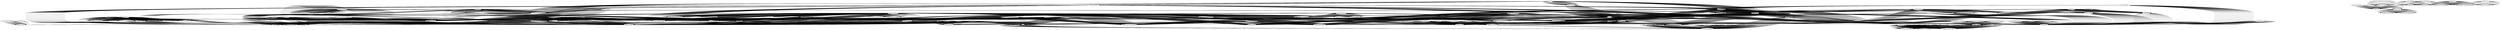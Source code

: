 digraph G {
listener_MailLogger -> taskdefs_email_EmailAddress;
types_Commandline -> taskdefs_Javac;
util_FileUtils -> types_FilterSetCollection;
types_LogLevel -> taskdefs_Untar;
ComponentHelper -> taskdefs_LoadFile;
util_ResourceUtils -> types_resources_Union;
taskdefs_ConditionTask -> taskdefs_condition_And;
types_ZipFileSet -> taskdefs_Tar;
Main -> util_ProxySetup;
util_LeadPipeInputStream -> taskdefs_LoadFile;
types_RedirectorElement -> taskdefs_Redirector;
types_selectors_modifiedselector_ModifiedSelector -> taskdefs_Untar;
util_RegexpPatternMapper -> BuildException;
util_LineTokenizer -> taskdefs_LoadFile;
XmlLogger -> util_StringUtils;
types_selectors_SizeSelector -> taskdefs_Length;
util_ClasspathUtils -> types_Reference;
XmlLogger -> taskdefs_LoadFile;
util_ConcatResourceInputStream -> taskdefs_LoadFile;
taskdefs_WaitFor -> taskdefs_condition_And;
types_selectors_DateSelector -> taskdefs_Untar;
UnknownElement -> taskdefs_LoadFile;
util_ResourceUtils -> types_resources_Restrict;
DirectoryScanner -> util_FileUtils;
taskdefs_SendEmail -> taskdefs_email_UUMailer;
util_TaskLogger -> Task;
taskdefs_Apt -> taskdefs_compilers_CompilerAdapter;
listener_MailLogger -> taskdefs_email_UUMailer;
util_ConcatFileInputStream -> Task;
util_ProxySetup -> Project;
taskdefs_Transform -> taskdefs_condition_Os;
Project -> util_FileUtils;
util_ResourceUtils -> types_ResourceCollection;
NoBannerLogger -> util_StringUtils;
types_spi_Service -> taskdefs_LoadFile;
util_ClasspathUtils -> types_Path;
util_ClasspathUtils -> Project;
taskdefs_Checksum -> taskdefs_condition_Condition;
taskdefs_UpToDate -> taskdefs_condition_Condition;
taskdefs_Available -> taskdefs_condition_Condition;
taskdefs_ResourceCount -> taskdefs_condition_Condition;
taskdefs_Length -> taskdefs_condition_Condition;
AntClassLoader -> util_LoaderUtils;
Target -> taskdefs_LoadFile;
util_ScriptRunnerBase -> taskdefs_LoadFile;
types_Quantifier -> taskdefs_Untar;
types_CommandlineJava -> taskdefs_Javac;
util_ConcatResourceInputStream -> ProjectComponent;
util_regexp_RegexpFactory -> BuildException;
util_JAXPUtils -> BuildException;
ComponentHelper -> taskdefs_PreSetDef;
Location -> util_FileUtils;
util_regexp_RegexpFactory -> Project;
DirectoryScanner -> types_resources_FileResource;
util_XMLFragment -> DynamicConfiguratorNS;
AntClassLoader -> taskdefs_Manifest;
DirectoryScanner -> types_selectors_SelectorUtils;
util_ReflectUtil -> BuildException;
util_ResourceUtils -> types_resources_selectors_ResourceSelector;
taskdefs_SendEmail -> taskdefs_email_EmailAddress;
Project -> types_FilterSet;
util_ResourceUtils -> types_resources_selectors_Date;
util_ClasspathUtils -> BuildException;
taskdefs_Delete -> taskdefs_condition_Os;
taskdefs_SendEmail -> taskdefs_email_Message;
types_resources_BCFileSet -> taskdefs_Javadoc;
util_ChainedMapper -> types_Mapper;
types_Description -> taskdefs_LoadFile;
util_ConcatResourceInputStream -> types_resources_JavaResource;
util_ResourceUtils -> ProjectComponent;
util_ResourceUtils -> types_resources_JavaResource;
taskdefs_Exit -> taskdefs_condition_ConditionBase;
util_ResourceUtils -> Project;
Project -> util_JavaEnvUtils;
BuildEvent -> taskdefs_LoadFile;
Project -> taskdefs_LoadFile;
taskdefs_ExecuteJava -> taskdefs_condition_Os;
util_ScriptFixBSFPath -> AntClassLoader;
util_TaskLogger -> taskdefs_LoadFile;
util_SourceFileScanner -> types_resources_FileResource;
util_FileUtils -> PathTokenizer;
util_FileUtils -> Project;
util_ScriptRunnerBase -> Project;
AntClassLoader -> types_Path;
types_spi_Provider -> taskdefs_LoadFile;
Main -> util_FileUtils;
types_selectors_SignedSelector -> taskdefs_LoadFile;
util_regexp_RegexpMatcher -> BuildException;
util_XMLFragment -> Project;
util_ResourceUtils -> types_FilterSetCollection;
util_ResourceUtils -> types_Resource;
util_ScriptRunnerBase -> ProjectComponent;
util_facade_ImplementationSpecificArgument -> types_Commandline;
util_ResourceUtils -> types_resources_Touchable;
taskdefs_WaitFor -> taskdefs_condition_ConditionBase;
taskdefs_ConditionTask -> taskdefs_condition_ConditionBase;
NoBannerLogger -> listener_TimestampedLogger;
taskdefs_SendEmail -> taskdefs_email_EmailTask;
util_ScriptRunnerCreator -> BuildException;
PathTokenizer -> taskdefs_condition_Os;
taskdefs_Execute -> taskdefs_condition_Os;
util_ClasspathUtils -> taskdefs_LoadFile;
util_ResourceUtils -> types_selectors_DateSelector;
taskdefs_Exit -> taskdefs_condition_And;
util_RetryHandler -> taskdefs_LoadFile;
taskdefs_SignJar -> taskdefs_condition_IsSigned;
AntClassLoader -> util_CollectionUtils;
util_ScriptRunnerHelper -> types_Reference;
types_resources_selectors_Size -> taskdefs_Length;
ProjectHelper -> util_LoaderUtils;
Project -> types_FilterSetCollection;
RuntimeConfigurable -> taskdefs_LoadFile;
DirectoryScanner -> types_selectors_SelectorScanner;
DirectoryScanner -> types_ResourceFactory;
Project -> types_ResourceFactory;
types_selectors_SizeSelector -> taskdefs_Untar;
types_selectors_SignedSelector -> taskdefs_condition_IsSigned;
ComponentHelper -> taskdefs_Taskdef;
util_ScriptRunnerHelper -> types_Path;
Project -> types_Description;
IntrospectionHelper -> taskdefs_PreSetDef;
util_LineTokenizer -> ProjectComponent;
util_StringTokenizer -> ProjectComponent;
util_FileTokenizer -> ProjectComponent;
util_XMLFragment -> ProjectComponent;
util_FileUtils -> types_resources_FileResource;
Diagnostics -> util_LoaderUtils;
ComponentHelper -> util_FileUtils;
DirectoryScanner -> types_selectors_FileSelector;
util_ScriptRunnerBase -> BuildException;
Diagnostics -> util_JAXPUtils;
util_XMLFragment -> DynamicElementNS;
types_DirSet -> taskdefs_Javadoc;
util_ResourceUtils -> types_resources_selectors_Or;
util_ResourceUtils -> types_resources_BaseResourceCollectionContainer;
util_ResourceUtils -> taskdefs_LoadFile;
util_SourceFileScanner -> types_resources_JavaResource;
util_SourceFileScanner -> Task;
Main -> listener_TimestampedLogger;
util_ResourceUtils -> types_ResourceFactory;
types_Path -> taskdefs_Javadoc;
taskdefs_compilers_Jvc -> taskdefs_condition_Os;
taskdefs_Rmic -> taskdefs_rmic_RmicAdapter;
types_Mapper -> taskdefs_Untar;
UnknownElement -> taskdefs_PreSetDef;
util_ConcatFileInputStream -> ProjectComponent;
util_SourceFileScanner -> types_ResourceFactory;
util_ConcatResourceInputStream -> types_ResourceCollection;
XmlLogger -> util_DOMElementWriter;
taskdefs_ConditionTask -> taskdefs_condition_Condition;
listener_MailLogger -> taskdefs_email_Message;
util_RetryHandler -> Task;
taskdefs_Chmod -> taskdefs_condition_Os;
Project -> util_StringUtils;
Main -> util_ClasspathUtils;
types_PropertySet -> taskdefs_Untar;
util_XMLFragment -> taskdefs_LoadFile;
util_ClasspathUtils -> ProjectComponent;
Project -> types_Resource;
taskdefs_Exit -> taskdefs_condition_Condition;
util_FileUtils -> BuildException;
AntClassLoader -> util_FileUtils;
util_ResourceUtils -> types_resources_selectors_And;
util_regexp_Regexp -> BuildException;
taskdefs_SendEmail -> taskdefs_email_Header;
IntrospectionHelper -> util_StringUtils;
taskdefs_WaitFor -> taskdefs_condition_Condition;
listener_TimestampedLogger -> taskdefs_LoadFile;
util_FileTokenizer -> taskdefs_LoadFile;
types_FilterSet -> taskdefs_Untar;
util_SourceFileScanner -> types_Resource;
RuntimeConfigurable -> util_CollectionUtils;
TaskAdapter -> taskdefs_LoadFile;
util_ScriptFixBSFPath -> BuildException;
taskdefs_Apt -> taskdefs_compilers_CompilerAdapterFactory;
util_ClasspathUtils -> AntClassLoader;
util_PropertyOutputStream -> Project;
util_ScriptRunnerCreator -> Project;
IntrospectionHelper -> taskdefs_Untar;
XmlLogger -> listener_TimestampedLogger;
util_LoaderUtils -> BuildException;
types_selectors_PresentSelector -> taskdefs_Untar;
DirectoryScanner -> types_Resource;
taskdefs_compilers_JavacExternal -> taskdefs_condition_Os;
types_resources_selectors_Compare -> taskdefs_Length;
ComponentHelper -> taskdefs_Definer;
util_ResourceUtils -> types_selectors_SelectorUtils;
Target -> util_CollectionUtils;
AntClassLoader -> util_JavaEnvUtils;
util_ConcatFileInputStream -> taskdefs_LoadFile;
Diagnostics -> util_JavaEnvUtils;
Project -> types_resources_FileResource;
util_LeadPipeInputStream -> Task;
util_facade_FacadeTaskHelper -> taskdefs_Javac;
Project -> types_Path;
Diagnostics -> util_FileUtils;
types_resources_selectors_Type -> taskdefs_Untar;
util_LeadPipeInputStream -> ProjectComponent;
util_ScriptRunnerHelper -> ProjectComponent;
util_ResourceUtils -> types_resources_selectors_Type;
taskdefs_Java -> taskdefs_condition_Os;
AntClassLoader -> taskdefs_ManifestException;
util_ResourceUtils -> types_resources_Resources;
types_resources_selectors_InstanceOf -> taskdefs_PreSetDef;
taskdefs_Rmic -> taskdefs_rmic_RmicAdapterFactory;
types_Assertions -> taskdefs_Javac;
types_selectors_TypeSelector -> taskdefs_Untar;
taskdefs_Cvs -> taskdefs_cvslib_CvsTagDiff;
listener_MailLogger -> taskdefs_LoadFile;
util_ScriptRunnerHelper -> taskdefs_LoadFile;
listener_MailLogger -> taskdefs_email_EmailAddress;
ComponentHelper -> taskdefs_Nice;
types_Quantifier -> taskdefs_ExecuteOn;
util_FileUtils -> types_FilterSetCollection;
util_ResourceUtils -> types_resources_Union;
taskdefs_ConditionTask -> taskdefs_condition_And;
types_ZipFileSet -> taskdefs_Tar;
Main -> util_ProxySetup;
util_ResourceUtils -> types_selectors_SignedSelector;
types_RedirectorElement -> taskdefs_Redirector;
util_RegexpPatternMapper -> BuildException;
XmlLogger -> util_StringUtils;
types_selectors_SizeSelector -> taskdefs_Length;
util_ClasspathUtils -> types_Reference;
taskdefs_WaitFor -> taskdefs_condition_And;
XmlLogger -> taskdefs_Nice;
taskdefs_SendEmail -> taskdefs_email_Mailer;
util_ResourceUtils -> types_resources_Restrict;
UnknownElement -> taskdefs_Nice;
util_TaskLogger -> Task;
taskdefs_Apt -> taskdefs_compilers_CompilerAdapter;
util_ConcatFileInputStream -> Task;
util_ProxySetup -> Project;
Project -> util_FileUtils;
util_ResourceUtils -> types_ResourceCollection;
util_ClasspathUtils -> types_Path;
Target -> taskdefs_Nice;
util_ClasspathUtils -> Project;
taskdefs_Available -> taskdefs_condition_Condition;
taskdefs_UpToDate -> taskdefs_condition_Condition;
taskdefs_Length -> taskdefs_condition_Condition;
taskdefs_Checksum -> taskdefs_condition_Condition;
taskdefs_ResourceCount -> taskdefs_condition_Condition;
AntClassLoader -> util_LoaderUtils;
util_XMLFragment -> types_selectors_SignedSelector;
listener_MailLogger -> taskdefs_email_Mailer;
util_ScriptRunnerHelper -> types_resources_Union;
util_ConcatResourceInputStream -> ProjectComponent;
util_regexp_RegexpFactory -> BuildException;
util_JAXPUtils -> BuildException;
ComponentHelper -> taskdefs_PreSetDef;
util_ReflectUtil -> BuildException;
Location -> util_FileUtils;
util_regexp_RegexpFactory -> Project;
util_XMLFragment -> DynamicConfiguratorNS;
AntClassLoader -> taskdefs_Manifest;
util_ResourceUtils -> types_resources_selectors_ResourceSelector;
taskdefs_SendEmail -> taskdefs_email_EmailAddress;
Project -> types_FilterSet;
util_ResourceUtils -> types_resources_selectors_Date;
util_ClasspathUtils -> BuildException;
taskdefs_Delete -> taskdefs_condition_Os;
taskdefs_SendEmail -> taskdefs_email_Message;
types_Description -> taskdefs_Nice;
util_ChainedMapper -> types_Mapper;
util_ConcatResourceInputStream -> types_resources_JavaResource;
util_ResourceUtils -> ProjectComponent;
util_ResourceUtils -> types_resources_JavaResource;
taskdefs_Exit -> taskdefs_condition_ConditionBase;
util_FileUtils -> BuildException;
util_ResourceUtils -> Project;
Project -> util_JavaEnvUtils;
BuildEvent -> taskdefs_Nice;
util_TaskLogger -> taskdefs_Nice;
taskdefs_ExecuteJava -> taskdefs_condition_Os;
util_ScriptFixBSFPath -> AntClassLoader;
Project -> taskdefs_Nice;
util_SourceFileScanner -> types_resources_FileResource;
util_FileUtils -> Project;
util_FileUtils -> PathTokenizer;
util_ScriptRunnerBase -> Project;
AntClassLoader -> types_Path;
Main -> util_FileUtils;
types_selectors_modifiedselector_ModifiedSelector -> taskdefs_ExecuteOn;
util_ScriptRunnerHelper -> types_selectors_SignedSelector;
ComponentHelper -> taskdefs_Definer;
util_regexp_RegexpMatcher -> BuildException;
util_XMLFragment -> Project;
types_selectors_DateSelector -> taskdefs_ExecuteOn;
util_ResourceUtils -> types_Resource;
util_ResourceUtils -> types_FilterSetCollection;
taskdefs_SendEmail -> taskdefs_email_UUMailer;
util_ScriptRunnerBase -> ProjectComponent;
util_facade_ImplementationSpecificArgument -> types_Commandline;
util_ResourceUtils -> types_resources_Touchable;
taskdefs_ConditionTask -> taskdefs_condition_ConditionBase;
taskdefs_WaitFor -> taskdefs_condition_ConditionBase;
taskdefs_SendEmail -> taskdefs_email_EmailTask;
util_ScriptRunnerCreator -> BuildException;
PathTokenizer -> taskdefs_condition_Os;
taskdefs_Execute -> taskdefs_condition_Os;
util_RetryHandler -> taskdefs_Nice;
taskdefs_Exit -> taskdefs_condition_And;
util_ResourceUtils -> types_selectors_DateSelector;
util_FileTokenizer -> types_selectors_SignedSelector;
taskdefs_SignJar -> taskdefs_condition_IsSigned;
AntClassLoader -> util_CollectionUtils;
taskdefs_compilers_JavacExternal -> taskdefs_condition_Os;
util_ScriptRunnerHelper -> types_Reference;
XmlLogger -> util_FileUtils;
types_resources_selectors_Size -> taskdefs_Length;
types_PropertySet -> taskdefs_ExecuteOn;
ProjectHelper -> util_LoaderUtils;
Project -> types_FilterSetCollection;
RuntimeConfigurable -> taskdefs_Nice;
DirectoryScanner -> types_ResourceFactory;
DirectoryScanner -> types_selectors_SelectorScanner;
Project -> types_ResourceFactory;
ComponentHelper -> types_selectors_SignedSelector;
types_selectors_SignedSelector -> taskdefs_condition_IsSigned;
util_ScriptRunnerHelper -> types_Path;
Project -> types_Description;
IntrospectionHelper -> taskdefs_PreSetDef;
util_StringTokenizer -> ProjectComponent;
util_XMLFragment -> ProjectComponent;
util_LineTokenizer -> ProjectComponent;
util_FileTokenizer -> ProjectComponent;
util_FileUtils -> types_resources_FileResource;
util_StringTokenizer -> types_selectors_SignedSelector;
Diagnostics -> util_LoaderUtils;
ComponentHelper -> util_FileUtils;
types_Mapper -> taskdefs_ExecuteOn;
util_ScriptRunnerBase -> types_resources_JavaResource;
util_ScriptRunnerBase -> BuildException;
Diagnostics -> util_JAXPUtils;
util_XMLFragment -> DynamicElementNS;
util_ResourceUtils -> types_resources_selectors_Or;
util_ResourceUtils -> types_resources_BaseResourceCollectionContainer;
util_SourceFileScanner -> types_resources_JavaResource;
util_SourceFileScanner -> Task;
Main -> listener_TimestampedLogger;
util_ResourceUtils -> types_ResourceFactory;
taskdefs_Rmic -> taskdefs_rmic_RmicAdapter;
UnknownElement -> taskdefs_PreSetDef;
util_SourceFileScanner -> types_ResourceFactory;
util_ConcatFileInputStream -> ProjectComponent;
util_ConcatResourceInputStream -> types_ResourceCollection;
XmlLogger -> util_DOMElementWriter;
util_ScriptRunnerBase -> types_selectors_SignedSelector;
taskdefs_ConditionTask -> taskdefs_condition_Condition;
ComponentHelper -> taskdefs_Typedef;
util_RetryHandler -> Task;
util_ConcatFileInputStream -> types_selectors_SignedSelector;
taskdefs_Chmod -> taskdefs_condition_Os;
UnknownElement -> types_selectors_SignedSelector;
Project -> util_StringUtils;
util_ScriptRunnerBase -> types_ResourceCollection;
Main -> util_ClasspathUtils;
util_ClasspathUtils -> ProjectComponent;
Project -> types_Resource;
types_selectors_SizeSelector -> taskdefs_ExecuteOn;
taskdefs_Exit -> taskdefs_condition_Condition;
AntClassLoader -> util_FileUtils;
util_ResourceUtils -> types_resources_selectors_And;
util_regexp_Regexp -> BuildException;
taskdefs_SendEmail -> taskdefs_email_Header;
IntrospectionHelper -> util_StringUtils;
taskdefs_WaitFor -> taskdefs_condition_Condition;
listener_TimestampedLogger -> taskdefs_Nice;
util_ClasspathUtils -> types_selectors_SignedSelector;
Project -> types_selectors_SignedSelector;
util_SourceFileScanner -> types_Resource;
listener_MailLogger -> taskdefs_email_Message;
RuntimeConfigurable -> util_CollectionUtils;
util_ScriptFixBSFPath -> BuildException;
taskdefs_Apt -> taskdefs_compilers_CompilerAdapterFactory;
TaskAdapter -> taskdefs_Nice;
types_selectors_PresentSelector -> taskdefs_ExecuteOn;
util_ClasspathUtils -> AntClassLoader;
util_PropertyOutputStream -> Project;
util_ScriptRunnerHelper -> types_ResourceCollection;
util_ScriptRunnerCreator -> Project;
XmlLogger -> listener_TimestampedLogger;
util_LoaderUtils -> BuildException;
types_resources_selectors_Compare -> taskdefs_Length;
IntrospectionHelper -> taskdefs_ExecuteOn;
util_ResourceUtils -> types_selectors_SelectorUtils;
AntClassLoader -> util_JavaEnvUtils;
BuildEvent -> types_selectors_SignedSelector;
types_FilterSet -> taskdefs_ExecuteOn;
Diagnostics -> util_JavaEnvUtils;
types_selectors_TypeSelector -> taskdefs_ExecuteOn;
Project -> types_resources_FileResource;
util_LeadPipeInputStream -> Task;
taskdefs_ExecuteOn -> taskdefs_condition_Os;
util_ConcatResourceInputStream -> types_selectors_SignedSelector;
Project -> types_Path;
util_facade_FacadeTaskHelper -> taskdefs_Rmic;
util_LeadPipeInputStream -> types_selectors_SignedSelector;
Diagnostics -> util_FileUtils;
util_LineTokenizer -> types_selectors_SignedSelector;
util_LeadPipeInputStream -> ProjectComponent;
listener_MailLogger -> types_selectors_SignedSelector;
util_ScriptRunnerHelper -> ProjectComponent;
types_resources_selectors_Type -> taskdefs_ExecuteOn;
XmlLogger -> types_selectors_SignedSelector;
util_ScriptRunnerHelper -> types_resources_BaseResourceCollectionContainer;
util_ResourceUtils -> types_resources_selectors_Type;
taskdefs_Java -> taskdefs_condition_Os;
AntClassLoader -> taskdefs_ManifestException;
util_ResourceUtils -> types_resources_Resources;
types_resources_selectors_InstanceOf -> taskdefs_PreSetDef;
taskdefs_Rmic -> taskdefs_rmic_RmicAdapterFactory;
taskdefs_Cvs -> taskdefs_cvslib_CvsTagDiff;
util_ScriptRunnerBase -> types_Resource;
listener_MailLogger -> taskdefs_email_EmailAddress;
types_Commandline -> taskdefs_Javac;
types_LogLevel -> taskdefs_Untar;
util_FileUtils -> types_FilterSetCollection;
util_ResourceUtils -> types_resources_Union;
ComponentHelper -> taskdefs_LoadFile;
taskdefs_ConditionTask -> taskdefs_condition_And;
types_ZipFileSet -> taskdefs_Tar;
Main -> util_ProxySetup;
util_LeadPipeInputStream -> taskdefs_LoadFile;
types_RedirectorElement -> taskdefs_Redirector;
types_selectors_modifiedselector_ModifiedSelector -> taskdefs_Untar;
util_RegexpPatternMapper -> BuildException;
util_LineTokenizer -> taskdefs_LoadFile;
XmlLogger -> util_StringUtils;
types_selectors_SizeSelector -> taskdefs_Length;
util_ClasspathUtils -> types_Reference;
XmlLogger -> taskdefs_LoadFile;
util_ConcatResourceInputStream -> taskdefs_LoadFile;
taskdefs_WaitFor -> taskdefs_condition_And;
UnknownElement -> taskdefs_LoadFile;
types_selectors_DateSelector -> taskdefs_Untar;
util_ResourceUtils -> types_resources_Restrict;
DirectoryScanner -> util_FileUtils;
taskdefs_SendEmail -> taskdefs_email_UUMailer;
util_TaskLogger -> Task;
taskdefs_Apt -> taskdefs_compilers_CompilerAdapter;
listener_MailLogger -> taskdefs_email_UUMailer;
util_ProxySetup -> Project;
util_ConcatFileInputStream -> Task;
taskdefs_Transform -> taskdefs_condition_Os;
Project -> util_FileUtils;
util_ResourceUtils -> types_ResourceCollection;
NoBannerLogger -> util_StringUtils;
util_ClasspathUtils -> types_Path;
types_spi_Service -> taskdefs_LoadFile;
util_ClasspathUtils -> Project;
taskdefs_UpToDate -> taskdefs_condition_Condition;
taskdefs_Available -> taskdefs_condition_Condition;
taskdefs_Length -> taskdefs_condition_Condition;
taskdefs_ResourceCount -> taskdefs_condition_Condition;
taskdefs_Checksum -> taskdefs_condition_Condition;
AntClassLoader -> util_LoaderUtils;
Target -> taskdefs_LoadFile;
util_ScriptRunnerBase -> taskdefs_LoadFile;
types_CommandlineJava -> taskdefs_Javac;
types_Quantifier -> taskdefs_Untar;
util_ConcatResourceInputStream -> ProjectComponent;
util_JAXPUtils -> BuildException;
util_regexp_RegexpFactory -> BuildException;
ComponentHelper -> taskdefs_PreSetDef;
Location -> util_FileUtils;
util_regexp_RegexpFactory -> Project;
DirectoryScanner -> types_resources_FileResource;
util_XMLFragment -> DynamicConfiguratorNS;
AntClassLoader -> taskdefs_Manifest;
DirectoryScanner -> types_selectors_SelectorUtils;
util_ReflectUtil -> BuildException;
util_ResourceUtils -> types_resources_selectors_ResourceSelector;
taskdefs_SendEmail -> taskdefs_email_EmailAddress;
Project -> types_FilterSet;
util_ResourceUtils -> types_resources_selectors_Date;
util_ClasspathUtils -> BuildException;
taskdefs_Delete -> taskdefs_condition_Os;
taskdefs_SendEmail -> taskdefs_email_Message;
types_resources_BCFileSet -> taskdefs_Javadoc;
util_ChainedMapper -> types_Mapper;
types_Description -> taskdefs_LoadFile;
util_ConcatResourceInputStream -> types_resources_JavaResource;
util_ResourceUtils -> ProjectComponent;
util_ResourceUtils -> types_resources_JavaResource;
taskdefs_Exit -> taskdefs_condition_ConditionBase;
util_ResourceUtils -> Project;
Project -> util_JavaEnvUtils;
BuildEvent -> taskdefs_LoadFile;
taskdefs_ExecuteJava -> taskdefs_condition_Os;
Project -> taskdefs_LoadFile;
util_ScriptFixBSFPath -> AntClassLoader;
util_TaskLogger -> taskdefs_LoadFile;
util_SourceFileScanner -> types_resources_FileResource;
util_FileUtils -> Project;
util_FileUtils -> PathTokenizer;
AntClassLoader -> types_Path;
util_ScriptRunnerBase -> Project;
types_spi_Provider -> taskdefs_LoadFile;
Main -> util_FileUtils;
types_selectors_SignedSelector -> taskdefs_LoadFile;
util_regexp_RegexpMatcher -> BuildException;
util_XMLFragment -> Project;
util_ResourceUtils -> types_Resource;
util_ResourceUtils -> types_FilterSetCollection;
util_ScriptRunnerBase -> ProjectComponent;
util_facade_ImplementationSpecificArgument -> types_Commandline;
util_ResourceUtils -> types_resources_Touchable;
taskdefs_WaitFor -> taskdefs_condition_ConditionBase;
taskdefs_ConditionTask -> taskdefs_condition_ConditionBase;
NoBannerLogger -> listener_TimestampedLogger;
taskdefs_SendEmail -> taskdefs_email_EmailTask;
util_ScriptRunnerCreator -> BuildException;
PathTokenizer -> taskdefs_condition_Os;
taskdefs_Execute -> taskdefs_condition_Os;
util_ClasspathUtils -> taskdefs_LoadFile;
util_ResourceUtils -> types_selectors_DateSelector;
taskdefs_Exit -> taskdefs_condition_And;
util_RetryHandler -> taskdefs_LoadFile;
taskdefs_SignJar -> taskdefs_condition_IsSigned;
AntClassLoader -> util_CollectionUtils;
util_ScriptRunnerHelper -> types_Reference;
types_resources_selectors_Size -> taskdefs_Length;
ProjectHelper -> util_LoaderUtils;
Project -> types_FilterSetCollection;
RuntimeConfigurable -> taskdefs_LoadFile;
Project -> types_ResourceFactory;
DirectoryScanner -> types_selectors_SelectorScanner;
DirectoryScanner -> types_ResourceFactory;
types_selectors_SizeSelector -> taskdefs_Untar;
types_selectors_SignedSelector -> taskdefs_condition_IsSigned;
ComponentHelper -> taskdefs_Taskdef;
util_ScriptRunnerHelper -> types_Path;
Project -> types_Description;
IntrospectionHelper -> taskdefs_PreSetDef;
util_StringTokenizer -> ProjectComponent;
util_FileTokenizer -> ProjectComponent;
util_LineTokenizer -> ProjectComponent;
util_XMLFragment -> ProjectComponent;
util_FileUtils -> types_resources_FileResource;
Diagnostics -> util_LoaderUtils;
ComponentHelper -> util_FileUtils;
util_ScriptRunnerBase -> BuildException;
DirectoryScanner -> types_selectors_FileSelector;
Diagnostics -> util_JAXPUtils;
util_XMLFragment -> DynamicElementNS;
types_DirSet -> taskdefs_Javadoc;
util_ResourceUtils -> types_resources_selectors_Or;
util_ResourceUtils -> types_resources_BaseResourceCollectionContainer;
util_ResourceUtils -> taskdefs_LoadFile;
util_SourceFileScanner -> types_resources_JavaResource;
util_SourceFileScanner -> Task;
Main -> listener_TimestampedLogger;
util_ResourceUtils -> types_ResourceFactory;
types_Path -> taskdefs_Javadoc;
taskdefs_compilers_Jvc -> taskdefs_condition_Os;
taskdefs_Rmic -> taskdefs_rmic_RmicAdapter;
types_Mapper -> taskdefs_Untar;
UnknownElement -> taskdefs_PreSetDef;
util_ConcatFileInputStream -> ProjectComponent;
util_SourceFileScanner -> types_ResourceFactory;
util_ConcatResourceInputStream -> types_ResourceCollection;
XmlLogger -> util_DOMElementWriter;
taskdefs_ConditionTask -> taskdefs_condition_Condition;
listener_MailLogger -> taskdefs_email_Message;
util_RetryHandler -> Task;
taskdefs_Chmod -> taskdefs_condition_Os;
Project -> util_StringUtils;
Main -> util_ClasspathUtils;
types_PropertySet -> taskdefs_Untar;
util_XMLFragment -> taskdefs_LoadFile;
util_ClasspathUtils -> ProjectComponent;
Project -> types_Resource;
taskdefs_Exit -> taskdefs_condition_Condition;
util_FileUtils -> BuildException;
AntClassLoader -> util_FileUtils;
util_ResourceUtils -> types_resources_selectors_And;
util_regexp_Regexp -> BuildException;
taskdefs_SendEmail -> taskdefs_email_Header;
taskdefs_WaitFor -> taskdefs_condition_Condition;
listener_TimestampedLogger -> taskdefs_LoadFile;
util_FileTokenizer -> taskdefs_LoadFile;
types_FilterSet -> taskdefs_Untar;
util_SourceFileScanner -> types_Resource;
RuntimeConfigurable -> util_CollectionUtils;
util_ScriptFixBSFPath -> BuildException;
TaskAdapter -> taskdefs_LoadFile;
taskdefs_Apt -> taskdefs_compilers_CompilerAdapterFactory;
util_ClasspathUtils -> AntClassLoader;
util_PropertyOutputStream -> Project;
util_ScriptRunnerCreator -> Project;
IntrospectionHelper -> taskdefs_Untar;
XmlLogger -> listener_TimestampedLogger;
util_LoaderUtils -> BuildException;
types_selectors_PresentSelector -> taskdefs_Untar;
DirectoryScanner -> types_Resource;
taskdefs_compilers_JavacExternal -> taskdefs_condition_Os;
types_resources_selectors_Compare -> taskdefs_Length;
ComponentHelper -> taskdefs_Definer;
util_ResourceUtils -> types_selectors_SelectorUtils;
Target -> util_CollectionUtils;
AntClassLoader -> util_JavaEnvUtils;
util_ConcatFileInputStream -> taskdefs_LoadFile;
Diagnostics -> util_JavaEnvUtils;
Project -> types_resources_FileResource;
util_LeadPipeInputStream -> Task;
util_facade_FacadeTaskHelper -> taskdefs_Javac;
Project -> types_Path;
Diagnostics -> util_FileUtils;
types_resources_selectors_Type -> taskdefs_Untar;
util_LeadPipeInputStream -> ProjectComponent;
util_ScriptRunnerHelper -> ProjectComponent;
util_ResourceUtils -> types_resources_selectors_Type;
taskdefs_Java -> taskdefs_condition_Os;
AntClassLoader -> taskdefs_ManifestException;
util_ResourceUtils -> types_resources_Resources;
types_resources_selectors_InstanceOf -> taskdefs_PreSetDef;
taskdefs_Rmic -> taskdefs_rmic_RmicAdapterFactory;
types_Assertions -> taskdefs_Javac;
types_selectors_TypeSelector -> taskdefs_Untar;
taskdefs_Cvs -> taskdefs_cvslib_CvsTagDiff;
listener_MailLogger -> taskdefs_LoadFile;
util_ScriptRunnerHelper -> taskdefs_LoadFile;
listener_MailLogger -> taskdefs_email_EmailAddress;
ComponentHelper -> taskdefs_Nice;
types_Quantifier -> taskdefs_ExecuteOn;
util_FileUtils -> types_FilterSetCollection;
util_ResourceUtils -> types_resources_Union;
taskdefs_ConditionTask -> taskdefs_condition_And;
types_ZipFileSet -> taskdefs_Tar;
Main -> util_ProxySetup;
types_RedirectorElement -> taskdefs_Redirector;
util_ResourceUtils -> types_selectors_SignedSelector;
util_RegexpPatternMapper -> BuildException;
XmlLogger -> util_StringUtils;
util_ClasspathUtils -> types_Reference;
types_selectors_SizeSelector -> taskdefs_Length;
taskdefs_WaitFor -> taskdefs_condition_And;
XmlLogger -> taskdefs_Nice;
taskdefs_SendEmail -> taskdefs_email_Mailer;
util_ResourceUtils -> types_resources_Restrict;
UnknownElement -> taskdefs_Nice;
util_TaskLogger -> Task;
taskdefs_Apt -> taskdefs_compilers_CompilerAdapter;
util_ConcatFileInputStream -> Task;
util_ProxySetup -> Project;
Project -> util_FileUtils;
util_ResourceUtils -> types_ResourceCollection;
util_ClasspathUtils -> types_Path;
Target -> taskdefs_Nice;
util_ClasspathUtils -> Project;
taskdefs_Available -> taskdefs_condition_Condition;
taskdefs_Checksum -> taskdefs_condition_Condition;
taskdefs_ResourceCount -> taskdefs_condition_Condition;
taskdefs_Length -> taskdefs_condition_Condition;
taskdefs_UpToDate -> taskdefs_condition_Condition;
AntClassLoader -> util_LoaderUtils;
util_XMLFragment -> types_selectors_SignedSelector;
util_ScriptRunnerHelper -> types_resources_Union;
listener_MailLogger -> taskdefs_email_Mailer;
util_ConcatResourceInputStream -> ProjectComponent;
util_regexp_RegexpFactory -> BuildException;
util_JAXPUtils -> BuildException;
ComponentHelper -> taskdefs_PreSetDef;
util_ReflectUtil -> BuildException;
Location -> util_FileUtils;
util_regexp_RegexpFactory -> Project;
util_XMLFragment -> DynamicConfiguratorNS;
AntClassLoader -> taskdefs_Manifest;
util_ResourceUtils -> types_resources_selectors_ResourceSelector;
taskdefs_SendEmail -> taskdefs_email_EmailAddress;
Project -> types_FilterSet;
util_ResourceUtils -> types_resources_selectors_Date;
util_ClasspathUtils -> BuildException;
taskdefs_Delete -> taskdefs_condition_Os;
taskdefs_SendEmail -> taskdefs_email_Message;
util_ChainedMapper -> types_Mapper;
types_Description -> taskdefs_Nice;
util_ConcatResourceInputStream -> types_resources_JavaResource;
util_ResourceUtils -> ProjectComponent;
util_ResourceUtils -> types_resources_JavaResource;
taskdefs_Exit -> taskdefs_condition_ConditionBase;
util_ResourceUtils -> Project;
Project -> util_JavaEnvUtils;
BuildEvent -> taskdefs_Nice;
util_TaskLogger -> taskdefs_Nice;
taskdefs_ExecuteJava -> taskdefs_condition_Os;
util_ScriptFixBSFPath -> AntClassLoader;
Project -> taskdefs_Nice;
util_SourceFileScanner -> types_resources_FileResource;
util_FileUtils -> PathTokenizer;
util_FileUtils -> Project;
AntClassLoader -> types_Path;
util_ScriptRunnerBase -> Project;
Main -> util_FileUtils;
types_selectors_modifiedselector_ModifiedSelector -> taskdefs_ExecuteOn;
util_ScriptRunnerHelper -> types_selectors_SignedSelector;
ComponentHelper -> taskdefs_Definer;
util_regexp_RegexpMatcher -> BuildException;
types_selectors_DateSelector -> taskdefs_ExecuteOn;
util_XMLFragment -> Project;
util_ResourceUtils -> types_FilterSetCollection;
util_ResourceUtils -> types_Resource;
taskdefs_SendEmail -> taskdefs_email_UUMailer;
util_ScriptRunnerBase -> ProjectComponent;
util_facade_ImplementationSpecificArgument -> types_Commandline;
util_ResourceUtils -> types_resources_Touchable;
taskdefs_WaitFor -> taskdefs_condition_ConditionBase;
taskdefs_ConditionTask -> taskdefs_condition_ConditionBase;
taskdefs_SendEmail -> taskdefs_email_EmailTask;
util_ScriptRunnerCreator -> BuildException;
PathTokenizer -> taskdefs_condition_Os;
taskdefs_Execute -> taskdefs_condition_Os;
util_RetryHandler -> taskdefs_Nice;
util_FileTokenizer -> types_selectors_SignedSelector;
util_ResourceUtils -> types_selectors_DateSelector;
taskdefs_Exit -> taskdefs_condition_And;
taskdefs_SignJar -> taskdefs_condition_IsSigned;
AntClassLoader -> util_CollectionUtils;
util_ScriptRunnerHelper -> types_Reference;
taskdefs_compilers_JavacExternal -> taskdefs_condition_Os;
XmlLogger -> util_FileUtils;
types_resources_selectors_Size -> taskdefs_Length;
types_PropertySet -> taskdefs_ExecuteOn;
ProjectHelper -> util_LoaderUtils;
Project -> types_FilterSetCollection;
RuntimeConfigurable -> taskdefs_Nice;
DirectoryScanner -> types_ResourceFactory;
DirectoryScanner -> types_selectors_SelectorScanner;
Project -> types_ResourceFactory;
ComponentHelper -> types_selectors_SignedSelector;
types_selectors_SignedSelector -> taskdefs_condition_IsSigned;
util_ScriptRunnerHelper -> types_Path;
Project -> types_Description;
IntrospectionHelper -> taskdefs_PreSetDef;
util_StringTokenizer -> ProjectComponent;
util_XMLFragment -> ProjectComponent;
util_FileTokenizer -> ProjectComponent;
util_LineTokenizer -> ProjectComponent;
util_FileUtils -> types_resources_FileResource;
util_StringTokenizer -> types_selectors_SignedSelector;
Diagnostics -> util_LoaderUtils;
types_Mapper -> taskdefs_ExecuteOn;
ComponentHelper -> util_FileUtils;
util_ScriptRunnerBase -> types_resources_JavaResource;
util_ScriptRunnerBase -> BuildException;
Diagnostics -> util_JAXPUtils;
util_XMLFragment -> DynamicElementNS;
util_ResourceUtils -> types_resources_selectors_Or;
util_ResourceUtils -> types_resources_BaseResourceCollectionContainer;
util_SourceFileScanner -> types_resources_JavaResource;
util_SourceFileScanner -> Task;
Main -> listener_TimestampedLogger;
util_ResourceUtils -> types_ResourceFactory;
taskdefs_Rmic -> taskdefs_rmic_RmicAdapter;
UnknownElement -> taskdefs_PreSetDef;
util_ConcatFileInputStream -> ProjectComponent;
util_SourceFileScanner -> types_ResourceFactory;
util_ConcatResourceInputStream -> types_ResourceCollection;
XmlLogger -> util_DOMElementWriter;
taskdefs_ConditionTask -> taskdefs_condition_Condition;
util_ScriptRunnerBase -> types_selectors_SignedSelector;
ComponentHelper -> taskdefs_Typedef;
util_RetryHandler -> Task;
taskdefs_Chmod -> taskdefs_condition_Os;
util_ConcatFileInputStream -> types_selectors_SignedSelector;
UnknownElement -> types_selectors_SignedSelector;
Project -> util_StringUtils;
util_ScriptRunnerBase -> types_ResourceCollection;
Main -> util_ClasspathUtils;
util_ClasspathUtils -> ProjectComponent;
Project -> types_Resource;
types_selectors_SizeSelector -> taskdefs_ExecuteOn;
taskdefs_Exit -> taskdefs_condition_Condition;
util_FileUtils -> BuildException;
AntClassLoader -> util_FileUtils;
util_regexp_Regexp -> BuildException;
util_ResourceUtils -> types_resources_selectors_And;
taskdefs_SendEmail -> taskdefs_email_Header;
IntrospectionHelper -> util_StringUtils;
taskdefs_WaitFor -> taskdefs_condition_Condition;
listener_TimestampedLogger -> taskdefs_Nice;
util_ClasspathUtils -> types_selectors_SignedSelector;
Project -> types_selectors_SignedSelector;
util_SourceFileScanner -> types_Resource;
listener_MailLogger -> taskdefs_email_Message;
RuntimeConfigurable -> util_CollectionUtils;
util_ScriptFixBSFPath -> BuildException;
taskdefs_Apt -> taskdefs_compilers_CompilerAdapterFactory;
TaskAdapter -> taskdefs_Nice;
types_selectors_PresentSelector -> taskdefs_ExecuteOn;
util_ClasspathUtils -> AntClassLoader;
util_PropertyOutputStream -> Project;
util_ScriptRunnerHelper -> types_ResourceCollection;
util_ScriptRunnerCreator -> Project;
XmlLogger -> listener_TimestampedLogger;
util_LoaderUtils -> BuildException;
types_resources_selectors_Compare -> taskdefs_Length;
IntrospectionHelper -> taskdefs_ExecuteOn;
util_ResourceUtils -> types_selectors_SelectorUtils;
AntClassLoader -> util_JavaEnvUtils;
BuildEvent -> types_selectors_SignedSelector;
types_FilterSet -> taskdefs_ExecuteOn;
Diagnostics -> util_JavaEnvUtils;
types_selectors_TypeSelector -> taskdefs_ExecuteOn;
Project -> types_resources_FileResource;
util_LeadPipeInputStream -> Task;
taskdefs_ExecuteOn -> taskdefs_condition_Os;
util_ConcatResourceInputStream -> types_selectors_SignedSelector;
Project -> types_Path;
util_facade_FacadeTaskHelper -> taskdefs_Rmic;
util_LeadPipeInputStream -> types_selectors_SignedSelector;
Diagnostics -> util_FileUtils;
util_LineTokenizer -> types_selectors_SignedSelector;
util_LeadPipeInputStream -> ProjectComponent;
listener_MailLogger -> types_selectors_SignedSelector;
util_ScriptRunnerHelper -> ProjectComponent;
types_resources_selectors_Type -> taskdefs_ExecuteOn;
XmlLogger -> types_selectors_SignedSelector;
util_ScriptRunnerHelper -> types_resources_BaseResourceCollectionContainer;
util_ResourceUtils -> types_resources_selectors_Type;
taskdefs_Java -> taskdefs_condition_Os;
AntClassLoader -> taskdefs_ManifestException;
util_ResourceUtils -> types_resources_Resources;
types_resources_selectors_InstanceOf -> taskdefs_PreSetDef;
taskdefs_Rmic -> taskdefs_rmic_RmicAdapterFactory;
taskdefs_Cvs -> taskdefs_cvslib_CvsTagDiff;
util_ScriptRunnerBase -> types_Resource;
listener_MailLogger -> taskdefs_email_EmailAddress;
util_SourceFileScanner -> types_Reference;
ComponentHelper -> taskdefs_Nice;
types_Quantifier -> taskdefs_ExecuteOn;
util_FileUtils -> types_FilterSetCollection;
util_ResourceUtils -> types_resources_Union;
taskdefs_ConditionTask -> taskdefs_condition_And;
types_ZipFileSet -> taskdefs_Tar;
Main -> util_ProxySetup;
util_ResourceUtils -> types_selectors_SignedSelector;
types_RedirectorElement -> taskdefs_Redirector;
util_RegexpPatternMapper -> BuildException;
XmlLogger -> util_StringUtils;
util_ClasspathUtils -> types_Reference;
types_selectors_SizeSelector -> taskdefs_Length;
taskdefs_WaitFor -> taskdefs_condition_And;
XmlLogger -> taskdefs_Nice;
taskdefs_SendEmail -> taskdefs_email_Mailer;
util_ResourceUtils -> types_resources_Restrict;
UnknownElement -> taskdefs_Nice;
util_TaskLogger -> Task;
taskdefs_Apt -> taskdefs_compilers_CompilerAdapter;
util_ProxySetup -> Project;
util_ConcatFileInputStream -> Task;
Project -> util_FileUtils;
util_ResourceUtils -> types_ResourceCollection;
util_ClasspathUtils -> types_Path;
Target -> taskdefs_Nice;
util_ClasspathUtils -> Project;
taskdefs_Length -> taskdefs_condition_Condition;
taskdefs_Available -> taskdefs_condition_Condition;
taskdefs_Checksum -> taskdefs_condition_Condition;
taskdefs_UpToDate -> taskdefs_condition_Condition;
taskdefs_ResourceCount -> taskdefs_condition_Condition;
AntClassLoader -> util_LoaderUtils;
util_XMLFragment -> types_selectors_SignedSelector;
listener_MailLogger -> taskdefs_email_Mailer;
util_SourceFileScanner -> Project;
util_ScriptRunnerHelper -> types_resources_Union;
util_ConcatResourceInputStream -> ProjectComponent;
util_JAXPUtils -> BuildException;
util_regexp_RegexpFactory -> BuildException;
ComponentHelper -> taskdefs_PreSetDef;
util_ReflectUtil -> BuildException;
Location -> util_FileUtils;
util_regexp_RegexpFactory -> Project;
util_XMLFragment -> DynamicConfiguratorNS;
AntClassLoader -> taskdefs_Manifest;
util_ResourceUtils -> types_resources_selectors_ResourceSelector;
taskdefs_SendEmail -> taskdefs_email_EmailAddress;
Project -> types_FilterSet;
util_ResourceUtils -> types_resources_selectors_Date;
util_ClasspathUtils -> BuildException;
taskdefs_Delete -> taskdefs_condition_Os;
taskdefs_SendEmail -> taskdefs_email_Message;
types_Description -> taskdefs_Nice;
util_ChainedMapper -> types_Mapper;
util_ConcatResourceInputStream -> types_resources_JavaResource;
util_ResourceUtils -> ProjectComponent;
util_ResourceUtils -> types_resources_JavaResource;
taskdefs_Exit -> taskdefs_condition_ConditionBase;
util_FileUtils -> BuildException;
util_ResourceUtils -> Project;
Project -> util_JavaEnvUtils;
BuildEvent -> taskdefs_Nice;
util_TaskLogger -> taskdefs_Nice;
taskdefs_ExecuteJava -> taskdefs_condition_Os;
util_ScriptFixBSFPath -> AntClassLoader;
Project -> taskdefs_Nice;
util_FileUtils -> Project;
util_FileUtils -> PathTokenizer;
AntClassLoader -> types_Path;
util_ScriptRunnerBase -> Project;
util_SourceFileScanner -> types_resources_JavaResource;
Main -> util_FileUtils;
types_selectors_modifiedselector_ModifiedSelector -> taskdefs_ExecuteOn;
util_ScriptRunnerHelper -> types_selectors_SignedSelector;
ComponentHelper -> taskdefs_Definer;
util_regexp_RegexpMatcher -> BuildException;
util_XMLFragment -> Project;
types_selectors_DateSelector -> taskdefs_ExecuteOn;
util_ResourceUtils -> types_Resource;
util_ResourceUtils -> types_FilterSetCollection;
taskdefs_SendEmail -> taskdefs_email_UUMailer;
util_ScriptRunnerBase -> ProjectComponent;
util_facade_ImplementationSpecificArgument -> types_Commandline;
util_ResourceUtils -> types_resources_Touchable;
taskdefs_WaitFor -> taskdefs_condition_ConditionBase;
taskdefs_ConditionTask -> taskdefs_condition_ConditionBase;
taskdefs_SendEmail -> taskdefs_email_EmailTask;
util_ScriptRunnerCreator -> BuildException;
PathTokenizer -> taskdefs_condition_Os;
taskdefs_Execute -> taskdefs_condition_Os;
util_RetryHandler -> taskdefs_Nice;
util_ResourceUtils -> types_selectors_DateSelector;
util_FileTokenizer -> types_selectors_SignedSelector;
taskdefs_Exit -> taskdefs_condition_And;
taskdefs_SignJar -> taskdefs_condition_IsSigned;
AntClassLoader -> util_CollectionUtils;
util_ScriptRunnerHelper -> types_Reference;
taskdefs_compilers_JavacExternal -> taskdefs_condition_Os;
XmlLogger -> util_FileUtils;
types_resources_selectors_Size -> taskdefs_Length;
types_PropertySet -> taskdefs_ExecuteOn;
ProjectHelper -> util_LoaderUtils;
Project -> types_FilterSetCollection;
RuntimeConfigurable -> taskdefs_Nice;
Project -> types_ResourceFactory;
DirectoryScanner -> types_selectors_SelectorScanner;
DirectoryScanner -> types_ResourceFactory;
ComponentHelper -> types_selectors_SignedSelector;
types_selectors_SignedSelector -> taskdefs_condition_IsSigned;
util_ScriptRunnerHelper -> types_Path;
Project -> types_Description;
IntrospectionHelper -> taskdefs_PreSetDef;
util_LineTokenizer -> ProjectComponent;
util_FileTokenizer -> ProjectComponent;
util_XMLFragment -> ProjectComponent;
util_StringTokenizer -> ProjectComponent;
util_StringTokenizer -> types_selectors_SignedSelector;
Diagnostics -> util_LoaderUtils;
ComponentHelper -> util_FileUtils;
types_Mapper -> taskdefs_ExecuteOn;
util_ScriptRunnerBase -> types_resources_JavaResource;
util_ScriptRunnerBase -> BuildException;
Diagnostics -> util_JAXPUtils;
util_XMLFragment -> DynamicElementNS;
util_ResourceUtils -> types_resources_BaseResourceCollectionContainer;
util_SourceFileScanner -> Task;
Main -> listener_TimestampedLogger;
util_ResourceUtils -> types_ResourceFactory;
listener_ProfileLogger -> taskdefs_Nice;
taskdefs_Rmic -> taskdefs_rmic_RmicAdapter;
UnknownElement -> taskdefs_PreSetDef;
util_ConcatFileInputStream -> ProjectComponent;
util_SourceFileScanner -> types_ResourceFactory;
util_ConcatResourceInputStream -> types_ResourceCollection;
XmlLogger -> util_DOMElementWriter;
taskdefs_ConditionTask -> taskdefs_condition_Condition;
util_ScriptRunnerBase -> types_selectors_SignedSelector;
ComponentHelper -> taskdefs_Typedef;
util_RetryHandler -> Task;
taskdefs_Chmod -> taskdefs_condition_Os;
util_ConcatFileInputStream -> types_selectors_SignedSelector;
UnknownElement -> types_selectors_SignedSelector;
Project -> util_StringUtils;
util_ScriptRunnerBase -> types_ResourceCollection;
Main -> util_ClasspathUtils;
util_SourceFileScanner -> BuildException;
util_ClasspathUtils -> ProjectComponent;
Project -> types_Resource;
types_selectors_SizeSelector -> taskdefs_ExecuteOn;
taskdefs_Exit -> taskdefs_condition_Condition;
AntClassLoader -> util_FileUtils;
util_regexp_Regexp -> BuildException;
taskdefs_SendEmail -> taskdefs_email_Header;
IntrospectionHelper -> util_StringUtils;
taskdefs_WaitFor -> taskdefs_condition_Condition;
listener_TimestampedLogger -> taskdefs_Nice;
util_ClasspathUtils -> types_selectors_SignedSelector;
Project -> types_selectors_SignedSelector;
util_SourceFileScanner -> types_Resource;
listener_MailLogger -> taskdefs_email_Message;
RuntimeConfigurable -> util_CollectionUtils;
util_ScriptFixBSFPath -> BuildException;
taskdefs_Apt -> taskdefs_compilers_CompilerAdapterFactory;
TaskAdapter -> taskdefs_Nice;
types_selectors_PresentSelector -> taskdefs_ExecuteOn;
util_ClasspathUtils -> AntClassLoader;
Project -> util_SourceFileScanner;
util_PropertyOutputStream -> Project;
util_ScriptRunnerHelper -> types_ResourceCollection;
util_ScriptRunnerCreator -> Project;
XmlLogger -> listener_TimestampedLogger;
util_LoaderUtils -> BuildException;
util_ResourceUtils -> types_selectors_SelectorUtils;
types_resources_selectors_Compare -> taskdefs_Length;
IntrospectionHelper -> taskdefs_ExecuteOn;
AntClassLoader -> util_JavaEnvUtils;
BuildEvent -> types_selectors_SignedSelector;
types_FilterSet -> taskdefs_ExecuteOn;
Diagnostics -> util_JavaEnvUtils;
types_selectors_TypeSelector -> taskdefs_ExecuteOn;
util_LeadPipeInputStream -> Task;
taskdefs_ExecuteOn -> taskdefs_condition_Os;
util_ConcatResourceInputStream -> types_selectors_SignedSelector;
Project -> types_Path;
util_facade_FacadeTaskHelper -> taskdefs_Rmic;
util_LeadPipeInputStream -> types_selectors_SignedSelector;
Diagnostics -> util_FileUtils;
util_LineTokenizer -> types_selectors_SignedSelector;
util_LeadPipeInputStream -> ProjectComponent;
listener_MailLogger -> types_selectors_SignedSelector;
util_ScriptRunnerHelper -> ProjectComponent;
types_resources_selectors_Type -> taskdefs_ExecuteOn;
XmlLogger -> types_selectors_SignedSelector;
util_ScriptRunnerHelper -> types_resources_BaseResourceCollectionContainer;
taskdefs_Java -> taskdefs_condition_Os;
AntClassLoader -> taskdefs_ManifestException;
util_ResourceUtils -> types_resources_Resources;
types_resources_selectors_InstanceOf -> taskdefs_PreSetDef;
taskdefs_Rmic -> taskdefs_rmic_RmicAdapterFactory;
util_SourceFileScanner -> types_resources_FileResource;
taskdefs_Cvs -> taskdefs_cvslib_CvsTagDiff;
util_ScriptRunnerBase -> types_Resource;
listener_MailLogger -> taskdefs_email_EmailAddress;
ComponentHelper -> taskdefs_Nice;
types_Quantifier -> taskdefs_ExecuteOn;
util_FileUtils -> types_FilterSetCollection;
util_ResourceUtils -> types_resources_Union;
taskdefs_ConditionTask -> taskdefs_condition_And;
types_ZipFileSet -> taskdefs_Tar;
Main -> util_ProxySetup;
types_RedirectorElement -> taskdefs_Redirector;
util_ResourceUtils -> types_selectors_SignedSelector;
util_RegexpPatternMapper -> BuildException;
XmlLogger -> util_StringUtils;
util_ClasspathUtils -> types_Reference;
types_selectors_SizeSelector -> taskdefs_Length;
taskdefs_WaitFor -> taskdefs_condition_And;
XmlLogger -> taskdefs_Nice;
taskdefs_SendEmail -> taskdefs_email_Mailer;
util_ResourceUtils -> types_resources_Restrict;
UnknownElement -> taskdefs_Nice;
util_TaskLogger -> Task;
taskdefs_Apt -> taskdefs_compilers_CompilerAdapter;
util_ProxySetup -> Project;
util_ConcatFileInputStream -> Task;
Project -> util_FileUtils;
util_ResourceUtils -> types_ResourceCollection;
util_ClasspathUtils -> types_Path;
Target -> taskdefs_Nice;
util_ClasspathUtils -> Project;
taskdefs_Checksum -> taskdefs_condition_Condition;
taskdefs_ResourceCount -> taskdefs_condition_Condition;
taskdefs_UpToDate -> taskdefs_condition_Condition;
taskdefs_Length -> taskdefs_condition_Condition;
taskdefs_Available -> taskdefs_condition_Condition;
AntClassLoader -> util_LoaderUtils;
util_XMLFragment -> types_selectors_SignedSelector;
listener_MailLogger -> taskdefs_email_Mailer;
util_ScriptRunnerHelper -> types_resources_Union;
util_ConcatResourceInputStream -> ProjectComponent;
util_JAXPUtils -> BuildException;
util_regexp_RegexpFactory -> BuildException;
ComponentHelper -> taskdefs_PreSetDef;
util_ReflectUtil -> BuildException;
Location -> util_FileUtils;
util_regexp_RegexpFactory -> Project;
util_XMLFragment -> DynamicConfiguratorNS;
AntClassLoader -> taskdefs_Manifest;
util_ResourceUtils -> types_resources_selectors_ResourceSelector;
taskdefs_SendEmail -> taskdefs_email_EmailAddress;
Project -> types_FilterSet;
util_ResourceUtils -> types_resources_selectors_Date;
util_ClasspathUtils -> BuildException;
taskdefs_Delete -> taskdefs_condition_Os;
taskdefs_SendEmail -> taskdefs_email_Message;
util_ChainedMapper -> types_Mapper;
types_Description -> taskdefs_Nice;
util_ConcatResourceInputStream -> types_resources_JavaResource;
util_ResourceUtils -> ProjectComponent;
util_ResourceUtils -> types_resources_JavaResource;
taskdefs_Exit -> taskdefs_condition_ConditionBase;
util_ResourceUtils -> Project;
Project -> util_JavaEnvUtils;
BuildEvent -> taskdefs_Nice;
util_TaskLogger -> taskdefs_Nice;
taskdefs_ExecuteJava -> taskdefs_condition_Os;
util_ScriptFixBSFPath -> AntClassLoader;
Project -> taskdefs_Nice;
util_SourceFileScanner -> types_resources_FileResource;
util_FileUtils -> PathTokenizer;
util_FileUtils -> Project;
util_ScriptRunnerBase -> Project;
AntClassLoader -> types_Path;
Main -> util_FileUtils;
types_selectors_modifiedselector_ModifiedSelector -> taskdefs_ExecuteOn;
util_ScriptRunnerHelper -> types_selectors_SignedSelector;
ComponentHelper -> taskdefs_Definer;
util_regexp_RegexpMatcher -> BuildException;
types_selectors_DateSelector -> taskdefs_ExecuteOn;
util_XMLFragment -> Project;
util_ResourceUtils -> types_Resource;
util_ResourceUtils -> types_FilterSetCollection;
taskdefs_SendEmail -> taskdefs_email_UUMailer;
util_ScriptRunnerBase -> ProjectComponent;
util_facade_ImplementationSpecificArgument -> types_Commandline;
util_ResourceUtils -> types_resources_Touchable;
taskdefs_ConditionTask -> taskdefs_condition_ConditionBase;
taskdefs_WaitFor -> taskdefs_condition_ConditionBase;
taskdefs_SendEmail -> taskdefs_email_EmailTask;
util_ScriptRunnerCreator -> BuildException;
PathTokenizer -> taskdefs_condition_Os;
taskdefs_Execute -> taskdefs_condition_Os;
util_RetryHandler -> taskdefs_Nice;
util_FileTokenizer -> types_selectors_SignedSelector;
util_ResourceUtils -> types_selectors_DateSelector;
taskdefs_Exit -> taskdefs_condition_And;
taskdefs_SignJar -> taskdefs_condition_IsSigned;
AntClassLoader -> util_CollectionUtils;
taskdefs_compilers_JavacExternal -> taskdefs_condition_Os;
util_ScriptRunnerHelper -> types_Reference;
XmlLogger -> util_FileUtils;
types_resources_selectors_Size -> taskdefs_Length;
types_PropertySet -> taskdefs_ExecuteOn;
ProjectHelper -> util_LoaderUtils;
Project -> types_FilterSetCollection;
RuntimeConfigurable -> taskdefs_Nice;
DirectoryScanner -> types_selectors_SelectorScanner;
DirectoryScanner -> types_ResourceFactory;
Project -> types_ResourceFactory;
ComponentHelper -> types_selectors_SignedSelector;
types_selectors_SignedSelector -> taskdefs_condition_IsSigned;
util_ScriptRunnerHelper -> types_Path;
Project -> types_Description;
IntrospectionHelper -> taskdefs_PreSetDef;
util_XMLFragment -> ProjectComponent;
util_FileTokenizer -> ProjectComponent;
util_LineTokenizer -> ProjectComponent;
util_StringTokenizer -> ProjectComponent;
util_FileUtils -> types_resources_FileResource;
util_StringTokenizer -> types_selectors_SignedSelector;
Diagnostics -> util_LoaderUtils;
ComponentHelper -> util_FileUtils;
types_Mapper -> taskdefs_ExecuteOn;
util_ScriptRunnerBase -> types_resources_JavaResource;
util_ScriptRunnerBase -> BuildException;
Diagnostics -> util_JAXPUtils;
util_XMLFragment -> DynamicElementNS;
util_ResourceUtils -> types_resources_selectors_Or;
util_ResourceUtils -> types_resources_BaseResourceCollectionContainer;
util_SourceFileScanner -> types_resources_JavaResource;
util_SourceFileScanner -> Task;
Main -> listener_TimestampedLogger;
util_ResourceUtils -> types_ResourceFactory;
taskdefs_Rmic -> taskdefs_rmic_RmicAdapter;
UnknownElement -> taskdefs_PreSetDef;
util_SourceFileScanner -> types_ResourceFactory;
util_ConcatFileInputStream -> ProjectComponent;
util_ConcatResourceInputStream -> types_ResourceCollection;
XmlLogger -> util_DOMElementWriter;
taskdefs_ConditionTask -> taskdefs_condition_Condition;
util_ScriptRunnerBase -> types_selectors_SignedSelector;
ComponentHelper -> taskdefs_Typedef;
util_RetryHandler -> Task;
taskdefs_Chmod -> taskdefs_condition_Os;
util_ConcatFileInputStream -> types_selectors_SignedSelector;
UnknownElement -> types_selectors_SignedSelector;
Project -> util_StringUtils;
util_ScriptRunnerBase -> types_ResourceCollection;
Main -> util_ClasspathUtils;
util_ClasspathUtils -> ProjectComponent;
Project -> types_Resource;
types_selectors_SizeSelector -> taskdefs_ExecuteOn;
taskdefs_Exit -> taskdefs_condition_Condition;
util_FileUtils -> BuildException;
AntClassLoader -> util_FileUtils;
util_ResourceUtils -> types_resources_selectors_And;
util_regexp_Regexp -> BuildException;
taskdefs_SendEmail -> taskdefs_email_Header;
IntrospectionHelper -> util_StringUtils;
taskdefs_WaitFor -> taskdefs_condition_Condition;
listener_TimestampedLogger -> taskdefs_Nice;
util_ClasspathUtils -> types_selectors_SignedSelector;
Project -> types_selectors_SignedSelector;
util_SourceFileScanner -> types_Resource;
RuntimeConfigurable -> util_CollectionUtils;
listener_MailLogger -> taskdefs_email_Message;
util_ScriptFixBSFPath -> BuildException;
taskdefs_Apt -> taskdefs_compilers_CompilerAdapterFactory;
TaskAdapter -> taskdefs_Nice;
types_selectors_PresentSelector -> taskdefs_ExecuteOn;
util_ClasspathUtils -> AntClassLoader;
util_PropertyOutputStream -> Project;
util_ScriptRunnerHelper -> types_ResourceCollection;
util_ScriptRunnerCreator -> Project;
XmlLogger -> listener_TimestampedLogger;
util_LoaderUtils -> BuildException;
types_resources_selectors_Compare -> taskdefs_Length;
IntrospectionHelper -> taskdefs_ExecuteOn;
util_ResourceUtils -> types_selectors_SelectorUtils;
AntClassLoader -> util_JavaEnvUtils;
BuildEvent -> types_selectors_SignedSelector;
types_FilterSet -> taskdefs_ExecuteOn;
Diagnostics -> util_JavaEnvUtils;
types_selectors_TypeSelector -> taskdefs_ExecuteOn;
Project -> types_resources_FileResource;
util_LeadPipeInputStream -> Task;
taskdefs_ExecuteOn -> taskdefs_condition_Os;
util_ConcatResourceInputStream -> types_selectors_SignedSelector;
Project -> types_Path;
util_facade_FacadeTaskHelper -> taskdefs_Rmic;
util_LeadPipeInputStream -> types_selectors_SignedSelector;
Diagnostics -> util_FileUtils;
util_LineTokenizer -> types_selectors_SignedSelector;
util_LeadPipeInputStream -> ProjectComponent;
listener_MailLogger -> types_selectors_SignedSelector;
util_ScriptRunnerHelper -> ProjectComponent;
types_resources_selectors_Type -> taskdefs_ExecuteOn;
XmlLogger -> types_selectors_SignedSelector;
util_ScriptRunnerHelper -> types_resources_BaseResourceCollectionContainer;
util_ResourceUtils -> types_resources_selectors_Type;
taskdefs_Java -> taskdefs_condition_Os;
AntClassLoader -> taskdefs_ManifestException;
util_ResourceUtils -> types_resources_Resources;
types_resources_selectors_InstanceOf -> taskdefs_PreSetDef;
taskdefs_Rmic -> taskdefs_rmic_RmicAdapterFactory;
taskdefs_Cvs -> taskdefs_cvslib_CvsTagDiff;
util_ScriptRunnerBase -> types_Resource;
listener_MailLogger -> taskdefs_email_EmailAddress;
types_Commandline -> taskdefs_Javac;
types_LogLevel -> taskdefs_Untar;
util_FileUtils -> types_FilterSetCollection;
ComponentHelper -> taskdefs_LoadFile;
util_ResourceUtils -> types_resources_Union;
taskdefs_ConditionTask -> taskdefs_condition_And;
types_ZipFileSet -> taskdefs_Tar;
Main -> util_ProxySetup;
util_LeadPipeInputStream -> taskdefs_LoadFile;
types_RedirectorElement -> taskdefs_Redirector;
types_selectors_modifiedselector_ModifiedSelector -> taskdefs_Untar;
util_LineTokenizer -> taskdefs_LoadFile;
util_RegexpPatternMapper -> BuildException;
XmlLogger -> util_StringUtils;
util_ClasspathUtils -> types_Reference;
types_selectors_SizeSelector -> taskdefs_Length;
XmlLogger -> taskdefs_LoadFile;
util_ConcatResourceInputStream -> taskdefs_LoadFile;
taskdefs_WaitFor -> taskdefs_condition_And;
types_selectors_DateSelector -> taskdefs_Untar;
UnknownElement -> taskdefs_LoadFile;
DirectoryScanner -> util_FileUtils;
util_ResourceUtils -> types_resources_Restrict;
taskdefs_SendEmail -> taskdefs_email_UUMailer;
util_TaskLogger -> Task;
taskdefs_Apt -> taskdefs_compilers_CompilerAdapter;
listener_MailLogger -> taskdefs_email_UUMailer;
util_ConcatFileInputStream -> Task;
util_ProxySetup -> Project;
Project -> util_FileUtils;
taskdefs_Transform -> taskdefs_condition_Os;
util_ResourceUtils -> types_ResourceCollection;
NoBannerLogger -> util_StringUtils;
types_spi_Service -> taskdefs_LoadFile;
util_ClasspathUtils -> types_Path;
util_ClasspathUtils -> Project;
taskdefs_ResourceCount -> taskdefs_condition_Condition;
taskdefs_UpToDate -> taskdefs_condition_Condition;
taskdefs_Available -> taskdefs_condition_Condition;
taskdefs_Length -> taskdefs_condition_Condition;
taskdefs_Checksum -> taskdefs_condition_Condition;
AntClassLoader -> util_LoaderUtils;
Target -> taskdefs_LoadFile;
util_ScriptRunnerBase -> taskdefs_LoadFile;
types_CommandlineJava -> taskdefs_Javac;
types_Quantifier -> taskdefs_Untar;
util_ConcatResourceInputStream -> ProjectComponent;
util_JAXPUtils -> BuildException;
util_regexp_RegexpFactory -> BuildException;
ComponentHelper -> taskdefs_PreSetDef;
Location -> util_FileUtils;
util_regexp_RegexpFactory -> Project;
DirectoryScanner -> types_resources_FileResource;
util_XMLFragment -> DynamicConfiguratorNS;
AntClassLoader -> taskdefs_Manifest;
DirectoryScanner -> types_selectors_SelectorUtils;
util_ReflectUtil -> BuildException;
util_ResourceUtils -> types_resources_selectors_ResourceSelector;
taskdefs_SendEmail -> taskdefs_email_EmailAddress;
Project -> types_FilterSet;
util_ResourceUtils -> types_resources_selectors_Date;
util_ClasspathUtils -> BuildException;
taskdefs_Delete -> taskdefs_condition_Os;
taskdefs_SendEmail -> taskdefs_email_Message;
types_resources_BCFileSet -> taskdefs_Javadoc;
util_ChainedMapper -> types_Mapper;
types_Description -> taskdefs_LoadFile;
util_ConcatResourceInputStream -> types_resources_JavaResource;
util_ResourceUtils -> ProjectComponent;
util_ResourceUtils -> types_resources_JavaResource;
taskdefs_Exit -> taskdefs_condition_ConditionBase;
util_ResourceUtils -> Project;
Project -> util_JavaEnvUtils;
BuildEvent -> taskdefs_LoadFile;
Project -> taskdefs_LoadFile;
taskdefs_ExecuteJava -> taskdefs_condition_Os;
util_ScriptFixBSFPath -> AntClassLoader;
util_TaskLogger -> taskdefs_LoadFile;
util_SourceFileScanner -> types_resources_FileResource;
util_FileUtils -> PathTokenizer;
util_FileUtils -> Project;
util_ScriptRunnerBase -> Project;
AntClassLoader -> types_Path;
types_spi_Provider -> taskdefs_LoadFile;
Main -> util_FileUtils;
types_selectors_SignedSelector -> taskdefs_LoadFile;
util_regexp_RegexpMatcher -> BuildException;
util_XMLFragment -> Project;
util_ResourceUtils -> types_Resource;
util_ResourceUtils -> types_FilterSetCollection;
util_ScriptRunnerBase -> ProjectComponent;
util_facade_ImplementationSpecificArgument -> types_Commandline;
util_ResourceUtils -> types_resources_Touchable;
taskdefs_WaitFor -> taskdefs_condition_ConditionBase;
taskdefs_ConditionTask -> taskdefs_condition_ConditionBase;
NoBannerLogger -> listener_TimestampedLogger;
taskdefs_SendEmail -> taskdefs_email_EmailTask;
util_ScriptRunnerCreator -> BuildException;
PathTokenizer -> taskdefs_condition_Os;
taskdefs_Execute -> taskdefs_condition_Os;
util_ClasspathUtils -> taskdefs_LoadFile;
util_ResourceUtils -> types_selectors_DateSelector;
taskdefs_Exit -> taskdefs_condition_And;
util_RetryHandler -> taskdefs_LoadFile;
taskdefs_SignJar -> taskdefs_condition_IsSigned;
AntClassLoader -> util_CollectionUtils;
util_ScriptRunnerHelper -> types_Reference;
types_resources_selectors_Size -> taskdefs_Length;
ProjectHelper -> util_LoaderUtils;
Project -> types_FilterSetCollection;
RuntimeConfigurable -> taskdefs_LoadFile;
DirectoryScanner -> types_selectors_SelectorScanner;
Project -> types_ResourceFactory;
DirectoryScanner -> types_ResourceFactory;
types_selectors_SizeSelector -> taskdefs_Untar;
types_selectors_SignedSelector -> taskdefs_condition_IsSigned;
ComponentHelper -> taskdefs_Taskdef;
util_ScriptRunnerHelper -> types_Path;
Project -> types_Description;
IntrospectionHelper -> taskdefs_PreSetDef;
util_LineTokenizer -> ProjectComponent;
util_StringTokenizer -> ProjectComponent;
util_FileTokenizer -> ProjectComponent;
util_XMLFragment -> ProjectComponent;
util_FileUtils -> types_resources_FileResource;
Diagnostics -> util_LoaderUtils;
ComponentHelper -> util_FileUtils;
DirectoryScanner -> types_selectors_FileSelector;
util_ScriptRunnerBase -> BuildException;
Diagnostics -> util_JAXPUtils;
util_XMLFragment -> DynamicElementNS;
types_DirSet -> taskdefs_Javadoc;
util_ResourceUtils -> types_resources_selectors_Or;
util_ResourceUtils -> types_resources_BaseResourceCollectionContainer;
util_ResourceUtils -> taskdefs_LoadFile;
util_SourceFileScanner -> types_resources_JavaResource;
util_SourceFileScanner -> Task;
Main -> listener_TimestampedLogger;
util_ResourceUtils -> types_ResourceFactory;
types_Path -> taskdefs_Javadoc;
taskdefs_compilers_Jvc -> taskdefs_condition_Os;
taskdefs_Rmic -> taskdefs_rmic_RmicAdapter;
types_Mapper -> taskdefs_Untar;
UnknownElement -> taskdefs_PreSetDef;
util_SourceFileScanner -> types_ResourceFactory;
util_ConcatFileInputStream -> ProjectComponent;
util_ConcatResourceInputStream -> types_ResourceCollection;
XmlLogger -> util_DOMElementWriter;
taskdefs_ConditionTask -> taskdefs_condition_Condition;
listener_MailLogger -> taskdefs_email_Message;
util_RetryHandler -> Task;
taskdefs_Chmod -> taskdefs_condition_Os;
Project -> util_StringUtils;
Main -> util_ClasspathUtils;
types_PropertySet -> taskdefs_Untar;
util_XMLFragment -> taskdefs_LoadFile;
util_ClasspathUtils -> ProjectComponent;
Project -> types_Resource;
taskdefs_Exit -> taskdefs_condition_Condition;
util_FileUtils -> BuildException;
AntClassLoader -> util_FileUtils;
util_regexp_Regexp -> BuildException;
util_ResourceUtils -> types_resources_selectors_And;
taskdefs_SendEmail -> taskdefs_email_Header;
taskdefs_WaitFor -> taskdefs_condition_Condition;
listener_TimestampedLogger -> taskdefs_LoadFile;
util_FileTokenizer -> taskdefs_LoadFile;
types_FilterSet -> taskdefs_Untar;
util_SourceFileScanner -> types_Resource;
RuntimeConfigurable -> util_CollectionUtils;
util_ScriptFixBSFPath -> BuildException;
TaskAdapter -> taskdefs_LoadFile;
taskdefs_Apt -> taskdefs_compilers_CompilerAdapterFactory;
util_ClasspathUtils -> AntClassLoader;
util_PropertyOutputStream -> Project;
util_ScriptRunnerCreator -> Project;
IntrospectionHelper -> taskdefs_Untar;
XmlLogger -> listener_TimestampedLogger;
util_LoaderUtils -> BuildException;
types_selectors_PresentSelector -> taskdefs_Untar;
DirectoryScanner -> types_Resource;
taskdefs_compilers_JavacExternal -> taskdefs_condition_Os;
types_resources_selectors_Compare -> taskdefs_Length;
ComponentHelper -> taskdefs_Definer;
util_ResourceUtils -> types_selectors_SelectorUtils;
Target -> util_CollectionUtils;
AntClassLoader -> util_JavaEnvUtils;
util_ConcatFileInputStream -> taskdefs_LoadFile;
Diagnostics -> util_JavaEnvUtils;
Project -> types_resources_FileResource;
util_LeadPipeInputStream -> Task;
util_facade_FacadeTaskHelper -> taskdefs_Javac;
Project -> types_Path;
Diagnostics -> util_FileUtils;
types_resources_selectors_Type -> taskdefs_Untar;
util_LeadPipeInputStream -> ProjectComponent;
util_ScriptRunnerHelper -> ProjectComponent;
util_ResourceUtils -> types_resources_selectors_Type;
taskdefs_Java -> taskdefs_condition_Os;
AntClassLoader -> taskdefs_ManifestException;
util_ResourceUtils -> types_resources_Resources;
types_resources_selectors_InstanceOf -> taskdefs_PreSetDef;
taskdefs_Rmic -> taskdefs_rmic_RmicAdapterFactory;
types_Assertions -> taskdefs_Javac;
types_selectors_TypeSelector -> taskdefs_Untar;
taskdefs_Cvs -> taskdefs_cvslib_CvsTagDiff;
listener_MailLogger -> taskdefs_LoadFile;
util_ScriptRunnerHelper -> taskdefs_LoadFile;
listener_MailLogger -> taskdefs_email_EmailAddress;
types_Commandline -> taskdefs_Javac;
util_FileUtils -> types_FilterSetCollection;
types_LogLevel -> taskdefs_Untar;
util_ResourceUtils -> types_resources_Union;
ComponentHelper -> taskdefs_LoadFile;
taskdefs_ConditionTask -> taskdefs_condition_And;
types_ZipFileSet -> taskdefs_Tar;
Main -> util_ProxySetup;
util_LeadPipeInputStream -> taskdefs_LoadFile;
types_RedirectorElement -> taskdefs_Redirector;
types_selectors_modifiedselector_ModifiedSelector -> taskdefs_Untar;
util_RegexpPatternMapper -> BuildException;
util_LineTokenizer -> taskdefs_LoadFile;
XmlLogger -> util_StringUtils;
types_selectors_SizeSelector -> taskdefs_Length;
util_ClasspathUtils -> types_Reference;
XmlLogger -> taskdefs_LoadFile;
taskdefs_WaitFor -> taskdefs_condition_And;
util_ConcatResourceInputStream -> taskdefs_LoadFile;
types_selectors_DateSelector -> taskdefs_Untar;
UnknownElement -> taskdefs_LoadFile;
util_ResourceUtils -> types_resources_Restrict;
DirectoryScanner -> util_FileUtils;
taskdefs_SendEmail -> taskdefs_email_UUMailer;
util_TaskLogger -> Task;
taskdefs_Apt -> taskdefs_compilers_CompilerAdapter;
listener_MailLogger -> taskdefs_email_UUMailer;
util_ProxySetup -> Project;
util_ConcatFileInputStream -> Task;
Project -> util_FileUtils;
taskdefs_Transform -> taskdefs_condition_Os;
util_ResourceUtils -> types_ResourceCollection;
util_ClasspathUtils -> types_Path;
types_spi_Service -> taskdefs_LoadFile;
util_ClasspathUtils -> Project;
taskdefs_Available -> taskdefs_condition_Condition;
taskdefs_Checksum -> taskdefs_condition_Condition;
taskdefs_UpToDate -> taskdefs_condition_Condition;
taskdefs_ResourceCount -> taskdefs_condition_Condition;
taskdefs_Length -> taskdefs_condition_Condition;
AntClassLoader -> util_LoaderUtils;
Target -> taskdefs_LoadFile;
util_ScriptRunnerBase -> taskdefs_LoadFile;
types_Quantifier -> taskdefs_Untar;
types_CommandlineJava -> taskdefs_Javac;
util_ScriptRunnerHelper -> types_resources_Union;
util_ConcatResourceInputStream -> ProjectComponent;
util_regexp_RegexpFactory -> BuildException;
util_JAXPUtils -> BuildException;
util_ReflectUtil -> BuildException;
ComponentHelper -> taskdefs_PreSetDef;
Location -> util_FileUtils;
util_regexp_RegexpFactory -> Project;
DirectoryScanner -> types_resources_FileResource;
util_XMLFragment -> DynamicConfiguratorNS;
AntClassLoader -> taskdefs_Manifest;
DirectoryScanner -> types_selectors_SelectorUtils;
util_ResourceUtils -> types_resources_selectors_ResourceSelector;
taskdefs_SendEmail -> taskdefs_email_EmailAddress;
Project -> types_FilterSet;
util_ResourceUtils -> types_resources_selectors_Date;
util_ClasspathUtils -> BuildException;
taskdefs_Delete -> taskdefs_condition_Os;
taskdefs_SendEmail -> taskdefs_email_Message;
types_resources_BCFileSet -> taskdefs_Javadoc;
util_ChainedMapper -> types_Mapper;
types_Description -> taskdefs_LoadFile;
util_ConcatResourceInputStream -> types_resources_JavaResource;
util_ResourceUtils -> ProjectComponent;
util_ResourceUtils -> types_resources_JavaResource;
taskdefs_Exit -> taskdefs_condition_ConditionBase;
util_ResourceUtils -> Project;
Project -> util_JavaEnvUtils;
BuildEvent -> taskdefs_LoadFile;
Project -> taskdefs_LoadFile;
taskdefs_ExecuteJava -> taskdefs_condition_Os;
util_ScriptFixBSFPath -> AntClassLoader;
util_TaskLogger -> taskdefs_LoadFile;
util_SourceFileScanner -> types_resources_FileResource;
util_FileUtils -> Project;
util_FileUtils -> PathTokenizer;
AntClassLoader -> types_Path;
util_ScriptRunnerBase -> Project;
types_spi_Provider -> taskdefs_LoadFile;
Main -> util_FileUtils;
types_selectors_SignedSelector -> taskdefs_LoadFile;
util_regexp_RegexpMatcher -> BuildException;
util_XMLFragment -> Project;
util_ResourceUtils -> types_Resource;
util_ResourceUtils -> types_FilterSetCollection;
util_ScriptRunnerBase -> ProjectComponent;
util_facade_ImplementationSpecificArgument -> types_Commandline;
util_ResourceUtils -> types_resources_Touchable;
taskdefs_ConditionTask -> taskdefs_condition_ConditionBase;
taskdefs_WaitFor -> taskdefs_condition_ConditionBase;
taskdefs_SendEmail -> taskdefs_email_EmailTask;
util_ScriptRunnerCreator -> BuildException;
PathTokenizer -> taskdefs_condition_Os;
taskdefs_Execute -> taskdefs_condition_Os;
util_ClasspathUtils -> taskdefs_LoadFile;
taskdefs_Exit -> taskdefs_condition_And;
util_ResourceUtils -> types_selectors_DateSelector;
util_RetryHandler -> taskdefs_LoadFile;
taskdefs_SignJar -> taskdefs_condition_IsSigned;
AntClassLoader -> util_CollectionUtils;
util_ScriptRunnerHelper -> types_Reference;
types_resources_selectors_Size -> taskdefs_Length;
ProjectHelper -> util_LoaderUtils;
Project -> types_FilterSetCollection;
RuntimeConfigurable -> taskdefs_LoadFile;
DirectoryScanner -> types_ResourceFactory;
Project -> types_ResourceFactory;
DirectoryScanner -> types_selectors_SelectorScanner;
types_selectors_SizeSelector -> taskdefs_Untar;
types_selectors_SignedSelector -> taskdefs_condition_IsSigned;
ComponentHelper -> taskdefs_Taskdef;
util_ScriptRunnerHelper -> types_Path;
Project -> types_Description;
IntrospectionHelper -> taskdefs_PreSetDef;
util_StringTokenizer -> ProjectComponent;
util_XMLFragment -> ProjectComponent;
util_LineTokenizer -> ProjectComponent;
util_FileTokenizer -> ProjectComponent;
util_FileUtils -> types_resources_FileResource;
Diagnostics -> util_LoaderUtils;
ComponentHelper -> util_FileUtils;
DirectoryScanner -> types_selectors_FileSelector;
util_ScriptRunnerBase -> types_resources_JavaResource;
util_ScriptRunnerBase -> BuildException;
Diagnostics -> util_JAXPUtils;
util_XMLFragment -> DynamicElementNS;
types_DirSet -> taskdefs_Javadoc;
util_ResourceUtils -> types_resources_selectors_Or;
util_ResourceUtils -> types_resources_BaseResourceCollectionContainer;
util_ResourceUtils -> taskdefs_LoadFile;
util_SourceFileScanner -> types_resources_JavaResource;
util_SourceFileScanner -> Task;
Main -> listener_TimestampedLogger;
util_ResourceUtils -> types_ResourceFactory;
types_Path -> taskdefs_Javadoc;
taskdefs_compilers_Jvc -> taskdefs_condition_Os;
taskdefs_Rmic -> taskdefs_rmic_RmicAdapter;
types_Mapper -> taskdefs_Untar;
UnknownElement -> taskdefs_PreSetDef;
util_ConcatFileInputStream -> ProjectComponent;
util_SourceFileScanner -> types_ResourceFactory;
util_ConcatResourceInputStream -> types_ResourceCollection;
XmlLogger -> util_DOMElementWriter;
taskdefs_ConditionTask -> taskdefs_condition_Condition;
listener_MailLogger -> taskdefs_email_Message;
util_RetryHandler -> Task;
taskdefs_Chmod -> taskdefs_condition_Os;
Project -> util_StringUtils;
util_ScriptRunnerBase -> types_ResourceCollection;
Main -> util_ClasspathUtils;
types_PropertySet -> taskdefs_Untar;
util_XMLFragment -> taskdefs_LoadFile;
util_ClasspathUtils -> ProjectComponent;
Project -> types_Resource;
taskdefs_Exit -> taskdefs_condition_Condition;
AntClassLoader -> util_FileUtils;
util_FileUtils -> BuildException;
util_ResourceUtils -> types_resources_selectors_And;
util_regexp_Regexp -> BuildException;
taskdefs_SendEmail -> taskdefs_email_Header;
IntrospectionHelper -> util_StringUtils;
taskdefs_WaitFor -> taskdefs_condition_Condition;
listener_TimestampedLogger -> taskdefs_LoadFile;
util_FileTokenizer -> taskdefs_LoadFile;
types_FilterSet -> taskdefs_Untar;
util_SourceFileScanner -> types_Resource;
RuntimeConfigurable -> util_CollectionUtils;
TaskAdapter -> taskdefs_LoadFile;
util_ScriptFixBSFPath -> BuildException;
taskdefs_Apt -> taskdefs_compilers_CompilerAdapterFactory;
util_ClasspathUtils -> AntClassLoader;
util_PropertyOutputStream -> Project;
util_ScriptRunnerHelper -> types_ResourceCollection;
util_ScriptRunnerCreator -> Project;
IntrospectionHelper -> taskdefs_Untar;
XmlLogger -> listener_TimestampedLogger;
util_LoaderUtils -> BuildException;
types_selectors_PresentSelector -> taskdefs_Untar;
DirectoryScanner -> types_Resource;
taskdefs_compilers_JavacExternal -> taskdefs_condition_Os;
types_resources_selectors_Compare -> taskdefs_Length;
ComponentHelper -> taskdefs_Definer;
util_ResourceUtils -> types_selectors_SelectorUtils;
Target -> util_CollectionUtils;
AntClassLoader -> util_JavaEnvUtils;
util_ConcatFileInputStream -> taskdefs_LoadFile;
Diagnostics -> util_JavaEnvUtils;
Project -> types_resources_FileResource;
util_LeadPipeInputStream -> Task;
util_facade_FacadeTaskHelper -> taskdefs_Javac;
Project -> types_Path;
Diagnostics -> util_FileUtils;
types_resources_selectors_Type -> taskdefs_Untar;
util_LeadPipeInputStream -> ProjectComponent;
util_ScriptRunnerHelper -> ProjectComponent;
util_ScriptRunnerHelper -> types_resources_BaseResourceCollectionContainer;
util_ResourceUtils -> types_resources_selectors_Type;
taskdefs_Java -> taskdefs_condition_Os;
AntClassLoader -> taskdefs_ManifestException;
util_ResourceUtils -> types_resources_Resources;
types_resources_selectors_InstanceOf -> taskdefs_PreSetDef;
taskdefs_Rmic -> taskdefs_rmic_RmicAdapterFactory;
types_Assertions -> taskdefs_Javac;
types_selectors_TypeSelector -> taskdefs_Untar;
taskdefs_Cvs -> taskdefs_cvslib_CvsTagDiff;
util_ScriptRunnerBase -> types_Resource;
listener_MailLogger -> taskdefs_LoadFile;
util_ScriptRunnerHelper -> taskdefs_LoadFile;
listener_MailLogger -> taskdefs_email_EmailAddress;
types_Commandline -> taskdefs_Javac;
util_FileUtils -> types_FilterSetCollection;
types_LogLevel -> taskdefs_Untar;
ComponentHelper -> taskdefs_LoadFile;
util_ResourceUtils -> types_resources_Union;
taskdefs_ConditionTask -> taskdefs_condition_And;
types_ZipFileSet -> taskdefs_Tar;
Main -> util_ProxySetup;
util_LeadPipeInputStream -> taskdefs_LoadFile;
types_RedirectorElement -> taskdefs_Redirector;
types_selectors_modifiedselector_ModifiedSelector -> taskdefs_Untar;
util_LineTokenizer -> taskdefs_LoadFile;
util_RegexpPatternMapper -> BuildException;
XmlLogger -> util_StringUtils;
types_selectors_SizeSelector -> taskdefs_Length;
util_ClasspathUtils -> types_Reference;
XmlLogger -> taskdefs_LoadFile;
taskdefs_WaitFor -> taskdefs_condition_And;
util_ConcatResourceInputStream -> taskdefs_LoadFile;
types_selectors_DateSelector -> taskdefs_Untar;
UnknownElement -> taskdefs_LoadFile;
DirectoryScanner -> util_FileUtils;
util_ResourceUtils -> types_resources_Restrict;
taskdefs_SendEmail -> taskdefs_email_UUMailer;
util_TaskLogger -> Task;
taskdefs_Apt -> taskdefs_compilers_CompilerAdapter;
listener_MailLogger -> taskdefs_email_UUMailer;
util_ConcatFileInputStream -> Task;
util_ProxySetup -> Project;
Project -> util_FileUtils;
taskdefs_Transform -> taskdefs_condition_Os;
util_ResourceUtils -> types_ResourceCollection;
util_ClasspathUtils -> types_Path;
types_spi_Service -> taskdefs_LoadFile;
util_ClasspathUtils -> Project;
taskdefs_ResourceCount -> taskdefs_condition_Condition;
taskdefs_Checksum -> taskdefs_condition_Condition;
taskdefs_Length -> taskdefs_condition_Condition;
taskdefs_Available -> taskdefs_condition_Condition;
taskdefs_UpToDate -> taskdefs_condition_Condition;
AntClassLoader -> util_LoaderUtils;
Target -> taskdefs_LoadFile;
util_ScriptRunnerBase -> taskdefs_LoadFile;
types_Quantifier -> taskdefs_Untar;
types_CommandlineJava -> taskdefs_Javac;
util_ScriptRunnerHelper -> types_resources_Union;
util_ConcatResourceInputStream -> ProjectComponent;
util_regexp_RegexpFactory -> BuildException;
util_JAXPUtils -> BuildException;
ComponentHelper -> taskdefs_PreSetDef;
util_ReflectUtil -> BuildException;
Location -> util_FileUtils;
util_regexp_RegexpFactory -> Project;
DirectoryScanner -> types_resources_FileResource;
util_XMLFragment -> DynamicConfiguratorNS;
AntClassLoader -> taskdefs_Manifest;
DirectoryScanner -> types_selectors_SelectorUtils;
util_ResourceUtils -> types_resources_selectors_ResourceSelector;
taskdefs_SendEmail -> taskdefs_email_EmailAddress;
Project -> types_FilterSet;
util_ResourceUtils -> types_resources_selectors_Date;
util_ClasspathUtils -> BuildException;
taskdefs_Delete -> taskdefs_condition_Os;
taskdefs_SendEmail -> taskdefs_email_Message;
types_resources_BCFileSet -> taskdefs_Javadoc;
util_ChainedMapper -> types_Mapper;
types_Description -> taskdefs_LoadFile;
util_ConcatResourceInputStream -> types_resources_JavaResource;
util_ResourceUtils -> ProjectComponent;
util_ResourceUtils -> types_resources_JavaResource;
taskdefs_Exit -> taskdefs_condition_ConditionBase;
util_ResourceUtils -> Project;
Project -> util_JavaEnvUtils;
BuildEvent -> taskdefs_LoadFile;
Project -> taskdefs_LoadFile;
taskdefs_ExecuteJava -> taskdefs_condition_Os;
util_ScriptFixBSFPath -> AntClassLoader;
util_TaskLogger -> taskdefs_LoadFile;
util_SourceFileScanner -> types_resources_FileResource;
util_FileUtils -> PathTokenizer;
util_FileUtils -> Project;
util_ScriptRunnerBase -> Project;
AntClassLoader -> types_Path;
types_spi_Provider -> taskdefs_LoadFile;
Main -> util_FileUtils;
types_selectors_SignedSelector -> taskdefs_LoadFile;
util_regexp_RegexpMatcher -> BuildException;
util_XMLFragment -> Project;
util_ResourceUtils -> types_Resource;
util_ResourceUtils -> types_FilterSetCollection;
util_ScriptRunnerBase -> ProjectComponent;
util_facade_ImplementationSpecificArgument -> types_Commandline;
util_ResourceUtils -> types_resources_Touchable;
taskdefs_ConditionTask -> taskdefs_condition_ConditionBase;
taskdefs_WaitFor -> taskdefs_condition_ConditionBase;
taskdefs_SendEmail -> taskdefs_email_EmailTask;
util_ScriptRunnerCreator -> BuildException;
PathTokenizer -> taskdefs_condition_Os;
taskdefs_Execute -> taskdefs_condition_Os;
util_ClasspathUtils -> taskdefs_LoadFile;
taskdefs_Exit -> taskdefs_condition_And;
util_ResourceUtils -> types_selectors_DateSelector;
util_RetryHandler -> taskdefs_LoadFile;
taskdefs_SignJar -> taskdefs_condition_IsSigned;
AntClassLoader -> util_CollectionUtils;
util_ScriptRunnerHelper -> types_Reference;
types_resources_selectors_Size -> taskdefs_Length;
ProjectHelper -> util_LoaderUtils;
Project -> types_FilterSetCollection;
RuntimeConfigurable -> taskdefs_LoadFile;
DirectoryScanner -> types_selectors_SelectorScanner;
DirectoryScanner -> types_ResourceFactory;
Project -> types_ResourceFactory;
types_selectors_SizeSelector -> taskdefs_Untar;
types_selectors_SignedSelector -> taskdefs_condition_IsSigned;
ComponentHelper -> taskdefs_Taskdef;
util_ScriptRunnerHelper -> types_Path;
Project -> types_Description;
IntrospectionHelper -> taskdefs_PreSetDef;
util_FileTokenizer -> ProjectComponent;
util_StringTokenizer -> ProjectComponent;
util_XMLFragment -> ProjectComponent;
util_LineTokenizer -> ProjectComponent;
util_FileUtils -> types_resources_FileResource;
Diagnostics -> util_LoaderUtils;
ComponentHelper -> util_FileUtils;
DirectoryScanner -> types_selectors_FileSelector;
util_ScriptRunnerBase -> types_resources_JavaResource;
util_ScriptRunnerBase -> BuildException;
Diagnostics -> util_JAXPUtils;
util_XMLFragment -> DynamicElementNS;
types_DirSet -> taskdefs_Javadoc;
util_ResourceUtils -> types_resources_selectors_Or;
util_ResourceUtils -> types_resources_BaseResourceCollectionContainer;
util_ResourceUtils -> taskdefs_LoadFile;
util_SourceFileScanner -> types_resources_JavaResource;
util_SourceFileScanner -> Task;
Main -> listener_TimestampedLogger;
util_ResourceUtils -> types_ResourceFactory;
types_Path -> taskdefs_Javadoc;
taskdefs_compilers_Jvc -> taskdefs_condition_Os;
taskdefs_Rmic -> taskdefs_rmic_RmicAdapter;
types_Mapper -> taskdefs_Untar;
UnknownElement -> taskdefs_PreSetDef;
util_SourceFileScanner -> types_ResourceFactory;
util_ConcatFileInputStream -> ProjectComponent;
util_ConcatResourceInputStream -> types_ResourceCollection;
XmlLogger -> util_DOMElementWriter;
taskdefs_ConditionTask -> taskdefs_condition_Condition;
listener_MailLogger -> taskdefs_email_Message;
util_RetryHandler -> Task;
taskdefs_Chmod -> taskdefs_condition_Os;
Project -> util_StringUtils;
util_ScriptRunnerBase -> types_ResourceCollection;
Main -> util_ClasspathUtils;
types_PropertySet -> taskdefs_Untar;
util_XMLFragment -> taskdefs_LoadFile;
util_ClasspathUtils -> ProjectComponent;
Project -> types_Resource;
taskdefs_Exit -> taskdefs_condition_Condition;
util_FileUtils -> BuildException;
AntClassLoader -> util_FileUtils;
util_regexp_Regexp -> BuildException;
util_ResourceUtils -> types_resources_selectors_And;
taskdefs_SendEmail -> taskdefs_email_Header;
IntrospectionHelper -> util_StringUtils;
taskdefs_WaitFor -> taskdefs_condition_Condition;
listener_TimestampedLogger -> taskdefs_LoadFile;
util_FileTokenizer -> taskdefs_LoadFile;
types_FilterSet -> taskdefs_Untar;
util_SourceFileScanner -> types_Resource;
RuntimeConfigurable -> util_CollectionUtils;
util_ScriptFixBSFPath -> BuildException;
TaskAdapter -> taskdefs_LoadFile;
taskdefs_Apt -> taskdefs_compilers_CompilerAdapterFactory;
util_ClasspathUtils -> AntClassLoader;
util_PropertyOutputStream -> Project;
util_ScriptRunnerHelper -> types_ResourceCollection;
util_ScriptRunnerCreator -> Project;
IntrospectionHelper -> taskdefs_Untar;
XmlLogger -> listener_TimestampedLogger;
util_LoaderUtils -> BuildException;
types_selectors_PresentSelector -> taskdefs_Untar;
DirectoryScanner -> types_Resource;
taskdefs_compilers_JavacExternal -> taskdefs_condition_Os;
types_resources_selectors_Compare -> taskdefs_Length;
ComponentHelper -> taskdefs_Definer;
util_ResourceUtils -> types_selectors_SelectorUtils;
Target -> util_CollectionUtils;
AntClassLoader -> util_JavaEnvUtils;
util_ConcatFileInputStream -> taskdefs_LoadFile;
Diagnostics -> util_JavaEnvUtils;
Project -> types_resources_FileResource;
util_LeadPipeInputStream -> Task;
util_facade_FacadeTaskHelper -> taskdefs_Javac;
Project -> types_Path;
Diagnostics -> util_FileUtils;
types_resources_selectors_Type -> taskdefs_Untar;
util_LeadPipeInputStream -> ProjectComponent;
util_ScriptRunnerHelper -> ProjectComponent;
util_ScriptRunnerHelper -> types_resources_BaseResourceCollectionContainer;
util_ResourceUtils -> types_resources_selectors_Type;
taskdefs_Java -> taskdefs_condition_Os;
AntClassLoader -> taskdefs_ManifestException;
util_ResourceUtils -> types_resources_Resources;
types_resources_selectors_InstanceOf -> taskdefs_PreSetDef;
taskdefs_Rmic -> taskdefs_rmic_RmicAdapterFactory;
types_Assertions -> taskdefs_Javac;
types_selectors_TypeSelector -> taskdefs_Untar;
taskdefs_Cvs -> taskdefs_cvslib_CvsTagDiff;
util_ScriptRunnerBase -> types_Resource;
listener_MailLogger -> taskdefs_LoadFile;
util_ScriptRunnerHelper -> taskdefs_LoadFile;
listener_MailLogger -> taskdefs_email_EmailAddress;
ComponentHelper -> taskdefs_Nice;
types_Quantifier -> taskdefs_ExecuteOn;
util_FileUtils -> types_FilterSetCollection;
util_ResourceUtils -> types_resources_Union;
taskdefs_ConditionTask -> taskdefs_condition_And;
types_ZipFileSet -> taskdefs_Tar;
Main -> util_ProxySetup;
types_RedirectorElement -> taskdefs_Redirector;
util_ResourceUtils -> types_selectors_SignedSelector;
util_RegexpPatternMapper -> BuildException;
XmlLogger -> util_StringUtils;
util_ClasspathUtils -> types_Reference;
types_selectors_SizeSelector -> taskdefs_Length;
taskdefs_WaitFor -> taskdefs_condition_And;
XmlLogger -> taskdefs_Nice;
taskdefs_SendEmail -> taskdefs_email_Mailer;
util_ResourceUtils -> types_resources_Restrict;
UnknownElement -> taskdefs_Nice;
util_TaskLogger -> Task;
taskdefs_Apt -> taskdefs_compilers_CompilerAdapter;
util_ProxySetup -> Project;
util_ConcatFileInputStream -> Task;
Project -> util_FileUtils;
util_ResourceUtils -> types_ResourceCollection;
util_ClasspathUtils -> types_Path;
Target -> taskdefs_Nice;
util_ClasspathUtils -> Project;
taskdefs_Length -> taskdefs_condition_Condition;
taskdefs_Available -> taskdefs_condition_Condition;
taskdefs_ResourceCount -> taskdefs_condition_Condition;
taskdefs_UpToDate -> taskdefs_condition_Condition;
taskdefs_Checksum -> taskdefs_condition_Condition;
AntClassLoader -> util_LoaderUtils;
util_XMLFragment -> types_selectors_SignedSelector;
listener_MailLogger -> taskdefs_email_Mailer;
util_ScriptRunnerHelper -> types_resources_Union;
util_ConcatResourceInputStream -> ProjectComponent;
util_regexp_RegexpFactory -> BuildException;
util_JAXPUtils -> BuildException;
util_ReflectUtil -> BuildException;
ComponentHelper -> taskdefs_PreSetDef;
Location -> util_FileUtils;
util_regexp_RegexpFactory -> Project;
util_XMLFragment -> DynamicConfiguratorNS;
AntClassLoader -> taskdefs_Manifest;
util_ResourceUtils -> types_resources_selectors_ResourceSelector;
taskdefs_SendEmail -> taskdefs_email_EmailAddress;
Project -> types_FilterSet;
util_ResourceUtils -> types_resources_selectors_Date;
util_ClasspathUtils -> BuildException;
taskdefs_Delete -> taskdefs_condition_Os;
taskdefs_SendEmail -> taskdefs_email_Message;
util_ChainedMapper -> types_Mapper;
types_Description -> taskdefs_Nice;
util_ConcatResourceInputStream -> types_resources_JavaResource;
util_ResourceUtils -> ProjectComponent;
util_ResourceUtils -> types_resources_JavaResource;
taskdefs_Exit -> taskdefs_condition_ConditionBase;
util_ResourceUtils -> Project;
Project -> util_JavaEnvUtils;
BuildEvent -> taskdefs_Nice;
util_TaskLogger -> taskdefs_Nice;
taskdefs_ExecuteJava -> taskdefs_condition_Os;
util_ScriptFixBSFPath -> AntClassLoader;
Project -> taskdefs_Nice;
util_SourceFileScanner -> types_resources_FileResource;
util_FileUtils -> PathTokenizer;
util_FileUtils -> Project;
util_ScriptRunnerBase -> Project;
AntClassLoader -> types_Path;
Main -> util_FileUtils;
types_selectors_modifiedselector_ModifiedSelector -> taskdefs_ExecuteOn;
util_ScriptRunnerHelper -> types_selectors_SignedSelector;
ComponentHelper -> taskdefs_Definer;
util_regexp_RegexpMatcher -> BuildException;
types_selectors_DateSelector -> taskdefs_ExecuteOn;
util_XMLFragment -> Project;
util_ResourceUtils -> types_FilterSetCollection;
util_ResourceUtils -> types_Resource;
taskdefs_SendEmail -> taskdefs_email_UUMailer;
util_ScriptRunnerBase -> ProjectComponent;
util_facade_ImplementationSpecificArgument -> types_Commandline;
util_ResourceUtils -> types_resources_Touchable;
taskdefs_ConditionTask -> taskdefs_condition_ConditionBase;
taskdefs_WaitFor -> taskdefs_condition_ConditionBase;
taskdefs_SendEmail -> taskdefs_email_EmailTask;
util_ScriptRunnerCreator -> BuildException;
PathTokenizer -> taskdefs_condition_Os;
taskdefs_Execute -> taskdefs_condition_Os;
util_RetryHandler -> taskdefs_Nice;
util_ResourceUtils -> types_selectors_DateSelector;
util_FileTokenizer -> types_selectors_SignedSelector;
taskdefs_Exit -> taskdefs_condition_And;
taskdefs_SignJar -> taskdefs_condition_IsSigned;
AntClassLoader -> util_CollectionUtils;
util_ScriptRunnerHelper -> types_Reference;
taskdefs_compilers_JavacExternal -> taskdefs_condition_Os;
XmlLogger -> util_FileUtils;
types_resources_selectors_Size -> taskdefs_Length;
types_PropertySet -> taskdefs_ExecuteOn;
ProjectHelper -> util_LoaderUtils;
Project -> types_FilterSetCollection;
RuntimeConfigurable -> taskdefs_Nice;
Project -> types_ResourceFactory;
DirectoryScanner -> types_ResourceFactory;
DirectoryScanner -> types_selectors_SelectorScanner;
ComponentHelper -> types_selectors_SignedSelector;
types_selectors_SignedSelector -> taskdefs_condition_IsSigned;
util_ScriptRunnerHelper -> types_Path;
Project -> types_Description;
IntrospectionHelper -> taskdefs_PreSetDef;
util_FileTokenizer -> ProjectComponent;
util_XMLFragment -> ProjectComponent;
util_StringTokenizer -> ProjectComponent;
util_LineTokenizer -> ProjectComponent;
util_FileUtils -> types_resources_FileResource;
util_StringTokenizer -> types_selectors_SignedSelector;
Diagnostics -> util_LoaderUtils;
ComponentHelper -> util_FileUtils;
types_Mapper -> taskdefs_ExecuteOn;
util_ScriptRunnerBase -> types_resources_JavaResource;
util_ScriptRunnerBase -> BuildException;
Diagnostics -> util_JAXPUtils;
util_XMLFragment -> DynamicElementNS;
util_ResourceUtils -> types_resources_selectors_Or;
util_ResourceUtils -> types_resources_BaseResourceCollectionContainer;
util_SourceFileScanner -> types_resources_JavaResource;
util_SourceFileScanner -> Task;
Main -> listener_TimestampedLogger;
util_ResourceUtils -> types_ResourceFactory;
taskdefs_Rmic -> taskdefs_rmic_RmicAdapter;
UnknownElement -> taskdefs_PreSetDef;
util_ConcatFileInputStream -> ProjectComponent;
util_SourceFileScanner -> types_ResourceFactory;
util_ConcatResourceInputStream -> types_ResourceCollection;
XmlLogger -> util_DOMElementWriter;
taskdefs_ConditionTask -> taskdefs_condition_Condition;
util_ScriptRunnerBase -> types_selectors_SignedSelector;
ComponentHelper -> taskdefs_Typedef;
util_RetryHandler -> Task;
taskdefs_Chmod -> taskdefs_condition_Os;
util_ConcatFileInputStream -> types_selectors_SignedSelector;
UnknownElement -> types_selectors_SignedSelector;
Project -> util_StringUtils;
util_ScriptRunnerBase -> types_ResourceCollection;
Main -> util_ClasspathUtils;
util_ClasspathUtils -> ProjectComponent;
Project -> types_Resource;
types_selectors_SizeSelector -> taskdefs_ExecuteOn;
taskdefs_Exit -> taskdefs_condition_Condition;
AntClassLoader -> util_FileUtils;
util_FileUtils -> BuildException;
util_regexp_Regexp -> BuildException;
util_ResourceUtils -> types_resources_selectors_And;
taskdefs_SendEmail -> taskdefs_email_Header;
IntrospectionHelper -> util_StringUtils;
taskdefs_WaitFor -> taskdefs_condition_Condition;
listener_TimestampedLogger -> taskdefs_Nice;
util_ClasspathUtils -> types_selectors_SignedSelector;
util_SourceFileScanner -> types_Resource;
Project -> types_selectors_SignedSelector;
listener_MailLogger -> taskdefs_email_Message;
RuntimeConfigurable -> util_CollectionUtils;
util_ScriptFixBSFPath -> BuildException;
taskdefs_Apt -> taskdefs_compilers_CompilerAdapterFactory;
TaskAdapter -> taskdefs_Nice;
types_selectors_PresentSelector -> taskdefs_ExecuteOn;
util_ClasspathUtils -> AntClassLoader;
util_PropertyOutputStream -> Project;
util_ScriptRunnerHelper -> types_ResourceCollection;
util_ScriptRunnerCreator -> Project;
XmlLogger -> listener_TimestampedLogger;
util_LoaderUtils -> BuildException;
types_resources_selectors_Compare -> taskdefs_Length;
IntrospectionHelper -> taskdefs_ExecuteOn;
util_ResourceUtils -> types_selectors_SelectorUtils;
AntClassLoader -> util_JavaEnvUtils;
BuildEvent -> types_selectors_SignedSelector;
types_FilterSet -> taskdefs_ExecuteOn;
Diagnostics -> util_JavaEnvUtils;
types_selectors_TypeSelector -> taskdefs_ExecuteOn;
Project -> types_resources_FileResource;
util_LeadPipeInputStream -> Task;
taskdefs_ExecuteOn -> taskdefs_condition_Os;
util_ConcatResourceInputStream -> types_selectors_SignedSelector;
Project -> types_Path;
util_facade_FacadeTaskHelper -> taskdefs_Rmic;
util_LeadPipeInputStream -> types_selectors_SignedSelector;
Diagnostics -> util_FileUtils;
util_LineTokenizer -> types_selectors_SignedSelector;
util_LeadPipeInputStream -> ProjectComponent;
listener_MailLogger -> types_selectors_SignedSelector;
util_ScriptRunnerHelper -> ProjectComponent;
types_resources_selectors_Type -> taskdefs_ExecuteOn;
XmlLogger -> types_selectors_SignedSelector;
util_ScriptRunnerHelper -> types_resources_BaseResourceCollectionContainer;
util_ResourceUtils -> types_resources_selectors_Type;
taskdefs_Java -> taskdefs_condition_Os;
AntClassLoader -> taskdefs_ManifestException;
util_ResourceUtils -> types_resources_Resources;
types_resources_selectors_InstanceOf -> taskdefs_PreSetDef;
taskdefs_Rmic -> taskdefs_rmic_RmicAdapterFactory;
taskdefs_Cvs -> taskdefs_cvslib_CvsTagDiff;
util_ScriptRunnerBase -> types_Resource;
listener_MailLogger -> taskdefs_email_EmailAddress;
types_Commandline -> taskdefs_Javac;
util_FileUtils -> types_FilterSetCollection;
types_LogLevel -> taskdefs_Untar;
ComponentHelper -> taskdefs_LoadFile;
util_ResourceUtils -> types_resources_Union;
taskdefs_ConditionTask -> taskdefs_condition_And;
types_ZipFileSet -> taskdefs_Tar;
Main -> util_ProxySetup;
util_LeadPipeInputStream -> taskdefs_LoadFile;
types_RedirectorElement -> taskdefs_Redirector;
types_selectors_modifiedselector_ModifiedSelector -> taskdefs_Untar;
util_RegexpPatternMapper -> BuildException;
util_LineTokenizer -> taskdefs_LoadFile;
XmlLogger -> util_StringUtils;
types_selectors_SizeSelector -> taskdefs_Length;
util_ClasspathUtils -> types_Reference;
XmlLogger -> taskdefs_LoadFile;
taskdefs_WaitFor -> taskdefs_condition_And;
util_ConcatResourceInputStream -> taskdefs_LoadFile;
types_selectors_DateSelector -> taskdefs_Untar;
UnknownElement -> taskdefs_LoadFile;
DirectoryScanner -> util_FileUtils;
util_ResourceUtils -> types_resources_Restrict;
taskdefs_SendEmail -> taskdefs_email_UUMailer;
util_TaskLogger -> Task;
taskdefs_Apt -> taskdefs_compilers_CompilerAdapter;
listener_MailLogger -> taskdefs_email_UUMailer;
util_ConcatFileInputStream -> Task;
util_ProxySetup -> Project;
Project -> util_FileUtils;
taskdefs_Transform -> taskdefs_condition_Os;
util_ResourceUtils -> types_ResourceCollection;
util_ClasspathUtils -> types_Path;
types_spi_Service -> taskdefs_LoadFile;
util_ClasspathUtils -> Project;
taskdefs_ResourceCount -> taskdefs_condition_Condition;
taskdefs_Length -> taskdefs_condition_Condition;
taskdefs_UpToDate -> taskdefs_condition_Condition;
taskdefs_Checksum -> taskdefs_condition_Condition;
taskdefs_Available -> taskdefs_condition_Condition;
AntClassLoader -> util_LoaderUtils;
Target -> taskdefs_LoadFile;
util_ScriptRunnerBase -> taskdefs_LoadFile;
types_Quantifier -> taskdefs_Untar;
types_CommandlineJava -> taskdefs_Javac;
util_ScriptRunnerHelper -> types_resources_Union;
util_ConcatResourceInputStream -> ProjectComponent;
util_JAXPUtils -> BuildException;
util_regexp_RegexpFactory -> BuildException;
util_ReflectUtil -> BuildException;
ComponentHelper -> taskdefs_PreSetDef;
Location -> util_FileUtils;
util_regexp_RegexpFactory -> Project;
DirectoryScanner -> types_resources_FileResource;
util_XMLFragment -> DynamicConfiguratorNS;
AntClassLoader -> taskdefs_Manifest;
DirectoryScanner -> types_selectors_SelectorUtils;
util_ResourceUtils -> types_resources_selectors_ResourceSelector;
taskdefs_SendEmail -> taskdefs_email_EmailAddress;
Project -> types_FilterSet;
util_ResourceUtils -> types_resources_selectors_Date;
util_ClasspathUtils -> BuildException;
taskdefs_Delete -> taskdefs_condition_Os;
taskdefs_SendEmail -> taskdefs_email_Message;
types_resources_BCFileSet -> taskdefs_Javadoc;
util_ChainedMapper -> types_Mapper;
types_Description -> taskdefs_LoadFile;
util_ConcatResourceInputStream -> types_resources_JavaResource;
util_ResourceUtils -> ProjectComponent;
util_ResourceUtils -> types_resources_JavaResource;
taskdefs_Exit -> taskdefs_condition_ConditionBase;
util_ResourceUtils -> Project;
Project -> util_JavaEnvUtils;
BuildEvent -> taskdefs_LoadFile;
Project -> taskdefs_LoadFile;
taskdefs_ExecuteJava -> taskdefs_condition_Os;
util_ScriptFixBSFPath -> AntClassLoader;
util_TaskLogger -> taskdefs_LoadFile;
util_SourceFileScanner -> types_resources_FileResource;
util_FileUtils -> PathTokenizer;
util_FileUtils -> Project;
AntClassLoader -> types_Path;
util_ScriptRunnerBase -> Project;
types_spi_Provider -> taskdefs_LoadFile;
Main -> util_FileUtils;
types_selectors_SignedSelector -> taskdefs_LoadFile;
util_regexp_RegexpMatcher -> BuildException;
util_XMLFragment -> Project;
util_ResourceUtils -> types_FilterSetCollection;
util_ResourceUtils -> types_Resource;
util_ScriptRunnerBase -> ProjectComponent;
util_facade_ImplementationSpecificArgument -> types_Commandline;
util_ResourceUtils -> types_resources_Touchable;
taskdefs_ConditionTask -> taskdefs_condition_ConditionBase;
taskdefs_WaitFor -> taskdefs_condition_ConditionBase;
taskdefs_SendEmail -> taskdefs_email_EmailTask;
util_ScriptRunnerCreator -> BuildException;
PathTokenizer -> taskdefs_condition_Os;
taskdefs_Execute -> taskdefs_condition_Os;
util_ClasspathUtils -> taskdefs_LoadFile;
util_ResourceUtils -> types_selectors_DateSelector;
taskdefs_Exit -> taskdefs_condition_And;
util_RetryHandler -> taskdefs_LoadFile;
taskdefs_SignJar -> taskdefs_condition_IsSigned;
AntClassLoader -> util_CollectionUtils;
util_ScriptRunnerHelper -> types_Reference;
types_resources_selectors_Size -> taskdefs_Length;
ProjectHelper -> util_LoaderUtils;
Project -> types_FilterSetCollection;
RuntimeConfigurable -> taskdefs_LoadFile;
DirectoryScanner -> types_selectors_SelectorScanner;
Project -> types_ResourceFactory;
DirectoryScanner -> types_ResourceFactory;
types_selectors_SizeSelector -> taskdefs_Untar;
types_selectors_SignedSelector -> taskdefs_condition_IsSigned;
ComponentHelper -> taskdefs_Taskdef;
util_ScriptRunnerHelper -> types_Path;
Project -> types_Description;
IntrospectionHelper -> taskdefs_PreSetDef;
util_XMLFragment -> ProjectComponent;
util_FileTokenizer -> ProjectComponent;
util_LineTokenizer -> ProjectComponent;
util_StringTokenizer -> ProjectComponent;
util_FileUtils -> types_resources_FileResource;
Diagnostics -> util_LoaderUtils;
ComponentHelper -> util_FileUtils;
DirectoryScanner -> types_selectors_FileSelector;
util_ScriptRunnerBase -> types_resources_JavaResource;
util_ScriptRunnerBase -> BuildException;
Diagnostics -> util_JAXPUtils;
util_XMLFragment -> DynamicElementNS;
types_DirSet -> taskdefs_Javadoc;
util_ResourceUtils -> types_resources_selectors_Or;
util_ResourceUtils -> types_resources_BaseResourceCollectionContainer;
util_ResourceUtils -> taskdefs_LoadFile;
util_SourceFileScanner -> Task;
Main -> listener_TimestampedLogger;
util_ResourceUtils -> types_ResourceFactory;
types_Path -> taskdefs_Javadoc;
taskdefs_compilers_Jvc -> taskdefs_condition_Os;
taskdefs_Rmic -> taskdefs_rmic_RmicAdapter;
types_Mapper -> taskdefs_Untar;
UnknownElement -> taskdefs_PreSetDef;
util_ConcatFileInputStream -> ProjectComponent;
util_SourceFileScanner -> types_ResourceFactory;
util_ConcatResourceInputStream -> types_ResourceCollection;
XmlLogger -> util_DOMElementWriter;
taskdefs_ConditionTask -> taskdefs_condition_Condition;
listener_MailLogger -> taskdefs_email_Message;
util_RetryHandler -> Task;
taskdefs_Chmod -> taskdefs_condition_Os;
Project -> util_StringUtils;
util_ScriptRunnerBase -> types_ResourceCollection;
Main -> util_ClasspathUtils;
types_PropertySet -> taskdefs_Untar;
util_XMLFragment -> taskdefs_LoadFile;
util_ClasspathUtils -> ProjectComponent;
util_SourceFileScanner -> types_resources_JavaResource;
Project -> types_Resource;
taskdefs_Exit -> taskdefs_condition_Condition;
AntClassLoader -> util_FileUtils;
util_FileUtils -> BuildException;
util_ResourceUtils -> types_resources_selectors_And;
util_regexp_Regexp -> BuildException;
taskdefs_SendEmail -> taskdefs_email_Header;
IntrospectionHelper -> util_StringUtils;
taskdefs_WaitFor -> taskdefs_condition_Condition;
listener_TimestampedLogger -> taskdefs_LoadFile;
util_FileTokenizer -> taskdefs_LoadFile;
types_FilterSet -> taskdefs_Untar;
util_SourceFileScanner -> types_Resource;
RuntimeConfigurable -> util_CollectionUtils;
TaskAdapter -> taskdefs_LoadFile;
util_ScriptFixBSFPath -> BuildException;
taskdefs_Apt -> taskdefs_compilers_CompilerAdapterFactory;
util_ClasspathUtils -> AntClassLoader;
util_PropertyOutputStream -> Project;
util_ScriptRunnerHelper -> types_ResourceCollection;
util_ScriptRunnerCreator -> Project;
IntrospectionHelper -> taskdefs_Untar;
XmlLogger -> listener_TimestampedLogger;
util_LoaderUtils -> BuildException;
types_selectors_PresentSelector -> taskdefs_Untar;
DirectoryScanner -> types_Resource;
taskdefs_compilers_JavacExternal -> taskdefs_condition_Os;
types_resources_selectors_Compare -> taskdefs_Length;
ComponentHelper -> taskdefs_Definer;
util_ResourceUtils -> types_selectors_SelectorUtils;
Target -> util_CollectionUtils;
AntClassLoader -> util_JavaEnvUtils;
util_ConcatFileInputStream -> taskdefs_LoadFile;
Diagnostics -> util_JavaEnvUtils;
Project -> types_resources_FileResource;
util_LeadPipeInputStream -> Task;
util_facade_FacadeTaskHelper -> taskdefs_Javac;
Project -> types_Path;
Diagnostics -> util_FileUtils;
types_resources_selectors_Type -> taskdefs_Untar;
util_LeadPipeInputStream -> ProjectComponent;
util_ScriptRunnerHelper -> ProjectComponent;
util_ScriptRunnerHelper -> types_resources_BaseResourceCollectionContainer;
util_ResourceUtils -> types_resources_selectors_Type;
taskdefs_Java -> taskdefs_condition_Os;
AntClassLoader -> taskdefs_ManifestException;
util_ResourceUtils -> types_resources_Resources;
types_resources_selectors_InstanceOf -> taskdefs_PreSetDef;
taskdefs_Rmic -> taskdefs_rmic_RmicAdapterFactory;
types_Assertions -> taskdefs_Javac;
types_selectors_TypeSelector -> taskdefs_Untar;
taskdefs_Cvs -> taskdefs_cvslib_CvsTagDiff;
util_ScriptRunnerBase -> types_Resource;
listener_MailLogger -> taskdefs_LoadFile;
util_ScriptRunnerHelper -> taskdefs_LoadFile;
listener_MailLogger -> taskdefs_email_EmailAddress;
util_SourceFileScanner -> types_Reference;
ComponentHelper -> taskdefs_Nice;
types_Quantifier -> taskdefs_ExecuteOn;
util_FileUtils -> types_FilterSetCollection;
util_ResourceUtils -> types_resources_Union;
taskdefs_ConditionTask -> taskdefs_condition_And;
types_ZipFileSet -> taskdefs_Tar;
Main -> util_ProxySetup;
types_RedirectorElement -> taskdefs_Redirector;
util_ResourceUtils -> types_selectors_SignedSelector;
util_RegexpPatternMapper -> BuildException;
XmlLogger -> util_StringUtils;
util_ClasspathUtils -> types_Reference;
types_selectors_SizeSelector -> taskdefs_Length;
taskdefs_WaitFor -> taskdefs_condition_And;
XmlLogger -> taskdefs_Nice;
taskdefs_SendEmail -> taskdefs_email_Mailer;
util_ResourceUtils -> types_resources_Restrict;
UnknownElement -> taskdefs_Nice;
util_TaskLogger -> Task;
taskdefs_Apt -> taskdefs_compilers_CompilerAdapter;
util_ProxySetup -> Project;
util_ConcatFileInputStream -> Task;
Project -> util_FileUtils;
util_ResourceUtils -> types_ResourceCollection;
util_ClasspathUtils -> types_Path;
Target -> taskdefs_Nice;
util_ClasspathUtils -> Project;
taskdefs_UpToDate -> taskdefs_condition_Condition;
taskdefs_Length -> taskdefs_condition_Condition;
taskdefs_Checksum -> taskdefs_condition_Condition;
taskdefs_Available -> taskdefs_condition_Condition;
taskdefs_ResourceCount -> taskdefs_condition_Condition;
AntClassLoader -> util_LoaderUtils;
util_XMLFragment -> types_selectors_SignedSelector;
util_ScriptRunnerHelper -> types_resources_Union;
util_SourceFileScanner -> Project;
listener_MailLogger -> taskdefs_email_Mailer;
util_ConcatResourceInputStream -> ProjectComponent;
util_regexp_RegexpFactory -> BuildException;
util_JAXPUtils -> BuildException;
ComponentHelper -> taskdefs_PreSetDef;
util_ReflectUtil -> BuildException;
Location -> util_FileUtils;
util_regexp_RegexpFactory -> Project;
util_XMLFragment -> DynamicConfiguratorNS;
AntClassLoader -> taskdefs_Manifest;
util_ResourceUtils -> types_resources_selectors_ResourceSelector;
taskdefs_SendEmail -> taskdefs_email_EmailAddress;
Project -> types_FilterSet;
util_ResourceUtils -> types_resources_selectors_Date;
util_ClasspathUtils -> BuildException;
taskdefs_Delete -> taskdefs_condition_Os;
taskdefs_SendEmail -> taskdefs_email_Message;
util_ChainedMapper -> types_Mapper;
types_Description -> taskdefs_Nice;
util_ConcatResourceInputStream -> types_resources_JavaResource;
util_ResourceUtils -> ProjectComponent;
util_ResourceUtils -> types_resources_JavaResource;
taskdefs_Exit -> taskdefs_condition_ConditionBase;
util_FileUtils -> BuildException;
util_ResourceUtils -> Project;
Project -> util_JavaEnvUtils;
BuildEvent -> taskdefs_Nice;
util_TaskLogger -> taskdefs_Nice;
taskdefs_ExecuteJava -> taskdefs_condition_Os;
util_ScriptFixBSFPath -> AntClassLoader;
Project -> taskdefs_Nice;
util_FileUtils -> Project;
util_FileUtils -> PathTokenizer;
util_ScriptRunnerBase -> Project;
AntClassLoader -> types_Path;
util_SourceFileScanner -> types_resources_JavaResource;
Main -> util_FileUtils;
types_selectors_modifiedselector_ModifiedSelector -> taskdefs_ExecuteOn;
util_ScriptRunnerHelper -> types_selectors_SignedSelector;
ComponentHelper -> taskdefs_Definer;
util_regexp_RegexpMatcher -> BuildException;
util_XMLFragment -> Project;
types_selectors_DateSelector -> taskdefs_ExecuteOn;
util_ResourceUtils -> types_FilterSetCollection;
util_ResourceUtils -> types_Resource;
taskdefs_SendEmail -> taskdefs_email_UUMailer;
util_ScriptRunnerBase -> ProjectComponent;
util_facade_ImplementationSpecificArgument -> types_Commandline;
util_ResourceUtils -> types_resources_Touchable;
taskdefs_ConditionTask -> taskdefs_condition_ConditionBase;
taskdefs_WaitFor -> taskdefs_condition_ConditionBase;
taskdefs_SendEmail -> taskdefs_email_EmailTask;
util_ScriptRunnerCreator -> BuildException;
PathTokenizer -> taskdefs_condition_Os;
taskdefs_Execute -> taskdefs_condition_Os;
util_RetryHandler -> taskdefs_Nice;
taskdefs_Exit -> taskdefs_condition_And;
util_ResourceUtils -> types_selectors_DateSelector;
util_FileTokenizer -> types_selectors_SignedSelector;
taskdefs_SignJar -> taskdefs_condition_IsSigned;
AntClassLoader -> util_CollectionUtils;
taskdefs_compilers_JavacExternal -> taskdefs_condition_Os;
util_ScriptRunnerHelper -> types_Reference;
XmlLogger -> util_FileUtils;
types_resources_selectors_Size -> taskdefs_Length;
types_PropertySet -> taskdefs_ExecuteOn;
ProjectHelper -> util_LoaderUtils;
Project -> types_FilterSetCollection;
RuntimeConfigurable -> taskdefs_Nice;
Project -> types_ResourceFactory;
DirectoryScanner -> types_selectors_SelectorScanner;
DirectoryScanner -> types_ResourceFactory;
ComponentHelper -> types_selectors_SignedSelector;
types_selectors_SignedSelector -> taskdefs_condition_IsSigned;
util_ScriptRunnerHelper -> types_Path;
Project -> types_Description;
IntrospectionHelper -> taskdefs_PreSetDef;
util_LineTokenizer -> ProjectComponent;
util_StringTokenizer -> ProjectComponent;
util_FileTokenizer -> ProjectComponent;
util_XMLFragment -> ProjectComponent;
util_StringTokenizer -> types_selectors_SignedSelector;
Diagnostics -> util_LoaderUtils;
ComponentHelper -> util_FileUtils;
types_Mapper -> taskdefs_ExecuteOn;
util_ScriptRunnerBase -> types_resources_JavaResource;
util_ScriptRunnerBase -> BuildException;
Diagnostics -> util_JAXPUtils;
util_XMLFragment -> DynamicElementNS;
util_ResourceUtils -> types_resources_BaseResourceCollectionContainer;
util_SourceFileScanner -> Task;
Main -> listener_TimestampedLogger;
util_ResourceUtils -> types_ResourceFactory;
listener_ProfileLogger -> taskdefs_Nice;
taskdefs_Rmic -> taskdefs_rmic_RmicAdapter;
UnknownElement -> taskdefs_PreSetDef;
util_SourceFileScanner -> types_ResourceFactory;
util_ConcatFileInputStream -> ProjectComponent;
util_ConcatResourceInputStream -> types_ResourceCollection;
XmlLogger -> util_DOMElementWriter;
util_ScriptRunnerBase -> types_selectors_SignedSelector;
taskdefs_ConditionTask -> taskdefs_condition_Condition;
ComponentHelper -> taskdefs_Typedef;
util_RetryHandler -> Task;
util_ConcatFileInputStream -> types_selectors_SignedSelector;
taskdefs_Chmod -> taskdefs_condition_Os;
UnknownElement -> types_selectors_SignedSelector;
Project -> util_StringUtils;
util_ScriptRunnerBase -> types_ResourceCollection;
Main -> util_ClasspathUtils;
util_SourceFileScanner -> BuildException;
util_ClasspathUtils -> ProjectComponent;
Project -> types_Resource;
types_selectors_SizeSelector -> taskdefs_ExecuteOn;
taskdefs_Exit -> taskdefs_condition_Condition;
AntClassLoader -> util_FileUtils;
util_regexp_Regexp -> BuildException;
taskdefs_SendEmail -> taskdefs_email_Header;
IntrospectionHelper -> util_StringUtils;
taskdefs_WaitFor -> taskdefs_condition_Condition;
listener_TimestampedLogger -> taskdefs_Nice;
util_ClasspathUtils -> types_selectors_SignedSelector;
util_SourceFileScanner -> types_Resource;
Project -> types_selectors_SignedSelector;
listener_MailLogger -> taskdefs_email_Message;
RuntimeConfigurable -> util_CollectionUtils;
util_ScriptFixBSFPath -> BuildException;
taskdefs_Apt -> taskdefs_compilers_CompilerAdapterFactory;
TaskAdapter -> taskdefs_Nice;
types_selectors_PresentSelector -> taskdefs_ExecuteOn;
util_ClasspathUtils -> AntClassLoader;
Project -> util_SourceFileScanner;
util_PropertyOutputStream -> Project;
util_ScriptRunnerHelper -> types_ResourceCollection;
util_ScriptRunnerCreator -> Project;
XmlLogger -> listener_TimestampedLogger;
util_LoaderUtils -> BuildException;
util_ResourceUtils -> types_selectors_SelectorUtils;
types_resources_selectors_Compare -> taskdefs_Length;
IntrospectionHelper -> taskdefs_ExecuteOn;
AntClassLoader -> util_JavaEnvUtils;
BuildEvent -> types_selectors_SignedSelector;
types_FilterSet -> taskdefs_ExecuteOn;
Diagnostics -> util_JavaEnvUtils;
types_selectors_TypeSelector -> taskdefs_ExecuteOn;
util_LeadPipeInputStream -> Task;
taskdefs_ExecuteOn -> taskdefs_condition_Os;
util_ConcatResourceInputStream -> types_selectors_SignedSelector;
Project -> types_Path;
util_facade_FacadeTaskHelper -> taskdefs_Rmic;
util_LeadPipeInputStream -> types_selectors_SignedSelector;
Diagnostics -> util_FileUtils;
util_LineTokenizer -> types_selectors_SignedSelector;
util_LeadPipeInputStream -> ProjectComponent;
listener_MailLogger -> types_selectors_SignedSelector;
util_ScriptRunnerHelper -> ProjectComponent;
types_resources_selectors_Type -> taskdefs_ExecuteOn;
XmlLogger -> types_selectors_SignedSelector;
util_ScriptRunnerHelper -> types_resources_BaseResourceCollectionContainer;
taskdefs_Java -> taskdefs_condition_Os;
AntClassLoader -> taskdefs_ManifestException;
util_ResourceUtils -> types_resources_Resources;
types_resources_selectors_InstanceOf -> taskdefs_PreSetDef;
taskdefs_Rmic -> taskdefs_rmic_RmicAdapterFactory;
util_SourceFileScanner -> types_resources_FileResource;
taskdefs_Cvs -> taskdefs_cvslib_CvsTagDiff;
util_ScriptRunnerBase -> types_Resource;
listener_MailLogger -> taskdefs_email_EmailAddress;
ComponentHelper -> taskdefs_Nice;
types_Quantifier -> taskdefs_ExecuteOn;
util_FileUtils -> types_FilterSetCollection;
util_ResourceUtils -> types_resources_Union;
taskdefs_ConditionTask -> taskdefs_condition_And;
types_ZipFileSet -> taskdefs_Tar;
Main -> util_ProxySetup;
types_RedirectorElement -> taskdefs_Redirector;
util_ResourceUtils -> types_selectors_SignedSelector;
util_RegexpPatternMapper -> BuildException;
XmlLogger -> util_StringUtils;
util_ClasspathUtils -> types_Reference;
types_selectors_SizeSelector -> taskdefs_Length;
taskdefs_WaitFor -> taskdefs_condition_And;
XmlLogger -> taskdefs_Nice;
taskdefs_SendEmail -> taskdefs_email_Mailer;
util_ResourceUtils -> types_resources_Restrict;
UnknownElement -> taskdefs_Nice;
util_TaskLogger -> Task;
taskdefs_Apt -> taskdefs_compilers_CompilerAdapter;
util_ProxySetup -> Project;
util_ConcatFileInputStream -> Task;
Project -> util_FileUtils;
util_ResourceUtils -> types_ResourceCollection;
util_ClasspathUtils -> types_Path;
Target -> taskdefs_Nice;
util_ClasspathUtils -> Project;
taskdefs_Available -> taskdefs_condition_Condition;
taskdefs_Checksum -> taskdefs_condition_Condition;
taskdefs_ResourceCount -> taskdefs_condition_Condition;
taskdefs_UpToDate -> taskdefs_condition_Condition;
taskdefs_Length -> taskdefs_condition_Condition;
AntClassLoader -> util_LoaderUtils;
util_XMLFragment -> types_selectors_SignedSelector;
util_ScriptRunnerHelper -> types_resources_Union;
listener_MailLogger -> taskdefs_email_Mailer;
util_ConcatResourceInputStream -> ProjectComponent;
util_regexp_RegexpFactory -> BuildException;
util_JAXPUtils -> BuildException;
ComponentHelper -> taskdefs_PreSetDef;
util_ReflectUtil -> BuildException;
Location -> util_FileUtils;
util_regexp_RegexpFactory -> Project;
util_XMLFragment -> DynamicConfiguratorNS;
AntClassLoader -> taskdefs_Manifest;
util_ResourceUtils -> types_resources_selectors_ResourceSelector;
taskdefs_SendEmail -> taskdefs_email_EmailAddress;
Project -> types_FilterSet;
util_ResourceUtils -> types_resources_selectors_Date;
util_ClasspathUtils -> BuildException;
taskdefs_Delete -> taskdefs_condition_Os;
taskdefs_SendEmail -> taskdefs_email_Message;
util_ChainedMapper -> types_Mapper;
types_Description -> taskdefs_Nice;
util_ConcatResourceInputStream -> types_resources_JavaResource;
util_ResourceUtils -> ProjectComponent;
util_ResourceUtils -> types_resources_JavaResource;
taskdefs_Exit -> taskdefs_condition_ConditionBase;
util_ResourceUtils -> Project;
Project -> util_JavaEnvUtils;
BuildEvent -> taskdefs_Nice;
util_TaskLogger -> taskdefs_Nice;
taskdefs_ExecuteJava -> taskdefs_condition_Os;
util_ScriptFixBSFPath -> AntClassLoader;
Project -> taskdefs_Nice;
util_SourceFileScanner -> types_resources_FileResource;
util_FileUtils -> Project;
util_FileUtils -> PathTokenizer;
util_ScriptRunnerBase -> Project;
AntClassLoader -> types_Path;
Main -> util_FileUtils;
types_selectors_modifiedselector_ModifiedSelector -> taskdefs_ExecuteOn;
util_ScriptRunnerHelper -> types_selectors_SignedSelector;
ComponentHelper -> taskdefs_Definer;
listener_MailLogger -> types_selectors_SignedSelector;
util_regexp_RegexpMatcher -> BuildException;
types_selectors_DateSelector -> taskdefs_ExecuteOn;
util_XMLFragment -> Project;
util_ResourceUtils -> types_Resource;
util_ResourceUtils -> types_FilterSetCollection;
taskdefs_SendEmail -> taskdefs_email_UUMailer;
util_ScriptRunnerBase -> ProjectComponent;
util_facade_ImplementationSpecificArgument -> types_Commandline;
util_ResourceUtils -> types_resources_Touchable;
taskdefs_WaitFor -> taskdefs_condition_ConditionBase;
taskdefs_ConditionTask -> taskdefs_condition_ConditionBase;
taskdefs_SendEmail -> taskdefs_email_EmailTask;
util_ScriptRunnerCreator -> BuildException;
PathTokenizer -> taskdefs_condition_Os;
taskdefs_Execute -> taskdefs_condition_Os;
util_RetryHandler -> taskdefs_Nice;
taskdefs_Exit -> taskdefs_condition_And;
util_ResourceUtils -> types_selectors_DateSelector;
util_FileTokenizer -> types_selectors_SignedSelector;
taskdefs_SignJar -> taskdefs_condition_IsSigned;
AntClassLoader -> util_CollectionUtils;
util_ScriptRunnerHelper -> types_Reference;
taskdefs_compilers_JavacExternal -> taskdefs_condition_Os;
XmlLogger -> util_FileUtils;
types_resources_selectors_Size -> taskdefs_Length;
types_PropertySet -> taskdefs_ExecuteOn;
ProjectHelper -> util_LoaderUtils;
Project -> types_FilterSetCollection;
RuntimeConfigurable -> taskdefs_Nice;
DirectoryScanner -> types_ResourceFactory;
DirectoryScanner -> types_selectors_SelectorScanner;
Project -> types_ResourceFactory;
ComponentHelper -> types_selectors_SignedSelector;
types_selectors_SignedSelector -> taskdefs_condition_IsSigned;
util_ScriptRunnerHelper -> types_Path;
Project -> types_Description;
IntrospectionHelper -> taskdefs_PreSetDef;
util_StringTokenizer -> ProjectComponent;
util_FileTokenizer -> ProjectComponent;
util_LineTokenizer -> ProjectComponent;
util_XMLFragment -> ProjectComponent;
util_FileUtils -> types_resources_FileResource;
util_StringTokenizer -> types_selectors_SignedSelector;
Diagnostics -> util_LoaderUtils;
ComponentHelper -> util_FileUtils;
types_Mapper -> taskdefs_ExecuteOn;
util_ScriptRunnerBase -> types_resources_JavaResource;
util_ScriptRunnerBase -> BuildException;
Diagnostics -> util_JAXPUtils;
util_XMLFragment -> DynamicElementNS;
util_ResourceUtils -> types_resources_selectors_Or;
util_ResourceUtils -> types_resources_BaseResourceCollectionContainer;
util_SourceFileScanner -> types_resources_JavaResource;
util_SourceFileScanner -> Task;
Main -> listener_TimestampedLogger;
util_ResourceUtils -> types_ResourceFactory;
taskdefs_Rmic -> taskdefs_rmic_RmicAdapter;
UnknownElement -> taskdefs_PreSetDef;
util_ConcatFileInputStream -> ProjectComponent;
util_SourceFileScanner -> types_ResourceFactory;
util_ConcatResourceInputStream -> types_ResourceCollection;
XmlLogger -> util_DOMElementWriter;
util_ScriptRunnerBase -> types_selectors_SignedSelector;
taskdefs_ConditionTask -> taskdefs_condition_Condition;
listener_MailLogger -> taskdefs_email_Message;
ComponentHelper -> taskdefs_Typedef;
util_RetryHandler -> Task;
util_ConcatFileInputStream -> types_selectors_SignedSelector;
taskdefs_Chmod -> taskdefs_condition_Os;
UnknownElement -> types_selectors_SignedSelector;
Project -> util_StringUtils;
util_ScriptRunnerBase -> types_ResourceCollection;
Main -> util_ClasspathUtils;
util_ClasspathUtils -> ProjectComponent;
Project -> types_Resource;
types_selectors_SizeSelector -> taskdefs_ExecuteOn;
taskdefs_Exit -> taskdefs_condition_Condition;
AntClassLoader -> util_FileUtils;
util_FileUtils -> BuildException;
util_regexp_Regexp -> BuildException;
util_ResourceUtils -> types_resources_selectors_And;
taskdefs_SendEmail -> taskdefs_email_Header;
IntrospectionHelper -> util_StringUtils;
taskdefs_WaitFor -> taskdefs_condition_Condition;
listener_TimestampedLogger -> taskdefs_Nice;
util_ClasspathUtils -> types_selectors_SignedSelector;
util_SourceFileScanner -> types_Resource;
Project -> types_selectors_SignedSelector;
RuntimeConfigurable -> util_CollectionUtils;
util_ScriptFixBSFPath -> BuildException;
taskdefs_Apt -> taskdefs_compilers_CompilerAdapterFactory;
TaskAdapter -> taskdefs_Nice;
types_selectors_PresentSelector -> taskdefs_ExecuteOn;
util_ClasspathUtils -> AntClassLoader;
util_PropertyOutputStream -> Project;
util_ScriptRunnerHelper -> types_ResourceCollection;
util_ScriptRunnerCreator -> Project;
XmlLogger -> listener_TimestampedLogger;
util_LoaderUtils -> BuildException;
types_resources_selectors_Compare -> taskdefs_Length;
IntrospectionHelper -> taskdefs_ExecuteOn;
util_ResourceUtils -> types_selectors_SelectorUtils;
AntClassLoader -> util_JavaEnvUtils;
BuildEvent -> types_selectors_SignedSelector;
types_FilterSet -> taskdefs_ExecuteOn;
Diagnostics -> util_JavaEnvUtils;
types_selectors_TypeSelector -> taskdefs_ExecuteOn;
Project -> types_resources_FileResource;
util_LeadPipeInputStream -> Task;
taskdefs_ExecuteOn -> taskdefs_condition_Os;
util_ConcatResourceInputStream -> types_selectors_SignedSelector;
Project -> types_Path;
util_facade_FacadeTaskHelper -> taskdefs_Rmic;
util_LeadPipeInputStream -> types_selectors_SignedSelector;
Diagnostics -> util_FileUtils;
util_LineTokenizer -> types_selectors_SignedSelector;
util_LeadPipeInputStream -> ProjectComponent;
util_ScriptRunnerHelper -> ProjectComponent;
types_resources_selectors_Type -> taskdefs_ExecuteOn;
XmlLogger -> types_selectors_SignedSelector;
util_ScriptRunnerHelper -> types_resources_BaseResourceCollectionContainer;
util_ResourceUtils -> types_resources_selectors_Type;
taskdefs_Java -> taskdefs_condition_Os;
AntClassLoader -> taskdefs_ManifestException;
util_ResourceUtils -> types_resources_Resources;
types_resources_selectors_InstanceOf -> taskdefs_PreSetDef;
taskdefs_Rmic -> taskdefs_rmic_RmicAdapterFactory;
taskdefs_Cvs -> taskdefs_cvslib_CvsTagDiff;
util_ScriptRunnerBase -> types_Resource;
listener_MailLogger -> taskdefs_email_EmailAddress;
ComponentHelper -> taskdefs_Nice;
types_Quantifier -> taskdefs_ExecuteOn;
util_FileUtils -> types_FilterSetCollection;
taskdefs_ConditionTask -> taskdefs_condition_And;
types_ZipFileSet -> taskdefs_Tar;
Main -> util_ProxySetup;
util_ResourceUtils -> types_selectors_SignedSelector;
types_RedirectorElement -> taskdefs_Redirector;
util_RegexpPatternMapper -> BuildException;
XmlLogger -> util_StringUtils;
types_selectors_SizeSelector -> taskdefs_Length;
util_ClasspathUtils -> types_Reference;
util_ResourceUtils -> ProjectComponent;
taskdefs_WaitFor -> taskdefs_condition_And;
XmlLogger -> taskdefs_Nice;
taskdefs_SendEmail -> taskdefs_email_Mailer;
util_ResourceUtils -> types_resources_Restrict;
UnknownElement -> taskdefs_Nice;
util_TaskLogger -> Task;
taskdefs_Apt -> taskdefs_compilers_CompilerAdapter;
util_ProxySetup -> Project;
util_ConcatFileInputStream -> Task;
Project -> util_FileUtils;
util_ResourceUtils -> types_ResourceCollection;
util_ClasspathUtils -> types_Path;
Target -> taskdefs_Nice;
util_ClasspathUtils -> Project;
taskdefs_ResourceCount -> taskdefs_condition_Condition;
taskdefs_UpToDate -> taskdefs_condition_Condition;
taskdefs_Length -> taskdefs_condition_Condition;
taskdefs_Available -> taskdefs_condition_Condition;
taskdefs_Checksum -> taskdefs_condition_Condition;
AntClassLoader -> util_LoaderUtils;
util_XMLFragment -> types_selectors_SignedSelector;
util_ScriptRunnerHelper -> types_resources_Union;
listener_MailLogger -> taskdefs_email_Mailer;
util_ConcatResourceInputStream -> ProjectComponent;
util_JAXPUtils -> BuildException;
util_regexp_RegexpFactory -> BuildException;
util_ResourceUtils -> types_ResourceFactory;
ComponentHelper -> taskdefs_PreSetDef;
util_ReflectUtil -> BuildException;
Location -> util_FileUtils;
util_regexp_RegexpFactory -> Project;
util_XMLFragment -> DynamicConfiguratorNS;
AntClassLoader -> taskdefs_Manifest;
util_ResourceUtils -> types_resources_selectors_ResourceSelector;
taskdefs_SendEmail -> taskdefs_email_EmailAddress;
util_ResourceUtils -> types_resources_BaseResourceCollectionContainer;
Project -> types_FilterSet;
util_ResourceUtils -> types_resources_selectors_Date;
util_ClasspathUtils -> BuildException;
taskdefs_Delete -> taskdefs_condition_Os;
taskdefs_SendEmail -> taskdefs_email_Message;
types_Description -> taskdefs_Nice;
util_ChainedMapper -> types_Mapper;
util_ConcatResourceInputStream -> types_resources_JavaResource;
util_ResourceUtils -> types_resources_JavaResource;
taskdefs_Exit -> taskdefs_condition_ConditionBase;
util_ResourceUtils -> Project;
Project -> util_JavaEnvUtils;
BuildEvent -> taskdefs_Nice;
util_TaskLogger -> taskdefs_Nice;
taskdefs_ExecuteJava -> taskdefs_condition_Os;
util_ScriptFixBSFPath -> AntClassLoader;
Project -> taskdefs_Nice;
util_SourceFileScanner -> types_resources_FileResource;
util_FileUtils -> Project;
util_FileUtils -> PathTokenizer;
AntClassLoader -> types_Path;
util_ScriptRunnerBase -> Project;
Main -> util_FileUtils;
types_selectors_modifiedselector_ModifiedSelector -> taskdefs_ExecuteOn;
util_ScriptRunnerHelper -> types_selectors_SignedSelector;
ComponentHelper -> taskdefs_Definer;
listener_MailLogger -> types_selectors_SignedSelector;
util_regexp_RegexpMatcher -> BuildException;
util_XMLFragment -> Project;
types_selectors_DateSelector -> taskdefs_ExecuteOn;
util_ResourceUtils -> types_Resource;
util_ResourceUtils -> types_FilterSetCollection;
taskdefs_SendEmail -> taskdefs_email_UUMailer;
util_ScriptRunnerBase -> ProjectComponent;
util_facade_ImplementationSpecificArgument -> types_Commandline;
util_ResourceUtils -> types_resources_Touchable;
taskdefs_WaitFor -> taskdefs_condition_ConditionBase;
taskdefs_ConditionTask -> taskdefs_condition_ConditionBase;
taskdefs_SendEmail -> taskdefs_email_EmailTask;
util_ScriptRunnerCreator -> BuildException;
PathTokenizer -> taskdefs_condition_Os;
taskdefs_Execute -> taskdefs_condition_Os;
util_RetryHandler -> taskdefs_Nice;
taskdefs_Exit -> taskdefs_condition_And;
util_ResourceUtils -> types_selectors_DateSelector;
util_FileTokenizer -> types_selectors_SignedSelector;
taskdefs_SignJar -> taskdefs_condition_IsSigned;
AntClassLoader -> util_CollectionUtils;
taskdefs_compilers_JavacExternal -> taskdefs_condition_Os;
util_ScriptRunnerHelper -> types_Reference;
XmlLogger -> util_FileUtils;
types_resources_selectors_Size -> taskdefs_Length;
types_PropertySet -> taskdefs_ExecuteOn;
ProjectHelper -> util_LoaderUtils;
Project -> types_FilterSetCollection;
RuntimeConfigurable -> taskdefs_Nice;
DirectoryScanner -> types_selectors_SelectorScanner;
DirectoryScanner -> types_ResourceFactory;
Project -> types_ResourceFactory;
ComponentHelper -> types_selectors_SignedSelector;
types_selectors_SignedSelector -> taskdefs_condition_IsSigned;
util_ScriptRunnerHelper -> types_Path;
Project -> types_Description;
IntrospectionHelper -> taskdefs_PreSetDef;
util_StringTokenizer -> ProjectComponent;
util_XMLFragment -> ProjectComponent;
util_LineTokenizer -> ProjectComponent;
util_FileTokenizer -> ProjectComponent;
util_FileUtils -> types_resources_FileResource;
util_StringTokenizer -> types_selectors_SignedSelector;
Diagnostics -> util_LoaderUtils;
types_Mapper -> taskdefs_ExecuteOn;
ComponentHelper -> util_FileUtils;
util_ResourceUtils -> types_resources_Union;
util_ScriptRunnerBase -> types_resources_JavaResource;
util_ScriptRunnerBase -> BuildException;
Diagnostics -> util_JAXPUtils;
util_XMLFragment -> DynamicElementNS;
util_ResourceUtils -> types_resources_selectors_Or;
util_SourceFileScanner -> types_resources_JavaResource;
util_SourceFileScanner -> Task;
Main -> listener_TimestampedLogger;
taskdefs_Rmic -> taskdefs_rmic_RmicAdapter;
UnknownElement -> taskdefs_PreSetDef;
util_SourceFileScanner -> types_ResourceFactory;
util_ConcatFileInputStream -> ProjectComponent;
util_ConcatResourceInputStream -> types_ResourceCollection;
XmlLogger -> util_DOMElementWriter;
util_ScriptRunnerBase -> types_selectors_SignedSelector;
taskdefs_ConditionTask -> taskdefs_condition_Condition;
listener_MailLogger -> taskdefs_email_Message;
ComponentHelper -> taskdefs_Typedef;
util_RetryHandler -> Task;
util_ConcatFileInputStream -> types_selectors_SignedSelector;
taskdefs_Chmod -> taskdefs_condition_Os;
UnknownElement -> types_selectors_SignedSelector;
Project -> util_StringUtils;
util_ScriptRunnerBase -> types_ResourceCollection;
Main -> util_ClasspathUtils;
util_ClasspathUtils -> ProjectComponent;
Project -> types_Resource;
types_selectors_SizeSelector -> taskdefs_ExecuteOn;
taskdefs_Exit -> taskdefs_condition_Condition;
util_FileUtils -> BuildException;
AntClassLoader -> util_FileUtils;
util_ResourceUtils -> types_resources_selectors_And;
util_regexp_Regexp -> BuildException;
taskdefs_SendEmail -> taskdefs_email_Header;
IntrospectionHelper -> util_StringUtils;
taskdefs_WaitFor -> taskdefs_condition_Condition;
listener_TimestampedLogger -> taskdefs_Nice;
util_ClasspathUtils -> types_selectors_SignedSelector;
Project -> types_selectors_SignedSelector;
util_SourceFileScanner -> types_Resource;
RuntimeConfigurable -> util_CollectionUtils;
util_ScriptFixBSFPath -> BuildException;
taskdefs_Apt -> taskdefs_compilers_CompilerAdapterFactory;
TaskAdapter -> taskdefs_Nice;
types_selectors_PresentSelector -> taskdefs_ExecuteOn;
util_ClasspathUtils -> AntClassLoader;
util_PropertyOutputStream -> Project;
util_ScriptRunnerHelper -> types_ResourceCollection;
util_ScriptRunnerCreator -> Project;
XmlLogger -> listener_TimestampedLogger;
util_LoaderUtils -> BuildException;
types_resources_selectors_Compare -> taskdefs_Length;
IntrospectionHelper -> taskdefs_ExecuteOn;
util_ResourceUtils -> types_selectors_SelectorUtils;
AntClassLoader -> util_JavaEnvUtils;
BuildEvent -> types_selectors_SignedSelector;
types_FilterSet -> taskdefs_ExecuteOn;
Diagnostics -> util_JavaEnvUtils;
types_selectors_TypeSelector -> taskdefs_ExecuteOn;
Project -> types_resources_FileResource;
util_LeadPipeInputStream -> Task;
taskdefs_ExecuteOn -> taskdefs_condition_Os;
util_ConcatResourceInputStream -> types_selectors_SignedSelector;
Project -> types_Path;
util_facade_FacadeTaskHelper -> taskdefs_Rmic;
util_LeadPipeInputStream -> types_selectors_SignedSelector;
Diagnostics -> util_FileUtils;
util_LineTokenizer -> types_selectors_SignedSelector;
util_LeadPipeInputStream -> ProjectComponent;
util_ScriptRunnerHelper -> ProjectComponent;
types_resources_selectors_Type -> taskdefs_ExecuteOn;
XmlLogger -> types_selectors_SignedSelector;
util_ScriptRunnerHelper -> types_resources_BaseResourceCollectionContainer;
util_ResourceUtils -> types_resources_selectors_Type;
taskdefs_Java -> taskdefs_condition_Os;
AntClassLoader -> taskdefs_ManifestException;
util_ResourceUtils -> types_resources_Resources;
types_resources_selectors_InstanceOf -> taskdefs_PreSetDef;
taskdefs_Rmic -> taskdefs_rmic_RmicAdapterFactory;
taskdefs_Cvs -> taskdefs_cvslib_CvsTagDiff;
util_ScriptRunnerBase -> types_Resource;
listener_MailLogger -> taskdefs_email_EmailAddress;
types_Commandline -> taskdefs_Javac;
util_FileUtils -> types_FilterSetCollection;
types_LogLevel -> taskdefs_Untar;
util_ResourceUtils -> types_resources_Union;
ComponentHelper -> taskdefs_LoadFile;
taskdefs_ConditionTask -> taskdefs_condition_And;
types_ZipFileSet -> taskdefs_Tar;
Main -> util_ProxySetup;
util_LeadPipeInputStream -> taskdefs_LoadFile;
types_RedirectorElement -> taskdefs_Redirector;
types_selectors_modifiedselector_ModifiedSelector -> taskdefs_Untar;
util_LineTokenizer -> taskdefs_LoadFile;
util_RegexpPatternMapper -> BuildException;
XmlLogger -> util_StringUtils;
types_selectors_SizeSelector -> taskdefs_Length;
util_ClasspathUtils -> types_Reference;
XmlLogger -> taskdefs_LoadFile;
util_ConcatResourceInputStream -> taskdefs_LoadFile;
taskdefs_WaitFor -> taskdefs_condition_And;
UnknownElement -> taskdefs_LoadFile;
types_selectors_DateSelector -> taskdefs_Untar;
util_ResourceUtils -> types_resources_Restrict;
DirectoryScanner -> util_FileUtils;
taskdefs_SendEmail -> taskdefs_email_UUMailer;
util_TaskLogger -> Task;
taskdefs_Apt -> taskdefs_compilers_CompilerAdapter;
listener_MailLogger -> taskdefs_email_UUMailer;
util_ProxySetup -> Project;
util_ConcatFileInputStream -> Task;
Project -> util_FileUtils;
taskdefs_Transform -> taskdefs_condition_Os;
util_ResourceUtils -> types_ResourceCollection;
util_ClasspathUtils -> types_Path;
types_spi_Service -> taskdefs_LoadFile;
util_ClasspathUtils -> Project;
taskdefs_ResourceCount -> taskdefs_condition_Condition;
taskdefs_Checksum -> taskdefs_condition_Condition;
taskdefs_Length -> taskdefs_condition_Condition;
taskdefs_UpToDate -> taskdefs_condition_Condition;
taskdefs_Available -> taskdefs_condition_Condition;
AntClassLoader -> util_LoaderUtils;
Target -> taskdefs_LoadFile;
util_ScriptRunnerBase -> taskdefs_LoadFile;
types_Quantifier -> taskdefs_Untar;
types_CommandlineJava -> taskdefs_Javac;
util_ScriptRunnerHelper -> types_resources_Union;
util_ConcatResourceInputStream -> ProjectComponent;
util_JAXPUtils -> BuildException;
util_regexp_RegexpFactory -> BuildException;
ComponentHelper -> taskdefs_PreSetDef;
util_ReflectUtil -> BuildException;
Location -> util_FileUtils;
util_regexp_RegexpFactory -> Project;
DirectoryScanner -> types_resources_FileResource;
util_XMLFragment -> DynamicConfiguratorNS;
AntClassLoader -> taskdefs_Manifest;
DirectoryScanner -> types_selectors_SelectorUtils;
util_ResourceUtils -> types_resources_selectors_ResourceSelector;
taskdefs_SendEmail -> taskdefs_email_EmailAddress;
Project -> types_FilterSet;
util_ResourceUtils -> types_resources_selectors_Date;
util_ClasspathUtils -> BuildException;
taskdefs_Delete -> taskdefs_condition_Os;
taskdefs_SendEmail -> taskdefs_email_Message;
types_resources_BCFileSet -> taskdefs_Javadoc;
util_ChainedMapper -> types_Mapper;
types_Description -> taskdefs_LoadFile;
util_ConcatResourceInputStream -> types_resources_JavaResource;
util_ResourceUtils -> ProjectComponent;
util_ResourceUtils -> types_resources_JavaResource;
taskdefs_Exit -> taskdefs_condition_ConditionBase;
util_ResourceUtils -> Project;
Project -> util_JavaEnvUtils;
BuildEvent -> taskdefs_LoadFile;
Project -> taskdefs_LoadFile;
taskdefs_ExecuteJava -> taskdefs_condition_Os;
util_ScriptFixBSFPath -> AntClassLoader;
util_TaskLogger -> taskdefs_LoadFile;
util_SourceFileScanner -> types_resources_FileResource;
util_FileUtils -> Project;
util_FileUtils -> PathTokenizer;
util_ScriptRunnerBase -> Project;
AntClassLoader -> types_Path;
types_spi_Provider -> taskdefs_LoadFile;
Main -> util_FileUtils;
types_selectors_SignedSelector -> taskdefs_LoadFile;
util_regexp_RegexpMatcher -> BuildException;
util_XMLFragment -> Project;
util_ResourceUtils -> types_FilterSetCollection;
util_ResourceUtils -> types_Resource;
util_ScriptRunnerBase -> ProjectComponent;
util_facade_ImplementationSpecificArgument -> types_Commandline;
util_ResourceUtils -> types_resources_Touchable;
taskdefs_ConditionTask -> taskdefs_condition_ConditionBase;
taskdefs_WaitFor -> taskdefs_condition_ConditionBase;
taskdefs_SendEmail -> taskdefs_email_EmailTask;
util_ScriptRunnerCreator -> BuildException;
PathTokenizer -> taskdefs_condition_Os;
taskdefs_Execute -> taskdefs_condition_Os;
util_ClasspathUtils -> taskdefs_LoadFile;
taskdefs_Exit -> taskdefs_condition_And;
util_ResourceUtils -> types_selectors_DateSelector;
util_RetryHandler -> taskdefs_LoadFile;
taskdefs_SignJar -> taskdefs_condition_IsSigned;
AntClassLoader -> util_CollectionUtils;
util_ScriptRunnerHelper -> types_Reference;
types_resources_selectors_Size -> taskdefs_Length;
ProjectHelper -> util_LoaderUtils;
Project -> types_FilterSetCollection;
RuntimeConfigurable -> taskdefs_LoadFile;
Project -> types_ResourceFactory;
DirectoryScanner -> types_ResourceFactory;
DirectoryScanner -> types_selectors_SelectorScanner;
types_selectors_SizeSelector -> taskdefs_Untar;
types_selectors_SignedSelector -> taskdefs_condition_IsSigned;
ComponentHelper -> taskdefs_Taskdef;
util_ScriptRunnerHelper -> types_Path;
Project -> types_Description;
IntrospectionHelper -> taskdefs_PreSetDef;
util_LineTokenizer -> ProjectComponent;
util_StringTokenizer -> ProjectComponent;
util_FileTokenizer -> ProjectComponent;
util_XMLFragment -> ProjectComponent;
util_FileUtils -> types_resources_FileResource;
Diagnostics -> util_LoaderUtils;
ComponentHelper -> util_FileUtils;
DirectoryScanner -> types_selectors_FileSelector;
util_ScriptRunnerBase -> types_resources_JavaResource;
util_ScriptRunnerBase -> BuildException;
Diagnostics -> util_JAXPUtils;
util_XMLFragment -> DynamicElementNS;
types_DirSet -> taskdefs_Javadoc;
util_ResourceUtils -> types_resources_selectors_Or;
util_ResourceUtils -> types_resources_BaseResourceCollectionContainer;
util_ResourceUtils -> taskdefs_LoadFile;
util_SourceFileScanner -> types_resources_JavaResource;
util_SourceFileScanner -> Task;
Main -> listener_TimestampedLogger;
util_ResourceUtils -> types_ResourceFactory;
types_Path -> taskdefs_Javadoc;
taskdefs_compilers_Jvc -> taskdefs_condition_Os;
taskdefs_Rmic -> taskdefs_rmic_RmicAdapter;
types_Mapper -> taskdefs_Untar;
UnknownElement -> taskdefs_PreSetDef;
util_ConcatFileInputStream -> ProjectComponent;
util_SourceFileScanner -> types_ResourceFactory;
util_ConcatResourceInputStream -> types_ResourceCollection;
XmlLogger -> util_DOMElementWriter;
taskdefs_ConditionTask -> taskdefs_condition_Condition;
listener_MailLogger -> taskdefs_email_Message;
util_RetryHandler -> Task;
taskdefs_Chmod -> taskdefs_condition_Os;
Project -> util_StringUtils;
util_ScriptRunnerBase -> types_ResourceCollection;
Main -> util_ClasspathUtils;
types_PropertySet -> taskdefs_Untar;
util_XMLFragment -> taskdefs_LoadFile;
util_ClasspathUtils -> ProjectComponent;
Project -> types_Resource;
taskdefs_Exit -> taskdefs_condition_Condition;
util_FileUtils -> BuildException;
AntClassLoader -> util_FileUtils;
util_ResourceUtils -> types_resources_selectors_And;
util_regexp_Regexp -> BuildException;
taskdefs_SendEmail -> taskdefs_email_Header;
IntrospectionHelper -> util_StringUtils;
taskdefs_WaitFor -> taskdefs_condition_Condition;
listener_TimestampedLogger -> taskdefs_LoadFile;
util_FileTokenizer -> taskdefs_LoadFile;
types_FilterSet -> taskdefs_Untar;
util_SourceFileScanner -> types_Resource;
RuntimeConfigurable -> util_CollectionUtils;
util_ScriptFixBSFPath -> BuildException;
TaskAdapter -> taskdefs_LoadFile;
taskdefs_Apt -> taskdefs_compilers_CompilerAdapterFactory;
util_ClasspathUtils -> AntClassLoader;
util_PropertyOutputStream -> Project;
util_ScriptRunnerHelper -> types_ResourceCollection;
util_ScriptRunnerCreator -> Project;
IntrospectionHelper -> taskdefs_Untar;
XmlLogger -> listener_TimestampedLogger;
util_LoaderUtils -> BuildException;
types_selectors_PresentSelector -> taskdefs_Untar;
DirectoryScanner -> types_Resource;
taskdefs_compilers_JavacExternal -> taskdefs_condition_Os;
types_resources_selectors_Compare -> taskdefs_Length;
ComponentHelper -> taskdefs_Definer;
util_ResourceUtils -> types_selectors_SelectorUtils;
Target -> util_CollectionUtils;
AntClassLoader -> util_JavaEnvUtils;
util_ConcatFileInputStream -> taskdefs_LoadFile;
Diagnostics -> util_JavaEnvUtils;
Project -> types_resources_FileResource;
util_LeadPipeInputStream -> Task;
util_facade_FacadeTaskHelper -> taskdefs_Javac;
Project -> types_Path;
Diagnostics -> util_FileUtils;
types_resources_selectors_Type -> taskdefs_Untar;
util_LeadPipeInputStream -> ProjectComponent;
util_ScriptRunnerHelper -> ProjectComponent;
util_ScriptRunnerHelper -> types_resources_BaseResourceCollectionContainer;
util_ResourceUtils -> types_resources_selectors_Type;
taskdefs_Java -> taskdefs_condition_Os;
AntClassLoader -> taskdefs_ManifestException;
util_ResourceUtils -> types_resources_Resources;
types_resources_selectors_InstanceOf -> taskdefs_PreSetDef;
taskdefs_Rmic -> taskdefs_rmic_RmicAdapterFactory;
types_Assertions -> taskdefs_Javac;
types_selectors_TypeSelector -> taskdefs_Untar;
taskdefs_Cvs -> taskdefs_cvslib_CvsTagDiff;
util_ScriptRunnerBase -> types_Resource;
listener_MailLogger -> taskdefs_LoadFile;
util_ScriptRunnerHelper -> taskdefs_LoadFile;
listener_MailLogger -> taskdefs_email_EmailAddress;
types_Commandline -> taskdefs_Javac;
util_FileUtils -> types_FilterSetCollection;
types_LogLevel -> taskdefs_Untar;
util_ResourceUtils -> types_resources_Union;
ComponentHelper -> taskdefs_LoadFile;
taskdefs_ConditionTask -> taskdefs_condition_And;
types_ZipFileSet -> taskdefs_Tar;
Main -> util_ProxySetup;
util_LeadPipeInputStream -> taskdefs_LoadFile;
types_RedirectorElement -> taskdefs_Redirector;
types_selectors_modifiedselector_ModifiedSelector -> taskdefs_Untar;
util_RegexpPatternMapper -> BuildException;
util_LineTokenizer -> taskdefs_LoadFile;
XmlLogger -> util_StringUtils;
types_selectors_SizeSelector -> taskdefs_Length;
util_ClasspathUtils -> types_Reference;
XmlLogger -> taskdefs_LoadFile;
util_ConcatResourceInputStream -> taskdefs_LoadFile;
taskdefs_WaitFor -> taskdefs_condition_And;
UnknownElement -> taskdefs_LoadFile;
types_selectors_DateSelector -> taskdefs_Untar;
DirectoryScanner -> util_FileUtils;
util_ResourceUtils -> types_resources_Restrict;
taskdefs_SendEmail -> taskdefs_email_UUMailer;
util_TaskLogger -> Task;
taskdefs_Apt -> taskdefs_compilers_CompilerAdapter;
listener_MailLogger -> taskdefs_email_UUMailer;
util_ProxySetup -> Project;
util_ConcatFileInputStream -> Task;
Project -> util_FileUtils;
taskdefs_Transform -> taskdefs_condition_Os;
util_ResourceUtils -> types_ResourceCollection;
NoBannerLogger -> util_StringUtils;
util_ClasspathUtils -> types_Path;
types_spi_Service -> taskdefs_LoadFile;
util_ClasspathUtils -> Project;
taskdefs_ResourceCount -> taskdefs_condition_Condition;
taskdefs_UpToDate -> taskdefs_condition_Condition;
taskdefs_Length -> taskdefs_condition_Condition;
taskdefs_Available -> taskdefs_condition_Condition;
taskdefs_Checksum -> taskdefs_condition_Condition;
AntClassLoader -> util_LoaderUtils;
Target -> taskdefs_LoadFile;
util_ScriptRunnerBase -> taskdefs_LoadFile;
types_CommandlineJava -> taskdefs_Javac;
types_Quantifier -> taskdefs_Untar;
util_ConcatResourceInputStream -> ProjectComponent;
util_regexp_RegexpFactory -> BuildException;
util_JAXPUtils -> BuildException;
ComponentHelper -> taskdefs_PreSetDef;
Location -> util_FileUtils;
util_regexp_RegexpFactory -> Project;
DirectoryScanner -> types_resources_FileResource;
util_XMLFragment -> DynamicConfiguratorNS;
AntClassLoader -> taskdefs_Manifest;
DirectoryScanner -> types_selectors_SelectorUtils;
util_ReflectUtil -> BuildException;
util_ResourceUtils -> types_resources_selectors_ResourceSelector;
taskdefs_SendEmail -> taskdefs_email_EmailAddress;
Project -> types_FilterSet;
util_ResourceUtils -> types_resources_selectors_Date;
util_ClasspathUtils -> BuildException;
taskdefs_Delete -> taskdefs_condition_Os;
taskdefs_SendEmail -> taskdefs_email_Message;
types_resources_BCFileSet -> taskdefs_Javadoc;
util_ChainedMapper -> types_Mapper;
types_Description -> taskdefs_LoadFile;
util_ConcatResourceInputStream -> types_resources_JavaResource;
util_ResourceUtils -> ProjectComponent;
util_ResourceUtils -> types_resources_JavaResource;
taskdefs_Exit -> taskdefs_condition_ConditionBase;
util_ResourceUtils -> Project;
Project -> util_JavaEnvUtils;
BuildEvent -> taskdefs_LoadFile;
taskdefs_ExecuteJava -> taskdefs_condition_Os;
Project -> taskdefs_LoadFile;
util_ScriptFixBSFPath -> AntClassLoader;
util_TaskLogger -> taskdefs_LoadFile;
util_SourceFileScanner -> types_resources_FileResource;
util_FileUtils -> Project;
util_FileUtils -> PathTokenizer;
AntClassLoader -> types_Path;
util_ScriptRunnerBase -> Project;
types_spi_Provider -> taskdefs_LoadFile;
Main -> util_FileUtils;
types_selectors_SignedSelector -> taskdefs_LoadFile;
util_regexp_RegexpMatcher -> BuildException;
util_XMLFragment -> Project;
util_ResourceUtils -> types_Resource;
util_ResourceUtils -> types_FilterSetCollection;
util_ScriptRunnerBase -> ProjectComponent;
util_facade_ImplementationSpecificArgument -> types_Commandline;
util_ResourceUtils -> types_resources_Touchable;
taskdefs_ConditionTask -> taskdefs_condition_ConditionBase;
taskdefs_WaitFor -> taskdefs_condition_ConditionBase;
NoBannerLogger -> listener_TimestampedLogger;
taskdefs_SendEmail -> taskdefs_email_EmailTask;
util_ScriptRunnerCreator -> BuildException;
PathTokenizer -> taskdefs_condition_Os;
taskdefs_Execute -> taskdefs_condition_Os;
util_ClasspathUtils -> taskdefs_LoadFile;
util_ResourceUtils -> types_selectors_DateSelector;
taskdefs_Exit -> taskdefs_condition_And;
util_RetryHandler -> taskdefs_LoadFile;
taskdefs_SignJar -> taskdefs_condition_IsSigned;
AntClassLoader -> util_CollectionUtils;
util_ScriptRunnerHelper -> types_Reference;
types_resources_selectors_Size -> taskdefs_Length;
ProjectHelper -> util_LoaderUtils;
Project -> types_FilterSetCollection;
RuntimeConfigurable -> taskdefs_LoadFile;
DirectoryScanner -> types_ResourceFactory;
Project -> types_ResourceFactory;
DirectoryScanner -> types_selectors_SelectorScanner;
types_selectors_SizeSelector -> taskdefs_Untar;
types_selectors_SignedSelector -> taskdefs_condition_IsSigned;
ComponentHelper -> taskdefs_Taskdef;
util_ScriptRunnerHelper -> types_Path;
Project -> types_Description;
IntrospectionHelper -> taskdefs_PreSetDef;
util_StringTokenizer -> ProjectComponent;
util_LineTokenizer -> ProjectComponent;
util_XMLFragment -> ProjectComponent;
util_FileTokenizer -> ProjectComponent;
util_FileUtils -> types_resources_FileResource;
Diagnostics -> util_LoaderUtils;
ComponentHelper -> util_FileUtils;
util_ScriptRunnerBase -> BuildException;
DirectoryScanner -> types_selectors_FileSelector;
Diagnostics -> util_JAXPUtils;
util_XMLFragment -> DynamicElementNS;
types_DirSet -> taskdefs_Javadoc;
util_ResourceUtils -> types_resources_selectors_Or;
util_ResourceUtils -> types_resources_BaseResourceCollectionContainer;
util_ResourceUtils -> taskdefs_LoadFile;
util_SourceFileScanner -> types_resources_JavaResource;
util_SourceFileScanner -> Task;
Main -> listener_TimestampedLogger;
util_ResourceUtils -> types_ResourceFactory;
types_Path -> taskdefs_Javadoc;
taskdefs_compilers_Jvc -> taskdefs_condition_Os;
taskdefs_Rmic -> taskdefs_rmic_RmicAdapter;
types_Mapper -> taskdefs_Untar;
UnknownElement -> taskdefs_PreSetDef;
util_ConcatFileInputStream -> ProjectComponent;
util_SourceFileScanner -> types_ResourceFactory;
util_ConcatResourceInputStream -> types_ResourceCollection;
XmlLogger -> util_DOMElementWriter;
taskdefs_ConditionTask -> taskdefs_condition_Condition;
listener_MailLogger -> taskdefs_email_Message;
util_RetryHandler -> Task;
taskdefs_Chmod -> taskdefs_condition_Os;
Project -> util_StringUtils;
Main -> util_ClasspathUtils;
types_PropertySet -> taskdefs_Untar;
util_XMLFragment -> taskdefs_LoadFile;
util_ClasspathUtils -> ProjectComponent;
Project -> types_Resource;
taskdefs_Exit -> taskdefs_condition_Condition;
AntClassLoader -> util_FileUtils;
util_FileUtils -> BuildException;
util_ResourceUtils -> types_resources_selectors_And;
util_regexp_Regexp -> BuildException;
taskdefs_SendEmail -> taskdefs_email_Header;
taskdefs_WaitFor -> taskdefs_condition_Condition;
listener_TimestampedLogger -> taskdefs_LoadFile;
util_FileTokenizer -> taskdefs_LoadFile;
types_FilterSet -> taskdefs_Untar;
util_SourceFileScanner -> types_Resource;
RuntimeConfigurable -> util_CollectionUtils;
TaskAdapter -> taskdefs_LoadFile;
util_ScriptFixBSFPath -> BuildException;
taskdefs_Apt -> taskdefs_compilers_CompilerAdapterFactory;
util_ClasspathUtils -> AntClassLoader;
util_PropertyOutputStream -> Project;
util_ScriptRunnerCreator -> Project;
IntrospectionHelper -> taskdefs_Untar;
XmlLogger -> listener_TimestampedLogger;
util_LoaderUtils -> BuildException;
types_selectors_PresentSelector -> taskdefs_Untar;
DirectoryScanner -> types_Resource;
taskdefs_compilers_JavacExternal -> taskdefs_condition_Os;
types_resources_selectors_Compare -> taskdefs_Length;
ComponentHelper -> taskdefs_Definer;
util_ResourceUtils -> types_selectors_SelectorUtils;
Target -> util_CollectionUtils;
AntClassLoader -> util_JavaEnvUtils;
util_ConcatFileInputStream -> taskdefs_LoadFile;
Diagnostics -> util_JavaEnvUtils;
Project -> types_resources_FileResource;
util_LeadPipeInputStream -> Task;
util_facade_FacadeTaskHelper -> taskdefs_Javac;
Project -> types_Path;
Diagnostics -> util_FileUtils;
types_resources_selectors_Type -> taskdefs_Untar;
util_LeadPipeInputStream -> ProjectComponent;
util_ScriptRunnerHelper -> ProjectComponent;
util_ResourceUtils -> types_resources_selectors_Type;
taskdefs_Java -> taskdefs_condition_Os;
AntClassLoader -> taskdefs_ManifestException;
util_ResourceUtils -> types_resources_Resources;
types_resources_selectors_InstanceOf -> taskdefs_PreSetDef;
taskdefs_Rmic -> taskdefs_rmic_RmicAdapterFactory;
types_Assertions -> taskdefs_Javac;
types_selectors_TypeSelector -> taskdefs_Untar;
taskdefs_Cvs -> taskdefs_cvslib_CvsTagDiff;
listener_MailLogger -> taskdefs_LoadFile;
util_ScriptRunnerHelper -> taskdefs_LoadFile;
listener_MailLogger -> taskdefs_email_EmailAddress;
ComponentHelper -> taskdefs_Nice;
types_Quantifier -> taskdefs_ExecuteOn;
util_FileUtils -> types_FilterSetCollection;
util_ResourceUtils -> types_resources_Union;
taskdefs_ConditionTask -> taskdefs_condition_And;
types_ZipFileSet -> taskdefs_Tar;
Main -> util_ProxySetup;
util_ResourceUtils -> types_selectors_SignedSelector;
types_RedirectorElement -> taskdefs_Redirector;
util_RegexpPatternMapper -> BuildException;
XmlLogger -> util_StringUtils;
types_selectors_SizeSelector -> taskdefs_Length;
util_ClasspathUtils -> types_Reference;
taskdefs_WaitFor -> taskdefs_condition_And;
XmlLogger -> taskdefs_Nice;
taskdefs_SendEmail -> taskdefs_email_Mailer;
util_ResourceUtils -> types_resources_Restrict;
UnknownElement -> taskdefs_Nice;
util_TaskLogger -> Task;
taskdefs_Apt -> taskdefs_compilers_CompilerAdapter;
util_ProxySetup -> Project;
util_ConcatFileInputStream -> Task;
Project -> util_FileUtils;
util_ResourceUtils -> types_ResourceCollection;
util_ClasspathUtils -> types_Path;
Target -> taskdefs_Nice;
util_ClasspathUtils -> Project;
taskdefs_Available -> taskdefs_condition_Condition;
taskdefs_UpToDate -> taskdefs_condition_Condition;
taskdefs_Checksum -> taskdefs_condition_Condition;
taskdefs_Length -> taskdefs_condition_Condition;
taskdefs_ResourceCount -> taskdefs_condition_Condition;
AntClassLoader -> util_LoaderUtils;
util_XMLFragment -> types_selectors_SignedSelector;
util_ScriptRunnerHelper -> types_resources_Union;
listener_MailLogger -> taskdefs_email_Mailer;
util_ConcatResourceInputStream -> ProjectComponent;
util_regexp_RegexpFactory -> BuildException;
util_JAXPUtils -> BuildException;
util_ReflectUtil -> BuildException;
ComponentHelper -> taskdefs_PreSetDef;
Location -> util_FileUtils;
util_regexp_RegexpFactory -> Project;
util_XMLFragment -> DynamicConfiguratorNS;
AntClassLoader -> taskdefs_Manifest;
util_ResourceUtils -> types_resources_selectors_ResourceSelector;
taskdefs_SendEmail -> taskdefs_email_EmailAddress;
Project -> types_FilterSet;
util_ResourceUtils -> types_resources_selectors_Date;
taskdefs_Java -> taskdefs_condition_Os;
util_ClasspathUtils -> BuildException;
taskdefs_Delete -> taskdefs_condition_Os;
taskdefs_SendEmail -> taskdefs_email_Message;
types_Description -> taskdefs_Nice;
util_ChainedMapper -> types_Mapper;
util_ConcatResourceInputStream -> types_resources_JavaResource;
util_ResourceUtils -> ProjectComponent;
util_ResourceUtils -> types_resources_JavaResource;
taskdefs_Exit -> taskdefs_condition_ConditionBase;
util_FileUtils -> BuildException;
util_ResourceUtils -> Project;
Project -> util_JavaEnvUtils;
BuildEvent -> taskdefs_Nice;
util_TaskLogger -> taskdefs_Nice;
taskdefs_ExecuteJava -> taskdefs_condition_Os;
util_ScriptFixBSFPath -> AntClassLoader;
Project -> taskdefs_Nice;
util_SourceFileScanner -> types_resources_FileResource;
util_FileUtils -> PathTokenizer;
util_FileUtils -> Project;
AntClassLoader -> types_Path;
util_ScriptRunnerBase -> Project;
Main -> util_FileUtils;
types_selectors_modifiedselector_ModifiedSelector -> taskdefs_ExecuteOn;
util_ScriptRunnerHelper -> types_selectors_SignedSelector;
ComponentHelper -> taskdefs_Definer;
util_regexp_RegexpMatcher -> BuildException;
types_selectors_DateSelector -> taskdefs_ExecuteOn;
util_XMLFragment -> Project;
util_ResourceUtils -> types_FilterSetCollection;
util_ResourceUtils -> types_Resource;
taskdefs_SendEmail -> taskdefs_email_UUMailer;
util_ScriptRunnerBase -> ProjectComponent;
util_facade_ImplementationSpecificArgument -> types_Commandline;
util_ResourceUtils -> types_resources_Touchable;
taskdefs_ConditionTask -> taskdefs_condition_ConditionBase;
taskdefs_WaitFor -> taskdefs_condition_ConditionBase;
taskdefs_SendEmail -> taskdefs_email_EmailTask;
util_ScriptRunnerCreator -> BuildException;
PathTokenizer -> taskdefs_condition_Os;
taskdefs_Execute -> taskdefs_condition_Os;
util_RetryHandler -> taskdefs_Nice;
util_ResourceUtils -> types_selectors_DateSelector;
util_FileTokenizer -> types_selectors_SignedSelector;
taskdefs_Exit -> taskdefs_condition_And;
taskdefs_SignJar -> taskdefs_condition_IsSigned;
AntClassLoader -> util_CollectionUtils;
util_ScriptRunnerHelper -> types_Reference;
taskdefs_compilers_JavacExternal -> taskdefs_condition_Os;
XmlLogger -> util_FileUtils;
types_resources_selectors_Size -> taskdefs_Length;
types_PropertySet -> taskdefs_ExecuteOn;
ProjectHelper -> util_LoaderUtils;
Project -> types_FilterSetCollection;
RuntimeConfigurable -> taskdefs_Nice;
Project -> types_ResourceFactory;
DirectoryScanner -> types_ResourceFactory;
DirectoryScanner -> types_selectors_SelectorScanner;
ComponentHelper -> types_selectors_SignedSelector;
types_selectors_SignedSelector -> taskdefs_condition_IsSigned;
util_ScriptRunnerHelper -> types_Path;
Project -> types_Description;
IntrospectionHelper -> taskdefs_PreSetDef;
util_FileTokenizer -> ProjectComponent;
util_LineTokenizer -> ProjectComponent;
util_XMLFragment -> ProjectComponent;
util_StringTokenizer -> ProjectComponent;
util_FileUtils -> types_resources_FileResource;
util_StringTokenizer -> types_selectors_SignedSelector;
Diagnostics -> util_LoaderUtils;
types_Mapper -> taskdefs_ExecuteOn;
ComponentHelper -> util_FileUtils;
util_ScriptRunnerBase -> types_resources_JavaResource;
util_ScriptRunnerBase -> BuildException;
Diagnostics -> util_JAXPUtils;
util_XMLFragment -> DynamicElementNS;
util_ResourceUtils -> types_resources_selectors_Or;
util_ResourceUtils -> types_resources_BaseResourceCollectionContainer;
util_SourceFileScanner -> types_resources_JavaResource;
util_SourceFileScanner -> Task;
Main -> listener_TimestampedLogger;
util_ResourceUtils -> types_ResourceFactory;
listener_ProfileLogger -> taskdefs_Nice;
taskdefs_Rmic -> taskdefs_rmic_RmicAdapter;
UnknownElement -> taskdefs_PreSetDef;
util_ConcatFileInputStream -> ProjectComponent;
util_SourceFileScanner -> types_ResourceFactory;
util_ConcatResourceInputStream -> types_ResourceCollection;
XmlLogger -> util_DOMElementWriter;
taskdefs_ConditionTask -> taskdefs_condition_Condition;
util_ScriptRunnerBase -> types_selectors_SignedSelector;
ComponentHelper -> taskdefs_Typedef;
util_RetryHandler -> Task;
taskdefs_Chmod -> taskdefs_condition_Os;
util_ConcatFileInputStream -> types_selectors_SignedSelector;
UnknownElement -> types_selectors_SignedSelector;
Project -> util_StringUtils;
util_ScriptRunnerBase -> types_ResourceCollection;
Main -> util_ClasspathUtils;
util_ClasspathUtils -> ProjectComponent;
Project -> types_Resource;
types_selectors_SizeSelector -> taskdefs_ExecuteOn;
taskdefs_Exit -> taskdefs_condition_Condition;
AntClassLoader -> util_FileUtils;
util_regexp_Regexp -> BuildException;
util_ResourceUtils -> types_resources_selectors_And;
taskdefs_SendEmail -> taskdefs_email_Header;
IntrospectionHelper -> util_StringUtils;
taskdefs_WaitFor -> taskdefs_condition_Condition;
listener_TimestampedLogger -> taskdefs_Nice;
util_ClasspathUtils -> types_selectors_SignedSelector;
Project -> types_selectors_SignedSelector;
util_SourceFileScanner -> types_Resource;
RuntimeConfigurable -> util_CollectionUtils;
listener_MailLogger -> taskdefs_email_Message;
util_ScriptFixBSFPath -> BuildException;
taskdefs_Apt -> taskdefs_compilers_CompilerAdapterFactory;
TaskAdapter -> taskdefs_Nice;
types_selectors_PresentSelector -> taskdefs_ExecuteOn;
util_ClasspathUtils -> AntClassLoader;
util_PropertyOutputStream -> Project;
util_ScriptRunnerHelper -> types_ResourceCollection;
util_ScriptRunnerCreator -> Project;
XmlLogger -> listener_TimestampedLogger;
util_LoaderUtils -> BuildException;
types_resources_selectors_Compare -> taskdefs_Length;
IntrospectionHelper -> taskdefs_ExecuteOn;
util_ResourceUtils -> types_selectors_SelectorUtils;
AntClassLoader -> util_JavaEnvUtils;
BuildEvent -> types_selectors_SignedSelector;
types_FilterSet -> taskdefs_ExecuteOn;
Diagnostics -> util_JavaEnvUtils;
types_selectors_TypeSelector -> taskdefs_ExecuteOn;
Project -> types_resources_FileResource;
util_LeadPipeInputStream -> Task;
taskdefs_ExecuteOn -> taskdefs_condition_Os;
util_ConcatResourceInputStream -> types_selectors_SignedSelector;
Project -> types_Path;
util_facade_FacadeTaskHelper -> taskdefs_Rmic;
util_LeadPipeInputStream -> types_selectors_SignedSelector;
Diagnostics -> util_FileUtils;
util_LineTokenizer -> types_selectors_SignedSelector;
util_LeadPipeInputStream -> ProjectComponent;
listener_MailLogger -> types_selectors_SignedSelector;
util_ScriptRunnerHelper -> ProjectComponent;
types_resources_selectors_Type -> taskdefs_ExecuteOn;
XmlLogger -> types_selectors_SignedSelector;
util_ScriptRunnerHelper -> types_resources_BaseResourceCollectionContainer;
util_ResourceUtils -> types_resources_selectors_Type;
AntClassLoader -> taskdefs_ManifestException;
util_ResourceUtils -> types_resources_Resources;
types_resources_selectors_InstanceOf -> taskdefs_PreSetDef;
taskdefs_Rmic -> taskdefs_rmic_RmicAdapterFactory;
taskdefs_Cvs -> taskdefs_cvslib_CvsTagDiff;
util_ScriptRunnerBase -> types_Resource;
listener_MailLogger -> taskdefs_email_EmailAddress;
types_Commandline -> taskdefs_Javac;
types_LogLevel -> taskdefs_Untar;
util_FileUtils -> types_FilterSetCollection;
ComponentHelper -> taskdefs_LoadFile;
util_ResourceUtils -> types_resources_Union;
taskdefs_ConditionTask -> taskdefs_condition_And;
types_ZipFileSet -> taskdefs_Tar;
Main -> util_ProxySetup;
util_LeadPipeInputStream -> taskdefs_LoadFile;
types_RedirectorElement -> taskdefs_Redirector;
types_selectors_modifiedselector_ModifiedSelector -> taskdefs_Untar;
util_LineTokenizer -> taskdefs_LoadFile;
util_RegexpPatternMapper -> BuildException;
XmlLogger -> util_StringUtils;
util_ClasspathUtils -> types_Reference;
types_selectors_SizeSelector -> taskdefs_Length;
XmlLogger -> taskdefs_LoadFile;
util_ConcatResourceInputStream -> taskdefs_LoadFile;
taskdefs_WaitFor -> taskdefs_condition_And;
types_selectors_DateSelector -> taskdefs_Untar;
UnknownElement -> taskdefs_LoadFile;
DirectoryScanner -> util_FileUtils;
util_ResourceUtils -> types_resources_Restrict;
taskdefs_SendEmail -> taskdefs_email_UUMailer;
util_TaskLogger -> Task;
taskdefs_Apt -> taskdefs_compilers_CompilerAdapter;
listener_MailLogger -> taskdefs_email_UUMailer;
util_ProxySetup -> Project;
util_ConcatFileInputStream -> Task;
Project -> util_FileUtils;
taskdefs_Transform -> taskdefs_condition_Os;
util_ResourceUtils -> types_ResourceCollection;
NoBannerLogger -> util_StringUtils;
types_spi_Service -> taskdefs_LoadFile;
util_ClasspathUtils -> types_Path;
util_ClasspathUtils -> Project;
taskdefs_Checksum -> taskdefs_condition_Condition;
taskdefs_UpToDate -> taskdefs_condition_Condition;
taskdefs_ResourceCount -> taskdefs_condition_Condition;
taskdefs_Available -> taskdefs_condition_Condition;
taskdefs_Length -> taskdefs_condition_Condition;
AntClassLoader -> util_LoaderUtils;
Target -> taskdefs_LoadFile;
util_ScriptRunnerBase -> taskdefs_LoadFile;
types_Quantifier -> taskdefs_Untar;
types_CommandlineJava -> taskdefs_Javac;
util_ConcatResourceInputStream -> ProjectComponent;
util_regexp_RegexpFactory -> BuildException;
util_JAXPUtils -> BuildException;
util_ReflectUtil -> BuildException;
ComponentHelper -> taskdefs_PreSetDef;
Location -> util_FileUtils;
util_regexp_RegexpFactory -> Project;
DirectoryScanner -> types_resources_FileResource;
util_XMLFragment -> DynamicConfiguratorNS;
AntClassLoader -> taskdefs_Manifest;
DirectoryScanner -> types_selectors_SelectorUtils;
util_ResourceUtils -> types_resources_selectors_ResourceSelector;
taskdefs_SendEmail -> taskdefs_email_EmailAddress;
Project -> types_FilterSet;
util_ResourceUtils -> types_resources_selectors_Date;
util_ClasspathUtils -> BuildException;
taskdefs_Delete -> taskdefs_condition_Os;
taskdefs_SendEmail -> taskdefs_email_Message;
types_resources_BCFileSet -> taskdefs_Javadoc;
util_ChainedMapper -> types_Mapper;
types_Description -> taskdefs_LoadFile;
util_ConcatResourceInputStream -> types_resources_JavaResource;
util_ResourceUtils -> ProjectComponent;
util_ResourceUtils -> types_resources_JavaResource;
taskdefs_Exit -> taskdefs_condition_ConditionBase;
util_ResourceUtils -> Project;
Project -> util_JavaEnvUtils;
BuildEvent -> taskdefs_LoadFile;
Project -> taskdefs_LoadFile;
taskdefs_ExecuteJava -> taskdefs_condition_Os;
util_ScriptFixBSFPath -> AntClassLoader;
util_TaskLogger -> taskdefs_LoadFile;
util_SourceFileScanner -> types_resources_FileResource;
util_FileUtils -> PathTokenizer;
util_FileUtils -> Project;
AntClassLoader -> types_Path;
util_ScriptRunnerBase -> Project;
types_spi_Provider -> taskdefs_LoadFile;
Main -> util_FileUtils;
types_selectors_SignedSelector -> taskdefs_LoadFile;
util_regexp_RegexpMatcher -> BuildException;
util_XMLFragment -> Project;
util_ResourceUtils -> types_FilterSetCollection;
util_ResourceUtils -> types_Resource;
util_ScriptRunnerBase -> ProjectComponent;
util_facade_ImplementationSpecificArgument -> types_Commandline;
util_ResourceUtils -> types_resources_Touchable;
taskdefs_WaitFor -> taskdefs_condition_ConditionBase;
taskdefs_ConditionTask -> taskdefs_condition_ConditionBase;
NoBannerLogger -> listener_TimestampedLogger;
taskdefs_SendEmail -> taskdefs_email_EmailTask;
util_ScriptRunnerCreator -> BuildException;
PathTokenizer -> taskdefs_condition_Os;
taskdefs_Execute -> taskdefs_condition_Os;
util_ClasspathUtils -> taskdefs_LoadFile;
util_ResourceUtils -> types_selectors_DateSelector;
taskdefs_Exit -> taskdefs_condition_And;
util_RetryHandler -> taskdefs_LoadFile;
taskdefs_SignJar -> taskdefs_condition_IsSigned;
AntClassLoader -> util_CollectionUtils;
util_ScriptRunnerHelper -> types_Reference;
types_resources_selectors_Size -> taskdefs_Length;
ProjectHelper -> util_LoaderUtils;
Project -> types_FilterSetCollection;
RuntimeConfigurable -> taskdefs_LoadFile;
DirectoryScanner -> types_ResourceFactory;
Project -> types_ResourceFactory;
DirectoryScanner -> types_selectors_SelectorScanner;
types_selectors_SizeSelector -> taskdefs_Untar;
types_selectors_SignedSelector -> taskdefs_condition_IsSigned;
ComponentHelper -> taskdefs_Taskdef;
util_ScriptRunnerHelper -> types_Path;
Project -> types_Description;
IntrospectionHelper -> taskdefs_PreSetDef;
util_StringTokenizer -> ProjectComponent;
util_XMLFragment -> ProjectComponent;
util_LineTokenizer -> ProjectComponent;
util_FileTokenizer -> ProjectComponent;
util_FileUtils -> types_resources_FileResource;
Diagnostics -> util_LoaderUtils;
ComponentHelper -> util_FileUtils;
DirectoryScanner -> types_selectors_FileSelector;
util_ScriptRunnerBase -> BuildException;
Diagnostics -> util_JAXPUtils;
util_XMLFragment -> DynamicElementNS;
types_DirSet -> taskdefs_Javadoc;
util_ResourceUtils -> types_resources_selectors_Or;
util_ResourceUtils -> types_resources_BaseResourceCollectionContainer;
util_ResourceUtils -> taskdefs_LoadFile;
util_SourceFileScanner -> types_resources_JavaResource;
util_SourceFileScanner -> Task;
Main -> listener_TimestampedLogger;
util_ResourceUtils -> types_ResourceFactory;
types_Path -> taskdefs_Javadoc;
taskdefs_compilers_Jvc -> taskdefs_condition_Os;
taskdefs_Rmic -> taskdefs_rmic_RmicAdapter;
types_Mapper -> taskdefs_Untar;
UnknownElement -> taskdefs_PreSetDef;
util_SourceFileScanner -> types_ResourceFactory;
util_ConcatFileInputStream -> ProjectComponent;
util_ConcatResourceInputStream -> types_ResourceCollection;
XmlLogger -> util_DOMElementWriter;
taskdefs_ConditionTask -> taskdefs_condition_Condition;
listener_MailLogger -> taskdefs_email_Message;
util_RetryHandler -> Task;
taskdefs_Chmod -> taskdefs_condition_Os;
Project -> util_StringUtils;
Main -> util_ClasspathUtils;
types_PropertySet -> taskdefs_Untar;
util_XMLFragment -> taskdefs_LoadFile;
util_ClasspathUtils -> ProjectComponent;
Project -> types_Resource;
taskdefs_Exit -> taskdefs_condition_Condition;
util_FileUtils -> BuildException;
AntClassLoader -> util_FileUtils;
util_regexp_Regexp -> BuildException;
util_ResourceUtils -> types_resources_selectors_And;
taskdefs_SendEmail -> taskdefs_email_Header;
IntrospectionHelper -> util_StringUtils;
taskdefs_WaitFor -> taskdefs_condition_Condition;
listener_TimestampedLogger -> taskdefs_LoadFile;
util_FileTokenizer -> taskdefs_LoadFile;
types_FilterSet -> taskdefs_Untar;
util_SourceFileScanner -> types_Resource;
RuntimeConfigurable -> util_CollectionUtils;
TaskAdapter -> taskdefs_LoadFile;
util_ScriptFixBSFPath -> BuildException;
taskdefs_Apt -> taskdefs_compilers_CompilerAdapterFactory;
util_ClasspathUtils -> AntClassLoader;
util_PropertyOutputStream -> Project;
util_ScriptRunnerCreator -> Project;
IntrospectionHelper -> taskdefs_Untar;
XmlLogger -> listener_TimestampedLogger;
util_LoaderUtils -> BuildException;
types_selectors_PresentSelector -> taskdefs_Untar;
DirectoryScanner -> types_Resource;
taskdefs_compilers_JavacExternal -> taskdefs_condition_Os;
types_resources_selectors_Compare -> taskdefs_Length;
ComponentHelper -> taskdefs_Definer;
util_ResourceUtils -> types_selectors_SelectorUtils;
Target -> util_CollectionUtils;
AntClassLoader -> util_JavaEnvUtils;
util_ConcatFileInputStream -> taskdefs_LoadFile;
Diagnostics -> util_JavaEnvUtils;
Project -> types_resources_FileResource;
util_LeadPipeInputStream -> Task;
util_facade_FacadeTaskHelper -> taskdefs_Javac;
Project -> types_Path;
Diagnostics -> util_FileUtils;
types_resources_selectors_Type -> taskdefs_Untar;
util_LeadPipeInputStream -> ProjectComponent;
util_ScriptRunnerHelper -> ProjectComponent;
util_ResourceUtils -> types_resources_selectors_Type;
taskdefs_Java -> taskdefs_condition_Os;
AntClassLoader -> taskdefs_ManifestException;
util_ResourceUtils -> types_resources_Resources;
types_resources_selectors_InstanceOf -> taskdefs_PreSetDef;
taskdefs_Rmic -> taskdefs_rmic_RmicAdapterFactory;
types_Assertions -> taskdefs_Javac;
types_selectors_TypeSelector -> taskdefs_Untar;
taskdefs_Cvs -> taskdefs_cvslib_CvsTagDiff;
listener_MailLogger -> taskdefs_LoadFile;
util_ScriptRunnerHelper -> taskdefs_LoadFile;
listener_MailLogger -> taskdefs_email_EmailAddress;
types_Commandline -> taskdefs_Javac;
types_LogLevel -> taskdefs_Untar;
util_FileUtils -> types_FilterSetCollection;
ComponentHelper -> taskdefs_LoadFile;
util_ResourceUtils -> types_resources_Union;
taskdefs_ConditionTask -> taskdefs_condition_And;
types_ZipFileSet -> taskdefs_Tar;
Main -> util_ProxySetup;
util_LeadPipeInputStream -> taskdefs_LoadFile;
types_RedirectorElement -> taskdefs_Redirector;
types_selectors_modifiedselector_ModifiedSelector -> taskdefs_Untar;
util_LineTokenizer -> taskdefs_LoadFile;
util_RegexpPatternMapper -> BuildException;
XmlLogger -> util_StringUtils;
util_ClasspathUtils -> types_Reference;
types_selectors_SizeSelector -> taskdefs_Length;
XmlLogger -> taskdefs_LoadFile;
util_ConcatResourceInputStream -> taskdefs_LoadFile;
taskdefs_WaitFor -> taskdefs_condition_And;
UnknownElement -> taskdefs_LoadFile;
types_selectors_DateSelector -> taskdefs_Untar;
util_ResourceUtils -> types_resources_Restrict;
DirectoryScanner -> util_FileUtils;
taskdefs_SendEmail -> taskdefs_email_UUMailer;
util_TaskLogger -> Task;
taskdefs_Apt -> taskdefs_compilers_CompilerAdapter;
listener_MailLogger -> taskdefs_email_UUMailer;
util_ConcatFileInputStream -> Task;
util_ProxySetup -> Project;
taskdefs_Transform -> taskdefs_condition_Os;
Project -> util_FileUtils;
util_ResourceUtils -> types_ResourceCollection;
NoBannerLogger -> util_StringUtils;
types_spi_Service -> taskdefs_LoadFile;
util_ClasspathUtils -> types_Path;
util_ClasspathUtils -> Project;
taskdefs_Available -> taskdefs_condition_Condition;
taskdefs_Length -> taskdefs_condition_Condition;
taskdefs_UpToDate -> taskdefs_condition_Condition;
taskdefs_Checksum -> taskdefs_condition_Condition;
taskdefs_ResourceCount -> taskdefs_condition_Condition;
AntClassLoader -> util_LoaderUtils;
Target -> taskdefs_LoadFile;
util_ScriptRunnerBase -> taskdefs_LoadFile;
types_Quantifier -> taskdefs_Untar;
types_CommandlineJava -> taskdefs_Javac;
util_ScriptRunnerHelper -> types_resources_Union;
util_ConcatResourceInputStream -> ProjectComponent;
util_regexp_RegexpFactory -> BuildException;
util_JAXPUtils -> BuildException;
util_ReflectUtil -> BuildException;
ComponentHelper -> taskdefs_PreSetDef;
Location -> util_FileUtils;
util_regexp_RegexpFactory -> Project;
DirectoryScanner -> types_resources_FileResource;
util_XMLFragment -> DynamicConfiguratorNS;
AntClassLoader -> taskdefs_Manifest;
DirectoryScanner -> types_selectors_SelectorUtils;
util_ResourceUtils -> types_resources_selectors_ResourceSelector;
taskdefs_SendEmail -> taskdefs_email_EmailAddress;
Project -> types_FilterSet;
util_ResourceUtils -> types_resources_selectors_Date;
util_ClasspathUtils -> BuildException;
taskdefs_Delete -> taskdefs_condition_Os;
taskdefs_SendEmail -> taskdefs_email_Message;
types_resources_BCFileSet -> taskdefs_Javadoc;
util_ChainedMapper -> types_Mapper;
types_Description -> taskdefs_LoadFile;
util_ConcatResourceInputStream -> types_resources_JavaResource;
util_ResourceUtils -> ProjectComponent;
util_ResourceUtils -> types_resources_JavaResource;
taskdefs_Exit -> taskdefs_condition_ConditionBase;
util_ResourceUtils -> Project;
Project -> util_JavaEnvUtils;
BuildEvent -> taskdefs_LoadFile;
taskdefs_ExecuteJava -> taskdefs_condition_Os;
Project -> taskdefs_LoadFile;
util_ScriptFixBSFPath -> AntClassLoader;
util_TaskLogger -> taskdefs_LoadFile;
util_SourceFileScanner -> types_resources_FileResource;
util_FileUtils -> PathTokenizer;
util_FileUtils -> Project;
util_ScriptRunnerBase -> Project;
AntClassLoader -> types_Path;
types_spi_Provider -> taskdefs_LoadFile;
Main -> util_FileUtils;
types_selectors_SignedSelector -> taskdefs_LoadFile;
util_regexp_RegexpMatcher -> BuildException;
util_XMLFragment -> Project;
util_ResourceUtils -> types_Resource;
util_ResourceUtils -> types_FilterSetCollection;
util_ScriptRunnerBase -> ProjectComponent;
util_facade_ImplementationSpecificArgument -> types_Commandline;
util_ResourceUtils -> types_resources_Touchable;
taskdefs_WaitFor -> taskdefs_condition_ConditionBase;
taskdefs_ConditionTask -> taskdefs_condition_ConditionBase;
NoBannerLogger -> listener_TimestampedLogger;
taskdefs_SendEmail -> taskdefs_email_EmailTask;
util_ScriptRunnerCreator -> BuildException;
PathTokenizer -> taskdefs_condition_Os;
taskdefs_Execute -> taskdefs_condition_Os;
util_ClasspathUtils -> taskdefs_LoadFile;
util_ResourceUtils -> types_selectors_DateSelector;
taskdefs_Exit -> taskdefs_condition_And;
util_RetryHandler -> taskdefs_LoadFile;
taskdefs_SignJar -> taskdefs_condition_IsSigned;
AntClassLoader -> util_CollectionUtils;
util_ScriptRunnerHelper -> types_Reference;
types_resources_selectors_Size -> taskdefs_Length;
ProjectHelper -> util_LoaderUtils;
Project -> types_FilterSetCollection;
RuntimeConfigurable -> taskdefs_LoadFile;
DirectoryScanner -> types_ResourceFactory;
DirectoryScanner -> types_selectors_SelectorScanner;
Project -> types_ResourceFactory;
types_selectors_SizeSelector -> taskdefs_Untar;
types_selectors_SignedSelector -> taskdefs_condition_IsSigned;
ComponentHelper -> taskdefs_Taskdef;
util_ScriptRunnerHelper -> types_Path;
Project -> types_Description;
IntrospectionHelper -> taskdefs_PreSetDef;
util_StringTokenizer -> ProjectComponent;
util_FileTokenizer -> ProjectComponent;
util_XMLFragment -> ProjectComponent;
util_LineTokenizer -> ProjectComponent;
util_FileUtils -> types_resources_FileResource;
Diagnostics -> util_LoaderUtils;
ComponentHelper -> util_FileUtils;
DirectoryScanner -> types_selectors_FileSelector;
util_ScriptRunnerBase -> types_resources_JavaResource;
util_ScriptRunnerBase -> BuildException;
Diagnostics -> util_JAXPUtils;
util_XMLFragment -> DynamicElementNS;
types_DirSet -> taskdefs_Javadoc;
util_ResourceUtils -> types_resources_selectors_Or;
util_ResourceUtils -> types_resources_BaseResourceCollectionContainer;
util_ResourceUtils -> taskdefs_LoadFile;
util_SourceFileScanner -> types_resources_JavaResource;
util_SourceFileScanner -> Task;
Main -> listener_TimestampedLogger;
util_ResourceUtils -> types_ResourceFactory;
types_Path -> taskdefs_Javadoc;
taskdefs_compilers_Jvc -> taskdefs_condition_Os;
taskdefs_Rmic -> taskdefs_rmic_RmicAdapter;
types_Mapper -> taskdefs_Untar;
UnknownElement -> taskdefs_PreSetDef;
util_SourceFileScanner -> types_ResourceFactory;
util_ConcatFileInputStream -> ProjectComponent;
util_ConcatResourceInputStream -> types_ResourceCollection;
XmlLogger -> util_DOMElementWriter;
taskdefs_ConditionTask -> taskdefs_condition_Condition;
listener_MailLogger -> taskdefs_email_Message;
util_RetryHandler -> Task;
taskdefs_Chmod -> taskdefs_condition_Os;
Project -> util_StringUtils;
util_ScriptRunnerBase -> types_ResourceCollection;
Main -> util_ClasspathUtils;
types_PropertySet -> taskdefs_Untar;
util_XMLFragment -> taskdefs_LoadFile;
util_ClasspathUtils -> ProjectComponent;
Project -> types_Resource;
taskdefs_Exit -> taskdefs_condition_Condition;
util_FileUtils -> BuildException;
AntClassLoader -> util_FileUtils;
util_regexp_Regexp -> BuildException;
util_ResourceUtils -> types_resources_selectors_And;
taskdefs_SendEmail -> taskdefs_email_Header;
IntrospectionHelper -> util_StringUtils;
taskdefs_WaitFor -> taskdefs_condition_Condition;
listener_TimestampedLogger -> taskdefs_LoadFile;
util_FileTokenizer -> taskdefs_LoadFile;
types_FilterSet -> taskdefs_Untar;
util_SourceFileScanner -> types_Resource;
RuntimeConfigurable -> util_CollectionUtils;
TaskAdapter -> taskdefs_LoadFile;
util_ScriptFixBSFPath -> BuildException;
taskdefs_Apt -> taskdefs_compilers_CompilerAdapterFactory;
util_ClasspathUtils -> AntClassLoader;
util_PropertyOutputStream -> Project;
util_ScriptRunnerHelper -> types_ResourceCollection;
util_ScriptRunnerCreator -> Project;
IntrospectionHelper -> taskdefs_Untar;
XmlLogger -> listener_TimestampedLogger;
util_LoaderUtils -> BuildException;
types_selectors_PresentSelector -> taskdefs_Untar;
DirectoryScanner -> types_Resource;
taskdefs_compilers_JavacExternal -> taskdefs_condition_Os;
types_resources_selectors_Compare -> taskdefs_Length;
ComponentHelper -> taskdefs_Definer;
util_ResourceUtils -> types_selectors_SelectorUtils;
Target -> util_CollectionUtils;
AntClassLoader -> util_JavaEnvUtils;
util_ConcatFileInputStream -> taskdefs_LoadFile;
Diagnostics -> util_JavaEnvUtils;
Project -> types_resources_FileResource;
util_LeadPipeInputStream -> Task;
util_facade_FacadeTaskHelper -> taskdefs_Javac;
Project -> types_Path;
Diagnostics -> util_FileUtils;
types_resources_selectors_Type -> taskdefs_Untar;
util_LeadPipeInputStream -> ProjectComponent;
util_ScriptRunnerHelper -> ProjectComponent;
util_ScriptRunnerHelper -> types_resources_BaseResourceCollectionContainer;
util_ResourceUtils -> types_resources_selectors_Type;
taskdefs_Java -> taskdefs_condition_Os;
AntClassLoader -> taskdefs_ManifestException;
util_ResourceUtils -> types_resources_Resources;
types_resources_selectors_InstanceOf -> taskdefs_PreSetDef;
taskdefs_Rmic -> taskdefs_rmic_RmicAdapterFactory;
types_Assertions -> taskdefs_Javac;
types_selectors_TypeSelector -> taskdefs_Untar;
taskdefs_Cvs -> taskdefs_cvslib_CvsTagDiff;
util_ScriptRunnerBase -> types_Resource;
listener_MailLogger -> taskdefs_LoadFile;
util_ScriptRunnerHelper -> taskdefs_LoadFile;
listener_MailLogger -> taskdefs_email_EmailAddress;
types_Commandline -> taskdefs_Javac;
util_FileUtils -> types_FilterSetCollection;
types_LogLevel -> taskdefs_Untar;
util_ResourceUtils -> types_resources_Union;
ComponentHelper -> taskdefs_LoadFile;
taskdefs_ConditionTask -> taskdefs_condition_And;
types_ZipFileSet -> taskdefs_Tar;
Main -> util_ProxySetup;
util_LeadPipeInputStream -> taskdefs_LoadFile;
types_RedirectorElement -> taskdefs_Redirector;
types_selectors_modifiedselector_ModifiedSelector -> taskdefs_Untar;
util_LineTokenizer -> taskdefs_LoadFile;
util_RegexpPatternMapper -> BuildException;
XmlLogger -> util_StringUtils;
types_selectors_SizeSelector -> taskdefs_Length;
util_ClasspathUtils -> types_Reference;
XmlLogger -> taskdefs_LoadFile;
util_ConcatResourceInputStream -> taskdefs_LoadFile;
taskdefs_WaitFor -> taskdefs_condition_And;
types_selectors_DateSelector -> taskdefs_Untar;
UnknownElement -> taskdefs_LoadFile;
util_ResourceUtils -> types_resources_Restrict;
DirectoryScanner -> util_FileUtils;
taskdefs_SendEmail -> taskdefs_email_UUMailer;
util_TaskLogger -> Task;
taskdefs_Apt -> taskdefs_compilers_CompilerAdapter;
listener_MailLogger -> taskdefs_email_UUMailer;
util_ProxySetup -> Project;
util_ConcatFileInputStream -> Task;
taskdefs_Transform -> taskdefs_condition_Os;
Project -> util_FileUtils;
util_ResourceUtils -> types_ResourceCollection;
NoBannerLogger -> util_StringUtils;
util_ClasspathUtils -> types_Path;
types_spi_Service -> taskdefs_LoadFile;
util_ClasspathUtils -> Project;
taskdefs_UpToDate -> taskdefs_condition_Condition;
taskdefs_Checksum -> taskdefs_condition_Condition;
taskdefs_Length -> taskdefs_condition_Condition;
taskdefs_ResourceCount -> taskdefs_condition_Condition;
taskdefs_Available -> taskdefs_condition_Condition;
AntClassLoader -> util_LoaderUtils;
Target -> taskdefs_LoadFile;
util_ScriptRunnerBase -> taskdefs_LoadFile;
types_Quantifier -> taskdefs_Untar;
types_CommandlineJava -> taskdefs_Javac;
util_ScriptRunnerHelper -> types_resources_Union;
util_ConcatResourceInputStream -> ProjectComponent;
util_regexp_RegexpFactory -> BuildException;
util_JAXPUtils -> BuildException;
ComponentHelper -> taskdefs_PreSetDef;
util_ReflectUtil -> BuildException;
Location -> util_FileUtils;
util_regexp_RegexpFactory -> Project;
DirectoryScanner -> types_resources_FileResource;
util_XMLFragment -> DynamicConfiguratorNS;
AntClassLoader -> taskdefs_Manifest;
DirectoryScanner -> types_selectors_SelectorUtils;
util_ResourceUtils -> types_resources_selectors_ResourceSelector;
taskdefs_SendEmail -> taskdefs_email_EmailAddress;
Project -> types_FilterSet;
util_ResourceUtils -> types_resources_selectors_Date;
util_ClasspathUtils -> BuildException;
taskdefs_Delete -> taskdefs_condition_Os;
taskdefs_SendEmail -> taskdefs_email_Message;
types_resources_BCFileSet -> taskdefs_Javadoc;
util_ChainedMapper -> types_Mapper;
types_Description -> taskdefs_LoadFile;
util_ConcatResourceInputStream -> types_resources_JavaResource;
util_ResourceUtils -> ProjectComponent;
util_ResourceUtils -> types_resources_JavaResource;
taskdefs_Exit -> taskdefs_condition_ConditionBase;
util_ResourceUtils -> Project;
Project -> util_JavaEnvUtils;
BuildEvent -> taskdefs_LoadFile;
taskdefs_ExecuteJava -> taskdefs_condition_Os;
Project -> taskdefs_LoadFile;
util_ScriptFixBSFPath -> AntClassLoader;
util_TaskLogger -> taskdefs_LoadFile;
util_SourceFileScanner -> types_resources_FileResource;
util_FileUtils -> PathTokenizer;
util_FileUtils -> Project;
util_ScriptRunnerBase -> Project;
AntClassLoader -> types_Path;
types_spi_Provider -> taskdefs_LoadFile;
Main -> util_FileUtils;
types_selectors_SignedSelector -> taskdefs_LoadFile;
util_regexp_RegexpMatcher -> BuildException;
util_XMLFragment -> Project;
util_ResourceUtils -> types_FilterSetCollection;
util_ResourceUtils -> types_Resource;
util_ScriptRunnerBase -> ProjectComponent;
util_facade_ImplementationSpecificArgument -> types_Commandline;
util_ResourceUtils -> types_resources_Touchable;
taskdefs_WaitFor -> taskdefs_condition_ConditionBase;
taskdefs_ConditionTask -> taskdefs_condition_ConditionBase;
NoBannerLogger -> listener_TimestampedLogger;
taskdefs_SendEmail -> taskdefs_email_EmailTask;
util_ScriptRunnerCreator -> BuildException;
PathTokenizer -> taskdefs_condition_Os;
taskdefs_Execute -> taskdefs_condition_Os;
util_ClasspathUtils -> taskdefs_LoadFile;
util_ResourceUtils -> types_selectors_DateSelector;
taskdefs_Exit -> taskdefs_condition_And;
util_RetryHandler -> taskdefs_LoadFile;
taskdefs_SignJar -> taskdefs_condition_IsSigned;
AntClassLoader -> util_CollectionUtils;
util_ScriptRunnerHelper -> types_Reference;
types_resources_selectors_Size -> taskdefs_Length;
ProjectHelper -> util_LoaderUtils;
Project -> types_FilterSetCollection;
RuntimeConfigurable -> taskdefs_LoadFile;
DirectoryScanner -> types_ResourceFactory;
DirectoryScanner -> types_selectors_SelectorScanner;
Project -> types_ResourceFactory;
types_selectors_SizeSelector -> taskdefs_Untar;
types_selectors_SignedSelector -> taskdefs_condition_IsSigned;
ComponentHelper -> taskdefs_Taskdef;
util_ScriptRunnerHelper -> types_Path;
Project -> types_Description;
IntrospectionHelper -> taskdefs_PreSetDef;
util_FileTokenizer -> ProjectComponent;
util_LineTokenizer -> ProjectComponent;
util_StringTokenizer -> ProjectComponent;
util_XMLFragment -> ProjectComponent;
util_FileUtils -> types_resources_FileResource;
Diagnostics -> util_LoaderUtils;
ComponentHelper -> util_FileUtils;
DirectoryScanner -> types_selectors_FileSelector;
util_ScriptRunnerBase -> types_resources_JavaResource;
util_ScriptRunnerBase -> BuildException;
Diagnostics -> util_JAXPUtils;
util_XMLFragment -> DynamicElementNS;
types_DirSet -> taskdefs_Javadoc;
util_ResourceUtils -> types_resources_selectors_Or;
util_ResourceUtils -> types_resources_BaseResourceCollectionContainer;
util_ResourceUtils -> taskdefs_LoadFile;
util_SourceFileScanner -> types_resources_JavaResource;
util_SourceFileScanner -> Task;
Main -> listener_TimestampedLogger;
util_ResourceUtils -> types_ResourceFactory;
types_Path -> taskdefs_Javadoc;
taskdefs_compilers_Jvc -> taskdefs_condition_Os;
taskdefs_Rmic -> taskdefs_rmic_RmicAdapter;
types_Mapper -> taskdefs_Untar;
UnknownElement -> taskdefs_PreSetDef;
util_ConcatFileInputStream -> ProjectComponent;
util_SourceFileScanner -> types_ResourceFactory;
util_ConcatResourceInputStream -> types_ResourceCollection;
XmlLogger -> util_DOMElementWriter;
taskdefs_ConditionTask -> taskdefs_condition_Condition;
listener_MailLogger -> taskdefs_email_Message;
util_RetryHandler -> Task;
taskdefs_Chmod -> taskdefs_condition_Os;
Project -> util_StringUtils;
util_ScriptRunnerBase -> types_ResourceCollection;
Main -> util_ClasspathUtils;
types_PropertySet -> taskdefs_Untar;
util_XMLFragment -> taskdefs_LoadFile;
util_ClasspathUtils -> ProjectComponent;
Project -> types_Resource;
taskdefs_Exit -> taskdefs_condition_Condition;
util_FileUtils -> BuildException;
AntClassLoader -> util_FileUtils;
util_ResourceUtils -> types_resources_selectors_And;
util_regexp_Regexp -> BuildException;
taskdefs_SendEmail -> taskdefs_email_Header;
IntrospectionHelper -> util_StringUtils;
taskdefs_WaitFor -> taskdefs_condition_Condition;
listener_TimestampedLogger -> taskdefs_LoadFile;
util_FileTokenizer -> taskdefs_LoadFile;
types_FilterSet -> taskdefs_Untar;
util_SourceFileScanner -> types_Resource;
RuntimeConfigurable -> util_CollectionUtils;
util_ScriptFixBSFPath -> BuildException;
TaskAdapter -> taskdefs_LoadFile;
taskdefs_Apt -> taskdefs_compilers_CompilerAdapterFactory;
util_ClasspathUtils -> AntClassLoader;
util_PropertyOutputStream -> Project;
util_ScriptRunnerHelper -> types_ResourceCollection;
util_ScriptRunnerCreator -> Project;
IntrospectionHelper -> taskdefs_Untar;
XmlLogger -> listener_TimestampedLogger;
util_LoaderUtils -> BuildException;
types_selectors_PresentSelector -> taskdefs_Untar;
DirectoryScanner -> types_Resource;
taskdefs_compilers_JavacExternal -> taskdefs_condition_Os;
types_resources_selectors_Compare -> taskdefs_Length;
ComponentHelper -> taskdefs_Definer;
util_ResourceUtils -> types_selectors_SelectorUtils;
Target -> util_CollectionUtils;
AntClassLoader -> util_JavaEnvUtils;
util_ConcatFileInputStream -> taskdefs_LoadFile;
Diagnostics -> util_JavaEnvUtils;
Project -> types_resources_FileResource;
util_LeadPipeInputStream -> Task;
util_facade_FacadeTaskHelper -> taskdefs_Javac;
Project -> types_Path;
Diagnostics -> util_FileUtils;
types_resources_selectors_Type -> taskdefs_Untar;
util_LeadPipeInputStream -> ProjectComponent;
util_ScriptRunnerHelper -> ProjectComponent;
util_ScriptRunnerHelper -> types_resources_BaseResourceCollectionContainer;
util_ResourceUtils -> types_resources_selectors_Type;
taskdefs_Java -> taskdefs_condition_Os;
AntClassLoader -> taskdefs_ManifestException;
util_ResourceUtils -> types_resources_Resources;
types_resources_selectors_InstanceOf -> taskdefs_PreSetDef;
taskdefs_Rmic -> taskdefs_rmic_RmicAdapterFactory;
types_Assertions -> taskdefs_Javac;
types_selectors_TypeSelector -> taskdefs_Untar;
taskdefs_Cvs -> taskdefs_cvslib_CvsTagDiff;
util_ScriptRunnerBase -> types_Resource;
listener_MailLogger -> taskdefs_LoadFile;
util_ScriptRunnerHelper -> taskdefs_LoadFile;
listener_MailLogger -> taskdefs_email_EmailAddress;
types_Commandline -> taskdefs_Javac;
util_FileUtils -> types_FilterSetCollection;
types_LogLevel -> taskdefs_Untar;
util_ResourceUtils -> types_resources_Union;
ComponentHelper -> taskdefs_LoadFile;
taskdefs_ConditionTask -> taskdefs_condition_And;
types_ZipFileSet -> taskdefs_Tar;
Main -> util_ProxySetup;
util_LeadPipeInputStream -> taskdefs_LoadFile;
types_RedirectorElement -> taskdefs_Redirector;
types_selectors_modifiedselector_ModifiedSelector -> taskdefs_Untar;
util_RegexpPatternMapper -> BuildException;
util_LineTokenizer -> taskdefs_LoadFile;
XmlLogger -> util_StringUtils;
types_selectors_SizeSelector -> taskdefs_Length;
util_ClasspathUtils -> types_Reference;
XmlLogger -> taskdefs_LoadFile;
util_ConcatResourceInputStream -> taskdefs_LoadFile;
taskdefs_WaitFor -> taskdefs_condition_And;
UnknownElement -> taskdefs_LoadFile;
types_selectors_DateSelector -> taskdefs_Untar;
DirectoryScanner -> util_FileUtils;
util_ResourceUtils -> types_resources_Restrict;
taskdefs_SendEmail -> taskdefs_email_UUMailer;
util_TaskLogger -> Task;
taskdefs_Apt -> taskdefs_compilers_CompilerAdapter;
listener_MailLogger -> taskdefs_email_UUMailer;
util_ConcatFileInputStream -> Task;
util_ProxySetup -> Project;
Project -> util_FileUtils;
taskdefs_Transform -> taskdefs_condition_Os;
util_ResourceUtils -> types_ResourceCollection;
NoBannerLogger -> util_StringUtils;
util_ClasspathUtils -> types_Path;
types_spi_Service -> taskdefs_LoadFile;
util_ClasspathUtils -> Project;
taskdefs_Available -> taskdefs_condition_Condition;
taskdefs_Length -> taskdefs_condition_Condition;
taskdefs_ResourceCount -> taskdefs_condition_Condition;
taskdefs_UpToDate -> taskdefs_condition_Condition;
taskdefs_Checksum -> taskdefs_condition_Condition;
AntClassLoader -> util_LoaderUtils;
Target -> taskdefs_LoadFile;
util_ScriptRunnerBase -> taskdefs_LoadFile;
types_Quantifier -> taskdefs_Untar;
types_CommandlineJava -> taskdefs_Javac;
util_ConcatResourceInputStream -> ProjectComponent;
util_JAXPUtils -> BuildException;
util_regexp_RegexpFactory -> BuildException;
ComponentHelper -> taskdefs_PreSetDef;
Location -> util_FileUtils;
util_regexp_RegexpFactory -> Project;
DirectoryScanner -> types_resources_FileResource;
util_XMLFragment -> DynamicConfiguratorNS;
AntClassLoader -> taskdefs_Manifest;
DirectoryScanner -> types_selectors_SelectorUtils;
util_ReflectUtil -> BuildException;
util_ResourceUtils -> types_resources_selectors_ResourceSelector;
taskdefs_SendEmail -> taskdefs_email_EmailAddress;
Project -> types_FilterSet;
util_ResourceUtils -> types_resources_selectors_Date;
util_ClasspathUtils -> BuildException;
taskdefs_Delete -> taskdefs_condition_Os;
taskdefs_SendEmail -> taskdefs_email_Message;
types_resources_BCFileSet -> taskdefs_Javadoc;
util_ChainedMapper -> types_Mapper;
types_Description -> taskdefs_LoadFile;
util_ConcatResourceInputStream -> types_resources_JavaResource;
util_ResourceUtils -> ProjectComponent;
util_ResourceUtils -> types_resources_JavaResource;
taskdefs_Exit -> taskdefs_condition_ConditionBase;
util_ResourceUtils -> Project;
Project -> util_JavaEnvUtils;
BuildEvent -> taskdefs_LoadFile;
taskdefs_ExecuteJava -> taskdefs_condition_Os;
Project -> taskdefs_LoadFile;
util_ScriptFixBSFPath -> AntClassLoader;
util_TaskLogger -> taskdefs_LoadFile;
util_SourceFileScanner -> types_resources_FileResource;
util_FileUtils -> PathTokenizer;
util_FileUtils -> Project;
AntClassLoader -> types_Path;
util_ScriptRunnerBase -> Project;
types_spi_Provider -> taskdefs_LoadFile;
Main -> util_FileUtils;
types_selectors_SignedSelector -> taskdefs_LoadFile;
util_regexp_RegexpMatcher -> BuildException;
util_XMLFragment -> Project;
util_ResourceUtils -> types_FilterSetCollection;
util_ResourceUtils -> types_Resource;
util_ScriptRunnerBase -> ProjectComponent;
util_facade_ImplementationSpecificArgument -> types_Commandline;
util_ResourceUtils -> types_resources_Touchable;
taskdefs_WaitFor -> taskdefs_condition_ConditionBase;
taskdefs_ConditionTask -> taskdefs_condition_ConditionBase;
NoBannerLogger -> listener_TimestampedLogger;
taskdefs_SendEmail -> taskdefs_email_EmailTask;
util_ScriptRunnerCreator -> BuildException;
PathTokenizer -> taskdefs_condition_Os;
taskdefs_Execute -> taskdefs_condition_Os;
util_ClasspathUtils -> taskdefs_LoadFile;
util_ResourceUtils -> types_selectors_DateSelector;
taskdefs_Exit -> taskdefs_condition_And;
util_RetryHandler -> taskdefs_LoadFile;
taskdefs_SignJar -> taskdefs_condition_IsSigned;
AntClassLoader -> util_CollectionUtils;
util_ScriptRunnerHelper -> types_Reference;
types_resources_selectors_Size -> taskdefs_Length;
ProjectHelper -> util_LoaderUtils;
Project -> types_FilterSetCollection;
RuntimeConfigurable -> taskdefs_LoadFile;
Project -> types_ResourceFactory;
DirectoryScanner -> types_selectors_SelectorScanner;
DirectoryScanner -> types_ResourceFactory;
types_selectors_SizeSelector -> taskdefs_Untar;
types_selectors_SignedSelector -> taskdefs_condition_IsSigned;
ComponentHelper -> taskdefs_Taskdef;
util_ScriptRunnerHelper -> types_Path;
Project -> types_Description;
IntrospectionHelper -> taskdefs_PreSetDef;
util_StringTokenizer -> ProjectComponent;
util_XMLFragment -> ProjectComponent;
util_FileTokenizer -> ProjectComponent;
util_LineTokenizer -> ProjectComponent;
util_FileUtils -> types_resources_FileResource;
Diagnostics -> util_LoaderUtils;
ComponentHelper -> util_FileUtils;
util_ScriptRunnerBase -> BuildException;
DirectoryScanner -> types_selectors_FileSelector;
Diagnostics -> util_JAXPUtils;
util_XMLFragment -> DynamicElementNS;
types_DirSet -> taskdefs_Javadoc;
util_ResourceUtils -> types_resources_selectors_Or;
util_ResourceUtils -> types_resources_BaseResourceCollectionContainer;
util_ResourceUtils -> taskdefs_LoadFile;
util_SourceFileScanner -> types_resources_JavaResource;
util_SourceFileScanner -> Task;
Main -> listener_TimestampedLogger;
util_ResourceUtils -> types_ResourceFactory;
types_Path -> taskdefs_Javadoc;
taskdefs_compilers_Jvc -> taskdefs_condition_Os;
taskdefs_Rmic -> taskdefs_rmic_RmicAdapter;
types_Mapper -> taskdefs_Untar;
UnknownElement -> taskdefs_PreSetDef;
util_ConcatFileInputStream -> ProjectComponent;
util_SourceFileScanner -> types_ResourceFactory;
util_ConcatResourceInputStream -> types_ResourceCollection;
XmlLogger -> util_DOMElementWriter;
taskdefs_ConditionTask -> taskdefs_condition_Condition;
listener_MailLogger -> taskdefs_email_Message;
util_RetryHandler -> Task;
taskdefs_Chmod -> taskdefs_condition_Os;
Project -> util_StringUtils;
Main -> util_ClasspathUtils;
types_PropertySet -> taskdefs_Untar;
util_XMLFragment -> taskdefs_LoadFile;
util_ClasspathUtils -> ProjectComponent;
Project -> types_Resource;
taskdefs_Exit -> taskdefs_condition_Condition;
AntClassLoader -> util_FileUtils;
util_FileUtils -> BuildException;
util_ResourceUtils -> types_resources_selectors_And;
util_regexp_Regexp -> BuildException;
taskdefs_SendEmail -> taskdefs_email_Header;
taskdefs_WaitFor -> taskdefs_condition_Condition;
listener_TimestampedLogger -> taskdefs_LoadFile;
util_FileTokenizer -> taskdefs_LoadFile;
types_FilterSet -> taskdefs_Untar;
util_SourceFileScanner -> types_Resource;
RuntimeConfigurable -> util_CollectionUtils;
TaskAdapter -> taskdefs_LoadFile;
util_ScriptFixBSFPath -> BuildException;
taskdefs_Apt -> taskdefs_compilers_CompilerAdapterFactory;
util_ClasspathUtils -> AntClassLoader;
util_PropertyOutputStream -> Project;
util_ScriptRunnerCreator -> Project;
IntrospectionHelper -> taskdefs_Untar;
XmlLogger -> listener_TimestampedLogger;
util_LoaderUtils -> BuildException;
types_selectors_PresentSelector -> taskdefs_Untar;
DirectoryScanner -> types_Resource;
taskdefs_compilers_JavacExternal -> taskdefs_condition_Os;
types_resources_selectors_Compare -> taskdefs_Length;
ComponentHelper -> taskdefs_Definer;
util_ResourceUtils -> types_selectors_SelectorUtils;
Target -> util_CollectionUtils;
AntClassLoader -> util_JavaEnvUtils;
util_ConcatFileInputStream -> taskdefs_LoadFile;
Diagnostics -> util_JavaEnvUtils;
Project -> types_resources_FileResource;
util_LeadPipeInputStream -> Task;
util_facade_FacadeTaskHelper -> taskdefs_Javac;
Project -> types_Path;
Diagnostics -> util_FileUtils;
types_resources_selectors_Type -> taskdefs_Untar;
util_LeadPipeInputStream -> ProjectComponent;
util_ScriptRunnerHelper -> ProjectComponent;
util_ResourceUtils -> types_resources_selectors_Type;
taskdefs_Java -> taskdefs_condition_Os;
AntClassLoader -> taskdefs_ManifestException;
util_ResourceUtils -> types_resources_Resources;
types_resources_selectors_InstanceOf -> taskdefs_PreSetDef;
taskdefs_Rmic -> taskdefs_rmic_RmicAdapterFactory;
types_Assertions -> taskdefs_Javac;
types_selectors_TypeSelector -> taskdefs_Untar;
taskdefs_Cvs -> taskdefs_cvslib_CvsTagDiff;
listener_MailLogger -> taskdefs_LoadFile;
util_ScriptRunnerHelper -> taskdefs_LoadFile;
listener_MailLogger -> taskdefs_email_EmailAddress;
types_Commandline -> taskdefs_Javac;
util_FileUtils -> types_FilterSetCollection;
types_LogLevel -> taskdefs_Untar;
ComponentHelper -> taskdefs_LoadFile;
util_ResourceUtils -> types_resources_Union;
taskdefs_ConditionTask -> taskdefs_condition_And;
types_ZipFileSet -> taskdefs_Tar;
Main -> util_ProxySetup;
util_LeadPipeInputStream -> taskdefs_LoadFile;
types_RedirectorElement -> taskdefs_Redirector;
types_selectors_modifiedselector_ModifiedSelector -> taskdefs_Untar;
util_LineTokenizer -> taskdefs_LoadFile;
util_RegexpPatternMapper -> BuildException;
XmlLogger -> util_StringUtils;
types_selectors_SizeSelector -> taskdefs_Length;
util_ClasspathUtils -> types_Reference;
XmlLogger -> taskdefs_LoadFile;
taskdefs_WaitFor -> taskdefs_condition_And;
util_ConcatResourceInputStream -> taskdefs_LoadFile;
types_selectors_DateSelector -> taskdefs_Untar;
UnknownElement -> taskdefs_LoadFile;
util_ResourceUtils -> types_resources_Restrict;
DirectoryScanner -> util_FileUtils;
taskdefs_SendEmail -> taskdefs_email_UUMailer;
util_TaskLogger -> Task;
taskdefs_Apt -> taskdefs_compilers_CompilerAdapter;
listener_MailLogger -> taskdefs_email_UUMailer;
util_ProxySetup -> Project;
util_ConcatFileInputStream -> Task;
taskdefs_Transform -> taskdefs_condition_Os;
Project -> util_FileUtils;
util_ResourceUtils -> types_ResourceCollection;
NoBannerLogger -> util_StringUtils;
util_ClasspathUtils -> types_Path;
types_spi_Service -> taskdefs_LoadFile;
util_ClasspathUtils -> Project;
taskdefs_Checksum -> taskdefs_condition_Condition;
taskdefs_ResourceCount -> taskdefs_condition_Condition;
taskdefs_Available -> taskdefs_condition_Condition;
taskdefs_Length -> taskdefs_condition_Condition;
taskdefs_UpToDate -> taskdefs_condition_Condition;
AntClassLoader -> util_LoaderUtils;
Target -> taskdefs_LoadFile;
util_ScriptRunnerBase -> taskdefs_LoadFile;
types_Quantifier -> taskdefs_Untar;
types_CommandlineJava -> taskdefs_Javac;
util_ConcatResourceInputStream -> ProjectComponent;
util_JAXPUtils -> BuildException;
util_regexp_RegexpFactory -> BuildException;
util_ReflectUtil -> BuildException;
ComponentHelper -> taskdefs_PreSetDef;
Location -> util_FileUtils;
util_regexp_RegexpFactory -> Project;
DirectoryScanner -> types_resources_FileResource;
util_XMLFragment -> DynamicConfiguratorNS;
AntClassLoader -> taskdefs_Manifest;
DirectoryScanner -> types_selectors_SelectorUtils;
util_ResourceUtils -> types_resources_selectors_ResourceSelector;
taskdefs_SendEmail -> taskdefs_email_EmailAddress;
Project -> types_FilterSet;
util_ResourceUtils -> types_resources_selectors_Date;
util_ClasspathUtils -> BuildException;
taskdefs_Delete -> taskdefs_condition_Os;
taskdefs_SendEmail -> taskdefs_email_Message;
types_resources_BCFileSet -> taskdefs_Javadoc;
util_ChainedMapper -> types_Mapper;
types_Description -> taskdefs_LoadFile;
util_ConcatResourceInputStream -> types_resources_JavaResource;
util_ResourceUtils -> ProjectComponent;
util_ResourceUtils -> types_resources_JavaResource;
taskdefs_Exit -> taskdefs_condition_ConditionBase;
util_ResourceUtils -> Project;
Project -> util_JavaEnvUtils;
BuildEvent -> taskdefs_LoadFile;
Project -> taskdefs_LoadFile;
taskdefs_ExecuteJava -> taskdefs_condition_Os;
util_ScriptFixBSFPath -> AntClassLoader;
util_TaskLogger -> taskdefs_LoadFile;
util_SourceFileScanner -> types_resources_FileResource;
util_FileUtils -> PathTokenizer;
util_FileUtils -> Project;
util_ScriptRunnerBase -> Project;
AntClassLoader -> types_Path;
types_spi_Provider -> taskdefs_LoadFile;
Main -> util_FileUtils;
types_selectors_SignedSelector -> taskdefs_LoadFile;
util_regexp_RegexpMatcher -> BuildException;
util_XMLFragment -> Project;
util_ResourceUtils -> types_Resource;
util_ResourceUtils -> types_FilterSetCollection;
util_ScriptRunnerBase -> ProjectComponent;
util_facade_ImplementationSpecificArgument -> types_Commandline;
util_ResourceUtils -> types_resources_Touchable;
taskdefs_ConditionTask -> taskdefs_condition_ConditionBase;
taskdefs_WaitFor -> taskdefs_condition_ConditionBase;
NoBannerLogger -> listener_TimestampedLogger;
taskdefs_SendEmail -> taskdefs_email_EmailTask;
util_ScriptRunnerCreator -> BuildException;
PathTokenizer -> taskdefs_condition_Os;
taskdefs_Execute -> taskdefs_condition_Os;
util_ClasspathUtils -> taskdefs_LoadFile;
taskdefs_Exit -> taskdefs_condition_And;
util_ResourceUtils -> types_selectors_DateSelector;
util_RetryHandler -> taskdefs_LoadFile;
taskdefs_SignJar -> taskdefs_condition_IsSigned;
AntClassLoader -> util_CollectionUtils;
util_ScriptRunnerHelper -> types_Reference;
types_resources_selectors_Size -> taskdefs_Length;
ProjectHelper -> util_LoaderUtils;
Project -> types_FilterSetCollection;
RuntimeConfigurable -> taskdefs_LoadFile;
DirectoryScanner -> types_selectors_SelectorScanner;
DirectoryScanner -> types_ResourceFactory;
Project -> types_ResourceFactory;
types_selectors_SizeSelector -> taskdefs_Untar;
types_selectors_SignedSelector -> taskdefs_condition_IsSigned;
ComponentHelper -> taskdefs_Taskdef;
util_ScriptRunnerHelper -> types_Path;
Project -> types_Description;
IntrospectionHelper -> taskdefs_PreSetDef;
util_LineTokenizer -> ProjectComponent;
util_FileTokenizer -> ProjectComponent;
util_XMLFragment -> ProjectComponent;
util_StringTokenizer -> ProjectComponent;
util_FileUtils -> types_resources_FileResource;
Diagnostics -> util_LoaderUtils;
ComponentHelper -> util_FileUtils;
DirectoryScanner -> types_selectors_FileSelector;
util_ScriptRunnerBase -> BuildException;
Diagnostics -> util_JAXPUtils;
util_XMLFragment -> DynamicElementNS;
types_DirSet -> taskdefs_Javadoc;
util_ResourceUtils -> types_resources_selectors_Or;
util_ResourceUtils -> types_resources_BaseResourceCollectionContainer;
util_ResourceUtils -> taskdefs_LoadFile;
util_SourceFileScanner -> types_resources_JavaResource;
util_SourceFileScanner -> Task;
Main -> listener_TimestampedLogger;
util_ResourceUtils -> types_ResourceFactory;
types_Path -> taskdefs_Javadoc;
taskdefs_compilers_Jvc -> taskdefs_condition_Os;
taskdefs_Rmic -> taskdefs_rmic_RmicAdapter;
types_Mapper -> taskdefs_Untar;
UnknownElement -> taskdefs_PreSetDef;
util_SourceFileScanner -> types_ResourceFactory;
util_ConcatFileInputStream -> ProjectComponent;
util_ConcatResourceInputStream -> types_ResourceCollection;
XmlLogger -> util_DOMElementWriter;
taskdefs_ConditionTask -> taskdefs_condition_Condition;
listener_MailLogger -> taskdefs_email_Message;
util_RetryHandler -> Task;
taskdefs_Chmod -> taskdefs_condition_Os;
Project -> util_StringUtils;
Main -> util_ClasspathUtils;
types_PropertySet -> taskdefs_Untar;
util_XMLFragment -> taskdefs_LoadFile;
util_ClasspathUtils -> ProjectComponent;
Project -> types_Resource;
taskdefs_Exit -> taskdefs_condition_Condition;
util_FileUtils -> BuildException;
AntClassLoader -> util_FileUtils;
util_ResourceUtils -> types_resources_selectors_And;
util_regexp_Regexp -> BuildException;
taskdefs_SendEmail -> taskdefs_email_Header;
IntrospectionHelper -> util_StringUtils;
taskdefs_WaitFor -> taskdefs_condition_Condition;
listener_TimestampedLogger -> taskdefs_LoadFile;
util_FileTokenizer -> taskdefs_LoadFile;
types_FilterSet -> taskdefs_Untar;
util_SourceFileScanner -> types_Resource;
RuntimeConfigurable -> util_CollectionUtils;
TaskAdapter -> taskdefs_LoadFile;
util_ScriptFixBSFPath -> BuildException;
taskdefs_Apt -> taskdefs_compilers_CompilerAdapterFactory;
util_ClasspathUtils -> AntClassLoader;
util_PropertyOutputStream -> Project;
util_ScriptRunnerCreator -> Project;
IntrospectionHelper -> taskdefs_Untar;
XmlLogger -> listener_TimestampedLogger;
util_LoaderUtils -> BuildException;
types_selectors_PresentSelector -> taskdefs_Untar;
DirectoryScanner -> types_Resource;
taskdefs_compilers_JavacExternal -> taskdefs_condition_Os;
types_resources_selectors_Compare -> taskdefs_Length;
ComponentHelper -> taskdefs_Definer;
util_ResourceUtils -> types_selectors_SelectorUtils;
Target -> util_CollectionUtils;
AntClassLoader -> util_JavaEnvUtils;
util_ConcatFileInputStream -> taskdefs_LoadFile;
Diagnostics -> util_JavaEnvUtils;
Project -> types_resources_FileResource;
util_LeadPipeInputStream -> Task;
util_facade_FacadeTaskHelper -> taskdefs_Javac;
Project -> types_Path;
Diagnostics -> util_FileUtils;
types_resources_selectors_Type -> taskdefs_Untar;
util_LeadPipeInputStream -> ProjectComponent;
util_ScriptRunnerHelper -> ProjectComponent;
util_ResourceUtils -> types_resources_selectors_Type;
taskdefs_Java -> taskdefs_condition_Os;
AntClassLoader -> taskdefs_ManifestException;
util_ResourceUtils -> types_resources_Resources;
types_resources_selectors_InstanceOf -> taskdefs_PreSetDef;
taskdefs_Rmic -> taskdefs_rmic_RmicAdapterFactory;
types_Assertions -> taskdefs_Javac;
types_selectors_TypeSelector -> taskdefs_Untar;
taskdefs_Cvs -> taskdefs_cvslib_CvsTagDiff;
listener_MailLogger -> taskdefs_LoadFile;
util_ScriptRunnerHelper -> taskdefs_LoadFile;
listener_MailLogger -> taskdefs_email_EmailAddress;
ComponentHelper -> taskdefs_Nice;
types_Quantifier -> taskdefs_ExecuteOn;
util_FileUtils -> types_FilterSetCollection;
util_ResourceUtils -> types_resources_Union;
taskdefs_ConditionTask -> taskdefs_condition_And;
types_ZipFileSet -> taskdefs_Tar;
Main -> util_ProxySetup;
types_RedirectorElement -> taskdefs_Redirector;
util_ResourceUtils -> types_selectors_SignedSelector;
util_RegexpPatternMapper -> BuildException;
XmlLogger -> util_StringUtils;
util_ClasspathUtils -> types_Reference;
types_selectors_SizeSelector -> taskdefs_Length;
taskdefs_WaitFor -> taskdefs_condition_And;
XmlLogger -> taskdefs_Nice;
taskdefs_SendEmail -> taskdefs_email_Mailer;
util_ResourceUtils -> types_resources_Restrict;
UnknownElement -> taskdefs_Nice;
util_TaskLogger -> Task;
taskdefs_Apt -> taskdefs_compilers_CompilerAdapter;
util_ProxySetup -> Project;
util_ConcatFileInputStream -> Task;
Project -> util_FileUtils;
util_ResourceUtils -> types_ResourceCollection;
util_ClasspathUtils -> types_Path;
Target -> taskdefs_Nice;
util_ClasspathUtils -> Project;
taskdefs_UpToDate -> taskdefs_condition_Condition;
taskdefs_Length -> taskdefs_condition_Condition;
taskdefs_ResourceCount -> taskdefs_condition_Condition;
taskdefs_Available -> taskdefs_condition_Condition;
taskdefs_Checksum -> taskdefs_condition_Condition;
AntClassLoader -> util_LoaderUtils;
util_XMLFragment -> types_selectors_SignedSelector;
util_ScriptRunnerHelper -> types_resources_Union;
listener_MailLogger -> taskdefs_email_Mailer;
util_ConcatResourceInputStream -> ProjectComponent;
util_JAXPUtils -> BuildException;
util_regexp_RegexpFactory -> BuildException;
ComponentHelper -> taskdefs_PreSetDef;
util_ReflectUtil -> BuildException;
Location -> util_FileUtils;
util_regexp_RegexpFactory -> Project;
util_XMLFragment -> DynamicConfiguratorNS;
AntClassLoader -> taskdefs_Manifest;
util_ResourceUtils -> types_resources_selectors_ResourceSelector;
taskdefs_SendEmail -> taskdefs_email_EmailAddress;
Project -> types_FilterSet;
util_ResourceUtils -> types_resources_selectors_Date;
util_ClasspathUtils -> BuildException;
taskdefs_Delete -> taskdefs_condition_Os;
taskdefs_SendEmail -> taskdefs_email_Message;
util_ChainedMapper -> types_Mapper;
types_Description -> taskdefs_Nice;
util_ConcatResourceInputStream -> types_resources_JavaResource;
util_ResourceUtils -> ProjectComponent;
util_ResourceUtils -> types_resources_JavaResource;
taskdefs_Exit -> taskdefs_condition_ConditionBase;
util_ResourceUtils -> Project;
Project -> util_JavaEnvUtils;
BuildEvent -> taskdefs_Nice;
util_TaskLogger -> taskdefs_Nice;
taskdefs_ExecuteJava -> taskdefs_condition_Os;
util_ScriptFixBSFPath -> AntClassLoader;
Project -> taskdefs_Nice;
util_SourceFileScanner -> types_resources_FileResource;
util_FileUtils -> Project;
util_FileUtils -> PathTokenizer;
AntClassLoader -> types_Path;
util_ScriptRunnerBase -> Project;
Main -> util_FileUtils;
types_selectors_modifiedselector_ModifiedSelector -> taskdefs_ExecuteOn;
util_ScriptRunnerHelper -> types_selectors_SignedSelector;
ComponentHelper -> taskdefs_Definer;
listener_MailLogger -> types_selectors_SignedSelector;
util_regexp_RegexpMatcher -> BuildException;
types_selectors_DateSelector -> taskdefs_ExecuteOn;
util_XMLFragment -> Project;
util_ResourceUtils -> types_FilterSetCollection;
util_ResourceUtils -> types_Resource;
taskdefs_SendEmail -> taskdefs_email_UUMailer;
util_ScriptRunnerBase -> ProjectComponent;
util_facade_ImplementationSpecificArgument -> types_Commandline;
util_ResourceUtils -> types_resources_Touchable;
taskdefs_WaitFor -> taskdefs_condition_ConditionBase;
taskdefs_ConditionTask -> taskdefs_condition_ConditionBase;
taskdefs_SendEmail -> taskdefs_email_EmailTask;
util_ScriptRunnerCreator -> BuildException;
PathTokenizer -> taskdefs_condition_Os;
taskdefs_Execute -> taskdefs_condition_Os;
util_RetryHandler -> taskdefs_Nice;
taskdefs_Exit -> taskdefs_condition_And;
util_ResourceUtils -> types_selectors_DateSelector;
util_FileTokenizer -> types_selectors_SignedSelector;
taskdefs_SignJar -> taskdefs_condition_IsSigned;
AntClassLoader -> util_CollectionUtils;
taskdefs_compilers_JavacExternal -> taskdefs_condition_Os;
util_ScriptRunnerHelper -> types_Reference;
types_resources_selectors_Size -> taskdefs_Length;
types_PropertySet -> taskdefs_ExecuteOn;
ProjectHelper -> util_LoaderUtils;
Project -> types_FilterSetCollection;
RuntimeConfigurable -> taskdefs_Nice;
DirectoryScanner -> types_selectors_SelectorScanner;
DirectoryScanner -> types_ResourceFactory;
Project -> types_ResourceFactory;
ComponentHelper -> types_selectors_SignedSelector;
types_selectors_SignedSelector -> taskdefs_condition_IsSigned;
util_ScriptRunnerHelper -> types_Path;
Project -> types_Description;
IntrospectionHelper -> taskdefs_PreSetDef;
util_FileTokenizer -> ProjectComponent;
util_XMLFragment -> ProjectComponent;
util_LineTokenizer -> ProjectComponent;
util_StringTokenizer -> ProjectComponent;
util_FileUtils -> types_resources_FileResource;
util_StringTokenizer -> types_selectors_SignedSelector;
Diagnostics -> util_LoaderUtils;
ComponentHelper -> util_FileUtils;
types_Mapper -> taskdefs_ExecuteOn;
util_ScriptRunnerBase -> types_resources_JavaResource;
util_ScriptRunnerBase -> BuildException;
Diagnostics -> util_JAXPUtils;
util_XMLFragment -> DynamicElementNS;
util_ResourceUtils -> types_resources_selectors_Or;
util_ResourceUtils -> types_resources_BaseResourceCollectionContainer;
util_SourceFileScanner -> types_resources_JavaResource;
util_SourceFileScanner -> Task;
Main -> listener_TimestampedLogger;
util_ResourceUtils -> types_ResourceFactory;
taskdefs_Rmic -> taskdefs_rmic_RmicAdapter;
UnknownElement -> taskdefs_PreSetDef;
util_SourceFileScanner -> types_ResourceFactory;
util_ConcatFileInputStream -> ProjectComponent;
util_ConcatResourceInputStream -> types_ResourceCollection;
XmlLogger -> util_DOMElementWriter;
util_ScriptRunnerBase -> types_selectors_SignedSelector;
taskdefs_ConditionTask -> taskdefs_condition_Condition;
listener_MailLogger -> taskdefs_email_Message;
ComponentHelper -> taskdefs_Typedef;
util_RetryHandler -> Task;
util_ConcatFileInputStream -> types_selectors_SignedSelector;
taskdefs_Chmod -> taskdefs_condition_Os;
UnknownElement -> types_selectors_SignedSelector;
Project -> util_StringUtils;
util_ScriptRunnerBase -> types_ResourceCollection;
Main -> util_ClasspathUtils;
util_ClasspathUtils -> ProjectComponent;
Project -> types_Resource;
types_selectors_SizeSelector -> taskdefs_ExecuteOn;
taskdefs_Exit -> taskdefs_condition_Condition;
util_FileUtils -> BuildException;
AntClassLoader -> util_FileUtils;
util_ResourceUtils -> types_resources_selectors_And;
util_regexp_Regexp -> BuildException;
taskdefs_SendEmail -> taskdefs_email_Header;
IntrospectionHelper -> util_StringUtils;
taskdefs_WaitFor -> taskdefs_condition_Condition;
listener_TimestampedLogger -> taskdefs_Nice;
util_ClasspathUtils -> types_selectors_SignedSelector;
Project -> types_selectors_SignedSelector;
util_SourceFileScanner -> types_Resource;
RuntimeConfigurable -> util_CollectionUtils;
util_ScriptFixBSFPath -> BuildException;
taskdefs_Apt -> taskdefs_compilers_CompilerAdapterFactory;
TaskAdapter -> taskdefs_Nice;
types_selectors_PresentSelector -> taskdefs_ExecuteOn;
util_ClasspathUtils -> AntClassLoader;
util_PropertyOutputStream -> Project;
util_ScriptRunnerHelper -> types_ResourceCollection;
util_ScriptRunnerCreator -> Project;
XmlLogger -> listener_TimestampedLogger;
util_LoaderUtils -> BuildException;
types_resources_selectors_Compare -> taskdefs_Length;
IntrospectionHelper -> taskdefs_ExecuteOn;
util_ResourceUtils -> types_selectors_SelectorUtils;
Target -> util_CollectionUtils;
AntClassLoader -> util_JavaEnvUtils;
BuildEvent -> types_selectors_SignedSelector;
types_FilterSet -> taskdefs_ExecuteOn;
Diagnostics -> util_JavaEnvUtils;
types_selectors_TypeSelector -> taskdefs_ExecuteOn;
Project -> types_resources_FileResource;
util_LeadPipeInputStream -> Task;
taskdefs_ExecuteOn -> taskdefs_condition_Os;
util_ConcatResourceInputStream -> types_selectors_SignedSelector;
Project -> types_Path;
util_facade_FacadeTaskHelper -> taskdefs_Rmic;
util_LeadPipeInputStream -> types_selectors_SignedSelector;
Diagnostics -> util_FileUtils;
util_LineTokenizer -> types_selectors_SignedSelector;
util_LeadPipeInputStream -> ProjectComponent;
util_ScriptRunnerHelper -> ProjectComponent;
types_resources_selectors_Type -> taskdefs_ExecuteOn;
XmlLogger -> types_selectors_SignedSelector;
util_ScriptRunnerHelper -> types_resources_BaseResourceCollectionContainer;
util_ResourceUtils -> types_resources_selectors_Type;
taskdefs_Java -> taskdefs_condition_Os;
AntClassLoader -> taskdefs_ManifestException;
util_ResourceUtils -> types_resources_Resources;
types_resources_selectors_InstanceOf -> taskdefs_PreSetDef;
taskdefs_Rmic -> taskdefs_rmic_RmicAdapterFactory;
taskdefs_Cvs -> taskdefs_cvslib_CvsTagDiff;
util_ScriptRunnerBase -> types_Resource;
listener_MailLogger -> taskdefs_email_EmailAddress;
types_Commandline -> taskdefs_Javac;
util_FileUtils -> types_FilterSetCollection;
types_LogLevel -> taskdefs_Untar;
ComponentHelper -> taskdefs_LoadFile;
taskdefs_ConditionTask -> taskdefs_condition_And;
types_ZipFileSet -> taskdefs_Tar;
Main -> util_ProxySetup;
util_LeadPipeInputStream -> taskdefs_LoadFile;
types_RedirectorElement -> taskdefs_Redirector;
types_selectors_modifiedselector_ModifiedSelector -> taskdefs_Untar;
util_LineTokenizer -> taskdefs_LoadFile;
util_RegexpPatternMapper -> BuildException;
XmlLogger -> util_StringUtils;
types_selectors_SizeSelector -> taskdefs_Length;
util_ClasspathUtils -> types_Reference;
XmlLogger -> taskdefs_LoadFile;
util_ConcatResourceInputStream -> taskdefs_LoadFile;
util_ResourceUtils -> ProjectComponent;
taskdefs_WaitFor -> taskdefs_condition_And;
UnknownElement -> taskdefs_LoadFile;
types_selectors_DateSelector -> taskdefs_Untar;
util_ResourceUtils -> types_resources_Restrict;
DirectoryScanner -> util_FileUtils;
taskdefs_SendEmail -> taskdefs_email_UUMailer;
util_TaskLogger -> Task;
taskdefs_Apt -> taskdefs_compilers_CompilerAdapter;
listener_MailLogger -> taskdefs_email_UUMailer;
util_ProxySetup -> Project;
util_ConcatFileInputStream -> Task;
taskdefs_Transform -> taskdefs_condition_Os;
Project -> util_FileUtils;
util_ResourceUtils -> types_ResourceCollection;
NoBannerLogger -> util_StringUtils;
util_ClasspathUtils -> types_Path;
types_spi_Service -> taskdefs_LoadFile;
util_ClasspathUtils -> Project;
taskdefs_Available -> taskdefs_condition_Condition;
taskdefs_Checksum -> taskdefs_condition_Condition;
taskdefs_Length -> taskdefs_condition_Condition;
taskdefs_UpToDate -> taskdefs_condition_Condition;
taskdefs_ResourceCount -> taskdefs_condition_Condition;
AntClassLoader -> util_LoaderUtils;
Target -> taskdefs_LoadFile;
util_ScriptRunnerBase -> taskdefs_LoadFile;
types_Quantifier -> taskdefs_Untar;
types_CommandlineJava -> taskdefs_Javac;
util_ConcatResourceInputStream -> ProjectComponent;
util_JAXPUtils -> BuildException;
util_regexp_RegexpFactory -> BuildException;
ComponentHelper -> taskdefs_PreSetDef;
util_ResourceUtils -> types_ResourceFactory;
util_ReflectUtil -> BuildException;
Location -> util_FileUtils;
util_regexp_RegexpFactory -> Project;
DirectoryScanner -> types_resources_FileResource;
util_XMLFragment -> DynamicConfiguratorNS;
AntClassLoader -> taskdefs_Manifest;
DirectoryScanner -> types_selectors_SelectorUtils;
util_ResourceUtils -> types_resources_selectors_ResourceSelector;
taskdefs_SendEmail -> taskdefs_email_EmailAddress;
util_ResourceUtils -> types_resources_BaseResourceCollectionContainer;
Project -> types_FilterSet;
util_ResourceUtils -> types_resources_selectors_Date;
util_ClasspathUtils -> BuildException;
taskdefs_Delete -> taskdefs_condition_Os;
taskdefs_SendEmail -> taskdefs_email_Message;
types_resources_BCFileSet -> taskdefs_Javadoc;
util_ChainedMapper -> types_Mapper;
types_Description -> taskdefs_LoadFile;
util_ConcatResourceInputStream -> types_resources_JavaResource;
util_ResourceUtils -> types_resources_JavaResource;
taskdefs_Exit -> taskdefs_condition_ConditionBase;
util_ResourceUtils -> Project;
Project -> util_JavaEnvUtils;
BuildEvent -> taskdefs_LoadFile;
taskdefs_ExecuteJava -> taskdefs_condition_Os;
Project -> taskdefs_LoadFile;
util_ScriptFixBSFPath -> AntClassLoader;
util_TaskLogger -> taskdefs_LoadFile;
util_SourceFileScanner -> types_resources_FileResource;
util_FileUtils -> PathTokenizer;
util_FileUtils -> Project;
util_ScriptRunnerBase -> Project;
AntClassLoader -> types_Path;
types_spi_Provider -> taskdefs_LoadFile;
Main -> util_FileUtils;
types_selectors_SignedSelector -> taskdefs_LoadFile;
util_regexp_RegexpMatcher -> BuildException;
util_XMLFragment -> Project;
util_ResourceUtils -> types_Resource;
util_ResourceUtils -> types_FilterSetCollection;
util_ScriptRunnerBase -> ProjectComponent;
util_facade_ImplementationSpecificArgument -> types_Commandline;
util_ResourceUtils -> types_resources_Touchable;
taskdefs_WaitFor -> taskdefs_condition_ConditionBase;
taskdefs_ConditionTask -> taskdefs_condition_ConditionBase;
NoBannerLogger -> listener_TimestampedLogger;
taskdefs_SendEmail -> taskdefs_email_EmailTask;
util_ScriptRunnerCreator -> BuildException;
PathTokenizer -> taskdefs_condition_Os;
taskdefs_Execute -> taskdefs_condition_Os;
util_ClasspathUtils -> taskdefs_LoadFile;
util_ResourceUtils -> types_selectors_DateSelector;
taskdefs_Exit -> taskdefs_condition_And;
util_RetryHandler -> taskdefs_LoadFile;
taskdefs_SignJar -> taskdefs_condition_IsSigned;
AntClassLoader -> util_CollectionUtils;
util_ScriptRunnerHelper -> types_Reference;
types_resources_selectors_Size -> taskdefs_Length;
ProjectHelper -> util_LoaderUtils;
Project -> types_FilterSetCollection;
RuntimeConfigurable -> taskdefs_LoadFile;
Project -> types_ResourceFactory;
DirectoryScanner -> types_selectors_SelectorScanner;
DirectoryScanner -> types_ResourceFactory;
types_selectors_SizeSelector -> taskdefs_Untar;
types_selectors_SignedSelector -> taskdefs_condition_IsSigned;
ComponentHelper -> taskdefs_Taskdef;
util_ScriptRunnerHelper -> types_Path;
Project -> types_Description;
IntrospectionHelper -> taskdefs_PreSetDef;
util_StringTokenizer -> ProjectComponent;
util_LineTokenizer -> ProjectComponent;
util_FileTokenizer -> ProjectComponent;
util_XMLFragment -> ProjectComponent;
util_FileUtils -> types_resources_FileResource;
Diagnostics -> util_LoaderUtils;
ComponentHelper -> util_FileUtils;
util_ResourceUtils -> types_resources_Union;
DirectoryScanner -> types_selectors_FileSelector;
util_ScriptRunnerBase -> BuildException;
Diagnostics -> util_JAXPUtils;
util_XMLFragment -> DynamicElementNS;
types_DirSet -> taskdefs_Javadoc;
util_ResourceUtils -> types_resources_selectors_Or;
util_ResourceUtils -> taskdefs_LoadFile;
util_SourceFileScanner -> types_resources_JavaResource;
util_SourceFileScanner -> Task;
Main -> listener_TimestampedLogger;
types_Path -> taskdefs_Javadoc;
taskdefs_compilers_Jvc -> taskdefs_condition_Os;
taskdefs_Rmic -> taskdefs_rmic_RmicAdapter;
types_Mapper -> taskdefs_Untar;
UnknownElement -> taskdefs_PreSetDef;
util_SourceFileScanner -> types_ResourceFactory;
util_ConcatFileInputStream -> ProjectComponent;
util_ConcatResourceInputStream -> types_ResourceCollection;
XmlLogger -> util_DOMElementWriter;
taskdefs_ConditionTask -> taskdefs_condition_Condition;
listener_MailLogger -> taskdefs_email_Message;
util_RetryHandler -> Task;
taskdefs_Chmod -> taskdefs_condition_Os;
Project -> util_StringUtils;
Main -> util_ClasspathUtils;
types_PropertySet -> taskdefs_Untar;
util_XMLFragment -> taskdefs_LoadFile;
util_ClasspathUtils -> ProjectComponent;
Project -> types_Resource;
taskdefs_Exit -> taskdefs_condition_Condition;
util_FileUtils -> BuildException;
AntClassLoader -> util_FileUtils;
util_regexp_Regexp -> BuildException;
util_ResourceUtils -> types_resources_selectors_And;
taskdefs_SendEmail -> taskdefs_email_Header;
IntrospectionHelper -> util_StringUtils;
taskdefs_WaitFor -> taskdefs_condition_Condition;
listener_TimestampedLogger -> taskdefs_LoadFile;
util_FileTokenizer -> taskdefs_LoadFile;
types_FilterSet -> taskdefs_Untar;
util_SourceFileScanner -> types_Resource;
RuntimeConfigurable -> util_CollectionUtils;
util_ScriptFixBSFPath -> BuildException;
TaskAdapter -> taskdefs_LoadFile;
taskdefs_Apt -> taskdefs_compilers_CompilerAdapterFactory;
util_ClasspathUtils -> AntClassLoader;
util_PropertyOutputStream -> Project;
util_ScriptRunnerCreator -> Project;
IntrospectionHelper -> taskdefs_Untar;
XmlLogger -> listener_TimestampedLogger;
util_LoaderUtils -> BuildException;
types_selectors_PresentSelector -> taskdefs_Untar;
DirectoryScanner -> types_Resource;
taskdefs_compilers_JavacExternal -> taskdefs_condition_Os;
types_resources_selectors_Compare -> taskdefs_Length;
ComponentHelper -> taskdefs_Definer;
util_ResourceUtils -> types_selectors_SelectorUtils;
Target -> util_CollectionUtils;
AntClassLoader -> util_JavaEnvUtils;
util_ConcatFileInputStream -> taskdefs_LoadFile;
Diagnostics -> util_JavaEnvUtils;
Project -> types_resources_FileResource;
util_LeadPipeInputStream -> Task;
util_facade_FacadeTaskHelper -> taskdefs_Javac;
Project -> types_Path;
Diagnostics -> util_FileUtils;
types_resources_selectors_Type -> taskdefs_Untar;
util_LeadPipeInputStream -> ProjectComponent;
util_ScriptRunnerHelper -> ProjectComponent;
util_ResourceUtils -> types_resources_selectors_Type;
taskdefs_Java -> taskdefs_condition_Os;
AntClassLoader -> taskdefs_ManifestException;
util_ResourceUtils -> types_resources_Resources;
types_resources_selectors_InstanceOf -> taskdefs_PreSetDef;
taskdefs_Rmic -> taskdefs_rmic_RmicAdapterFactory;
types_Assertions -> taskdefs_Javac;
types_selectors_TypeSelector -> taskdefs_Untar;
taskdefs_Cvs -> taskdefs_cvslib_CvsTagDiff;
listener_MailLogger -> taskdefs_LoadFile;
util_ScriptRunnerHelper -> taskdefs_LoadFile;
listener_MailLogger -> taskdefs_email_EmailAddress;
types_Commandline -> taskdefs_Javac;
types_LogLevel -> taskdefs_Untar;
util_FileUtils -> types_FilterSetCollection;
ComponentHelper -> taskdefs_LoadFile;
util_ResourceUtils -> types_resources_Union;
taskdefs_ConditionTask -> taskdefs_condition_And;
types_ZipFileSet -> taskdefs_Tar;
Main -> util_ProxySetup;
util_LeadPipeInputStream -> taskdefs_LoadFile;
types_RedirectorElement -> taskdefs_Redirector;
types_selectors_modifiedselector_ModifiedSelector -> taskdefs_Untar;
util_RegexpPatternMapper -> BuildException;
util_LineTokenizer -> taskdefs_LoadFile;
XmlLogger -> util_StringUtils;
util_ClasspathUtils -> types_Reference;
types_selectors_SizeSelector -> taskdefs_Length;
XmlLogger -> taskdefs_LoadFile;
util_ConcatResourceInputStream -> taskdefs_LoadFile;
taskdefs_WaitFor -> taskdefs_condition_And;
UnknownElement -> taskdefs_LoadFile;
types_selectors_DateSelector -> taskdefs_Untar;
DirectoryScanner -> util_FileUtils;
util_ResourceUtils -> types_resources_Restrict;
taskdefs_SendEmail -> taskdefs_email_UUMailer;
util_TaskLogger -> Task;
taskdefs_Apt -> taskdefs_compilers_CompilerAdapter;
listener_MailLogger -> taskdefs_email_UUMailer;
util_ProxySetup -> Project;
util_ConcatFileInputStream -> Task;
taskdefs_Transform -> taskdefs_condition_Os;
Project -> util_FileUtils;
util_ResourceUtils -> types_ResourceCollection;
types_spi_Service -> taskdefs_LoadFile;
util_ClasspathUtils -> types_Path;
util_ClasspathUtils -> Project;
taskdefs_ResourceCount -> taskdefs_condition_Condition;
taskdefs_Checksum -> taskdefs_condition_Condition;
taskdefs_Available -> taskdefs_condition_Condition;
taskdefs_Length -> taskdefs_condition_Condition;
taskdefs_UpToDate -> taskdefs_condition_Condition;
AntClassLoader -> util_LoaderUtils;
Target -> taskdefs_LoadFile;
util_ScriptRunnerBase -> taskdefs_LoadFile;
types_CommandlineJava -> taskdefs_Javac;
types_Quantifier -> taskdefs_Untar;
util_ScriptRunnerHelper -> types_resources_Union;
util_ConcatResourceInputStream -> ProjectComponent;
util_regexp_RegexpFactory -> BuildException;
util_JAXPUtils -> BuildException;
util_ReflectUtil -> BuildException;
ComponentHelper -> taskdefs_PreSetDef;
Location -> util_FileUtils;
util_regexp_RegexpFactory -> Project;
DirectoryScanner -> types_resources_FileResource;
util_XMLFragment -> DynamicConfiguratorNS;
AntClassLoader -> taskdefs_Manifest;
DirectoryScanner -> types_selectors_SelectorUtils;
util_ResourceUtils -> types_resources_selectors_ResourceSelector;
taskdefs_SendEmail -> taskdefs_email_EmailAddress;
Project -> types_FilterSet;
util_ResourceUtils -> types_resources_selectors_Date;
util_ClasspathUtils -> BuildException;
taskdefs_Delete -> taskdefs_condition_Os;
taskdefs_SendEmail -> taskdefs_email_Message;
types_resources_BCFileSet -> taskdefs_Javadoc;
util_ChainedMapper -> types_Mapper;
types_Description -> taskdefs_LoadFile;
util_ConcatResourceInputStream -> types_resources_JavaResource;
util_ResourceUtils -> ProjectComponent;
util_ResourceUtils -> types_resources_JavaResource;
taskdefs_Exit -> taskdefs_condition_ConditionBase;
util_ResourceUtils -> Project;
Project -> util_JavaEnvUtils;
BuildEvent -> taskdefs_LoadFile;
taskdefs_ExecuteJava -> taskdefs_condition_Os;
Project -> taskdefs_LoadFile;
util_ScriptFixBSFPath -> AntClassLoader;
util_TaskLogger -> taskdefs_LoadFile;
util_SourceFileScanner -> types_resources_FileResource;
util_FileUtils -> Project;
util_FileUtils -> PathTokenizer;
AntClassLoader -> types_Path;
util_ScriptRunnerBase -> Project;
types_spi_Provider -> taskdefs_LoadFile;
Main -> util_FileUtils;
types_selectors_SignedSelector -> taskdefs_LoadFile;
util_regexp_RegexpMatcher -> BuildException;
util_XMLFragment -> Project;
util_ResourceUtils -> types_Resource;
util_ResourceUtils -> types_FilterSetCollection;
util_ScriptRunnerBase -> ProjectComponent;
util_facade_ImplementationSpecificArgument -> types_Commandline;
util_ResourceUtils -> types_resources_Touchable;
taskdefs_WaitFor -> taskdefs_condition_ConditionBase;
taskdefs_ConditionTask -> taskdefs_condition_ConditionBase;
taskdefs_SendEmail -> taskdefs_email_EmailTask;
util_ScriptRunnerCreator -> BuildException;
PathTokenizer -> taskdefs_condition_Os;
taskdefs_Execute -> taskdefs_condition_Os;
util_ClasspathUtils -> taskdefs_LoadFile;
util_ResourceUtils -> types_selectors_DateSelector;
taskdefs_Exit -> taskdefs_condition_And;
util_RetryHandler -> taskdefs_LoadFile;
taskdefs_SignJar -> taskdefs_condition_IsSigned;
AntClassLoader -> util_CollectionUtils;
util_ScriptRunnerHelper -> types_Reference;
types_resources_selectors_Size -> taskdefs_Length;
ProjectHelper -> util_LoaderUtils;
Project -> types_FilterSetCollection;
RuntimeConfigurable -> taskdefs_LoadFile;
DirectoryScanner -> types_ResourceFactory;
Project -> types_ResourceFactory;
DirectoryScanner -> types_selectors_SelectorScanner;
types_selectors_SizeSelector -> taskdefs_Untar;
types_selectors_SignedSelector -> taskdefs_condition_IsSigned;
ComponentHelper -> taskdefs_Taskdef;
util_ScriptRunnerHelper -> types_Path;
Project -> types_Description;
IntrospectionHelper -> taskdefs_PreSetDef;
util_LineTokenizer -> ProjectComponent;
util_StringTokenizer -> ProjectComponent;
util_XMLFragment -> ProjectComponent;
util_FileTokenizer -> ProjectComponent;
util_FileUtils -> types_resources_FileResource;
Diagnostics -> util_LoaderUtils;
ComponentHelper -> util_FileUtils;
DirectoryScanner -> types_selectors_FileSelector;
util_ScriptRunnerBase -> types_resources_JavaResource;
util_ScriptRunnerBase -> BuildException;
Diagnostics -> util_JAXPUtils;
util_XMLFragment -> DynamicElementNS;
types_DirSet -> taskdefs_Javadoc;
util_ResourceUtils -> types_resources_selectors_Or;
util_ResourceUtils -> types_resources_BaseResourceCollectionContainer;
util_ResourceUtils -> taskdefs_LoadFile;
util_SourceFileScanner -> types_resources_JavaResource;
util_SourceFileScanner -> Task;
Main -> listener_TimestampedLogger;
util_ResourceUtils -> types_ResourceFactory;
types_Path -> taskdefs_Javadoc;
taskdefs_compilers_Jvc -> taskdefs_condition_Os;
taskdefs_Rmic -> taskdefs_rmic_RmicAdapter;
types_Mapper -> taskdefs_Untar;
UnknownElement -> taskdefs_PreSetDef;
util_ConcatFileInputStream -> ProjectComponent;
util_SourceFileScanner -> types_ResourceFactory;
util_ConcatResourceInputStream -> types_ResourceCollection;
XmlLogger -> util_DOMElementWriter;
taskdefs_ConditionTask -> taskdefs_condition_Condition;
listener_MailLogger -> taskdefs_email_Message;
util_RetryHandler -> Task;
taskdefs_Chmod -> taskdefs_condition_Os;
Project -> util_StringUtils;
util_ScriptRunnerBase -> types_ResourceCollection;
Main -> util_ClasspathUtils;
types_PropertySet -> taskdefs_Untar;
util_XMLFragment -> taskdefs_LoadFile;
util_ClasspathUtils -> ProjectComponent;
Project -> types_Resource;
taskdefs_Exit -> taskdefs_condition_Condition;
AntClassLoader -> util_FileUtils;
util_FileUtils -> BuildException;
util_ResourceUtils -> types_resources_selectors_And;
util_regexp_Regexp -> BuildException;
taskdefs_SendEmail -> taskdefs_email_Header;
IntrospectionHelper -> util_StringUtils;
taskdefs_WaitFor -> taskdefs_condition_Condition;
listener_TimestampedLogger -> taskdefs_LoadFile;
util_FileTokenizer -> taskdefs_LoadFile;
types_FilterSet -> taskdefs_Untar;
util_SourceFileScanner -> types_Resource;
RuntimeConfigurable -> util_CollectionUtils;
TaskAdapter -> taskdefs_LoadFile;
util_ScriptFixBSFPath -> BuildException;
taskdefs_Apt -> taskdefs_compilers_CompilerAdapterFactory;
util_ClasspathUtils -> AntClassLoader;
util_PropertyOutputStream -> Project;
util_ScriptRunnerHelper -> types_ResourceCollection;
util_ScriptRunnerCreator -> Project;
IntrospectionHelper -> taskdefs_Untar;
XmlLogger -> listener_TimestampedLogger;
util_LoaderUtils -> BuildException;
types_selectors_PresentSelector -> taskdefs_Untar;
DirectoryScanner -> types_Resource;
taskdefs_compilers_JavacExternal -> taskdefs_condition_Os;
types_resources_selectors_Compare -> taskdefs_Length;
ComponentHelper -> taskdefs_Definer;
util_ResourceUtils -> types_selectors_SelectorUtils;
Target -> util_CollectionUtils;
AntClassLoader -> util_JavaEnvUtils;
util_ConcatFileInputStream -> taskdefs_LoadFile;
Diagnostics -> util_JavaEnvUtils;
Project -> types_resources_FileResource;
util_LeadPipeInputStream -> Task;
util_facade_FacadeTaskHelper -> taskdefs_Javac;
Project -> types_Path;
Diagnostics -> util_FileUtils;
types_resources_selectors_Type -> taskdefs_Untar;
util_LeadPipeInputStream -> ProjectComponent;
util_ScriptRunnerHelper -> ProjectComponent;
util_ScriptRunnerHelper -> types_resources_BaseResourceCollectionContainer;
util_ResourceUtils -> types_resources_selectors_Type;
taskdefs_Java -> taskdefs_condition_Os;
AntClassLoader -> taskdefs_ManifestException;
util_ResourceUtils -> types_resources_Resources;
types_resources_selectors_InstanceOf -> taskdefs_PreSetDef;
taskdefs_Rmic -> taskdefs_rmic_RmicAdapterFactory;
types_Assertions -> taskdefs_Javac;
types_selectors_TypeSelector -> taskdefs_Untar;
taskdefs_Cvs -> taskdefs_cvslib_CvsTagDiff;
util_ScriptRunnerBase -> types_Resource;
listener_MailLogger -> taskdefs_LoadFile;
util_ScriptRunnerHelper -> taskdefs_LoadFile;
listener_MailLogger -> taskdefs_email_EmailAddress;
ComponentHelper -> taskdefs_Nice;
types_Quantifier -> taskdefs_ExecuteOn;
util_FileUtils -> types_FilterSetCollection;
util_ResourceUtils -> types_resources_Union;
taskdefs_ConditionTask -> taskdefs_condition_And;
types_ZipFileSet -> taskdefs_Tar;
Main -> util_ProxySetup;
types_RedirectorElement -> taskdefs_Redirector;
util_ResourceUtils -> types_selectors_SignedSelector;
util_RegexpPatternMapper -> BuildException;
XmlLogger -> util_StringUtils;
util_ClasspathUtils -> types_Reference;
types_selectors_SizeSelector -> taskdefs_Length;
taskdefs_WaitFor -> taskdefs_condition_And;
XmlLogger -> taskdefs_Nice;
taskdefs_SendEmail -> taskdefs_email_Mailer;
util_ResourceUtils -> types_resources_Restrict;
UnknownElement -> taskdefs_Nice;
util_TaskLogger -> Task;
taskdefs_Apt -> taskdefs_compilers_CompilerAdapter;
util_ProxySetup -> Project;
util_ConcatFileInputStream -> Task;
Project -> util_FileUtils;
util_ResourceUtils -> types_ResourceCollection;
util_ClasspathUtils -> types_Path;
Target -> taskdefs_Nice;
util_ClasspathUtils -> Project;
taskdefs_Length -> taskdefs_condition_Condition;
taskdefs_UpToDate -> taskdefs_condition_Condition;
taskdefs_Checksum -> taskdefs_condition_Condition;
taskdefs_Available -> taskdefs_condition_Condition;
taskdefs_ResourceCount -> taskdefs_condition_Condition;
AntClassLoader -> util_LoaderUtils;
util_XMLFragment -> types_selectors_SignedSelector;
util_ScriptRunnerHelper -> types_resources_Union;
listener_MailLogger -> taskdefs_email_Mailer;
util_ConcatResourceInputStream -> ProjectComponent;
util_JAXPUtils -> BuildException;
util_regexp_RegexpFactory -> BuildException;
util_ReflectUtil -> BuildException;
ComponentHelper -> taskdefs_PreSetDef;
Location -> util_FileUtils;
util_regexp_RegexpFactory -> Project;
util_XMLFragment -> DynamicConfiguratorNS;
AntClassLoader -> taskdefs_Manifest;
util_ResourceUtils -> types_resources_selectors_ResourceSelector;
taskdefs_SendEmail -> taskdefs_email_EmailAddress;
Project -> types_FilterSet;
util_ResourceUtils -> types_resources_selectors_Date;
util_ClasspathUtils -> BuildException;
taskdefs_Delete -> taskdefs_condition_Os;
taskdefs_SendEmail -> taskdefs_email_Message;
util_ChainedMapper -> types_Mapper;
types_Description -> taskdefs_Nice;
util_ConcatResourceInputStream -> types_resources_JavaResource;
util_ResourceUtils -> ProjectComponent;
util_ResourceUtils -> types_resources_JavaResource;
taskdefs_Exit -> taskdefs_condition_ConditionBase;
util_ResourceUtils -> Project;
Project -> util_JavaEnvUtils;
BuildEvent -> taskdefs_Nice;
util_TaskLogger -> taskdefs_Nice;
taskdefs_ExecuteJava -> taskdefs_condition_Os;
util_ScriptFixBSFPath -> AntClassLoader;
Project -> taskdefs_Nice;
util_SourceFileScanner -> types_resources_FileResource;
util_FileUtils -> Project;
util_FileUtils -> PathTokenizer;
AntClassLoader -> types_Path;
util_ScriptRunnerBase -> Project;
Main -> util_FileUtils;
types_selectors_modifiedselector_ModifiedSelector -> taskdefs_ExecuteOn;
util_ScriptRunnerHelper -> types_selectors_SignedSelector;
ComponentHelper -> taskdefs_Definer;
listener_MailLogger -> types_selectors_SignedSelector;
util_regexp_RegexpMatcher -> BuildException;
types_selectors_DateSelector -> taskdefs_ExecuteOn;
util_XMLFragment -> Project;
util_ResourceUtils -> types_Resource;
util_ResourceUtils -> types_FilterSetCollection;
taskdefs_SendEmail -> taskdefs_email_UUMailer;
util_ScriptRunnerBase -> ProjectComponent;
util_facade_ImplementationSpecificArgument -> types_Commandline;
util_ResourceUtils -> types_resources_Touchable;
taskdefs_ConditionTask -> taskdefs_condition_ConditionBase;
taskdefs_WaitFor -> taskdefs_condition_ConditionBase;
taskdefs_SendEmail -> taskdefs_email_EmailTask;
util_ScriptRunnerCreator -> BuildException;
PathTokenizer -> taskdefs_condition_Os;
taskdefs_Execute -> taskdefs_condition_Os;
util_RetryHandler -> taskdefs_Nice;
taskdefs_Exit -> taskdefs_condition_And;
util_ResourceUtils -> types_selectors_DateSelector;
util_FileTokenizer -> types_selectors_SignedSelector;
taskdefs_SignJar -> taskdefs_condition_IsSigned;
AntClassLoader -> util_CollectionUtils;
taskdefs_compilers_JavacExternal -> taskdefs_condition_Os;
util_ScriptRunnerHelper -> types_Reference;
XmlLogger -> util_FileUtils;
types_resources_selectors_Size -> taskdefs_Length;
types_PropertySet -> taskdefs_ExecuteOn;
ProjectHelper -> util_LoaderUtils;
Project -> types_FilterSetCollection;
RuntimeConfigurable -> taskdefs_Nice;
DirectoryScanner -> types_ResourceFactory;
Project -> types_ResourceFactory;
DirectoryScanner -> types_selectors_SelectorScanner;
ComponentHelper -> types_selectors_SignedSelector;
types_selectors_SignedSelector -> taskdefs_condition_IsSigned;
util_ScriptRunnerHelper -> types_Path;
Project -> types_Description;
IntrospectionHelper -> taskdefs_PreSetDef;
util_LineTokenizer -> ProjectComponent;
util_FileTokenizer -> ProjectComponent;
util_StringTokenizer -> ProjectComponent;
util_XMLFragment -> ProjectComponent;
util_FileUtils -> types_resources_FileResource;
util_StringTokenizer -> types_selectors_SignedSelector;
Diagnostics -> util_LoaderUtils;
ComponentHelper -> util_FileUtils;
types_Mapper -> taskdefs_ExecuteOn;
util_ScriptRunnerBase -> types_resources_JavaResource;
util_ScriptRunnerBase -> BuildException;
Diagnostics -> util_JAXPUtils;
util_XMLFragment -> DynamicElementNS;
util_ResourceUtils -> types_resources_selectors_Or;
util_ResourceUtils -> types_resources_BaseResourceCollectionContainer;
util_SourceFileScanner -> types_resources_JavaResource;
util_SourceFileScanner -> Task;
Main -> listener_TimestampedLogger;
util_ResourceUtils -> types_ResourceFactory;
taskdefs_Rmic -> taskdefs_rmic_RmicAdapter;
UnknownElement -> taskdefs_PreSetDef;
util_ConcatFileInputStream -> ProjectComponent;
util_SourceFileScanner -> types_ResourceFactory;
util_ConcatResourceInputStream -> types_ResourceCollection;
XmlLogger -> util_DOMElementWriter;
util_ScriptRunnerBase -> types_selectors_SignedSelector;
taskdefs_ConditionTask -> taskdefs_condition_Condition;
listener_MailLogger -> taskdefs_email_Message;
ComponentHelper -> taskdefs_Typedef;
util_RetryHandler -> Task;
util_ConcatFileInputStream -> types_selectors_SignedSelector;
taskdefs_Chmod -> taskdefs_condition_Os;
UnknownElement -> types_selectors_SignedSelector;
Project -> util_StringUtils;
util_ScriptRunnerBase -> types_ResourceCollection;
Main -> util_ClasspathUtils;
util_ClasspathUtils -> ProjectComponent;
Project -> types_Resource;
types_selectors_SizeSelector -> taskdefs_ExecuteOn;
taskdefs_Exit -> taskdefs_condition_Condition;
util_FileUtils -> BuildException;
AntClassLoader -> util_FileUtils;
util_regexp_Regexp -> BuildException;
util_ResourceUtils -> types_resources_selectors_And;
taskdefs_SendEmail -> taskdefs_email_Header;
IntrospectionHelper -> util_StringUtils;
taskdefs_WaitFor -> taskdefs_condition_Condition;
listener_TimestampedLogger -> taskdefs_Nice;
util_ClasspathUtils -> types_selectors_SignedSelector;
Project -> types_selectors_SignedSelector;
util_SourceFileScanner -> types_Resource;
RuntimeConfigurable -> util_CollectionUtils;
util_ScriptFixBSFPath -> BuildException;
taskdefs_Apt -> taskdefs_compilers_CompilerAdapterFactory;
TaskAdapter -> taskdefs_Nice;
types_selectors_PresentSelector -> taskdefs_ExecuteOn;
util_ClasspathUtils -> AntClassLoader;
util_PropertyOutputStream -> Project;
util_ScriptRunnerHelper -> types_ResourceCollection;
util_ScriptRunnerCreator -> Project;
XmlLogger -> listener_TimestampedLogger;
util_LoaderUtils -> BuildException;
types_resources_selectors_Compare -> taskdefs_Length;
IntrospectionHelper -> taskdefs_ExecuteOn;
util_ResourceUtils -> types_selectors_SelectorUtils;
AntClassLoader -> util_JavaEnvUtils;
BuildEvent -> types_selectors_SignedSelector;
types_FilterSet -> taskdefs_ExecuteOn;
Diagnostics -> util_JavaEnvUtils;
types_selectors_TypeSelector -> taskdefs_ExecuteOn;
Project -> types_resources_FileResource;
util_LeadPipeInputStream -> Task;
taskdefs_ExecuteOn -> taskdefs_condition_Os;
util_ConcatResourceInputStream -> types_selectors_SignedSelector;
Project -> types_Path;
util_facade_FacadeTaskHelper -> taskdefs_Rmic;
util_LeadPipeInputStream -> types_selectors_SignedSelector;
Diagnostics -> util_FileUtils;
util_LineTokenizer -> types_selectors_SignedSelector;
util_LeadPipeInputStream -> ProjectComponent;
util_ScriptRunnerHelper -> ProjectComponent;
types_resources_selectors_Type -> taskdefs_ExecuteOn;
XmlLogger -> types_selectors_SignedSelector;
util_ScriptRunnerHelper -> types_resources_BaseResourceCollectionContainer;
util_ResourceUtils -> types_resources_selectors_Type;
taskdefs_Java -> taskdefs_condition_Os;
AntClassLoader -> taskdefs_ManifestException;
util_ResourceUtils -> types_resources_Resources;
types_resources_selectors_InstanceOf -> taskdefs_PreSetDef;
taskdefs_Rmic -> taskdefs_rmic_RmicAdapterFactory;
taskdefs_Cvs -> taskdefs_cvslib_CvsTagDiff;
util_ScriptRunnerBase -> types_Resource;
listener_MailLogger -> taskdefs_email_EmailAddress;
util_SourceFileScanner -> types_Reference;
ComponentHelper -> taskdefs_Nice;
TaskConfigurationChecker -> types_selectors_SignedSelector;
types_Quantifier -> taskdefs_ExecuteOn;
util_FileUtils -> types_FilterSetCollection;
util_ResourceUtils -> types_resources_Union;
taskdefs_ConditionTask -> taskdefs_condition_And;
types_ZipFileSet -> taskdefs_Tar;
Main -> util_ProxySetup;
util_ResourceUtils -> types_selectors_SignedSelector;
types_RedirectorElement -> taskdefs_Redirector;
util_RegexpPatternMapper -> BuildException;
XmlLogger -> util_StringUtils;
types_selectors_SizeSelector -> taskdefs_Length;
util_ClasspathUtils -> types_Reference;
taskdefs_WaitFor -> taskdefs_condition_And;
XmlLogger -> taskdefs_Nice;
taskdefs_SendEmail -> taskdefs_email_Mailer;
util_ResourceUtils -> types_resources_Restrict;
UnknownElement -> taskdefs_Nice;
util_TaskLogger -> Task;
taskdefs_Apt -> taskdefs_compilers_CompilerAdapter;
util_ProxySetup -> Project;
util_ConcatFileInputStream -> Task;
Project -> util_FileUtils;
util_ResourceUtils -> types_ResourceCollection;
util_ClasspathUtils -> types_Path;
Target -> taskdefs_Nice;
util_ClasspathUtils -> Project;
taskdefs_Checksum -> taskdefs_condition_Condition;
taskdefs_Available -> taskdefs_condition_Condition;
taskdefs_UpToDate -> taskdefs_condition_Condition;
taskdefs_ResourceCount -> taskdefs_condition_Condition;
taskdefs_Length -> taskdefs_condition_Condition;
AntClassLoader -> util_LoaderUtils;
util_XMLFragment -> types_selectors_SignedSelector;
listener_MailLogger -> taskdefs_email_Mailer;
util_SourceFileScanner -> Project;
util_ScriptRunnerHelper -> types_resources_Union;
util_ConcatResourceInputStream -> ProjectComponent;
util_WorkerAnt -> BuildException;
util_JAXPUtils -> BuildException;
util_regexp_RegexpFactory -> BuildException;
util_ReflectUtil -> BuildException;
ComponentHelper -> taskdefs_PreSetDef;
Location -> util_FileUtils;
util_regexp_RegexpFactory -> Project;
util_XMLFragment -> DynamicConfiguratorNS;
AntClassLoader -> taskdefs_Manifest;
util_ResourceUtils -> types_resources_selectors_ResourceSelector;
taskdefs_SendEmail -> taskdefs_email_EmailAddress;
Project -> types_FilterSet;
util_ResourceUtils -> types_resources_selectors_Date;
util_ClasspathUtils -> BuildException;
taskdefs_Delete -> taskdefs_condition_Os;
taskdefs_SendEmail -> taskdefs_email_Message;
types_Description -> taskdefs_Nice;
util_ChainedMapper -> types_Mapper;
util_ConcatResourceInputStream -> types_resources_JavaResource;
util_ResourceUtils -> ProjectComponent;
util_ResourceUtils -> types_resources_JavaResource;
taskdefs_Exit -> taskdefs_condition_ConditionBase;
util_ResourceUtils -> Project;
Project -> util_JavaEnvUtils;
BuildEvent -> taskdefs_Nice;
util_TaskLogger -> taskdefs_Nice;
taskdefs_ExecuteJava -> taskdefs_condition_Os;
util_ScriptFixBSFPath -> AntClassLoader;
Project -> taskdefs_Nice;
util_WorkerAnt -> Task;
util_FileUtils -> PathTokenizer;
util_FileUtils -> Project;
AntClassLoader -> types_Path;
util_ScriptRunnerBase -> Project;
util_SourceFileScanner -> types_resources_JavaResource;
Main -> util_FileUtils;
types_selectors_modifiedselector_ModifiedSelector -> taskdefs_ExecuteOn;
util_ScriptRunnerHelper -> types_selectors_SignedSelector;
ComponentHelper -> taskdefs_Definer;
util_regexp_RegexpMatcher -> BuildException;
util_XMLFragment -> Project;
util_WorkerAnt -> taskdefs_Nice;
types_selectors_DateSelector -> taskdefs_ExecuteOn;
util_ResourceUtils -> types_FilterSetCollection;
util_ResourceUtils -> types_Resource;
taskdefs_SendEmail -> taskdefs_email_UUMailer;
util_ScriptRunnerBase -> ProjectComponent;
util_facade_ImplementationSpecificArgument -> types_Commandline;
util_ResourceUtils -> types_resources_Touchable;
taskdefs_ConditionTask -> taskdefs_condition_ConditionBase;
taskdefs_WaitFor -> taskdefs_condition_ConditionBase;
taskdefs_SendEmail -> taskdefs_email_EmailTask;
util_ScriptRunnerCreator -> BuildException;
PathTokenizer -> taskdefs_condition_Os;
TaskConfigurationChecker -> taskdefs_Nice;
taskdefs_Execute -> taskdefs_condition_Os;
util_RetryHandler -> taskdefs_Nice;
util_ResourceUtils -> types_selectors_DateSelector;
util_FileTokenizer -> types_selectors_SignedSelector;
taskdefs_Exit -> taskdefs_condition_And;
taskdefs_SignJar -> taskdefs_condition_IsSigned;
AntClassLoader -> util_CollectionUtils;
taskdefs_compilers_JavacExternal -> taskdefs_condition_Os;
util_ScriptRunnerHelper -> types_Reference;
XmlLogger -> util_FileUtils;
types_resources_selectors_Size -> taskdefs_Length;
types_PropertySet -> taskdefs_ExecuteOn;
ProjectHelper -> util_LoaderUtils;
Project -> types_FilterSetCollection;
RuntimeConfigurable -> taskdefs_Nice;
Project -> types_ResourceFactory;
DirectoryScanner -> types_ResourceFactory;
DirectoryScanner -> types_selectors_SelectorScanner;
ComponentHelper -> types_selectors_SignedSelector;
types_selectors_SignedSelector -> taskdefs_condition_IsSigned;
util_ScriptRunnerHelper -> types_Path;
Project -> types_Description;
IntrospectionHelper -> taskdefs_PreSetDef;
util_LineTokenizer -> ProjectComponent;
util_XMLFragment -> ProjectComponent;
util_FileTokenizer -> ProjectComponent;
util_StringTokenizer -> ProjectComponent;
util_StringTokenizer -> types_selectors_SignedSelector;
Diagnostics -> util_LoaderUtils;
ComponentHelper -> util_FileUtils;
types_Mapper -> taskdefs_ExecuteOn;
util_ScriptRunnerBase -> types_resources_JavaResource;
util_ScriptRunnerBase -> BuildException;
Diagnostics -> util_JAXPUtils;
util_XMLFragment -> DynamicElementNS;
util_SourceFileScanner -> types_Resource;
util_ResourceUtils -> types_resources_BaseResourceCollectionContainer;
util_SourceFileScanner -> Task;
Main -> listener_TimestampedLogger;
util_ResourceUtils -> types_ResourceFactory;
listener_ProfileLogger -> taskdefs_Nice;
taskdefs_Rmic -> taskdefs_rmic_RmicAdapter;
UnknownElement -> taskdefs_PreSetDef;
util_ConcatFileInputStream -> ProjectComponent;
util_SourceFileScanner -> types_ResourceFactory;
util_ConcatResourceInputStream -> types_ResourceCollection;
XmlLogger -> util_DOMElementWriter;
util_ScriptRunnerBase -> types_selectors_SignedSelector;
taskdefs_ConditionTask -> taskdefs_condition_Condition;
ComponentHelper -> taskdefs_Typedef;
util_RetryHandler -> Task;
util_ConcatFileInputStream -> types_selectors_SignedSelector;
taskdefs_Chmod -> taskdefs_condition_Os;
UnknownElement -> types_selectors_SignedSelector;
Project -> util_StringUtils;
util_ScriptRunnerBase -> types_ResourceCollection;
Main -> util_ClasspathUtils;
util_SourceFileScanner -> BuildException;
util_ClasspathUtils -> ProjectComponent;
Project -> types_Resource;
types_selectors_SizeSelector -> taskdefs_ExecuteOn;
taskdefs_Exit -> taskdefs_condition_Condition;
AntClassLoader -> util_FileUtils;
util_FileUtils -> BuildException;
util_regexp_Regexp -> BuildException;
taskdefs_SendEmail -> taskdefs_email_Header;
IntrospectionHelper -> util_StringUtils;
taskdefs_WaitFor -> taskdefs_condition_Condition;
listener_TimestampedLogger -> taskdefs_Nice;
util_ClasspathUtils -> types_selectors_SignedSelector;
Project -> types_selectors_SignedSelector;
RuntimeConfigurable -> util_CollectionUtils;
listener_MailLogger -> taskdefs_email_Message;
util_ScriptFixBSFPath -> BuildException;
taskdefs_Apt -> taskdefs_compilers_CompilerAdapterFactory;
TaskAdapter -> taskdefs_Nice;
types_selectors_PresentSelector -> taskdefs_ExecuteOn;
util_ClasspathUtils -> AntClassLoader;
Project -> util_SourceFileScanner;
util_PropertyOutputStream -> Project;
util_ScriptRunnerHelper -> types_ResourceCollection;
util_ScriptRunnerCreator -> Project;
XmlLogger -> listener_TimestampedLogger;
util_LoaderUtils -> BuildException;
util_ResourceUtils -> types_selectors_SelectorUtils;
types_resources_selectors_Compare -> taskdefs_Length;
IntrospectionHelper -> taskdefs_ExecuteOn;
AntClassLoader -> util_JavaEnvUtils;
BuildEvent -> types_selectors_SignedSelector;
types_FilterSet -> taskdefs_ExecuteOn;
Diagnostics -> util_JavaEnvUtils;
types_selectors_TypeSelector -> taskdefs_ExecuteOn;
util_LeadPipeInputStream -> Task;
taskdefs_ExecuteOn -> taskdefs_condition_Os;
util_ConcatResourceInputStream -> types_selectors_SignedSelector;
Project -> types_Path;
util_facade_FacadeTaskHelper -> taskdefs_Rmic;
util_LeadPipeInputStream -> types_selectors_SignedSelector;
Diagnostics -> util_FileUtils;
util_LineTokenizer -> types_selectors_SignedSelector;
util_LeadPipeInputStream -> ProjectComponent;
listener_MailLogger -> types_selectors_SignedSelector;
util_ScriptRunnerHelper -> ProjectComponent;
types_resources_selectors_Type -> taskdefs_ExecuteOn;
XmlLogger -> types_selectors_SignedSelector;
util_ScriptRunnerHelper -> types_resources_BaseResourceCollectionContainer;
taskdefs_Java -> taskdefs_condition_Os;
AntClassLoader -> taskdefs_ManifestException;
util_ResourceUtils -> types_resources_Resources;
types_resources_selectors_InstanceOf -> taskdefs_PreSetDef;
taskdefs_Rmic -> taskdefs_rmic_RmicAdapterFactory;
util_SourceFileScanner -> types_resources_FileResource;
taskdefs_Cvs -> taskdefs_cvslib_CvsTagDiff;
util_ScriptRunnerBase -> types_Resource;
listener_MailLogger -> taskdefs_email_EmailAddress;
types_Commandline -> taskdefs_Javac;
types_LogLevel -> taskdefs_Untar;
util_FileUtils -> types_FilterSetCollection;
ComponentHelper -> taskdefs_LoadFile;
util_ResourceUtils -> types_resources_Union;
taskdefs_ConditionTask -> taskdefs_condition_And;
types_ZipFileSet -> taskdefs_Tar;
Main -> util_ProxySetup;
util_LeadPipeInputStream -> taskdefs_LoadFile;
types_RedirectorElement -> taskdefs_Redirector;
types_selectors_modifiedselector_ModifiedSelector -> taskdefs_Untar;
util_RegexpPatternMapper -> BuildException;
util_LineTokenizer -> taskdefs_LoadFile;
XmlLogger -> util_StringUtils;
util_ClasspathUtils -> types_Reference;
types_selectors_SizeSelector -> taskdefs_Length;
XmlLogger -> taskdefs_LoadFile;
util_ConcatResourceInputStream -> taskdefs_LoadFile;
taskdefs_WaitFor -> taskdefs_condition_And;
UnknownElement -> taskdefs_LoadFile;
types_selectors_DateSelector -> taskdefs_Untar;
DirectoryScanner -> util_FileUtils;
util_ResourceUtils -> types_resources_Restrict;
taskdefs_SendEmail -> taskdefs_email_UUMailer;
util_TaskLogger -> Task;
taskdefs_Apt -> taskdefs_compilers_CompilerAdapter;
listener_MailLogger -> taskdefs_email_UUMailer;
util_ConcatFileInputStream -> Task;
util_ProxySetup -> Project;
taskdefs_Transform -> taskdefs_condition_Os;
Project -> util_FileUtils;
util_ResourceUtils -> types_ResourceCollection;
NoBannerLogger -> util_StringUtils;
types_spi_Service -> taskdefs_LoadFile;
util_ClasspathUtils -> types_Path;
util_ClasspathUtils -> Project;
taskdefs_Checksum -> taskdefs_condition_Condition;
taskdefs_Available -> taskdefs_condition_Condition;
taskdefs_UpToDate -> taskdefs_condition_Condition;
taskdefs_ResourceCount -> taskdefs_condition_Condition;
taskdefs_Length -> taskdefs_condition_Condition;
AntClassLoader -> util_LoaderUtils;
Target -> taskdefs_LoadFile;
util_ScriptRunnerBase -> taskdefs_LoadFile;
types_CommandlineJava -> taskdefs_Javac;
types_Quantifier -> taskdefs_Untar;
util_ConcatResourceInputStream -> ProjectComponent;
util_regexp_RegexpFactory -> BuildException;
util_JAXPUtils -> BuildException;
ComponentHelper -> taskdefs_PreSetDef;
Location -> util_FileUtils;
util_regexp_RegexpFactory -> Project;
DirectoryScanner -> types_resources_FileResource;
util_XMLFragment -> DynamicConfiguratorNS;
AntClassLoader -> taskdefs_Manifest;
DirectoryScanner -> types_selectors_SelectorUtils;
util_ReflectUtil -> BuildException;
util_ResourceUtils -> types_resources_selectors_ResourceSelector;
taskdefs_SendEmail -> taskdefs_email_EmailAddress;
Project -> types_FilterSet;
util_ResourceUtils -> types_resources_selectors_Date;
util_ClasspathUtils -> BuildException;
taskdefs_Delete -> taskdefs_condition_Os;
taskdefs_SendEmail -> taskdefs_email_Message;
types_resources_BCFileSet -> taskdefs_Javadoc;
util_ChainedMapper -> types_Mapper;
types_Description -> taskdefs_LoadFile;
util_ConcatResourceInputStream -> types_resources_JavaResource;
util_ResourceUtils -> ProjectComponent;
util_ResourceUtils -> types_resources_JavaResource;
taskdefs_Exit -> taskdefs_condition_ConditionBase;
util_ResourceUtils -> Project;
Project -> util_JavaEnvUtils;
BuildEvent -> taskdefs_LoadFile;
taskdefs_ExecuteJava -> taskdefs_condition_Os;
Project -> taskdefs_LoadFile;
util_ScriptFixBSFPath -> AntClassLoader;
util_TaskLogger -> taskdefs_LoadFile;
util_SourceFileScanner -> types_resources_FileResource;
util_FileUtils -> PathTokenizer;
util_FileUtils -> Project;
AntClassLoader -> types_Path;
util_ScriptRunnerBase -> Project;
types_spi_Provider -> taskdefs_LoadFile;
Main -> util_FileUtils;
types_selectors_SignedSelector -> taskdefs_LoadFile;
util_regexp_RegexpMatcher -> BuildException;
util_XMLFragment -> Project;
util_ResourceUtils -> types_FilterSetCollection;
util_ResourceUtils -> types_Resource;
util_ScriptRunnerBase -> ProjectComponent;
util_facade_ImplementationSpecificArgument -> types_Commandline;
util_ResourceUtils -> types_resources_Touchable;
taskdefs_WaitFor -> taskdefs_condition_ConditionBase;
taskdefs_ConditionTask -> taskdefs_condition_ConditionBase;
NoBannerLogger -> listener_TimestampedLogger;
taskdefs_SendEmail -> taskdefs_email_EmailTask;
util_ScriptRunnerCreator -> BuildException;
PathTokenizer -> taskdefs_condition_Os;
taskdefs_Execute -> taskdefs_condition_Os;
util_ClasspathUtils -> taskdefs_LoadFile;
util_ResourceUtils -> types_selectors_DateSelector;
taskdefs_Exit -> taskdefs_condition_And;
util_RetryHandler -> taskdefs_LoadFile;
taskdefs_SignJar -> taskdefs_condition_IsSigned;
AntClassLoader -> util_CollectionUtils;
util_ScriptRunnerHelper -> types_Reference;
types_resources_selectors_Size -> taskdefs_Length;
ProjectHelper -> util_LoaderUtils;
Project -> types_FilterSetCollection;
RuntimeConfigurable -> taskdefs_LoadFile;
Project -> types_ResourceFactory;
DirectoryScanner -> types_selectors_SelectorScanner;
DirectoryScanner -> types_ResourceFactory;
types_selectors_SizeSelector -> taskdefs_Untar;
types_selectors_SignedSelector -> taskdefs_condition_IsSigned;
ComponentHelper -> taskdefs_Taskdef;
util_ScriptRunnerHelper -> types_Path;
Project -> types_Description;
IntrospectionHelper -> taskdefs_PreSetDef;
util_LineTokenizer -> ProjectComponent;
util_StringTokenizer -> ProjectComponent;
util_FileTokenizer -> ProjectComponent;
util_XMLFragment -> ProjectComponent;
util_FileUtils -> types_resources_FileResource;
Diagnostics -> util_LoaderUtils;
ComponentHelper -> util_FileUtils;
util_ScriptRunnerBase -> BuildException;
DirectoryScanner -> types_selectors_FileSelector;
Diagnostics -> util_JAXPUtils;
util_XMLFragment -> DynamicElementNS;
types_DirSet -> taskdefs_Javadoc;
util_ResourceUtils -> types_resources_selectors_Or;
util_ResourceUtils -> types_resources_BaseResourceCollectionContainer;
util_ResourceUtils -> taskdefs_LoadFile;
util_SourceFileScanner -> types_resources_JavaResource;
util_SourceFileScanner -> Task;
Main -> listener_TimestampedLogger;
util_ResourceUtils -> types_ResourceFactory;
types_Path -> taskdefs_Javadoc;
taskdefs_compilers_Jvc -> taskdefs_condition_Os;
taskdefs_Rmic -> taskdefs_rmic_RmicAdapter;
types_Mapper -> taskdefs_Untar;
UnknownElement -> taskdefs_PreSetDef;
util_ConcatFileInputStream -> ProjectComponent;
util_SourceFileScanner -> types_ResourceFactory;
util_ConcatResourceInputStream -> types_ResourceCollection;
XmlLogger -> util_DOMElementWriter;
taskdefs_ConditionTask -> taskdefs_condition_Condition;
listener_MailLogger -> taskdefs_email_Message;
util_RetryHandler -> Task;
taskdefs_Chmod -> taskdefs_condition_Os;
Project -> util_StringUtils;
Main -> util_ClasspathUtils;
types_PropertySet -> taskdefs_Untar;
util_XMLFragment -> taskdefs_LoadFile;
util_ClasspathUtils -> ProjectComponent;
Project -> types_Resource;
taskdefs_Exit -> taskdefs_condition_Condition;
AntClassLoader -> util_FileUtils;
util_FileUtils -> BuildException;
util_ResourceUtils -> types_resources_selectors_And;
util_regexp_Regexp -> BuildException;
taskdefs_SendEmail -> taskdefs_email_Header;
IntrospectionHelper -> util_StringUtils;
taskdefs_WaitFor -> taskdefs_condition_Condition;
listener_TimestampedLogger -> taskdefs_LoadFile;
util_FileTokenizer -> taskdefs_LoadFile;
types_FilterSet -> taskdefs_Untar;
util_SourceFileScanner -> types_Resource;
RuntimeConfigurable -> util_CollectionUtils;
TaskAdapter -> taskdefs_LoadFile;
util_ScriptFixBSFPath -> BuildException;
taskdefs_Apt -> taskdefs_compilers_CompilerAdapterFactory;
util_ClasspathUtils -> AntClassLoader;
util_PropertyOutputStream -> Project;
util_ScriptRunnerCreator -> Project;
IntrospectionHelper -> taskdefs_Untar;
XmlLogger -> listener_TimestampedLogger;
util_LoaderUtils -> BuildException;
types_selectors_PresentSelector -> taskdefs_Untar;
DirectoryScanner -> types_Resource;
taskdefs_compilers_JavacExternal -> taskdefs_condition_Os;
types_resources_selectors_Compare -> taskdefs_Length;
ComponentHelper -> taskdefs_Definer;
util_ResourceUtils -> types_selectors_SelectorUtils;
Target -> util_CollectionUtils;
AntClassLoader -> util_JavaEnvUtils;
util_ConcatFileInputStream -> taskdefs_LoadFile;
Diagnostics -> util_JavaEnvUtils;
Project -> types_resources_FileResource;
util_LeadPipeInputStream -> Task;
util_facade_FacadeTaskHelper -> taskdefs_Javac;
Project -> types_Path;
Diagnostics -> util_FileUtils;
types_resources_selectors_Type -> taskdefs_Untar;
util_LeadPipeInputStream -> ProjectComponent;
util_ScriptRunnerHelper -> ProjectComponent;
util_ResourceUtils -> types_resources_selectors_Type;
taskdefs_Java -> taskdefs_condition_Os;
AntClassLoader -> taskdefs_ManifestException;
util_ResourceUtils -> types_resources_Resources;
types_resources_selectors_InstanceOf -> taskdefs_PreSetDef;
taskdefs_Rmic -> taskdefs_rmic_RmicAdapterFactory;
types_Assertions -> taskdefs_Javac;
types_selectors_TypeSelector -> taskdefs_Untar;
taskdefs_Cvs -> taskdefs_cvslib_CvsTagDiff;
listener_MailLogger -> taskdefs_LoadFile;
util_ScriptRunnerHelper -> taskdefs_LoadFile;
listener_MailLogger -> taskdefs_email_EmailAddress;
ComponentHelper -> taskdefs_Nice;
types_Quantifier -> taskdefs_ExecuteOn;
util_FileUtils -> types_FilterSetCollection;
util_ResourceUtils -> types_resources_Union;
taskdefs_ConditionTask -> taskdefs_condition_And;
types_ZipFileSet -> taskdefs_Tar;
Main -> util_ProxySetup;
types_RedirectorElement -> taskdefs_Redirector;
util_ResourceUtils -> types_selectors_SignedSelector;
util_RegexpPatternMapper -> BuildException;
XmlLogger -> util_StringUtils;
util_ClasspathUtils -> types_Reference;
types_selectors_SizeSelector -> taskdefs_Length;
taskdefs_WaitFor -> taskdefs_condition_And;
XmlLogger -> taskdefs_Nice;
taskdefs_SendEmail -> taskdefs_email_Mailer;
util_ResourceUtils -> types_resources_Restrict;
UnknownElement -> taskdefs_Nice;
util_TaskLogger -> Task;
taskdefs_Apt -> taskdefs_compilers_CompilerAdapter;
util_ConcatFileInputStream -> Task;
util_ProxySetup -> Project;
Project -> util_FileUtils;
util_ResourceUtils -> types_ResourceCollection;
util_ClasspathUtils -> types_Path;
Target -> taskdefs_Nice;
util_ClasspathUtils -> Project;
taskdefs_Available -> taskdefs_condition_Condition;
taskdefs_Checksum -> taskdefs_condition_Condition;
taskdefs_ResourceCount -> taskdefs_condition_Condition;
taskdefs_UpToDate -> taskdefs_condition_Condition;
taskdefs_Length -> taskdefs_condition_Condition;
AntClassLoader -> util_LoaderUtils;
util_XMLFragment -> types_selectors_SignedSelector;
listener_MailLogger -> taskdefs_email_Mailer;
util_ScriptRunnerHelper -> types_resources_Union;
util_ConcatResourceInputStream -> ProjectComponent;
util_regexp_RegexpFactory -> BuildException;
util_JAXPUtils -> BuildException;
util_ReflectUtil -> BuildException;
ComponentHelper -> taskdefs_PreSetDef;
Location -> util_FileUtils;
util_regexp_RegexpFactory -> Project;
util_XMLFragment -> DynamicConfiguratorNS;
AntClassLoader -> taskdefs_Manifest;
util_ResourceUtils -> types_resources_selectors_ResourceSelector;
taskdefs_SendEmail -> taskdefs_email_EmailAddress;
Project -> types_FilterSet;
util_ResourceUtils -> types_resources_selectors_Date;
util_ClasspathUtils -> BuildException;
taskdefs_Delete -> taskdefs_condition_Os;
taskdefs_SendEmail -> taskdefs_email_Message;
util_ChainedMapper -> types_Mapper;
types_Description -> taskdefs_Nice;
util_ConcatResourceInputStream -> types_resources_JavaResource;
util_ResourceUtils -> ProjectComponent;
util_ResourceUtils -> types_resources_JavaResource;
taskdefs_Exit -> taskdefs_condition_ConditionBase;
util_FileUtils -> BuildException;
util_ResourceUtils -> Project;
Project -> util_JavaEnvUtils;
BuildEvent -> taskdefs_Nice;
util_TaskLogger -> taskdefs_Nice;
taskdefs_ExecuteJava -> taskdefs_condition_Os;
util_ScriptFixBSFPath -> AntClassLoader;
Project -> taskdefs_Nice;
util_SourceFileScanner -> types_resources_FileResource;
util_FileUtils -> PathTokenizer;
util_FileUtils -> Project;
AntClassLoader -> types_Path;
util_ScriptRunnerBase -> Project;
Main -> util_FileUtils;
types_selectors_modifiedselector_ModifiedSelector -> taskdefs_ExecuteOn;
util_ScriptRunnerHelper -> types_selectors_SignedSelector;
ComponentHelper -> taskdefs_Definer;
util_regexp_RegexpMatcher -> BuildException;
types_selectors_DateSelector -> taskdefs_ExecuteOn;
util_XMLFragment -> Project;
util_ResourceUtils -> types_Resource;
util_ResourceUtils -> types_FilterSetCollection;
taskdefs_SendEmail -> taskdefs_email_UUMailer;
util_ScriptRunnerBase -> ProjectComponent;
util_facade_ImplementationSpecificArgument -> types_Commandline;
util_ResourceUtils -> types_resources_Touchable;
taskdefs_ConditionTask -> taskdefs_condition_ConditionBase;
taskdefs_WaitFor -> taskdefs_condition_ConditionBase;
taskdefs_SendEmail -> taskdefs_email_EmailTask;
util_ScriptRunnerCreator -> BuildException;
PathTokenizer -> taskdefs_condition_Os;
taskdefs_Execute -> taskdefs_condition_Os;
util_RetryHandler -> taskdefs_Nice;
taskdefs_Exit -> taskdefs_condition_And;
util_ResourceUtils -> types_selectors_DateSelector;
util_FileTokenizer -> types_selectors_SignedSelector;
taskdefs_SignJar -> taskdefs_condition_IsSigned;
AntClassLoader -> util_CollectionUtils;
util_ScriptRunnerHelper -> types_Reference;
XmlLogger -> util_FileUtils;
types_resources_selectors_Size -> taskdefs_Length;
types_PropertySet -> taskdefs_ExecuteOn;
ProjectHelper -> util_LoaderUtils;
Project -> types_FilterSetCollection;
RuntimeConfigurable -> taskdefs_Nice;
DirectoryScanner -> types_ResourceFactory;
DirectoryScanner -> types_selectors_SelectorScanner;
Project -> types_ResourceFactory;
ComponentHelper -> types_selectors_SignedSelector;
types_selectors_SignedSelector -> taskdefs_condition_IsSigned;
util_ScriptRunnerHelper -> types_Path;
Project -> types_Description;
IntrospectionHelper -> taskdefs_PreSetDef;
util_LineTokenizer -> ProjectComponent;
util_XMLFragment -> ProjectComponent;
util_StringTokenizer -> ProjectComponent;
util_FileTokenizer -> ProjectComponent;
util_FileUtils -> types_resources_FileResource;
util_StringTokenizer -> types_selectors_SignedSelector;
Diagnostics -> util_LoaderUtils;
ComponentHelper -> util_FileUtils;
types_Mapper -> taskdefs_ExecuteOn;
util_ScriptRunnerBase -> types_resources_JavaResource;
util_ScriptRunnerBase -> BuildException;
Diagnostics -> util_JAXPUtils;
util_XMLFragment -> DynamicElementNS;
util_ResourceUtils -> types_resources_selectors_Or;
util_ResourceUtils -> types_resources_BaseResourceCollectionContainer;
util_SourceFileScanner -> types_resources_JavaResource;
util_SourceFileScanner -> Task;
Main -> listener_TimestampedLogger;
util_ResourceUtils -> types_ResourceFactory;
listener_ProfileLogger -> taskdefs_Nice;
taskdefs_Rmic -> taskdefs_rmic_RmicAdapter;
UnknownElement -> taskdefs_PreSetDef;
util_SourceFileScanner -> types_ResourceFactory;
util_ConcatFileInputStream -> ProjectComponent;
util_ConcatResourceInputStream -> types_ResourceCollection;
XmlLogger -> util_DOMElementWriter;
util_ScriptRunnerBase -> types_selectors_SignedSelector;
taskdefs_ConditionTask -> taskdefs_condition_Condition;
ComponentHelper -> taskdefs_Typedef;
util_RetryHandler -> Task;
util_ConcatFileInputStream -> types_selectors_SignedSelector;
taskdefs_Chmod -> taskdefs_condition_Os;
UnknownElement -> types_selectors_SignedSelector;
Project -> util_StringUtils;
util_ScriptRunnerBase -> types_ResourceCollection;
Main -> util_ClasspathUtils;
util_ClasspathUtils -> ProjectComponent;
Project -> types_Resource;
types_selectors_SizeSelector -> taskdefs_ExecuteOn;
taskdefs_Exit -> taskdefs_condition_Condition;
AntClassLoader -> util_FileUtils;
util_ResourceUtils -> types_resources_selectors_And;
util_regexp_Regexp -> BuildException;
taskdefs_compilers_JavacExternal -> taskdefs_condition_Os;
taskdefs_SendEmail -> taskdefs_email_Header;
IntrospectionHelper -> util_StringUtils;
taskdefs_WaitFor -> taskdefs_condition_Condition;
listener_TimestampedLogger -> taskdefs_Nice;
util_ClasspathUtils -> types_selectors_SignedSelector;
Project -> types_selectors_SignedSelector;
util_SourceFileScanner -> types_Resource;
listener_MailLogger -> taskdefs_email_Message;
RuntimeConfigurable -> util_CollectionUtils;
util_ScriptFixBSFPath -> BuildException;
taskdefs_Apt -> taskdefs_compilers_CompilerAdapterFactory;
TaskAdapter -> taskdefs_Nice;
types_selectors_PresentSelector -> taskdefs_ExecuteOn;
util_ClasspathUtils -> AntClassLoader;
util_PropertyOutputStream -> Project;
util_ScriptRunnerHelper -> types_ResourceCollection;
util_ScriptRunnerCreator -> Project;
XmlLogger -> listener_TimestampedLogger;
util_LoaderUtils -> BuildException;
types_resources_selectors_Compare -> taskdefs_Length;
IntrospectionHelper -> taskdefs_ExecuteOn;
util_ResourceUtils -> types_selectors_SelectorUtils;
AntClassLoader -> util_JavaEnvUtils;
BuildEvent -> types_selectors_SignedSelector;
types_FilterSet -> taskdefs_ExecuteOn;
Diagnostics -> util_JavaEnvUtils;
types_selectors_TypeSelector -> taskdefs_ExecuteOn;
Project -> types_resources_FileResource;
util_LeadPipeInputStream -> Task;
taskdefs_ExecuteOn -> taskdefs_condition_Os;
util_ConcatResourceInputStream -> types_selectors_SignedSelector;
Project -> types_Path;
util_facade_FacadeTaskHelper -> taskdefs_Rmic;
util_LeadPipeInputStream -> types_selectors_SignedSelector;
Diagnostics -> util_FileUtils;
util_LineTokenizer -> types_selectors_SignedSelector;
util_LeadPipeInputStream -> ProjectComponent;
listener_MailLogger -> types_selectors_SignedSelector;
util_ScriptRunnerHelper -> ProjectComponent;
types_resources_selectors_Type -> taskdefs_ExecuteOn;
XmlLogger -> types_selectors_SignedSelector;
util_ScriptRunnerHelper -> types_resources_BaseResourceCollectionContainer;
util_ResourceUtils -> types_resources_selectors_Type;
taskdefs_Java -> taskdefs_condition_Os;
AntClassLoader -> taskdefs_ManifestException;
util_ResourceUtils -> types_resources_Resources;
types_resources_selectors_InstanceOf -> taskdefs_PreSetDef;
taskdefs_Rmic -> taskdefs_rmic_RmicAdapterFactory;
taskdefs_Cvs -> taskdefs_cvslib_CvsTagDiff;
util_ScriptRunnerBase -> types_Resource;
listener_MailLogger -> taskdefs_email_EmailAddress;
types_Commandline -> taskdefs_Javac;
util_FileUtils -> types_FilterSetCollection;
types_LogLevel -> taskdefs_Untar;
util_ResourceUtils -> types_resources_Union;
ComponentHelper -> taskdefs_LoadFile;
taskdefs_ConditionTask -> taskdefs_condition_And;
types_ZipFileSet -> taskdefs_Tar;
Main -> util_ProxySetup;
util_LeadPipeInputStream -> taskdefs_LoadFile;
types_RedirectorElement -> taskdefs_Redirector;
types_selectors_modifiedselector_ModifiedSelector -> taskdefs_Untar;
util_RegexpPatternMapper -> BuildException;
util_LineTokenizer -> taskdefs_LoadFile;
XmlLogger -> util_StringUtils;
types_selectors_SizeSelector -> taskdefs_Length;
util_ClasspathUtils -> types_Reference;
XmlLogger -> taskdefs_LoadFile;
taskdefs_WaitFor -> taskdefs_condition_And;
util_ConcatResourceInputStream -> taskdefs_LoadFile;
types_selectors_DateSelector -> taskdefs_Untar;
UnknownElement -> taskdefs_LoadFile;
util_ResourceUtils -> types_resources_Restrict;
DirectoryScanner -> util_FileUtils;
taskdefs_SendEmail -> taskdefs_email_UUMailer;
util_TaskLogger -> Task;
taskdefs_Apt -> taskdefs_compilers_CompilerAdapter;
listener_MailLogger -> taskdefs_email_UUMailer;
util_ConcatFileInputStream -> Task;
util_ProxySetup -> Project;
taskdefs_Transform -> taskdefs_condition_Os;
Project -> util_FileUtils;
util_ResourceUtils -> types_ResourceCollection;
NoBannerLogger -> util_StringUtils;
util_ClasspathUtils -> types_Path;
types_spi_Service -> taskdefs_LoadFile;
util_ClasspathUtils -> Project;
taskdefs_Checksum -> taskdefs_condition_Condition;
taskdefs_Length -> taskdefs_condition_Condition;
taskdefs_UpToDate -> taskdefs_condition_Condition;
taskdefs_Available -> taskdefs_condition_Condition;
taskdefs_ResourceCount -> taskdefs_condition_Condition;
AntClassLoader -> util_LoaderUtils;
Target -> taskdefs_LoadFile;
util_ScriptRunnerBase -> taskdefs_LoadFile;
types_Quantifier -> taskdefs_Untar;
types_CommandlineJava -> taskdefs_Javac;
util_ConcatResourceInputStream -> ProjectComponent;
util_JAXPUtils -> BuildException;
util_regexp_RegexpFactory -> BuildException;
util_ReflectUtil -> BuildException;
ComponentHelper -> taskdefs_PreSetDef;
Location -> util_FileUtils;
util_regexp_RegexpFactory -> Project;
DirectoryScanner -> types_resources_FileResource;
util_XMLFragment -> DynamicConfiguratorNS;
AntClassLoader -> taskdefs_Manifest;
DirectoryScanner -> types_selectors_SelectorUtils;
util_ResourceUtils -> types_resources_selectors_ResourceSelector;
taskdefs_SendEmail -> taskdefs_email_EmailAddress;
Project -> types_FilterSet;
util_ResourceUtils -> types_resources_selectors_Date;
util_ClasspathUtils -> BuildException;
taskdefs_Delete -> taskdefs_condition_Os;
taskdefs_SendEmail -> taskdefs_email_Message;
types_resources_BCFileSet -> taskdefs_Javadoc;
util_ChainedMapper -> types_Mapper;
types_Description -> taskdefs_LoadFile;
util_ConcatResourceInputStream -> types_resources_JavaResource;
util_ResourceUtils -> ProjectComponent;
util_ResourceUtils -> types_resources_JavaResource;
taskdefs_Exit -> taskdefs_condition_ConditionBase;
util_ResourceUtils -> Project;
Project -> util_JavaEnvUtils;
BuildEvent -> taskdefs_LoadFile;
Project -> taskdefs_LoadFile;
taskdefs_ExecuteJava -> taskdefs_condition_Os;
util_ScriptFixBSFPath -> AntClassLoader;
util_TaskLogger -> taskdefs_LoadFile;
util_SourceFileScanner -> types_resources_FileResource;
util_FileUtils -> Project;
util_FileUtils -> PathTokenizer;
AntClassLoader -> types_Path;
util_ScriptRunnerBase -> Project;
types_spi_Provider -> taskdefs_LoadFile;
Main -> util_FileUtils;
types_selectors_SignedSelector -> taskdefs_LoadFile;
util_regexp_RegexpMatcher -> BuildException;
util_XMLFragment -> Project;
util_ResourceUtils -> types_FilterSetCollection;
util_ResourceUtils -> types_Resource;
util_ScriptRunnerBase -> ProjectComponent;
util_facade_ImplementationSpecificArgument -> types_Commandline;
util_ResourceUtils -> types_resources_Touchable;
taskdefs_WaitFor -> taskdefs_condition_ConditionBase;
taskdefs_ConditionTask -> taskdefs_condition_ConditionBase;
NoBannerLogger -> listener_TimestampedLogger;
taskdefs_SendEmail -> taskdefs_email_EmailTask;
util_ScriptRunnerCreator -> BuildException;
PathTokenizer -> taskdefs_condition_Os;
taskdefs_Execute -> taskdefs_condition_Os;
util_ClasspathUtils -> taskdefs_LoadFile;
taskdefs_Exit -> taskdefs_condition_And;
util_ResourceUtils -> types_selectors_DateSelector;
util_RetryHandler -> taskdefs_LoadFile;
taskdefs_SignJar -> taskdefs_condition_IsSigned;
AntClassLoader -> util_CollectionUtils;
util_ScriptRunnerHelper -> types_Reference;
types_resources_selectors_Size -> taskdefs_Length;
ProjectHelper -> util_LoaderUtils;
Project -> types_FilterSetCollection;
RuntimeConfigurable -> taskdefs_LoadFile;
Project -> types_ResourceFactory;
DirectoryScanner -> types_selectors_SelectorScanner;
DirectoryScanner -> types_ResourceFactory;
types_selectors_SizeSelector -> taskdefs_Untar;
types_selectors_SignedSelector -> taskdefs_condition_IsSigned;
ComponentHelper -> taskdefs_Taskdef;
util_ScriptRunnerHelper -> types_Path;
Project -> types_Description;
IntrospectionHelper -> taskdefs_PreSetDef;
util_XMLFragment -> ProjectComponent;
util_FileTokenizer -> ProjectComponent;
util_StringTokenizer -> ProjectComponent;
util_LineTokenizer -> ProjectComponent;
util_FileUtils -> types_resources_FileResource;
Diagnostics -> util_LoaderUtils;
ComponentHelper -> util_FileUtils;
DirectoryScanner -> types_selectors_FileSelector;
util_ScriptRunnerBase -> BuildException;
Diagnostics -> util_JAXPUtils;
util_XMLFragment -> DynamicElementNS;
types_DirSet -> taskdefs_Javadoc;
util_ResourceUtils -> types_resources_selectors_Or;
util_ResourceUtils -> types_resources_BaseResourceCollectionContainer;
util_ResourceUtils -> taskdefs_LoadFile;
util_SourceFileScanner -> types_resources_JavaResource;
util_SourceFileScanner -> Task;
Main -> listener_TimestampedLogger;
util_ResourceUtils -> types_ResourceFactory;
types_Path -> taskdefs_Javadoc;
taskdefs_compilers_Jvc -> taskdefs_condition_Os;
taskdefs_Rmic -> taskdefs_rmic_RmicAdapter;
types_Mapper -> taskdefs_Untar;
UnknownElement -> taskdefs_PreSetDef;
util_SourceFileScanner -> types_ResourceFactory;
util_ConcatFileInputStream -> ProjectComponent;
util_ConcatResourceInputStream -> types_ResourceCollection;
XmlLogger -> util_DOMElementWriter;
taskdefs_ConditionTask -> taskdefs_condition_Condition;
listener_MailLogger -> taskdefs_email_Message;
util_RetryHandler -> Task;
taskdefs_Chmod -> taskdefs_condition_Os;
Project -> util_StringUtils;
Main -> util_ClasspathUtils;
types_PropertySet -> taskdefs_Untar;
util_XMLFragment -> taskdefs_LoadFile;
util_ClasspathUtils -> ProjectComponent;
Project -> types_Resource;
taskdefs_Exit -> taskdefs_condition_Condition;
util_FileUtils -> BuildException;
AntClassLoader -> util_FileUtils;
util_regexp_Regexp -> BuildException;
taskdefs_SendEmail -> taskdefs_email_Header;
IntrospectionHelper -> util_StringUtils;
taskdefs_WaitFor -> taskdefs_condition_Condition;
listener_TimestampedLogger -> taskdefs_LoadFile;
util_FileTokenizer -> taskdefs_LoadFile;
types_FilterSet -> taskdefs_Untar;
util_SourceFileScanner -> types_Resource;
RuntimeConfigurable -> util_CollectionUtils;
util_ScriptFixBSFPath -> BuildException;
TaskAdapter -> taskdefs_LoadFile;
taskdefs_Apt -> taskdefs_compilers_CompilerAdapterFactory;
util_ClasspathUtils -> AntClassLoader;
util_PropertyOutputStream -> Project;
util_ScriptRunnerCreator -> Project;
IntrospectionHelper -> taskdefs_Untar;
XmlLogger -> listener_TimestampedLogger;
util_LoaderUtils -> BuildException;
types_selectors_PresentSelector -> taskdefs_Untar;
DirectoryScanner -> types_Resource;
taskdefs_compilers_JavacExternal -> taskdefs_condition_Os;
types_resources_selectors_Compare -> taskdefs_Length;
ComponentHelper -> taskdefs_Definer;
util_ResourceUtils -> types_selectors_SelectorUtils;
Target -> util_CollectionUtils;
AntClassLoader -> util_JavaEnvUtils;
util_ResourceUtils -> types_resources_selectors_And;
util_ConcatFileInputStream -> taskdefs_LoadFile;
Diagnostics -> util_JavaEnvUtils;
Project -> types_resources_FileResource;
util_LeadPipeInputStream -> Task;
util_facade_FacadeTaskHelper -> taskdefs_Javac;
Project -> types_Path;
Diagnostics -> util_FileUtils;
types_resources_selectors_Type -> taskdefs_Untar;
util_LeadPipeInputStream -> ProjectComponent;
util_ScriptRunnerHelper -> ProjectComponent;
util_ResourceUtils -> types_resources_selectors_Type;
taskdefs_Java -> taskdefs_condition_Os;
AntClassLoader -> taskdefs_ManifestException;
util_ResourceUtils -> types_resources_Resources;
types_resources_selectors_InstanceOf -> taskdefs_PreSetDef;
taskdefs_Rmic -> taskdefs_rmic_RmicAdapterFactory;
types_Assertions -> taskdefs_Javac;
types_selectors_TypeSelector -> taskdefs_Untar;
taskdefs_Cvs -> taskdefs_cvslib_CvsTagDiff;
listener_MailLogger -> taskdefs_LoadFile;
util_ScriptRunnerHelper -> taskdefs_LoadFile;
listener_MailLogger -> taskdefs_email_EmailAddress;
ComponentHelper -> taskdefs_Nice;
types_Quantifier -> taskdefs_ExecuteOn;
util_FileUtils -> types_FilterSetCollection;
util_ResourceUtils -> types_resources_Union;
taskdefs_ConditionTask -> taskdefs_condition_And;
types_ZipFileSet -> taskdefs_Tar;
Main -> util_ProxySetup;
util_ResourceUtils -> types_selectors_SignedSelector;
types_RedirectorElement -> taskdefs_Redirector;
util_RegexpPatternMapper -> BuildException;
XmlLogger -> util_StringUtils;
types_selectors_SizeSelector -> taskdefs_Length;
util_ClasspathUtils -> types_Reference;
taskdefs_WaitFor -> taskdefs_condition_And;
XmlLogger -> taskdefs_Nice;
taskdefs_SendEmail -> taskdefs_email_Mailer;
util_ResourceUtils -> types_resources_Restrict;
UnknownElement -> taskdefs_Nice;
util_TaskLogger -> Task;
taskdefs_Apt -> taskdefs_compilers_CompilerAdapter;
util_ProxySetup -> Project;
util_ConcatFileInputStream -> Task;
Project -> util_FileUtils;
util_ResourceUtils -> types_ResourceCollection;
util_ClasspathUtils -> types_Path;
Target -> taskdefs_Nice;
util_ClasspathUtils -> Project;
taskdefs_ResourceCount -> taskdefs_condition_Condition;
taskdefs_UpToDate -> taskdefs_condition_Condition;
taskdefs_Checksum -> taskdefs_condition_Condition;
taskdefs_Length -> taskdefs_condition_Condition;
taskdefs_Available -> taskdefs_condition_Condition;
AntClassLoader -> util_LoaderUtils;
util_XMLFragment -> types_selectors_SignedSelector;
util_ScriptRunnerHelper -> types_resources_Union;
listener_MailLogger -> taskdefs_email_Mailer;
util_ConcatResourceInputStream -> ProjectComponent;
util_regexp_RegexpFactory -> BuildException;
util_JAXPUtils -> BuildException;
ComponentHelper -> taskdefs_PreSetDef;
util_ReflectUtil -> BuildException;
Location -> util_FileUtils;
util_regexp_RegexpFactory -> Project;
util_XMLFragment -> DynamicConfiguratorNS;
AntClassLoader -> taskdefs_Manifest;
util_ResourceUtils -> types_resources_selectors_ResourceSelector;
taskdefs_SendEmail -> taskdefs_email_EmailAddress;
Project -> types_FilterSet;
util_ResourceUtils -> types_resources_selectors_Date;
util_ClasspathUtils -> BuildException;
taskdefs_Delete -> taskdefs_condition_Os;
taskdefs_SendEmail -> taskdefs_email_Message;
util_ChainedMapper -> types_Mapper;
types_Description -> taskdefs_Nice;
util_ConcatResourceInputStream -> types_resources_JavaResource;
util_ResourceUtils -> ProjectComponent;
util_ResourceUtils -> types_resources_JavaResource;
taskdefs_Exit -> taskdefs_condition_ConditionBase;
util_ResourceUtils -> Project;
Project -> util_JavaEnvUtils;
BuildEvent -> taskdefs_Nice;
util_TaskLogger -> taskdefs_Nice;
taskdefs_ExecuteJava -> taskdefs_condition_Os;
util_ScriptFixBSFPath -> AntClassLoader;
Project -> taskdefs_Nice;
util_SourceFileScanner -> types_resources_FileResource;
util_FileUtils -> Project;
util_FileUtils -> PathTokenizer;
AntClassLoader -> types_Path;
util_ScriptRunnerBase -> Project;
Main -> util_FileUtils;
types_selectors_modifiedselector_ModifiedSelector -> taskdefs_ExecuteOn;
util_ScriptRunnerHelper -> types_selectors_SignedSelector;
ComponentHelper -> taskdefs_Definer;
listener_MailLogger -> types_selectors_SignedSelector;
util_regexp_RegexpMatcher -> BuildException;
types_selectors_DateSelector -> taskdefs_ExecuteOn;
util_XMLFragment -> Project;
util_ResourceUtils -> types_FilterSetCollection;
util_ResourceUtils -> types_Resource;
taskdefs_SendEmail -> taskdefs_email_UUMailer;
util_ScriptRunnerBase -> ProjectComponent;
util_facade_ImplementationSpecificArgument -> types_Commandline;
util_ResourceUtils -> types_resources_Touchable;
taskdefs_WaitFor -> taskdefs_condition_ConditionBase;
taskdefs_ConditionTask -> taskdefs_condition_ConditionBase;
taskdefs_SendEmail -> taskdefs_email_EmailTask;
util_ScriptRunnerCreator -> BuildException;
PathTokenizer -> taskdefs_condition_Os;
taskdefs_Execute -> taskdefs_condition_Os;
util_RetryHandler -> taskdefs_Nice;
util_ResourceUtils -> types_selectors_DateSelector;
util_FileTokenizer -> types_selectors_SignedSelector;
taskdefs_Exit -> taskdefs_condition_And;
taskdefs_SignJar -> taskdefs_condition_IsSigned;
AntClassLoader -> util_CollectionUtils;
util_ScriptRunnerHelper -> types_Reference;
taskdefs_compilers_JavacExternal -> taskdefs_condition_Os;
types_resources_selectors_Size -> taskdefs_Length;
types_PropertySet -> taskdefs_ExecuteOn;
ProjectHelper -> util_LoaderUtils;
Project -> types_FilterSetCollection;
RuntimeConfigurable -> taskdefs_Nice;
DirectoryScanner -> types_ResourceFactory;
DirectoryScanner -> types_selectors_SelectorScanner;
Project -> types_ResourceFactory;
ComponentHelper -> types_selectors_SignedSelector;
types_selectors_SignedSelector -> taskdefs_condition_IsSigned;
util_ScriptRunnerHelper -> types_Path;
Project -> types_Description;
IntrospectionHelper -> taskdefs_PreSetDef;
util_XMLFragment -> ProjectComponent;
util_FileTokenizer -> ProjectComponent;
util_StringTokenizer -> ProjectComponent;
util_LineTokenizer -> ProjectComponent;
util_FileUtils -> types_resources_FileResource;
util_StringTokenizer -> types_selectors_SignedSelector;
Diagnostics -> util_LoaderUtils;
types_Mapper -> taskdefs_ExecuteOn;
ComponentHelper -> util_FileUtils;
util_ScriptRunnerBase -> types_resources_JavaResource;
util_ScriptRunnerBase -> BuildException;
Diagnostics -> util_JAXPUtils;
util_XMLFragment -> DynamicElementNS;
util_ResourceUtils -> types_resources_selectors_Or;
util_ResourceUtils -> types_resources_BaseResourceCollectionContainer;
util_SourceFileScanner -> types_resources_JavaResource;
util_SourceFileScanner -> Task;
Main -> listener_TimestampedLogger;
util_ResourceUtils -> types_ResourceFactory;
taskdefs_Rmic -> taskdefs_rmic_RmicAdapter;
UnknownElement -> taskdefs_PreSetDef;
util_ConcatFileInputStream -> ProjectComponent;
util_SourceFileScanner -> types_ResourceFactory;
util_ConcatResourceInputStream -> types_ResourceCollection;
XmlLogger -> util_DOMElementWriter;
taskdefs_ConditionTask -> taskdefs_condition_Condition;
util_ScriptRunnerBase -> types_selectors_SignedSelector;
listener_MailLogger -> taskdefs_email_Message;
ComponentHelper -> taskdefs_Typedef;
util_RetryHandler -> Task;
taskdefs_Chmod -> taskdefs_condition_Os;
util_ConcatFileInputStream -> types_selectors_SignedSelector;
UnknownElement -> types_selectors_SignedSelector;
Project -> util_StringUtils;
util_ScriptRunnerBase -> types_ResourceCollection;
Main -> util_ClasspathUtils;
util_ClasspathUtils -> ProjectComponent;
Project -> types_Resource;
types_selectors_SizeSelector -> taskdefs_ExecuteOn;
taskdefs_Exit -> taskdefs_condition_Condition;
util_FileUtils -> BuildException;
AntClassLoader -> util_FileUtils;
util_regexp_Regexp -> BuildException;
util_ResourceUtils -> types_resources_selectors_And;
taskdefs_SendEmail -> taskdefs_email_Header;
IntrospectionHelper -> util_StringUtils;
taskdefs_WaitFor -> taskdefs_condition_Condition;
listener_TimestampedLogger -> taskdefs_Nice;
util_ClasspathUtils -> types_selectors_SignedSelector;
util_SourceFileScanner -> types_Resource;
Project -> types_selectors_SignedSelector;
RuntimeConfigurable -> util_CollectionUtils;
util_ScriptFixBSFPath -> BuildException;
taskdefs_Apt -> taskdefs_compilers_CompilerAdapterFactory;
TaskAdapter -> taskdefs_Nice;
types_selectors_PresentSelector -> taskdefs_ExecuteOn;
util_ClasspathUtils -> AntClassLoader;
util_PropertyOutputStream -> Project;
util_ScriptRunnerHelper -> types_ResourceCollection;
util_ScriptRunnerCreator -> Project;
XmlLogger -> listener_TimestampedLogger;
util_LoaderUtils -> BuildException;
types_resources_selectors_Compare -> taskdefs_Length;
IntrospectionHelper -> taskdefs_ExecuteOn;
util_ResourceUtils -> types_selectors_SelectorUtils;
Target -> util_CollectionUtils;
AntClassLoader -> util_JavaEnvUtils;
BuildEvent -> types_selectors_SignedSelector;
types_FilterSet -> taskdefs_ExecuteOn;
Diagnostics -> util_JavaEnvUtils;
types_selectors_TypeSelector -> taskdefs_ExecuteOn;
Project -> types_resources_FileResource;
util_LeadPipeInputStream -> Task;
taskdefs_ExecuteOn -> taskdefs_condition_Os;
util_ConcatResourceInputStream -> types_selectors_SignedSelector;
Project -> types_Path;
util_facade_FacadeTaskHelper -> taskdefs_Rmic;
util_LeadPipeInputStream -> types_selectors_SignedSelector;
Diagnostics -> util_FileUtils;
util_LineTokenizer -> types_selectors_SignedSelector;
util_LeadPipeInputStream -> ProjectComponent;
util_ScriptRunnerHelper -> ProjectComponent;
types_resources_selectors_Type -> taskdefs_ExecuteOn;
XmlLogger -> types_selectors_SignedSelector;
util_ScriptRunnerHelper -> types_resources_BaseResourceCollectionContainer;
util_ResourceUtils -> types_resources_selectors_Type;
taskdefs_Java -> taskdefs_condition_Os;
AntClassLoader -> taskdefs_ManifestException;
util_ResourceUtils -> types_resources_Resources;
types_resources_selectors_InstanceOf -> taskdefs_PreSetDef;
taskdefs_Rmic -> taskdefs_rmic_RmicAdapterFactory;
taskdefs_Cvs -> taskdefs_cvslib_CvsTagDiff;
util_ScriptRunnerBase -> types_Resource;
listener_MailLogger -> taskdefs_email_EmailAddress;
types_Commandline -> taskdefs_Javac;
util_FileUtils -> types_FilterSetCollection;
types_LogLevel -> taskdefs_Untar;
util_ResourceUtils -> types_resources_Union;
ComponentHelper -> taskdefs_LoadFile;
taskdefs_ConditionTask -> taskdefs_condition_And;
types_ZipFileSet -> taskdefs_Tar;
Main -> util_ProxySetup;
util_LeadPipeInputStream -> taskdefs_LoadFile;
types_RedirectorElement -> taskdefs_Redirector;
types_selectors_modifiedselector_ModifiedSelector -> taskdefs_Untar;
util_RegexpPatternMapper -> BuildException;
util_LineTokenizer -> taskdefs_LoadFile;
XmlLogger -> util_StringUtils;
types_selectors_SizeSelector -> taskdefs_Length;
util_ClasspathUtils -> types_Reference;
XmlLogger -> taskdefs_LoadFile;
taskdefs_WaitFor -> taskdefs_condition_And;
util_ConcatResourceInputStream -> taskdefs_LoadFile;
UnknownElement -> taskdefs_LoadFile;
types_selectors_DateSelector -> taskdefs_Untar;
util_ResourceUtils -> types_resources_Restrict;
DirectoryScanner -> util_FileUtils;
taskdefs_SendEmail -> taskdefs_email_UUMailer;
util_TaskLogger -> Task;
taskdefs_Apt -> taskdefs_compilers_CompilerAdapter;
listener_MailLogger -> taskdefs_email_UUMailer;
util_ProxySetup -> Project;
util_ConcatFileInputStream -> Task;
Project -> util_FileUtils;
taskdefs_Transform -> taskdefs_condition_Os;
util_ResourceUtils -> types_ResourceCollection;
NoBannerLogger -> util_StringUtils;
util_ClasspathUtils -> types_Path;
types_spi_Service -> taskdefs_LoadFile;
util_ClasspathUtils -> Project;
taskdefs_Length -> taskdefs_condition_Condition;
taskdefs_Checksum -> taskdefs_condition_Condition;
taskdefs_UpToDate -> taskdefs_condition_Condition;
taskdefs_ResourceCount -> taskdefs_condition_Condition;
taskdefs_Available -> taskdefs_condition_Condition;
AntClassLoader -> util_LoaderUtils;
Target -> taskdefs_LoadFile;
util_ScriptRunnerBase -> taskdefs_LoadFile;
types_CommandlineJava -> taskdefs_Javac;
types_Quantifier -> taskdefs_Untar;
util_ConcatResourceInputStream -> ProjectComponent;
util_regexp_RegexpFactory -> BuildException;
util_JAXPUtils -> BuildException;
ComponentHelper -> taskdefs_PreSetDef;
util_ReflectUtil -> BuildException;
Location -> util_FileUtils;
util_regexp_RegexpFactory -> Project;
DirectoryScanner -> types_resources_FileResource;
util_XMLFragment -> DynamicConfiguratorNS;
AntClassLoader -> taskdefs_Manifest;
DirectoryScanner -> types_selectors_SelectorUtils;
util_ResourceUtils -> types_resources_selectors_ResourceSelector;
taskdefs_SendEmail -> taskdefs_email_EmailAddress;
Project -> types_FilterSet;
util_ResourceUtils -> types_resources_selectors_Date;
util_ClasspathUtils -> BuildException;
taskdefs_Delete -> taskdefs_condition_Os;
taskdefs_SendEmail -> taskdefs_email_Message;
types_resources_BCFileSet -> taskdefs_Javadoc;
util_ChainedMapper -> types_Mapper;
types_Description -> taskdefs_LoadFile;
util_ConcatResourceInputStream -> types_resources_JavaResource;
util_ResourceUtils -> ProjectComponent;
util_ResourceUtils -> types_resources_JavaResource;
taskdefs_Exit -> taskdefs_condition_ConditionBase;
util_ResourceUtils -> Project;
Project -> util_JavaEnvUtils;
BuildEvent -> taskdefs_LoadFile;
taskdefs_ExecuteJava -> taskdefs_condition_Os;
Project -> taskdefs_LoadFile;
util_ScriptFixBSFPath -> AntClassLoader;
util_TaskLogger -> taskdefs_LoadFile;
util_SourceFileScanner -> types_resources_FileResource;
util_FileUtils -> PathTokenizer;
util_FileUtils -> Project;
AntClassLoader -> types_Path;
util_ScriptRunnerBase -> Project;
types_spi_Provider -> taskdefs_LoadFile;
Main -> util_FileUtils;
types_selectors_SignedSelector -> taskdefs_LoadFile;
util_regexp_RegexpMatcher -> BuildException;
util_XMLFragment -> Project;
util_ResourceUtils -> types_FilterSetCollection;
util_ResourceUtils -> types_Resource;
util_ScriptRunnerBase -> ProjectComponent;
util_facade_ImplementationSpecificArgument -> types_Commandline;
util_ResourceUtils -> types_resources_Touchable;
taskdefs_ConditionTask -> taskdefs_condition_ConditionBase;
taskdefs_WaitFor -> taskdefs_condition_ConditionBase;
NoBannerLogger -> listener_TimestampedLogger;
taskdefs_SendEmail -> taskdefs_email_EmailTask;
util_ScriptRunnerCreator -> BuildException;
PathTokenizer -> taskdefs_condition_Os;
taskdefs_Execute -> taskdefs_condition_Os;
util_ClasspathUtils -> taskdefs_LoadFile;
util_ResourceUtils -> types_selectors_DateSelector;
taskdefs_Exit -> taskdefs_condition_And;
util_RetryHandler -> taskdefs_LoadFile;
taskdefs_SignJar -> taskdefs_condition_IsSigned;
AntClassLoader -> util_CollectionUtils;
util_ScriptRunnerHelper -> types_Reference;
types_resources_selectors_Size -> taskdefs_Length;
ProjectHelper -> util_LoaderUtils;
Project -> types_FilterSetCollection;
RuntimeConfigurable -> taskdefs_LoadFile;
DirectoryScanner -> types_selectors_SelectorScanner;
Project -> types_ResourceFactory;
DirectoryScanner -> types_ResourceFactory;
types_selectors_SizeSelector -> taskdefs_Untar;
types_selectors_SignedSelector -> taskdefs_condition_IsSigned;
ComponentHelper -> taskdefs_Taskdef;
util_ScriptRunnerHelper -> types_Path;
Project -> types_Description;
IntrospectionHelper -> taskdefs_PreSetDef;
util_StringTokenizer -> ProjectComponent;
util_LineTokenizer -> ProjectComponent;
util_FileTokenizer -> ProjectComponent;
util_XMLFragment -> ProjectComponent;
util_FileUtils -> types_resources_FileResource;
Diagnostics -> util_LoaderUtils;
ComponentHelper -> util_FileUtils;
util_ScriptRunnerBase -> BuildException;
DirectoryScanner -> types_selectors_FileSelector;
Diagnostics -> util_JAXPUtils;
util_XMLFragment -> DynamicElementNS;
types_DirSet -> taskdefs_Javadoc;
util_ResourceUtils -> types_resources_selectors_Or;
util_ResourceUtils -> types_resources_BaseResourceCollectionContainer;
util_ResourceUtils -> taskdefs_LoadFile;
util_SourceFileScanner -> types_resources_JavaResource;
util_SourceFileScanner -> Task;
Main -> listener_TimestampedLogger;
util_ResourceUtils -> types_ResourceFactory;
types_Path -> taskdefs_Javadoc;
taskdefs_compilers_Jvc -> taskdefs_condition_Os;
taskdefs_Rmic -> taskdefs_rmic_RmicAdapter;
types_Mapper -> taskdefs_Untar;
UnknownElement -> taskdefs_PreSetDef;
util_ConcatFileInputStream -> ProjectComponent;
util_SourceFileScanner -> types_ResourceFactory;
util_ConcatResourceInputStream -> types_ResourceCollection;
XmlLogger -> util_DOMElementWriter;
taskdefs_ConditionTask -> taskdefs_condition_Condition;
listener_MailLogger -> taskdefs_email_Message;
util_RetryHandler -> Task;
taskdefs_Chmod -> taskdefs_condition_Os;
Project -> util_StringUtils;
Main -> util_ClasspathUtils;
types_PropertySet -> taskdefs_Untar;
util_XMLFragment -> taskdefs_LoadFile;
util_ClasspathUtils -> ProjectComponent;
Project -> types_Resource;
taskdefs_Exit -> taskdefs_condition_Condition;
AntClassLoader -> util_FileUtils;
util_FileUtils -> BuildException;
util_ResourceUtils -> types_resources_selectors_And;
util_regexp_Regexp -> BuildException;
taskdefs_SendEmail -> taskdefs_email_Header;
IntrospectionHelper -> util_StringUtils;
taskdefs_WaitFor -> taskdefs_condition_Condition;
listener_TimestampedLogger -> taskdefs_LoadFile;
util_FileTokenizer -> taskdefs_LoadFile;
types_FilterSet -> taskdefs_Untar;
util_SourceFileScanner -> types_Resource;
RuntimeConfigurable -> util_CollectionUtils;
util_ScriptFixBSFPath -> BuildException;
TaskAdapter -> taskdefs_LoadFile;
taskdefs_Apt -> taskdefs_compilers_CompilerAdapterFactory;
util_ClasspathUtils -> AntClassLoader;
util_PropertyOutputStream -> Project;
util_ScriptRunnerCreator -> Project;
IntrospectionHelper -> taskdefs_Untar;
XmlLogger -> listener_TimestampedLogger;
util_LoaderUtils -> BuildException;
types_selectors_PresentSelector -> taskdefs_Untar;
DirectoryScanner -> types_Resource;
taskdefs_compilers_JavacExternal -> taskdefs_condition_Os;
types_resources_selectors_Compare -> taskdefs_Length;
ComponentHelper -> taskdefs_Definer;
util_ResourceUtils -> types_selectors_SelectorUtils;
Target -> util_CollectionUtils;
AntClassLoader -> util_JavaEnvUtils;
util_ConcatFileInputStream -> taskdefs_LoadFile;
Diagnostics -> util_JavaEnvUtils;
Project -> types_resources_FileResource;
util_LeadPipeInputStream -> Task;
util_facade_FacadeTaskHelper -> taskdefs_Javac;
Project -> types_Path;
Diagnostics -> util_FileUtils;
types_resources_selectors_Type -> taskdefs_Untar;
util_LeadPipeInputStream -> ProjectComponent;
util_ScriptRunnerHelper -> ProjectComponent;
util_ResourceUtils -> types_resources_selectors_Type;
taskdefs_Java -> taskdefs_condition_Os;
AntClassLoader -> taskdefs_ManifestException;
util_ResourceUtils -> types_resources_Resources;
types_resources_selectors_InstanceOf -> taskdefs_PreSetDef;
taskdefs_Rmic -> taskdefs_rmic_RmicAdapterFactory;
types_Assertions -> taskdefs_Javac;
types_selectors_TypeSelector -> taskdefs_Untar;
taskdefs_Cvs -> taskdefs_cvslib_CvsTagDiff;
listener_MailLogger -> taskdefs_LoadFile;
util_ScriptRunnerHelper -> taskdefs_LoadFile;
listener_MailLogger -> taskdefs_email_EmailAddress;
ComponentHelper -> taskdefs_Nice;
types_Quantifier -> taskdefs_ExecuteOn;
util_FileUtils -> types_FilterSetCollection;
util_ResourceUtils -> types_resources_Union;
taskdefs_ConditionTask -> taskdefs_condition_And;
types_ZipFileSet -> taskdefs_Tar;
Main -> util_ProxySetup;
types_RedirectorElement -> taskdefs_Redirector;
util_ResourceUtils -> types_selectors_SignedSelector;
util_RegexpPatternMapper -> BuildException;
XmlLogger -> util_StringUtils;
util_ClasspathUtils -> types_Reference;
types_selectors_SizeSelector -> taskdefs_Length;
taskdefs_WaitFor -> taskdefs_condition_And;
XmlLogger -> taskdefs_Nice;
taskdefs_SendEmail -> taskdefs_email_Mailer;
util_ResourceUtils -> types_resources_Restrict;
UnknownElement -> taskdefs_Nice;
util_TaskLogger -> Task;
taskdefs_Apt -> taskdefs_compilers_CompilerAdapter;
util_ConcatFileInputStream -> Task;
util_ProxySetup -> Project;
Project -> util_FileUtils;
util_ResourceUtils -> types_ResourceCollection;
util_ClasspathUtils -> types_Path;
Target -> taskdefs_Nice;
util_ClasspathUtils -> Project;
taskdefs_Length -> taskdefs_condition_Condition;
taskdefs_Checksum -> taskdefs_condition_Condition;
taskdefs_UpToDate -> taskdefs_condition_Condition;
taskdefs_Available -> taskdefs_condition_Condition;
taskdefs_ResourceCount -> taskdefs_condition_Condition;
AntClassLoader -> util_LoaderUtils;
util_XMLFragment -> types_selectors_SignedSelector;
util_ScriptRunnerHelper -> types_resources_Union;
listener_MailLogger -> taskdefs_email_Mailer;
util_ConcatResourceInputStream -> ProjectComponent;
util_regexp_RegexpFactory -> BuildException;
util_JAXPUtils -> BuildException;
util_ReflectUtil -> BuildException;
ComponentHelper -> taskdefs_PreSetDef;
Location -> util_FileUtils;
util_regexp_RegexpFactory -> Project;
util_XMLFragment -> DynamicConfiguratorNS;
AntClassLoader -> taskdefs_Manifest;
util_ResourceUtils -> types_resources_selectors_ResourceSelector;
taskdefs_SendEmail -> taskdefs_email_EmailAddress;
Project -> types_FilterSet;
util_ResourceUtils -> types_resources_selectors_Date;
util_ClasspathUtils -> BuildException;
taskdefs_Delete -> taskdefs_condition_Os;
taskdefs_SendEmail -> taskdefs_email_Message;
util_ChainedMapper -> types_Mapper;
types_Description -> taskdefs_Nice;
util_ConcatResourceInputStream -> types_resources_JavaResource;
util_ResourceUtils -> ProjectComponent;
util_ResourceUtils -> types_resources_JavaResource;
taskdefs_Exit -> taskdefs_condition_ConditionBase;
util_ResourceUtils -> Project;
Project -> util_JavaEnvUtils;
BuildEvent -> taskdefs_Nice;
util_TaskLogger -> taskdefs_Nice;
taskdefs_ExecuteJava -> taskdefs_condition_Os;
util_ScriptFixBSFPath -> AntClassLoader;
Project -> taskdefs_Nice;
util_SourceFileScanner -> types_resources_FileResource;
util_FileUtils -> PathTokenizer;
util_FileUtils -> Project;
util_ScriptRunnerBase -> Project;
AntClassLoader -> types_Path;
Main -> util_FileUtils;
types_selectors_modifiedselector_ModifiedSelector -> taskdefs_ExecuteOn;
util_ScriptRunnerHelper -> types_selectors_SignedSelector;
ComponentHelper -> taskdefs_Definer;
listener_MailLogger -> types_selectors_SignedSelector;
util_regexp_RegexpMatcher -> BuildException;
types_selectors_DateSelector -> taskdefs_ExecuteOn;
util_XMLFragment -> Project;
util_ResourceUtils -> types_Resource;
util_ResourceUtils -> types_FilterSetCollection;
taskdefs_SendEmail -> taskdefs_email_UUMailer;
util_ScriptRunnerBase -> ProjectComponent;
util_facade_ImplementationSpecificArgument -> types_Commandline;
util_ResourceUtils -> types_resources_Touchable;
taskdefs_WaitFor -> taskdefs_condition_ConditionBase;
taskdefs_ConditionTask -> taskdefs_condition_ConditionBase;
taskdefs_SendEmail -> taskdefs_email_EmailTask;
util_ScriptRunnerCreator -> BuildException;
PathTokenizer -> taskdefs_condition_Os;
taskdefs_Execute -> taskdefs_condition_Os;
util_RetryHandler -> taskdefs_Nice;
util_FileTokenizer -> types_selectors_SignedSelector;
util_ResourceUtils -> types_selectors_DateSelector;
taskdefs_Exit -> taskdefs_condition_And;
taskdefs_SignJar -> taskdefs_condition_IsSigned;
AntClassLoader -> util_CollectionUtils;
util_ScriptRunnerHelper -> types_Reference;
taskdefs_compilers_JavacExternal -> taskdefs_condition_Os;
types_resources_selectors_Size -> taskdefs_Length;
types_PropertySet -> taskdefs_ExecuteOn;
ProjectHelper -> util_LoaderUtils;
Project -> types_FilterSetCollection;
RuntimeConfigurable -> taskdefs_Nice;
DirectoryScanner -> types_ResourceFactory;
Project -> types_ResourceFactory;
DirectoryScanner -> types_selectors_SelectorScanner;
ComponentHelper -> types_selectors_SignedSelector;
types_selectors_SignedSelector -> taskdefs_condition_IsSigned;
util_ScriptRunnerHelper -> types_Path;
Project -> types_Description;
IntrospectionHelper -> taskdefs_PreSetDef;
util_XMLFragment -> ProjectComponent;
util_StringTokenizer -> ProjectComponent;
util_FileTokenizer -> ProjectComponent;
util_LineTokenizer -> ProjectComponent;
util_FileUtils -> types_resources_FileResource;
util_StringTokenizer -> types_selectors_SignedSelector;
Diagnostics -> util_LoaderUtils;
types_Mapper -> taskdefs_ExecuteOn;
ComponentHelper -> util_FileUtils;
util_ScriptRunnerBase -> types_resources_JavaResource;
util_ScriptRunnerBase -> BuildException;
Diagnostics -> util_JAXPUtils;
util_XMLFragment -> DynamicElementNS;
util_ResourceUtils -> types_resources_selectors_Or;
util_ResourceUtils -> types_resources_BaseResourceCollectionContainer;
util_SourceFileScanner -> types_resources_JavaResource;
util_SourceFileScanner -> Task;
Main -> listener_TimestampedLogger;
util_ResourceUtils -> types_ResourceFactory;
taskdefs_Rmic -> taskdefs_rmic_RmicAdapter;
UnknownElement -> taskdefs_PreSetDef;
util_ConcatFileInputStream -> ProjectComponent;
util_SourceFileScanner -> types_ResourceFactory;
util_ConcatResourceInputStream -> types_ResourceCollection;
XmlLogger -> util_DOMElementWriter;
taskdefs_ConditionTask -> taskdefs_condition_Condition;
util_ScriptRunnerBase -> types_selectors_SignedSelector;
listener_MailLogger -> taskdefs_email_Message;
ComponentHelper -> taskdefs_Typedef;
util_RetryHandler -> Task;
taskdefs_Chmod -> taskdefs_condition_Os;
util_ConcatFileInputStream -> types_selectors_SignedSelector;
UnknownElement -> types_selectors_SignedSelector;
Project -> util_StringUtils;
util_ScriptRunnerBase -> types_ResourceCollection;
Main -> util_ClasspathUtils;
util_ClasspathUtils -> ProjectComponent;
Project -> types_Resource;
types_selectors_SizeSelector -> taskdefs_ExecuteOn;
taskdefs_Exit -> taskdefs_condition_Condition;
util_FileUtils -> BuildException;
AntClassLoader -> util_FileUtils;
util_regexp_Regexp -> BuildException;
util_ResourceUtils -> types_resources_selectors_And;
taskdefs_SendEmail -> taskdefs_email_Header;
IntrospectionHelper -> util_StringUtils;
taskdefs_WaitFor -> taskdefs_condition_Condition;
listener_TimestampedLogger -> taskdefs_Nice;
util_ClasspathUtils -> types_selectors_SignedSelector;
util_SourceFileScanner -> types_Resource;
Project -> types_selectors_SignedSelector;
RuntimeConfigurable -> util_CollectionUtils;
util_ScriptFixBSFPath -> BuildException;
taskdefs_Apt -> taskdefs_compilers_CompilerAdapterFactory;
TaskAdapter -> taskdefs_Nice;
types_selectors_PresentSelector -> taskdefs_ExecuteOn;
util_ClasspathUtils -> AntClassLoader;
util_PropertyOutputStream -> Project;
util_ScriptRunnerHelper -> types_ResourceCollection;
util_ScriptRunnerCreator -> Project;
XmlLogger -> listener_TimestampedLogger;
util_LoaderUtils -> BuildException;
types_resources_selectors_Compare -> taskdefs_Length;
IntrospectionHelper -> taskdefs_ExecuteOn;
util_ResourceUtils -> types_selectors_SelectorUtils;
Target -> util_CollectionUtils;
AntClassLoader -> util_JavaEnvUtils;
BuildEvent -> types_selectors_SignedSelector;
types_FilterSet -> taskdefs_ExecuteOn;
Diagnostics -> util_JavaEnvUtils;
types_selectors_TypeSelector -> taskdefs_ExecuteOn;
Project -> types_resources_FileResource;
util_LeadPipeInputStream -> Task;
taskdefs_ExecuteOn -> taskdefs_condition_Os;
util_ConcatResourceInputStream -> types_selectors_SignedSelector;
Project -> types_Path;
util_facade_FacadeTaskHelper -> taskdefs_Rmic;
util_LeadPipeInputStream -> types_selectors_SignedSelector;
Diagnostics -> util_FileUtils;
util_LineTokenizer -> types_selectors_SignedSelector;
util_LeadPipeInputStream -> ProjectComponent;
util_ScriptRunnerHelper -> ProjectComponent;
types_resources_selectors_Type -> taskdefs_ExecuteOn;
XmlLogger -> types_selectors_SignedSelector;
util_ScriptRunnerHelper -> types_resources_BaseResourceCollectionContainer;
util_ResourceUtils -> types_resources_selectors_Type;
taskdefs_Java -> taskdefs_condition_Os;
AntClassLoader -> taskdefs_ManifestException;
util_ResourceUtils -> types_resources_Resources;
types_resources_selectors_InstanceOf -> taskdefs_PreSetDef;
taskdefs_Rmic -> taskdefs_rmic_RmicAdapterFactory;
taskdefs_Cvs -> taskdefs_cvslib_CvsTagDiff;
util_ScriptRunnerBase -> types_Resource;
listener_MailLogger -> taskdefs_email_EmailAddress;
types_Commandline -> taskdefs_Javac;
types_LogLevel -> taskdefs_Untar;
util_FileUtils -> types_FilterSetCollection;
ComponentHelper -> taskdefs_LoadFile;
util_ResourceUtils -> types_resources_Union;
taskdefs_ConditionTask -> taskdefs_condition_And;
types_ZipFileSet -> taskdefs_Tar;
Main -> util_ProxySetup;
util_LeadPipeInputStream -> taskdefs_LoadFile;
types_RedirectorElement -> taskdefs_Redirector;
types_selectors_modifiedselector_ModifiedSelector -> taskdefs_Untar;
util_LineTokenizer -> taskdefs_LoadFile;
util_RegexpPatternMapper -> BuildException;
XmlLogger -> util_StringUtils;
util_ClasspathUtils -> types_Reference;
types_selectors_SizeSelector -> taskdefs_Length;
XmlLogger -> taskdefs_LoadFile;
taskdefs_WaitFor -> taskdefs_condition_And;
util_ConcatResourceInputStream -> taskdefs_LoadFile;
UnknownElement -> taskdefs_LoadFile;
types_selectors_DateSelector -> taskdefs_Untar;
DirectoryScanner -> util_FileUtils;
util_ResourceUtils -> types_resources_Restrict;
taskdefs_SendEmail -> taskdefs_email_UUMailer;
util_TaskLogger -> Task;
taskdefs_Apt -> taskdefs_compilers_CompilerAdapter;
listener_MailLogger -> taskdefs_email_UUMailer;
util_ConcatFileInputStream -> Task;
util_ProxySetup -> Project;
taskdefs_Transform -> taskdefs_condition_Os;
Project -> util_FileUtils;
util_ResourceUtils -> types_ResourceCollection;
NoBannerLogger -> util_StringUtils;
types_spi_Service -> taskdefs_LoadFile;
util_ClasspathUtils -> types_Path;
util_ClasspathUtils -> Project;
taskdefs_UpToDate -> taskdefs_condition_Condition;
taskdefs_Checksum -> taskdefs_condition_Condition;
taskdefs_ResourceCount -> taskdefs_condition_Condition;
taskdefs_Available -> taskdefs_condition_Condition;
taskdefs_Length -> taskdefs_condition_Condition;
AntClassLoader -> util_LoaderUtils;
Target -> taskdefs_LoadFile;
util_ScriptRunnerBase -> taskdefs_LoadFile;
types_Quantifier -> taskdefs_Untar;
types_CommandlineJava -> taskdefs_Javac;
util_ConcatResourceInputStream -> ProjectComponent;
util_regexp_RegexpFactory -> BuildException;
util_JAXPUtils -> BuildException;
ComponentHelper -> taskdefs_PreSetDef;
Location -> util_FileUtils;
util_regexp_RegexpFactory -> Project;
DirectoryScanner -> types_resources_FileResource;
util_XMLFragment -> DynamicConfiguratorNS;
AntClassLoader -> taskdefs_Manifest;
DirectoryScanner -> types_selectors_SelectorUtils;
util_ReflectUtil -> BuildException;
util_ResourceUtils -> types_resources_selectors_ResourceSelector;
taskdefs_SendEmail -> taskdefs_email_EmailAddress;
Project -> types_FilterSet;
util_ResourceUtils -> types_resources_selectors_Date;
util_ClasspathUtils -> BuildException;
taskdefs_Delete -> taskdefs_condition_Os;
taskdefs_SendEmail -> taskdefs_email_Message;
types_resources_BCFileSet -> taskdefs_Javadoc;
util_ChainedMapper -> types_Mapper;
types_Description -> taskdefs_LoadFile;
util_ConcatResourceInputStream -> types_resources_JavaResource;
util_ResourceUtils -> ProjectComponent;
util_ResourceUtils -> types_resources_JavaResource;
taskdefs_Exit -> taskdefs_condition_ConditionBase;
util_ResourceUtils -> Project;
Project -> util_JavaEnvUtils;
BuildEvent -> taskdefs_LoadFile;
taskdefs_ExecuteJava -> taskdefs_condition_Os;
Project -> taskdefs_LoadFile;
util_ScriptFixBSFPath -> AntClassLoader;
util_TaskLogger -> taskdefs_LoadFile;
util_SourceFileScanner -> types_resources_FileResource;
util_FileUtils -> PathTokenizer;
util_FileUtils -> Project;
util_ScriptRunnerBase -> Project;
AntClassLoader -> types_Path;
types_spi_Provider -> taskdefs_LoadFile;
Main -> util_FileUtils;
types_selectors_SignedSelector -> taskdefs_LoadFile;
util_regexp_RegexpMatcher -> BuildException;
util_XMLFragment -> Project;
util_ResourceUtils -> types_FilterSetCollection;
util_ResourceUtils -> types_Resource;
util_ScriptRunnerBase -> ProjectComponent;
util_facade_ImplementationSpecificArgument -> types_Commandline;
util_ResourceUtils -> types_resources_Touchable;
taskdefs_WaitFor -> taskdefs_condition_ConditionBase;
taskdefs_ConditionTask -> taskdefs_condition_ConditionBase;
NoBannerLogger -> listener_TimestampedLogger;
taskdefs_SendEmail -> taskdefs_email_EmailTask;
util_ScriptRunnerCreator -> BuildException;
PathTokenizer -> taskdefs_condition_Os;
taskdefs_Execute -> taskdefs_condition_Os;
util_ClasspathUtils -> taskdefs_LoadFile;
util_ResourceUtils -> types_selectors_DateSelector;
taskdefs_Exit -> taskdefs_condition_And;
util_RetryHandler -> taskdefs_LoadFile;
taskdefs_SignJar -> taskdefs_condition_IsSigned;
AntClassLoader -> util_CollectionUtils;
util_ScriptRunnerHelper -> types_Reference;
types_resources_selectors_Size -> taskdefs_Length;
ProjectHelper -> util_LoaderUtils;
Project -> types_FilterSetCollection;
RuntimeConfigurable -> taskdefs_LoadFile;
DirectoryScanner -> types_selectors_SelectorScanner;
Project -> types_ResourceFactory;
DirectoryScanner -> types_ResourceFactory;
types_selectors_SizeSelector -> taskdefs_Untar;
types_selectors_SignedSelector -> taskdefs_condition_IsSigned;
ComponentHelper -> taskdefs_Taskdef;
util_ScriptRunnerHelper -> types_Path;
Project -> types_Description;
IntrospectionHelper -> taskdefs_PreSetDef;
util_LineTokenizer -> ProjectComponent;
util_XMLFragment -> ProjectComponent;
util_StringTokenizer -> ProjectComponent;
util_FileTokenizer -> ProjectComponent;
util_FileUtils -> types_resources_FileResource;
Diagnostics -> util_LoaderUtils;
ComponentHelper -> util_FileUtils;
DirectoryScanner -> types_selectors_FileSelector;
util_ScriptRunnerBase -> BuildException;
Diagnostics -> util_JAXPUtils;
util_XMLFragment -> DynamicElementNS;
types_DirSet -> taskdefs_Javadoc;
util_ResourceUtils -> types_resources_selectors_Or;
util_ResourceUtils -> types_resources_BaseResourceCollectionContainer;
util_ResourceUtils -> taskdefs_LoadFile;
util_SourceFileScanner -> types_resources_JavaResource;
util_SourceFileScanner -> Task;
Main -> listener_TimestampedLogger;
util_ResourceUtils -> types_ResourceFactory;
types_Path -> taskdefs_Javadoc;
taskdefs_compilers_Jvc -> taskdefs_condition_Os;
taskdefs_Rmic -> taskdefs_rmic_RmicAdapter;
types_Mapper -> taskdefs_Untar;
UnknownElement -> taskdefs_PreSetDef;
util_SourceFileScanner -> types_ResourceFactory;
util_ConcatFileInputStream -> ProjectComponent;
util_ConcatResourceInputStream -> types_ResourceCollection;
XmlLogger -> util_DOMElementWriter;
taskdefs_ConditionTask -> taskdefs_condition_Condition;
listener_MailLogger -> taskdefs_email_Message;
util_RetryHandler -> Task;
taskdefs_Chmod -> taskdefs_condition_Os;
Project -> util_StringUtils;
Main -> util_ClasspathUtils;
types_PropertySet -> taskdefs_Untar;
util_XMLFragment -> taskdefs_LoadFile;
util_ClasspathUtils -> ProjectComponent;
Project -> types_Resource;
taskdefs_Exit -> taskdefs_condition_Condition;
util_FileUtils -> BuildException;
AntClassLoader -> util_FileUtils;
util_regexp_Regexp -> BuildException;
util_ResourceUtils -> types_resources_selectors_And;
taskdefs_SendEmail -> taskdefs_email_Header;
taskdefs_WaitFor -> taskdefs_condition_Condition;
listener_TimestampedLogger -> taskdefs_LoadFile;
util_FileTokenizer -> taskdefs_LoadFile;
types_FilterSet -> taskdefs_Untar;
util_SourceFileScanner -> types_Resource;
RuntimeConfigurable -> util_CollectionUtils;
util_ScriptFixBSFPath -> BuildException;
TaskAdapter -> taskdefs_LoadFile;
taskdefs_Apt -> taskdefs_compilers_CompilerAdapterFactory;
util_ClasspathUtils -> AntClassLoader;
util_PropertyOutputStream -> Project;
util_ScriptRunnerCreator -> Project;
IntrospectionHelper -> taskdefs_Untar;
XmlLogger -> listener_TimestampedLogger;
util_LoaderUtils -> BuildException;
types_selectors_PresentSelector -> taskdefs_Untar;
DirectoryScanner -> types_Resource;
taskdefs_compilers_JavacExternal -> taskdefs_condition_Os;
types_resources_selectors_Compare -> taskdefs_Length;
ComponentHelper -> taskdefs_Definer;
util_ResourceUtils -> types_selectors_SelectorUtils;
Target -> util_CollectionUtils;
AntClassLoader -> util_JavaEnvUtils;
util_ConcatFileInputStream -> taskdefs_LoadFile;
Diagnostics -> util_JavaEnvUtils;
Project -> types_resources_FileResource;
util_LeadPipeInputStream -> Task;
util_facade_FacadeTaskHelper -> taskdefs_Javac;
Project -> types_Path;
Diagnostics -> util_FileUtils;
types_resources_selectors_Type -> taskdefs_Untar;
util_LeadPipeInputStream -> ProjectComponent;
util_ScriptRunnerHelper -> ProjectComponent;
util_ResourceUtils -> types_resources_selectors_Type;
taskdefs_Java -> taskdefs_condition_Os;
AntClassLoader -> taskdefs_ManifestException;
util_ResourceUtils -> types_resources_Resources;
types_resources_selectors_InstanceOf -> taskdefs_PreSetDef;
taskdefs_Rmic -> taskdefs_rmic_RmicAdapterFactory;
types_Assertions -> taskdefs_Javac;
types_selectors_TypeSelector -> taskdefs_Untar;
taskdefs_Cvs -> taskdefs_cvslib_CvsTagDiff;
listener_MailLogger -> taskdefs_LoadFile;
util_ScriptRunnerHelper -> taskdefs_LoadFile;
listener_MailLogger -> taskdefs_email_EmailAddress;
types_Commandline -> taskdefs_Javac;
util_FileUtils -> types_FilterSetCollection;
types_LogLevel -> taskdefs_Untar;
util_ResourceUtils -> types_resources_Union;
ComponentHelper -> taskdefs_LoadFile;
taskdefs_ConditionTask -> taskdefs_condition_And;
types_ZipFileSet -> taskdefs_Tar;
Main -> util_ProxySetup;
util_LeadPipeInputStream -> taskdefs_LoadFile;
types_RedirectorElement -> taskdefs_Redirector;
types_selectors_modifiedselector_ModifiedSelector -> taskdefs_Untar;
util_RegexpPatternMapper -> BuildException;
util_LineTokenizer -> taskdefs_LoadFile;
XmlLogger -> util_StringUtils;
types_selectors_SizeSelector -> taskdefs_Length;
util_ClasspathUtils -> types_Reference;
XmlLogger -> taskdefs_LoadFile;
taskdefs_WaitFor -> taskdefs_condition_And;
util_ConcatResourceInputStream -> taskdefs_LoadFile;
types_selectors_DateSelector -> taskdefs_Untar;
UnknownElement -> taskdefs_LoadFile;
util_ResourceUtils -> types_resources_Restrict;
DirectoryScanner -> util_FileUtils;
taskdefs_SendEmail -> taskdefs_email_UUMailer;
util_TaskLogger -> Task;
taskdefs_Apt -> taskdefs_compilers_CompilerAdapter;
listener_MailLogger -> taskdefs_email_UUMailer;
util_ProxySetup -> Project;
util_ConcatFileInputStream -> Task;
Project -> util_FileUtils;
taskdefs_Transform -> taskdefs_condition_Os;
util_ResourceUtils -> types_ResourceCollection;
NoBannerLogger -> util_StringUtils;
util_ClasspathUtils -> types_Path;
types_spi_Service -> taskdefs_LoadFile;
util_ClasspathUtils -> Project;
taskdefs_UpToDate -> taskdefs_condition_Condition;
taskdefs_Length -> taskdefs_condition_Condition;
taskdefs_Available -> taskdefs_condition_Condition;
taskdefs_Checksum -> taskdefs_condition_Condition;
taskdefs_ResourceCount -> taskdefs_condition_Condition;
AntClassLoader -> util_LoaderUtils;
Target -> taskdefs_LoadFile;
util_ScriptRunnerBase -> taskdefs_LoadFile;
types_Quantifier -> taskdefs_Untar;
types_CommandlineJava -> taskdefs_Javac;
util_ScriptRunnerHelper -> types_resources_Union;
util_ConcatResourceInputStream -> ProjectComponent;
util_JAXPUtils -> BuildException;
util_regexp_RegexpFactory -> BuildException;
ComponentHelper -> taskdefs_PreSetDef;
util_ReflectUtil -> BuildException;
Location -> util_FileUtils;
util_regexp_RegexpFactory -> Project;
DirectoryScanner -> types_resources_FileResource;
util_XMLFragment -> DynamicConfiguratorNS;
AntClassLoader -> taskdefs_Manifest;
DirectoryScanner -> types_selectors_SelectorUtils;
util_ResourceUtils -> types_resources_selectors_ResourceSelector;
taskdefs_SendEmail -> taskdefs_email_EmailAddress;
Project -> types_FilterSet;
util_ResourceUtils -> types_resources_selectors_Date;
util_ClasspathUtils -> BuildException;
taskdefs_Delete -> taskdefs_condition_Os;
taskdefs_SendEmail -> taskdefs_email_Message;
types_resources_BCFileSet -> taskdefs_Javadoc;
util_ChainedMapper -> types_Mapper;
types_Description -> taskdefs_LoadFile;
util_ConcatResourceInputStream -> types_resources_JavaResource;
util_ResourceUtils -> ProjectComponent;
util_ResourceUtils -> types_resources_JavaResource;
taskdefs_Exit -> taskdefs_condition_ConditionBase;
util_ResourceUtils -> Project;
Project -> util_JavaEnvUtils;
BuildEvent -> taskdefs_LoadFile;
taskdefs_ExecuteJava -> taskdefs_condition_Os;
Project -> taskdefs_LoadFile;
util_ScriptFixBSFPath -> AntClassLoader;
util_TaskLogger -> taskdefs_LoadFile;
util_SourceFileScanner -> types_resources_FileResource;
util_FileUtils -> Project;
util_FileUtils -> PathTokenizer;
AntClassLoader -> types_Path;
util_ScriptRunnerBase -> Project;
types_spi_Provider -> taskdefs_LoadFile;
Main -> util_FileUtils;
types_selectors_SignedSelector -> taskdefs_LoadFile;
util_regexp_RegexpMatcher -> BuildException;
util_XMLFragment -> Project;
util_ResourceUtils -> types_FilterSetCollection;
util_ResourceUtils -> types_Resource;
util_ScriptRunnerBase -> ProjectComponent;
util_facade_ImplementationSpecificArgument -> types_Commandline;
util_ResourceUtils -> types_resources_Touchable;
taskdefs_WaitFor -> taskdefs_condition_ConditionBase;
taskdefs_ConditionTask -> taskdefs_condition_ConditionBase;
NoBannerLogger -> listener_TimestampedLogger;
taskdefs_SendEmail -> taskdefs_email_EmailTask;
util_ScriptRunnerCreator -> BuildException;
PathTokenizer -> taskdefs_condition_Os;
taskdefs_Execute -> taskdefs_condition_Os;
util_ClasspathUtils -> taskdefs_LoadFile;
taskdefs_Exit -> taskdefs_condition_And;
util_ResourceUtils -> types_selectors_DateSelector;
util_RetryHandler -> taskdefs_LoadFile;
taskdefs_SignJar -> taskdefs_condition_IsSigned;
AntClassLoader -> util_CollectionUtils;
util_ScriptRunnerHelper -> types_Reference;
types_resources_selectors_Size -> taskdefs_Length;
ProjectHelper -> util_LoaderUtils;
Project -> types_FilterSetCollection;
RuntimeConfigurable -> taskdefs_LoadFile;
DirectoryScanner -> types_ResourceFactory;
Project -> types_ResourceFactory;
DirectoryScanner -> types_selectors_SelectorScanner;
types_selectors_SizeSelector -> taskdefs_Untar;
types_selectors_SignedSelector -> taskdefs_condition_IsSigned;
ComponentHelper -> taskdefs_Taskdef;
util_ScriptRunnerHelper -> types_Path;
Project -> types_Description;
IntrospectionHelper -> taskdefs_PreSetDef;
util_FileTokenizer -> ProjectComponent;
util_XMLFragment -> ProjectComponent;
util_LineTokenizer -> ProjectComponent;
util_StringTokenizer -> ProjectComponent;
util_FileUtils -> types_resources_FileResource;
Diagnostics -> util_LoaderUtils;
ComponentHelper -> util_FileUtils;
DirectoryScanner -> types_selectors_FileSelector;
util_ScriptRunnerBase -> types_resources_JavaResource;
util_ScriptRunnerBase -> BuildException;
Diagnostics -> util_JAXPUtils;
util_XMLFragment -> DynamicElementNS;
types_DirSet -> taskdefs_Javadoc;
util_ResourceUtils -> types_resources_selectors_Or;
util_ResourceUtils -> types_resources_BaseResourceCollectionContainer;
util_ResourceUtils -> taskdefs_LoadFile;
util_SourceFileScanner -> types_resources_JavaResource;
util_SourceFileScanner -> Task;
Main -> listener_TimestampedLogger;
util_ResourceUtils -> types_ResourceFactory;
types_Path -> taskdefs_Javadoc;
taskdefs_compilers_Jvc -> taskdefs_condition_Os;
taskdefs_Rmic -> taskdefs_rmic_RmicAdapter;
types_Mapper -> taskdefs_Untar;
UnknownElement -> taskdefs_PreSetDef;
util_ConcatFileInputStream -> ProjectComponent;
util_SourceFileScanner -> types_ResourceFactory;
util_ConcatResourceInputStream -> types_ResourceCollection;
XmlLogger -> util_DOMElementWriter;
taskdefs_ConditionTask -> taskdefs_condition_Condition;
listener_MailLogger -> taskdefs_email_Message;
util_RetryHandler -> Task;
taskdefs_Chmod -> taskdefs_condition_Os;
Project -> util_StringUtils;
util_ScriptRunnerBase -> types_ResourceCollection;
Main -> util_ClasspathUtils;
types_PropertySet -> taskdefs_Untar;
util_XMLFragment -> taskdefs_LoadFile;
util_ClasspathUtils -> ProjectComponent;
Project -> types_Resource;
taskdefs_Exit -> taskdefs_condition_Condition;
AntClassLoader -> util_FileUtils;
util_FileUtils -> BuildException;
util_ResourceUtils -> types_resources_selectors_And;
util_regexp_Regexp -> BuildException;
taskdefs_SendEmail -> taskdefs_email_Header;
IntrospectionHelper -> util_StringUtils;
taskdefs_WaitFor -> taskdefs_condition_Condition;
listener_TimestampedLogger -> taskdefs_LoadFile;
util_FileTokenizer -> taskdefs_LoadFile;
types_FilterSet -> taskdefs_Untar;
util_SourceFileScanner -> types_Resource;
RuntimeConfigurable -> util_CollectionUtils;
util_ScriptFixBSFPath -> BuildException;
TaskAdapter -> taskdefs_LoadFile;
taskdefs_Apt -> taskdefs_compilers_CompilerAdapterFactory;
util_ClasspathUtils -> AntClassLoader;
util_PropertyOutputStream -> Project;
util_ScriptRunnerHelper -> types_ResourceCollection;
util_ScriptRunnerCreator -> Project;
IntrospectionHelper -> taskdefs_Untar;
XmlLogger -> listener_TimestampedLogger;
util_LoaderUtils -> BuildException;
types_selectors_PresentSelector -> taskdefs_Untar;
DirectoryScanner -> types_Resource;
taskdefs_compilers_JavacExternal -> taskdefs_condition_Os;
types_resources_selectors_Compare -> taskdefs_Length;
ComponentHelper -> taskdefs_Definer;
util_ResourceUtils -> types_selectors_SelectorUtils;
Target -> util_CollectionUtils;
AntClassLoader -> util_JavaEnvUtils;
util_ConcatFileInputStream -> taskdefs_LoadFile;
Diagnostics -> util_JavaEnvUtils;
Project -> types_resources_FileResource;
util_LeadPipeInputStream -> Task;
util_facade_FacadeTaskHelper -> taskdefs_Javac;
Project -> types_Path;
Diagnostics -> util_FileUtils;
types_resources_selectors_Type -> taskdefs_Untar;
util_LeadPipeInputStream -> ProjectComponent;
util_ScriptRunnerHelper -> ProjectComponent;
util_ScriptRunnerHelper -> types_resources_BaseResourceCollectionContainer;
util_ResourceUtils -> types_resources_selectors_Type;
taskdefs_Java -> taskdefs_condition_Os;
AntClassLoader -> taskdefs_ManifestException;
util_ResourceUtils -> types_resources_Resources;
types_resources_selectors_InstanceOf -> taskdefs_PreSetDef;
taskdefs_Rmic -> taskdefs_rmic_RmicAdapterFactory;
types_Assertions -> taskdefs_Javac;
types_selectors_TypeSelector -> taskdefs_Untar;
taskdefs_Cvs -> taskdefs_cvslib_CvsTagDiff;
util_ScriptRunnerBase -> types_Resource;
listener_MailLogger -> taskdefs_LoadFile;
util_ScriptRunnerHelper -> taskdefs_LoadFile;
listener_MailLogger -> taskdefs_email_EmailAddress;
ComponentHelper -> taskdefs_Nice;
types_Quantifier -> taskdefs_ExecuteOn;
util_FileUtils -> types_FilterSetCollection;
util_ResourceUtils -> types_resources_Union;
taskdefs_ConditionTask -> taskdefs_condition_And;
types_ZipFileSet -> taskdefs_Tar;
Main -> util_ProxySetup;
types_RedirectorElement -> taskdefs_Redirector;
util_ResourceUtils -> types_selectors_SignedSelector;
util_RegexpPatternMapper -> BuildException;
XmlLogger -> util_StringUtils;
util_ClasspathUtils -> types_Reference;
types_selectors_SizeSelector -> taskdefs_Length;
taskdefs_WaitFor -> taskdefs_condition_And;
XmlLogger -> taskdefs_Nice;
taskdefs_SendEmail -> taskdefs_email_Mailer;
util_ResourceUtils -> types_resources_Restrict;
UnknownElement -> taskdefs_Nice;
util_TaskLogger -> Task;
taskdefs_Apt -> taskdefs_compilers_CompilerAdapter;
util_ProxySetup -> Project;
util_ConcatFileInputStream -> Task;
Project -> util_FileUtils;
util_ResourceUtils -> types_ResourceCollection;
util_ClasspathUtils -> types_Path;
Target -> taskdefs_Nice;
util_ClasspathUtils -> Project;
taskdefs_UpToDate -> taskdefs_condition_Condition;
taskdefs_Checksum -> taskdefs_condition_Condition;
taskdefs_ResourceCount -> taskdefs_condition_Condition;
taskdefs_Length -> taskdefs_condition_Condition;
taskdefs_Available -> taskdefs_condition_Condition;
AntClassLoader -> util_LoaderUtils;
util_XMLFragment -> types_selectors_SignedSelector;
util_ScriptRunnerHelper -> types_resources_Union;
listener_MailLogger -> taskdefs_email_Mailer;
util_ConcatResourceInputStream -> ProjectComponent;
util_JAXPUtils -> BuildException;
util_regexp_RegexpFactory -> BuildException;
util_ReflectUtil -> BuildException;
ComponentHelper -> taskdefs_PreSetDef;
Location -> util_FileUtils;
util_regexp_RegexpFactory -> Project;
util_XMLFragment -> DynamicConfiguratorNS;
AntClassLoader -> taskdefs_Manifest;
util_ResourceUtils -> types_resources_selectors_ResourceSelector;
taskdefs_SendEmail -> taskdefs_email_EmailAddress;
Project -> types_FilterSet;
util_ResourceUtils -> types_resources_selectors_Date;
util_ClasspathUtils -> BuildException;
taskdefs_Delete -> taskdefs_condition_Os;
taskdefs_SendEmail -> taskdefs_email_Message;
util_ChainedMapper -> types_Mapper;
types_Description -> taskdefs_Nice;
util_ConcatResourceInputStream -> types_resources_JavaResource;
util_ResourceUtils -> ProjectComponent;
util_ResourceUtils -> types_resources_JavaResource;
taskdefs_Exit -> taskdefs_condition_ConditionBase;
util_ResourceUtils -> Project;
Project -> util_JavaEnvUtils;
BuildEvent -> taskdefs_Nice;
util_TaskLogger -> taskdefs_Nice;
taskdefs_ExecuteJava -> taskdefs_condition_Os;
util_ScriptFixBSFPath -> AntClassLoader;
Project -> taskdefs_Nice;
util_SourceFileScanner -> types_resources_FileResource;
util_FileUtils -> Project;
util_FileUtils -> PathTokenizer;
AntClassLoader -> types_Path;
util_ScriptRunnerBase -> Project;
Main -> util_FileUtils;
types_selectors_modifiedselector_ModifiedSelector -> taskdefs_ExecuteOn;
util_ScriptRunnerHelper -> types_selectors_SignedSelector;
ComponentHelper -> taskdefs_Definer;
listener_MailLogger -> types_selectors_SignedSelector;
util_regexp_RegexpMatcher -> BuildException;
util_XMLFragment -> Project;
types_selectors_DateSelector -> taskdefs_ExecuteOn;
util_ResourceUtils -> types_FilterSetCollection;
util_ResourceUtils -> types_Resource;
taskdefs_SendEmail -> taskdefs_email_UUMailer;
util_ScriptRunnerBase -> ProjectComponent;
util_facade_ImplementationSpecificArgument -> types_Commandline;
util_ResourceUtils -> types_resources_Touchable;
taskdefs_WaitFor -> taskdefs_condition_ConditionBase;
taskdefs_ConditionTask -> taskdefs_condition_ConditionBase;
taskdefs_SendEmail -> taskdefs_email_EmailTask;
util_ScriptRunnerCreator -> BuildException;
PathTokenizer -> taskdefs_condition_Os;
taskdefs_Execute -> taskdefs_condition_Os;
util_RetryHandler -> taskdefs_Nice;
util_FileTokenizer -> types_selectors_SignedSelector;
util_ResourceUtils -> types_selectors_DateSelector;
taskdefs_Exit -> taskdefs_condition_And;
taskdefs_SignJar -> taskdefs_condition_IsSigned;
AntClassLoader -> util_CollectionUtils;
util_ScriptRunnerHelper -> types_Reference;
taskdefs_compilers_JavacExternal -> taskdefs_condition_Os;
XmlLogger -> util_FileUtils;
types_resources_selectors_Size -> taskdefs_Length;
types_PropertySet -> taskdefs_ExecuteOn;
ProjectHelper -> util_LoaderUtils;
Project -> types_FilterSetCollection;
RuntimeConfigurable -> taskdefs_Nice;
DirectoryScanner -> types_ResourceFactory;
Project -> types_ResourceFactory;
DirectoryScanner -> types_selectors_SelectorScanner;
ComponentHelper -> types_selectors_SignedSelector;
types_selectors_SignedSelector -> taskdefs_condition_IsSigned;
util_ScriptRunnerHelper -> types_Path;
Project -> types_Description;
IntrospectionHelper -> taskdefs_PreSetDef;
util_StringTokenizer -> ProjectComponent;
util_XMLFragment -> ProjectComponent;
util_FileTokenizer -> ProjectComponent;
util_LineTokenizer -> ProjectComponent;
util_FileUtils -> types_resources_FileResource;
util_StringTokenizer -> types_selectors_SignedSelector;
Diagnostics -> util_LoaderUtils;
ComponentHelper -> util_FileUtils;
types_Mapper -> taskdefs_ExecuteOn;
util_ScriptRunnerBase -> types_resources_JavaResource;
util_ScriptRunnerBase -> BuildException;
Diagnostics -> util_JAXPUtils;
util_XMLFragment -> DynamicElementNS;
util_ResourceUtils -> types_resources_selectors_Or;
util_ResourceUtils -> types_resources_BaseResourceCollectionContainer;
util_SourceFileScanner -> types_resources_JavaResource;
util_SourceFileScanner -> Task;
Main -> listener_TimestampedLogger;
util_ResourceUtils -> types_ResourceFactory;
taskdefs_Rmic -> taskdefs_rmic_RmicAdapter;
UnknownElement -> taskdefs_PreSetDef;
util_SourceFileScanner -> types_ResourceFactory;
util_ConcatFileInputStream -> ProjectComponent;
util_ConcatResourceInputStream -> types_ResourceCollection;
XmlLogger -> util_DOMElementWriter;
taskdefs_ConditionTask -> taskdefs_condition_Condition;
util_ScriptRunnerBase -> types_selectors_SignedSelector;
listener_MailLogger -> taskdefs_email_Message;
ComponentHelper -> taskdefs_Typedef;
util_RetryHandler -> Task;
taskdefs_Chmod -> taskdefs_condition_Os;
util_ConcatFileInputStream -> types_selectors_SignedSelector;
UnknownElement -> types_selectors_SignedSelector;
Project -> util_StringUtils;
util_ScriptRunnerBase -> types_ResourceCollection;
Main -> util_ClasspathUtils;
util_ClasspathUtils -> ProjectComponent;
Project -> types_Resource;
types_selectors_SizeSelector -> taskdefs_ExecuteOn;
taskdefs_Exit -> taskdefs_condition_Condition;
AntClassLoader -> util_FileUtils;
util_FileUtils -> BuildException;
util_ResourceUtils -> types_resources_selectors_And;
util_regexp_Regexp -> BuildException;
taskdefs_SendEmail -> taskdefs_email_Header;
IntrospectionHelper -> util_StringUtils;
taskdefs_WaitFor -> taskdefs_condition_Condition;
listener_TimestampedLogger -> taskdefs_Nice;
util_ClasspathUtils -> types_selectors_SignedSelector;
Project -> types_selectors_SignedSelector;
util_SourceFileScanner -> types_Resource;
RuntimeConfigurable -> util_CollectionUtils;
util_ScriptFixBSFPath -> BuildException;
taskdefs_Apt -> taskdefs_compilers_CompilerAdapterFactory;
TaskAdapter -> taskdefs_Nice;
types_selectors_PresentSelector -> taskdefs_ExecuteOn;
util_ClasspathUtils -> AntClassLoader;
util_PropertyOutputStream -> Project;
util_ScriptRunnerHelper -> types_ResourceCollection;
util_ScriptRunnerCreator -> Project;
XmlLogger -> listener_TimestampedLogger;
util_LoaderUtils -> BuildException;
types_resources_selectors_Compare -> taskdefs_Length;
IntrospectionHelper -> taskdefs_ExecuteOn;
util_ResourceUtils -> types_selectors_SelectorUtils;
AntClassLoader -> util_JavaEnvUtils;
BuildEvent -> types_selectors_SignedSelector;
types_FilterSet -> taskdefs_ExecuteOn;
Diagnostics -> util_JavaEnvUtils;
types_selectors_TypeSelector -> taskdefs_ExecuteOn;
Project -> types_resources_FileResource;
util_LeadPipeInputStream -> Task;
taskdefs_ExecuteOn -> taskdefs_condition_Os;
util_ConcatResourceInputStream -> types_selectors_SignedSelector;
Project -> types_Path;
util_facade_FacadeTaskHelper -> taskdefs_Rmic;
util_LeadPipeInputStream -> types_selectors_SignedSelector;
Diagnostics -> util_FileUtils;
util_LineTokenizer -> types_selectors_SignedSelector;
util_LeadPipeInputStream -> ProjectComponent;
util_ScriptRunnerHelper -> ProjectComponent;
types_resources_selectors_Type -> taskdefs_ExecuteOn;
XmlLogger -> types_selectors_SignedSelector;
util_ScriptRunnerHelper -> types_resources_BaseResourceCollectionContainer;
util_ResourceUtils -> types_resources_selectors_Type;
taskdefs_Java -> taskdefs_condition_Os;
AntClassLoader -> taskdefs_ManifestException;
util_ResourceUtils -> types_resources_Resources;
types_resources_selectors_InstanceOf -> taskdefs_PreSetDef;
taskdefs_Rmic -> taskdefs_rmic_RmicAdapterFactory;
taskdefs_Cvs -> taskdefs_cvslib_CvsTagDiff;
util_ScriptRunnerBase -> types_Resource;
listener_MailLogger -> taskdefs_email_EmailAddress;
types_Commandline -> taskdefs_Javac;
util_FileUtils -> types_FilterSetCollection;
types_LogLevel -> taskdefs_Untar;
util_ResourceUtils -> types_resources_Union;
ComponentHelper -> taskdefs_LoadFile;
taskdefs_ConditionTask -> taskdefs_condition_And;
types_ZipFileSet -> taskdefs_Tar;
Main -> util_ProxySetup;
util_LeadPipeInputStream -> taskdefs_LoadFile;
types_RedirectorElement -> taskdefs_Redirector;
types_selectors_modifiedselector_ModifiedSelector -> taskdefs_Untar;
util_RegexpPatternMapper -> BuildException;
util_LineTokenizer -> taskdefs_LoadFile;
XmlLogger -> util_StringUtils;
types_selectors_SizeSelector -> taskdefs_Length;
util_ClasspathUtils -> types_Reference;
XmlLogger -> taskdefs_LoadFile;
taskdefs_WaitFor -> taskdefs_condition_And;
util_ConcatResourceInputStream -> taskdefs_LoadFile;
UnknownElement -> taskdefs_LoadFile;
types_selectors_DateSelector -> taskdefs_Untar;
util_ResourceUtils -> types_resources_Restrict;
DirectoryScanner -> util_FileUtils;
taskdefs_SendEmail -> taskdefs_email_UUMailer;
util_TaskLogger -> Task;
taskdefs_Apt -> taskdefs_compilers_CompilerAdapter;
listener_MailLogger -> taskdefs_email_UUMailer;
util_ProxySetup -> Project;
util_ConcatFileInputStream -> Task;
Project -> util_FileUtils;
taskdefs_Transform -> taskdefs_condition_Os;
util_ResourceUtils -> types_ResourceCollection;
util_ClasspathUtils -> types_Path;
types_spi_Service -> taskdefs_LoadFile;
util_ClasspathUtils -> Project;
taskdefs_Checksum -> taskdefs_condition_Condition;
taskdefs_UpToDate -> taskdefs_condition_Condition;
taskdefs_ResourceCount -> taskdefs_condition_Condition;
taskdefs_Length -> taskdefs_condition_Condition;
taskdefs_Available -> taskdefs_condition_Condition;
AntClassLoader -> util_LoaderUtils;
Target -> taskdefs_LoadFile;
util_ScriptRunnerBase -> taskdefs_LoadFile;
types_CommandlineJava -> taskdefs_Javac;
types_Quantifier -> taskdefs_Untar;
util_ScriptRunnerHelper -> types_resources_Union;
util_ConcatResourceInputStream -> ProjectComponent;
util_JAXPUtils -> BuildException;
util_regexp_RegexpFactory -> BuildException;
ComponentHelper -> taskdefs_PreSetDef;
util_ReflectUtil -> BuildException;
Location -> util_FileUtils;
util_regexp_RegexpFactory -> Project;
DirectoryScanner -> types_resources_FileResource;
util_XMLFragment -> DynamicConfiguratorNS;
AntClassLoader -> taskdefs_Manifest;
DirectoryScanner -> types_selectors_SelectorUtils;
util_ResourceUtils -> types_resources_selectors_ResourceSelector;
taskdefs_SendEmail -> taskdefs_email_EmailAddress;
Project -> types_FilterSet;
util_ResourceUtils -> types_resources_selectors_Date;
util_ClasspathUtils -> BuildException;
taskdefs_Delete -> taskdefs_condition_Os;
taskdefs_SendEmail -> taskdefs_email_Message;
types_resources_BCFileSet -> taskdefs_Javadoc;
util_ChainedMapper -> types_Mapper;
types_Description -> taskdefs_LoadFile;
util_ConcatResourceInputStream -> types_resources_JavaResource;
util_ResourceUtils -> ProjectComponent;
util_ResourceUtils -> types_resources_JavaResource;
taskdefs_Exit -> taskdefs_condition_ConditionBase;
util_ResourceUtils -> Project;
Project -> util_JavaEnvUtils;
BuildEvent -> taskdefs_LoadFile;
taskdefs_ExecuteJava -> taskdefs_condition_Os;
Project -> taskdefs_LoadFile;
util_ScriptFixBSFPath -> AntClassLoader;
util_TaskLogger -> taskdefs_LoadFile;
util_SourceFileScanner -> types_resources_FileResource;
util_FileUtils -> PathTokenizer;
util_FileUtils -> Project;
util_ScriptRunnerBase -> Project;
AntClassLoader -> types_Path;
types_spi_Provider -> taskdefs_LoadFile;
Main -> util_FileUtils;
types_selectors_SignedSelector -> taskdefs_LoadFile;
util_regexp_RegexpMatcher -> BuildException;
util_XMLFragment -> Project;
util_ResourceUtils -> types_FilterSetCollection;
util_ResourceUtils -> types_Resource;
util_ScriptRunnerBase -> ProjectComponent;
util_facade_ImplementationSpecificArgument -> types_Commandline;
util_ResourceUtils -> types_resources_Touchable;
taskdefs_WaitFor -> taskdefs_condition_ConditionBase;
taskdefs_ConditionTask -> taskdefs_condition_ConditionBase;
taskdefs_SendEmail -> taskdefs_email_EmailTask;
util_ScriptRunnerCreator -> BuildException;
PathTokenizer -> taskdefs_condition_Os;
taskdefs_Execute -> taskdefs_condition_Os;
util_ClasspathUtils -> taskdefs_LoadFile;
taskdefs_Exit -> taskdefs_condition_And;
util_ResourceUtils -> types_selectors_DateSelector;
util_RetryHandler -> taskdefs_LoadFile;
taskdefs_SignJar -> taskdefs_condition_IsSigned;
AntClassLoader -> util_CollectionUtils;
util_ScriptRunnerHelper -> types_Reference;
types_resources_selectors_Size -> taskdefs_Length;
ProjectHelper -> util_LoaderUtils;
Project -> types_FilterSetCollection;
RuntimeConfigurable -> taskdefs_LoadFile;
DirectoryScanner -> types_selectors_SelectorScanner;
DirectoryScanner -> types_ResourceFactory;
Project -> types_ResourceFactory;
types_selectors_SizeSelector -> taskdefs_Untar;
types_selectors_SignedSelector -> taskdefs_condition_IsSigned;
ComponentHelper -> taskdefs_Taskdef;
util_ScriptRunnerHelper -> types_Path;
Project -> types_Description;
IntrospectionHelper -> taskdefs_PreSetDef;
util_XMLFragment -> ProjectComponent;
util_StringTokenizer -> ProjectComponent;
util_FileTokenizer -> ProjectComponent;
util_LineTokenizer -> ProjectComponent;
util_FileUtils -> types_resources_FileResource;
Diagnostics -> util_LoaderUtils;
ComponentHelper -> util_FileUtils;
DirectoryScanner -> types_selectors_FileSelector;
util_ScriptRunnerBase -> types_resources_JavaResource;
util_ScriptRunnerBase -> BuildException;
Diagnostics -> util_JAXPUtils;
util_XMLFragment -> DynamicElementNS;
types_DirSet -> taskdefs_Javadoc;
util_ResourceUtils -> types_resources_selectors_Or;
util_ResourceUtils -> types_resources_BaseResourceCollectionContainer;
util_ResourceUtils -> taskdefs_LoadFile;
util_SourceFileScanner -> types_resources_JavaResource;
util_SourceFileScanner -> Task;
Main -> listener_TimestampedLogger;
util_ResourceUtils -> types_ResourceFactory;
types_Path -> taskdefs_Javadoc;
taskdefs_compilers_Jvc -> taskdefs_condition_Os;
taskdefs_Rmic -> taskdefs_rmic_RmicAdapter;
types_Mapper -> taskdefs_Untar;
UnknownElement -> taskdefs_PreSetDef;
util_SourceFileScanner -> types_ResourceFactory;
util_ConcatFileInputStream -> ProjectComponent;
util_ConcatResourceInputStream -> types_ResourceCollection;
XmlLogger -> util_DOMElementWriter;
taskdefs_ConditionTask -> taskdefs_condition_Condition;
listener_MailLogger -> taskdefs_email_Message;
util_RetryHandler -> Task;
taskdefs_Chmod -> taskdefs_condition_Os;
Project -> util_StringUtils;
util_ScriptRunnerBase -> types_ResourceCollection;
Main -> util_ClasspathUtils;
types_PropertySet -> taskdefs_Untar;
util_XMLFragment -> taskdefs_LoadFile;
util_ClasspathUtils -> ProjectComponent;
Project -> types_Resource;
taskdefs_Exit -> taskdefs_condition_Condition;
util_FileUtils -> BuildException;
AntClassLoader -> util_FileUtils;
util_regexp_Regexp -> BuildException;
util_ResourceUtils -> types_resources_selectors_And;
taskdefs_SendEmail -> taskdefs_email_Header;
IntrospectionHelper -> util_StringUtils;
taskdefs_WaitFor -> taskdefs_condition_Condition;
listener_TimestampedLogger -> taskdefs_LoadFile;
util_FileTokenizer -> taskdefs_LoadFile;
types_FilterSet -> taskdefs_Untar;
util_SourceFileScanner -> types_Resource;
RuntimeConfigurable -> util_CollectionUtils;
util_ScriptFixBSFPath -> BuildException;
TaskAdapter -> taskdefs_LoadFile;
taskdefs_Apt -> taskdefs_compilers_CompilerAdapterFactory;
util_ClasspathUtils -> AntClassLoader;
util_PropertyOutputStream -> Project;
util_ScriptRunnerHelper -> types_ResourceCollection;
util_ScriptRunnerCreator -> Project;
IntrospectionHelper -> taskdefs_Untar;
XmlLogger -> listener_TimestampedLogger;
util_LoaderUtils -> BuildException;
types_selectors_PresentSelector -> taskdefs_Untar;
DirectoryScanner -> types_Resource;
taskdefs_compilers_JavacExternal -> taskdefs_condition_Os;
types_resources_selectors_Compare -> taskdefs_Length;
ComponentHelper -> taskdefs_Definer;
util_ResourceUtils -> types_selectors_SelectorUtils;
Target -> util_CollectionUtils;
AntClassLoader -> util_JavaEnvUtils;
util_ConcatFileInputStream -> taskdefs_LoadFile;
Diagnostics -> util_JavaEnvUtils;
Project -> types_resources_FileResource;
util_LeadPipeInputStream -> Task;
util_facade_FacadeTaskHelper -> taskdefs_Javac;
Project -> types_Path;
Diagnostics -> util_FileUtils;
types_resources_selectors_Type -> taskdefs_Untar;
util_LeadPipeInputStream -> ProjectComponent;
util_ScriptRunnerHelper -> ProjectComponent;
util_ScriptRunnerHelper -> types_resources_BaseResourceCollectionContainer;
util_ResourceUtils -> types_resources_selectors_Type;
taskdefs_Java -> taskdefs_condition_Os;
AntClassLoader -> taskdefs_ManifestException;
util_ResourceUtils -> types_resources_Resources;
types_resources_selectors_InstanceOf -> taskdefs_PreSetDef;
taskdefs_Rmic -> taskdefs_rmic_RmicAdapterFactory;
types_Assertions -> taskdefs_Javac;
types_selectors_TypeSelector -> taskdefs_Untar;
taskdefs_Cvs -> taskdefs_cvslib_CvsTagDiff;
util_ScriptRunnerBase -> types_Resource;
listener_MailLogger -> taskdefs_LoadFile;
util_ScriptRunnerHelper -> taskdefs_LoadFile;
listener_MailLogger -> taskdefs_email_EmailAddress;
ComponentHelper -> taskdefs_Nice;
types_Quantifier -> taskdefs_ExecuteOn;
util_FileUtils -> types_FilterSetCollection;
util_ResourceUtils -> types_resources_Union;
taskdefs_ConditionTask -> taskdefs_condition_And;
types_ZipFileSet -> taskdefs_Tar;
Main -> util_ProxySetup;
types_RedirectorElement -> taskdefs_Redirector;
util_ResourceUtils -> types_selectors_SignedSelector;
util_RegexpPatternMapper -> BuildException;
XmlLogger -> util_StringUtils;
util_ClasspathUtils -> types_Reference;
types_selectors_SizeSelector -> taskdefs_Length;
taskdefs_WaitFor -> taskdefs_condition_And;
XmlLogger -> taskdefs_Nice;
taskdefs_SendEmail -> taskdefs_email_Mailer;
util_ResourceUtils -> types_resources_Restrict;
UnknownElement -> taskdefs_Nice;
util_TaskLogger -> Task;
taskdefs_Apt -> taskdefs_compilers_CompilerAdapter;
util_ProxySetup -> Project;
util_ConcatFileInputStream -> Task;
Project -> util_FileUtils;
util_ResourceUtils -> types_ResourceCollection;
util_ClasspathUtils -> types_Path;
Target -> taskdefs_Nice;
util_ClasspathUtils -> Project;
taskdefs_Available -> taskdefs_condition_Condition;
taskdefs_UpToDate -> taskdefs_condition_Condition;
taskdefs_ResourceCount -> taskdefs_condition_Condition;
taskdefs_Checksum -> taskdefs_condition_Condition;
taskdefs_Length -> taskdefs_condition_Condition;
AntClassLoader -> util_LoaderUtils;
util_XMLFragment -> types_selectors_SignedSelector;
util_ScriptRunnerHelper -> types_resources_Union;
listener_MailLogger -> taskdefs_email_Mailer;
util_ConcatResourceInputStream -> ProjectComponent;
util_regexp_RegexpFactory -> BuildException;
util_JAXPUtils -> BuildException;
ComponentHelper -> taskdefs_PreSetDef;
util_ReflectUtil -> BuildException;
Location -> util_FileUtils;
util_regexp_RegexpFactory -> Project;
util_XMLFragment -> DynamicConfiguratorNS;
AntClassLoader -> taskdefs_Manifest;
util_ResourceUtils -> types_resources_selectors_ResourceSelector;
taskdefs_SendEmail -> taskdefs_email_EmailAddress;
Project -> types_FilterSet;
util_ResourceUtils -> types_resources_selectors_Date;
util_ClasspathUtils -> BuildException;
taskdefs_Delete -> taskdefs_condition_Os;
taskdefs_SendEmail -> taskdefs_email_Message;
util_ChainedMapper -> types_Mapper;
types_Description -> taskdefs_Nice;
util_ConcatResourceInputStream -> types_resources_JavaResource;
util_ResourceUtils -> ProjectComponent;
util_ResourceUtils -> types_resources_JavaResource;
taskdefs_Exit -> taskdefs_condition_ConditionBase;
util_ResourceUtils -> Project;
Project -> util_JavaEnvUtils;
BuildEvent -> taskdefs_Nice;
util_TaskLogger -> taskdefs_Nice;
taskdefs_ExecuteJava -> taskdefs_condition_Os;
util_ScriptFixBSFPath -> AntClassLoader;
Project -> taskdefs_Nice;
util_SourceFileScanner -> types_resources_FileResource;
util_FileUtils -> Project;
util_FileUtils -> PathTokenizer;
util_ScriptRunnerBase -> Project;
AntClassLoader -> types_Path;
Main -> util_FileUtils;
types_selectors_modifiedselector_ModifiedSelector -> taskdefs_ExecuteOn;
util_ScriptRunnerHelper -> types_selectors_SignedSelector;
ComponentHelper -> taskdefs_Definer;
listener_MailLogger -> types_selectors_SignedSelector;
util_regexp_RegexpMatcher -> BuildException;
types_selectors_DateSelector -> taskdefs_ExecuteOn;
util_XMLFragment -> Project;
util_ResourceUtils -> types_Resource;
util_ResourceUtils -> types_FilterSetCollection;
taskdefs_SendEmail -> taskdefs_email_UUMailer;
util_ScriptRunnerBase -> ProjectComponent;
util_facade_ImplementationSpecificArgument -> types_Commandline;
util_ResourceUtils -> types_resources_Touchable;
taskdefs_WaitFor -> taskdefs_condition_ConditionBase;
taskdefs_ConditionTask -> taskdefs_condition_ConditionBase;
taskdefs_SendEmail -> taskdefs_email_EmailTask;
util_ScriptRunnerCreator -> BuildException;
PathTokenizer -> taskdefs_condition_Os;
taskdefs_Execute -> taskdefs_condition_Os;
util_RetryHandler -> taskdefs_Nice;
util_ResourceUtils -> types_selectors_DateSelector;
util_FileTokenizer -> types_selectors_SignedSelector;
taskdefs_Exit -> taskdefs_condition_And;
taskdefs_SignJar -> taskdefs_condition_IsSigned;
AntClassLoader -> util_CollectionUtils;
util_ScriptRunnerHelper -> types_Reference;
taskdefs_compilers_JavacExternal -> taskdefs_condition_Os;
XmlLogger -> util_FileUtils;
types_resources_selectors_Size -> taskdefs_Length;
types_PropertySet -> taskdefs_ExecuteOn;
ProjectHelper -> util_LoaderUtils;
Project -> types_FilterSetCollection;
RuntimeConfigurable -> taskdefs_Nice;
DirectoryScanner -> types_ResourceFactory;
DirectoryScanner -> types_selectors_SelectorScanner;
Project -> types_ResourceFactory;
ComponentHelper -> types_selectors_SignedSelector;
types_selectors_SignedSelector -> taskdefs_condition_IsSigned;
util_ScriptRunnerHelper -> types_Path;
Project -> types_Description;
IntrospectionHelper -> taskdefs_PreSetDef;
util_XMLFragment -> ProjectComponent;
util_FileTokenizer -> ProjectComponent;
util_StringTokenizer -> ProjectComponent;
util_LineTokenizer -> ProjectComponent;
util_FileUtils -> types_resources_FileResource;
util_StringTokenizer -> types_selectors_SignedSelector;
Diagnostics -> util_LoaderUtils;
ComponentHelper -> util_FileUtils;
types_Mapper -> taskdefs_ExecuteOn;
util_ScriptRunnerBase -> types_resources_JavaResource;
util_ScriptRunnerBase -> BuildException;
Diagnostics -> util_JAXPUtils;
util_XMLFragment -> DynamicElementNS;
util_ResourceUtils -> types_resources_selectors_Or;
util_ResourceUtils -> types_resources_BaseResourceCollectionContainer;
util_SourceFileScanner -> Task;
Main -> listener_TimestampedLogger;
util_ResourceUtils -> types_ResourceFactory;
taskdefs_Rmic -> taskdefs_rmic_RmicAdapter;
UnknownElement -> taskdefs_PreSetDef;
util_ConcatFileInputStream -> ProjectComponent;
util_SourceFileScanner -> types_ResourceFactory;
util_ConcatResourceInputStream -> types_ResourceCollection;
XmlLogger -> util_DOMElementWriter;
taskdefs_ConditionTask -> taskdefs_condition_Condition;
util_ScriptRunnerBase -> types_selectors_SignedSelector;
listener_MailLogger -> taskdefs_email_Message;
ComponentHelper -> taskdefs_Typedef;
util_RetryHandler -> Task;
taskdefs_Chmod -> taskdefs_condition_Os;
util_ConcatFileInputStream -> types_selectors_SignedSelector;
UnknownElement -> types_selectors_SignedSelector;
Project -> util_StringUtils;
util_ScriptRunnerBase -> types_ResourceCollection;
Main -> util_ClasspathUtils;
util_ClasspathUtils -> ProjectComponent;
util_SourceFileScanner -> types_resources_JavaResource;
Project -> types_Resource;
types_selectors_SizeSelector -> taskdefs_ExecuteOn;
taskdefs_Exit -> taskdefs_condition_Condition;
util_FileUtils -> BuildException;
AntClassLoader -> util_FileUtils;
util_ResourceUtils -> types_resources_selectors_And;
util_regexp_Regexp -> BuildException;
taskdefs_SendEmail -> taskdefs_email_Header;
IntrospectionHelper -> util_StringUtils;
taskdefs_WaitFor -> taskdefs_condition_Condition;
listener_TimestampedLogger -> taskdefs_Nice;
util_ClasspathUtils -> types_selectors_SignedSelector;
Project -> types_selectors_SignedSelector;
util_SourceFileScanner -> types_Resource;
RuntimeConfigurable -> util_CollectionUtils;
util_ScriptFixBSFPath -> BuildException;
taskdefs_Apt -> taskdefs_compilers_CompilerAdapterFactory;
TaskAdapter -> taskdefs_Nice;
types_selectors_PresentSelector -> taskdefs_ExecuteOn;
util_ClasspathUtils -> AntClassLoader;
util_PropertyOutputStream -> Project;
util_ScriptRunnerHelper -> types_ResourceCollection;
util_ScriptRunnerCreator -> Project;
XmlLogger -> listener_TimestampedLogger;
util_LoaderUtils -> BuildException;
types_resources_selectors_Compare -> taskdefs_Length;
IntrospectionHelper -> taskdefs_ExecuteOn;
util_ResourceUtils -> types_selectors_SelectorUtils;
AntClassLoader -> util_JavaEnvUtils;
BuildEvent -> types_selectors_SignedSelector;
types_FilterSet -> taskdefs_ExecuteOn;
Diagnostics -> util_JavaEnvUtils;
types_selectors_TypeSelector -> taskdefs_ExecuteOn;
Project -> types_resources_FileResource;
util_LeadPipeInputStream -> Task;
taskdefs_ExecuteOn -> taskdefs_condition_Os;
util_ConcatResourceInputStream -> types_selectors_SignedSelector;
Project -> types_Path;
util_facade_FacadeTaskHelper -> taskdefs_Rmic;
util_LeadPipeInputStream -> types_selectors_SignedSelector;
Diagnostics -> util_FileUtils;
util_LineTokenizer -> types_selectors_SignedSelector;
util_LeadPipeInputStream -> ProjectComponent;
util_ScriptRunnerHelper -> ProjectComponent;
types_resources_selectors_Type -> taskdefs_ExecuteOn;
XmlLogger -> types_selectors_SignedSelector;
util_ScriptRunnerHelper -> types_resources_BaseResourceCollectionContainer;
util_ResourceUtils -> types_resources_selectors_Type;
taskdefs_Java -> taskdefs_condition_Os;
AntClassLoader -> taskdefs_ManifestException;
util_ResourceUtils -> types_resources_Resources;
types_resources_selectors_InstanceOf -> taskdefs_PreSetDef;
taskdefs_Rmic -> taskdefs_rmic_RmicAdapterFactory;
taskdefs_Cvs -> taskdefs_cvslib_CvsTagDiff;
util_ScriptRunnerBase -> types_Resource;
listener_MailLogger -> taskdefs_email_EmailAddress;
types_Commandline -> taskdefs_Javac;
util_FileUtils -> types_FilterSetCollection;
types_LogLevel -> taskdefs_Untar;
ComponentHelper -> taskdefs_LoadFile;
util_ResourceUtils -> types_resources_Union;
taskdefs_ConditionTask -> taskdefs_condition_And;
types_ZipFileSet -> taskdefs_Tar;
Main -> util_ProxySetup;
util_LeadPipeInputStream -> taskdefs_LoadFile;
types_RedirectorElement -> taskdefs_Redirector;
types_selectors_modifiedselector_ModifiedSelector -> taskdefs_Untar;
util_RegexpPatternMapper -> BuildException;
util_LineTokenizer -> taskdefs_LoadFile;
XmlLogger -> util_StringUtils;
types_selectors_SizeSelector -> taskdefs_Length;
util_ClasspathUtils -> types_Reference;
XmlLogger -> taskdefs_LoadFile;
util_ConcatResourceInputStream -> taskdefs_LoadFile;
taskdefs_WaitFor -> taskdefs_condition_And;
types_selectors_DateSelector -> taskdefs_Untar;
UnknownElement -> taskdefs_LoadFile;
util_ResourceUtils -> types_resources_Restrict;
DirectoryScanner -> util_FileUtils;
taskdefs_SendEmail -> taskdefs_email_UUMailer;
util_TaskLogger -> Task;
taskdefs_Apt -> taskdefs_compilers_CompilerAdapter;
listener_MailLogger -> taskdefs_email_UUMailer;
util_ProxySetup -> Project;
util_ConcatFileInputStream -> Task;
taskdefs_Transform -> taskdefs_condition_Os;
Project -> util_FileUtils;
util_ResourceUtils -> types_ResourceCollection;
NoBannerLogger -> util_StringUtils;
util_ClasspathUtils -> types_Path;
types_spi_Service -> taskdefs_LoadFile;
util_ClasspathUtils -> Project;
taskdefs_Checksum -> taskdefs_condition_Condition;
taskdefs_UpToDate -> taskdefs_condition_Condition;
taskdefs_ResourceCount -> taskdefs_condition_Condition;
taskdefs_Available -> taskdefs_condition_Condition;
taskdefs_Length -> taskdefs_condition_Condition;
AntClassLoader -> util_LoaderUtils;
Target -> taskdefs_LoadFile;
util_ScriptRunnerBase -> taskdefs_LoadFile;
types_CommandlineJava -> taskdefs_Javac;
types_Quantifier -> taskdefs_Untar;
util_ConcatResourceInputStream -> ProjectComponent;
util_regexp_RegexpFactory -> BuildException;
util_JAXPUtils -> BuildException;
util_ReflectUtil -> BuildException;
ComponentHelper -> taskdefs_PreSetDef;
Location -> util_FileUtils;
util_regexp_RegexpFactory -> Project;
DirectoryScanner -> types_resources_FileResource;
util_XMLFragment -> DynamicConfiguratorNS;
AntClassLoader -> taskdefs_Manifest;
DirectoryScanner -> types_selectors_SelectorUtils;
util_ResourceUtils -> types_resources_selectors_ResourceSelector;
taskdefs_SendEmail -> taskdefs_email_EmailAddress;
Project -> types_FilterSet;
util_ResourceUtils -> types_resources_selectors_Date;
util_ClasspathUtils -> BuildException;
taskdefs_Delete -> taskdefs_condition_Os;
taskdefs_SendEmail -> taskdefs_email_Message;
types_resources_BCFileSet -> taskdefs_Javadoc;
util_ChainedMapper -> types_Mapper;
types_Description -> taskdefs_LoadFile;
util_ConcatResourceInputStream -> types_resources_JavaResource;
util_ResourceUtils -> ProjectComponent;
util_ResourceUtils -> types_resources_JavaResource;
taskdefs_Exit -> taskdefs_condition_ConditionBase;
util_ResourceUtils -> Project;
Project -> util_JavaEnvUtils;
BuildEvent -> taskdefs_LoadFile;
taskdefs_ExecuteJava -> taskdefs_condition_Os;
Project -> taskdefs_LoadFile;
util_ScriptFixBSFPath -> AntClassLoader;
util_TaskLogger -> taskdefs_LoadFile;
util_SourceFileScanner -> types_resources_FileResource;
util_FileUtils -> Project;
util_FileUtils -> PathTokenizer;
AntClassLoader -> types_Path;
util_ScriptRunnerBase -> Project;
types_spi_Provider -> taskdefs_LoadFile;
Main -> util_FileUtils;
types_selectors_SignedSelector -> taskdefs_LoadFile;
util_regexp_RegexpMatcher -> BuildException;
util_XMLFragment -> Project;
util_ResourceUtils -> types_Resource;
util_ResourceUtils -> types_FilterSetCollection;
util_ScriptRunnerBase -> ProjectComponent;
util_facade_ImplementationSpecificArgument -> types_Commandline;
util_ResourceUtils -> types_resources_Touchable;
taskdefs_ConditionTask -> taskdefs_condition_ConditionBase;
taskdefs_WaitFor -> taskdefs_condition_ConditionBase;
NoBannerLogger -> listener_TimestampedLogger;
taskdefs_SendEmail -> taskdefs_email_EmailTask;
util_ScriptRunnerCreator -> BuildException;
PathTokenizer -> taskdefs_condition_Os;
taskdefs_Execute -> taskdefs_condition_Os;
util_ClasspathUtils -> taskdefs_LoadFile;
util_ResourceUtils -> types_selectors_DateSelector;
taskdefs_Exit -> taskdefs_condition_And;
util_RetryHandler -> taskdefs_LoadFile;
taskdefs_SignJar -> taskdefs_condition_IsSigned;
AntClassLoader -> util_CollectionUtils;
util_ScriptRunnerHelper -> types_Reference;
types_resources_selectors_Size -> taskdefs_Length;
ProjectHelper -> util_LoaderUtils;
Project -> types_FilterSetCollection;
RuntimeConfigurable -> taskdefs_LoadFile;
Project -> types_ResourceFactory;
DirectoryScanner -> types_ResourceFactory;
DirectoryScanner -> types_selectors_SelectorScanner;
types_selectors_SizeSelector -> taskdefs_Untar;
types_selectors_SignedSelector -> taskdefs_condition_IsSigned;
ComponentHelper -> taskdefs_Taskdef;
util_ScriptRunnerHelper -> types_Path;
Project -> types_Description;
IntrospectionHelper -> taskdefs_PreSetDef;
util_StringTokenizer -> ProjectComponent;
util_XMLFragment -> ProjectComponent;
util_FileTokenizer -> ProjectComponent;
util_LineTokenizer -> ProjectComponent;
util_FileUtils -> types_resources_FileResource;
Diagnostics -> util_LoaderUtils;
ComponentHelper -> util_FileUtils;
util_ScriptRunnerBase -> BuildException;
DirectoryScanner -> types_selectors_FileSelector;
Diagnostics -> util_JAXPUtils;
util_XMLFragment -> DynamicElementNS;
types_DirSet -> taskdefs_Javadoc;
util_ResourceUtils -> types_resources_selectors_Or;
util_ResourceUtils -> types_resources_BaseResourceCollectionContainer;
util_ResourceUtils -> taskdefs_LoadFile;
util_SourceFileScanner -> types_resources_JavaResource;
util_SourceFileScanner -> Task;
Main -> listener_TimestampedLogger;
util_ResourceUtils -> types_ResourceFactory;
types_Path -> taskdefs_Javadoc;
taskdefs_compilers_Jvc -> taskdefs_condition_Os;
taskdefs_Rmic -> taskdefs_rmic_RmicAdapter;
types_Mapper -> taskdefs_Untar;
UnknownElement -> taskdefs_PreSetDef;
util_ConcatFileInputStream -> ProjectComponent;
util_SourceFileScanner -> types_ResourceFactory;
util_ConcatResourceInputStream -> types_ResourceCollection;
XmlLogger -> util_DOMElementWriter;
taskdefs_ConditionTask -> taskdefs_condition_Condition;
listener_MailLogger -> taskdefs_email_Message;
util_RetryHandler -> Task;
taskdefs_Chmod -> taskdefs_condition_Os;
Project -> util_StringUtils;
Main -> util_ClasspathUtils;
types_PropertySet -> taskdefs_Untar;
util_XMLFragment -> taskdefs_LoadFile;
util_ClasspathUtils -> ProjectComponent;
Project -> types_Resource;
taskdefs_Exit -> taskdefs_condition_Condition;
util_FileUtils -> BuildException;
AntClassLoader -> util_FileUtils;
util_ResourceUtils -> types_resources_selectors_And;
util_regexp_Regexp -> BuildException;
taskdefs_SendEmail -> taskdefs_email_Header;
IntrospectionHelper -> util_StringUtils;
taskdefs_WaitFor -> taskdefs_condition_Condition;
listener_TimestampedLogger -> taskdefs_LoadFile;
util_FileTokenizer -> taskdefs_LoadFile;
types_FilterSet -> taskdefs_Untar;
util_SourceFileScanner -> types_Resource;
RuntimeConfigurable -> util_CollectionUtils;
TaskAdapter -> taskdefs_LoadFile;
util_ScriptFixBSFPath -> BuildException;
taskdefs_Apt -> taskdefs_compilers_CompilerAdapterFactory;
util_ClasspathUtils -> AntClassLoader;
util_PropertyOutputStream -> Project;
util_ScriptRunnerCreator -> Project;
IntrospectionHelper -> taskdefs_Untar;
XmlLogger -> listener_TimestampedLogger;
util_LoaderUtils -> BuildException;
types_selectors_PresentSelector -> taskdefs_Untar;
DirectoryScanner -> types_Resource;
taskdefs_compilers_JavacExternal -> taskdefs_condition_Os;
types_resources_selectors_Compare -> taskdefs_Length;
ComponentHelper -> taskdefs_Definer;
util_ResourceUtils -> types_selectors_SelectorUtils;
Target -> util_CollectionUtils;
AntClassLoader -> util_JavaEnvUtils;
util_ConcatFileInputStream -> taskdefs_LoadFile;
Diagnostics -> util_JavaEnvUtils;
Project -> types_resources_FileResource;
util_LeadPipeInputStream -> Task;
util_facade_FacadeTaskHelper -> taskdefs_Javac;
Project -> types_Path;
Diagnostics -> util_FileUtils;
types_resources_selectors_Type -> taskdefs_Untar;
util_LeadPipeInputStream -> ProjectComponent;
util_ScriptRunnerHelper -> ProjectComponent;
util_ResourceUtils -> types_resources_selectors_Type;
taskdefs_Java -> taskdefs_condition_Os;
AntClassLoader -> taskdefs_ManifestException;
util_ResourceUtils -> types_resources_Resources;
types_resources_selectors_InstanceOf -> taskdefs_PreSetDef;
taskdefs_Rmic -> taskdefs_rmic_RmicAdapterFactory;
types_Assertions -> taskdefs_Javac;
types_selectors_TypeSelector -> taskdefs_Untar;
taskdefs_Cvs -> taskdefs_cvslib_CvsTagDiff;
listener_MailLogger -> taskdefs_LoadFile;
util_ScriptRunnerHelper -> taskdefs_LoadFile;
}
